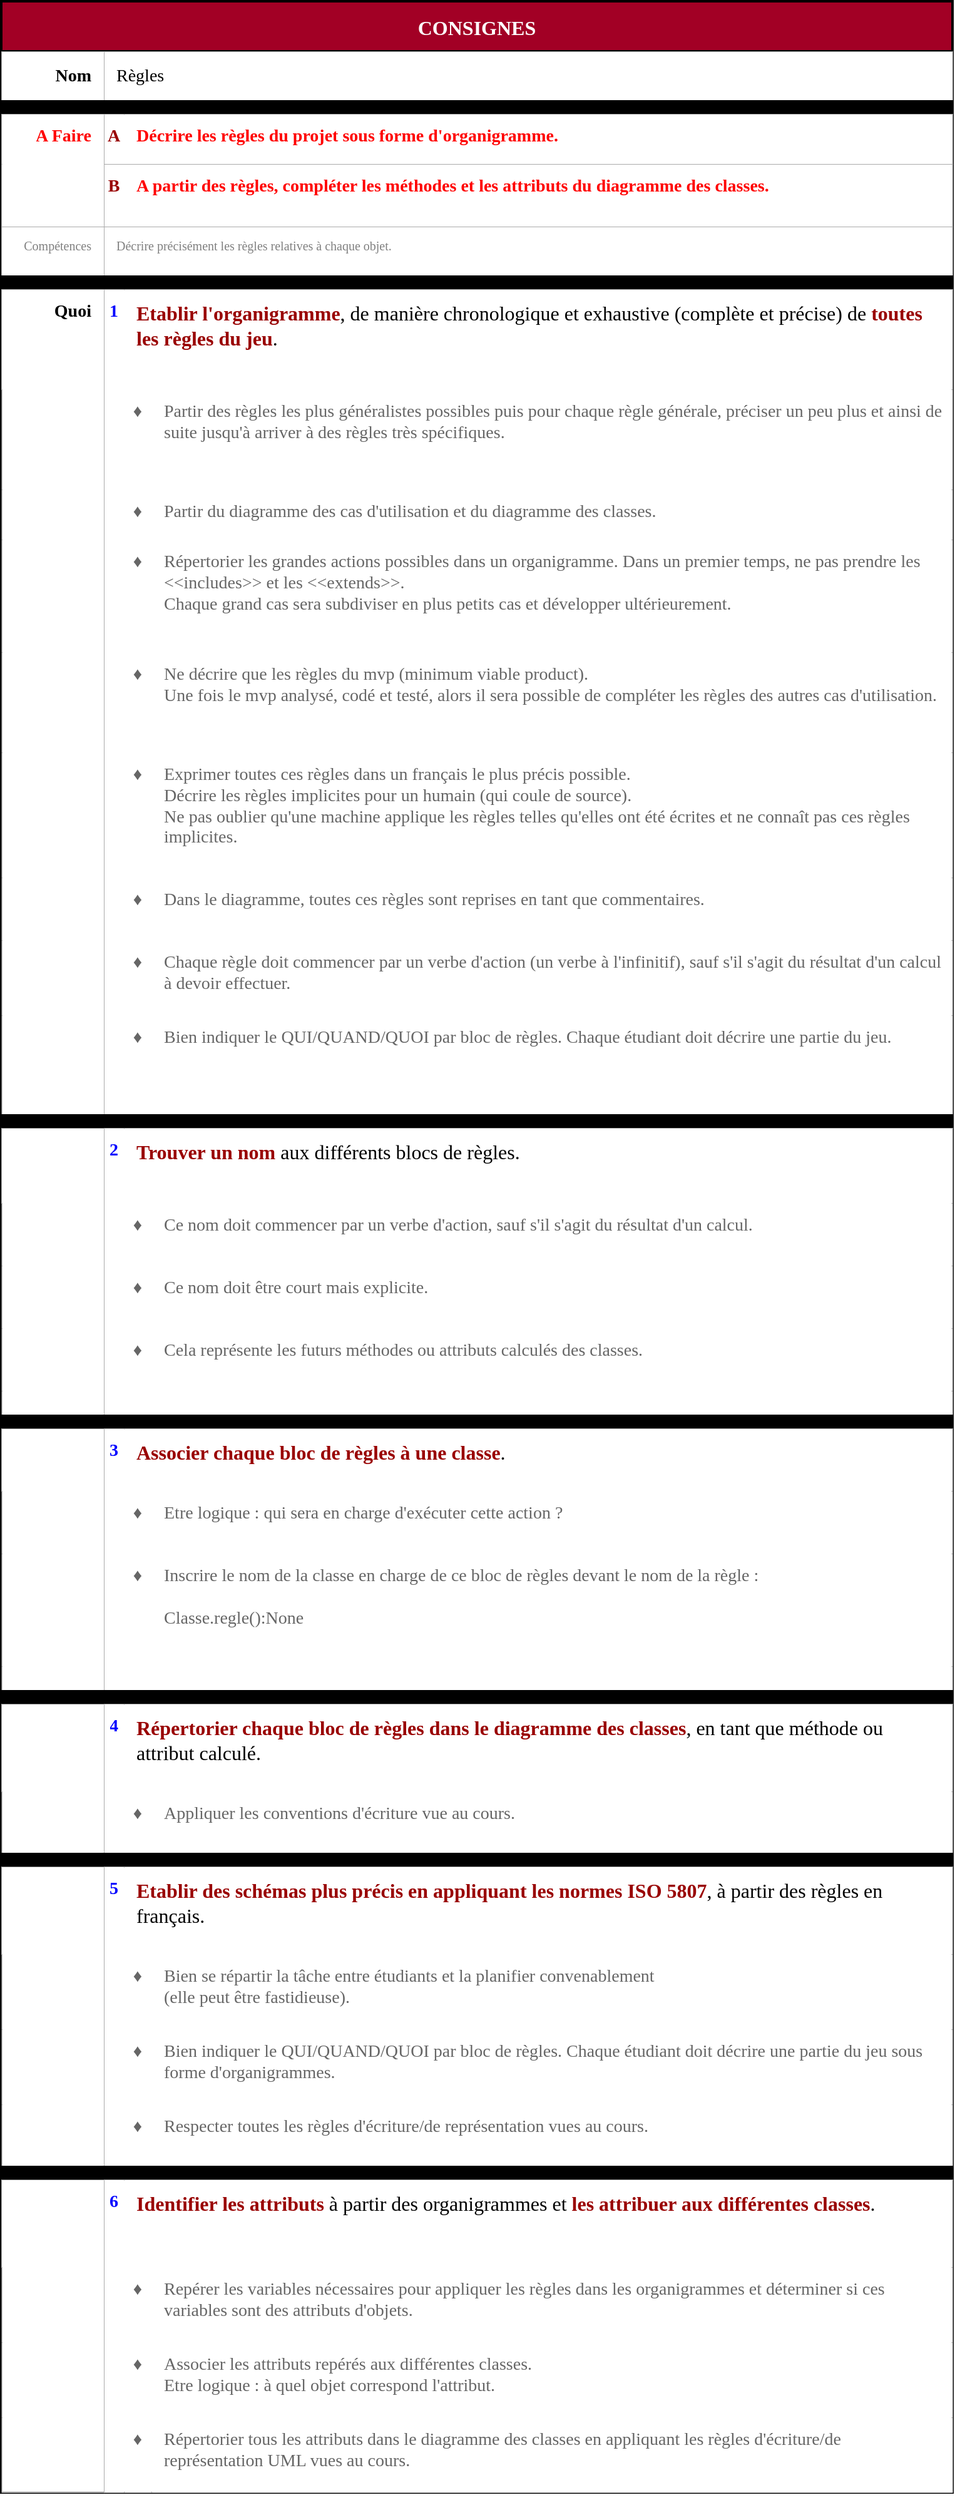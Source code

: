<mxfile version="22.0.2" type="device" pages="3">
  <diagram id="2t6HnKjTDQCSfL3WbfWP" name="Consignes">
    <mxGraphModel dx="978" dy="545" grid="1" gridSize="10" guides="1" tooltips="1" connect="1" arrows="1" fold="1" page="1" pageScale="1" pageWidth="827" pageHeight="1169" math="0" shadow="0">
      <root>
        <mxCell id="0" />
        <mxCell id="1" parent="0" />
        <mxCell id="oZYQPWerHRaJHQ3plD0u-1" value="CONSIGNES" style="shape=table;startSize=40;container=1;collapsible=0;childLayout=tableLayout;fontFamily=Consolas;fontStyle=1;fontSize=16;fillColor=#A20025;strokeColor=default;spacing=0;strokeWidth=2;perimeterSpacing=0;swimlaneLine=1;shadow=0;columnLines=0;rowLines=0;fontColor=#FFFFFF;align=center;" parent="1" vertex="1">
          <mxGeometry x="40" y="40" width="760" height="1990" as="geometry" />
        </mxCell>
        <mxCell id="oZYQPWerHRaJHQ3plD0u-2" value="" style="shape=tableRow;horizontal=0;startSize=0;swimlaneHead=0;swimlaneBody=0;strokeColor=inherit;top=0;left=0;bottom=0;right=0;collapsible=0;dropTarget=0;fillColor=none;points=[[0,0.5],[1,0.5]];portConstraint=eastwest;fontFamily=Consolas;fontColor=#FF0000;" parent="oZYQPWerHRaJHQ3plD0u-1" vertex="1">
          <mxGeometry y="40" width="760" height="40" as="geometry" />
        </mxCell>
        <mxCell id="oZYQPWerHRaJHQ3plD0u-3" value="Nom" style="shape=partialRectangle;html=1;whiteSpace=wrap;connectable=0;strokeColor=#AAAAAA;overflow=hidden;fillColor=default;top=1;left=1;bottom=0;right=0;pointerEvents=1;fontFamily=Consolas;align=right;spacingRight=10;fontStyle=1;spacing=0;fontColor=default;fontSize=14;strokeWidth=0.5;" parent="oZYQPWerHRaJHQ3plD0u-2" vertex="1">
          <mxGeometry width="82" height="40" as="geometry">
            <mxRectangle width="82" height="40" as="alternateBounds" />
          </mxGeometry>
        </mxCell>
        <mxCell id="oZYQPWerHRaJHQ3plD0u-4" value="Règles" style="shape=partialRectangle;html=1;whiteSpace=wrap;connectable=0;strokeColor=#AAAAAA;overflow=hidden;fillColor=default;top=1;left=1;bottom=0;right=0;pointerEvents=1;fontFamily=Consolas;spacingLeft=10;spacingRight=10;spacing=0;align=left;fontColor=default;fontSize=14;strokeWidth=0.5;fontStyle=0;rowspan=1;colspan=3;" parent="oZYQPWerHRaJHQ3plD0u-2" vertex="1">
          <mxGeometry x="82" width="678" height="40" as="geometry">
            <mxRectangle width="16" height="40" as="alternateBounds" />
          </mxGeometry>
        </mxCell>
        <mxCell id="oZYQPWerHRaJHQ3plD0u-5" style="shape=partialRectangle;html=1;whiteSpace=wrap;connectable=0;strokeColor=#AAAAAA;overflow=hidden;fillColor=default;top=0;left=0;bottom=0;right=0;pointerEvents=1;fontFamily=Consolas;spacingLeft=10;spacingRight=10;spacing=0;align=left;fontColor=#000000;fontSize=14;strokeWidth=0.5;fontStyle=0;opacity=80;" parent="oZYQPWerHRaJHQ3plD0u-2" vertex="1" visible="0">
          <mxGeometry x="98" width="22" height="40" as="geometry">
            <mxRectangle width="22" height="40" as="alternateBounds" />
          </mxGeometry>
        </mxCell>
        <mxCell id="oZYQPWerHRaJHQ3plD0u-6" style="shape=partialRectangle;html=1;whiteSpace=wrap;connectable=0;strokeColor=#AAAAAA;overflow=hidden;fillColor=default;top=0;left=0;bottom=0;right=0;pointerEvents=1;fontFamily=Consolas;spacingLeft=10;spacingRight=10;spacing=0;align=left;fontColor=#000000;fontSize=14;strokeWidth=0.5;fontStyle=0;opacity=80;" parent="oZYQPWerHRaJHQ3plD0u-2" vertex="1" visible="0">
          <mxGeometry x="120" width="640" height="40" as="geometry">
            <mxRectangle width="640" height="40" as="alternateBounds" />
          </mxGeometry>
        </mxCell>
        <mxCell id="oZYQPWerHRaJHQ3plD0u-7" value="" style="shape=tableRow;horizontal=0;startSize=0;swimlaneHead=0;swimlaneBody=0;strokeColor=inherit;top=0;left=0;bottom=0;right=0;collapsible=0;dropTarget=0;fillColor=none;points=[[0,0.5],[1,0.5]];portConstraint=eastwest;fontFamily=Consolas;" parent="oZYQPWerHRaJHQ3plD0u-1" vertex="1">
          <mxGeometry y="80" width="760" height="10" as="geometry" />
        </mxCell>
        <mxCell id="oZYQPWerHRaJHQ3plD0u-8" value="" style="shape=partialRectangle;html=1;whiteSpace=wrap;connectable=0;strokeColor=default;overflow=hidden;fillColor=#000000;top=1;left=0;bottom=1;right=0;pointerEvents=1;fontFamily=Consolas;align=center;spacingRight=0;fontStyle=1;spacing=0;fontSize=16;verticalAlign=middle;spacingTop=0;strokeWidth=2;fontColor=#FFFFFF;rowspan=1;colspan=4;" parent="oZYQPWerHRaJHQ3plD0u-7" vertex="1">
          <mxGeometry width="760" height="10" as="geometry">
            <mxRectangle width="82" height="10" as="alternateBounds" />
          </mxGeometry>
        </mxCell>
        <mxCell id="oZYQPWerHRaJHQ3plD0u-9" value="" style="shape=partialRectangle;html=1;whiteSpace=wrap;connectable=0;strokeColor=#AAAAAA;overflow=hidden;fillColor=#FFFFFF;top=1;left=1;bottom=0;right=0;pointerEvents=1;fontFamily=Consolas;spacingLeft=0;spacingRight=0;spacing=0;align=center;fontSize=14;verticalAlign=top;spacingTop=5;fillStyle=auto;strokeWidth=0.5;fontColor=#990000;" parent="oZYQPWerHRaJHQ3plD0u-7" vertex="1" visible="0">
          <mxGeometry x="82" width="16" height="10" as="geometry">
            <mxRectangle width="16" height="10" as="alternateBounds" />
          </mxGeometry>
        </mxCell>
        <mxCell id="oZYQPWerHRaJHQ3plD0u-10" value="" style="shape=partialRectangle;html=1;whiteSpace=wrap;connectable=0;strokeColor=#AAAAAA;overflow=hidden;fillColor=#FFFFFF;top=1;left=0;bottom=0;right=0;pointerEvents=1;fontFamily=Consolas;spacingLeft=10;spacingRight=10;spacing=0;align=left;fontSize=14;verticalAlign=top;spacingTop=5;strokeWidth=0.5;fontColor=#990000;" parent="oZYQPWerHRaJHQ3plD0u-7" vertex="1" visible="0">
          <mxGeometry x="98" width="22" height="10" as="geometry">
            <mxRectangle width="22" height="10" as="alternateBounds" />
          </mxGeometry>
        </mxCell>
        <mxCell id="oZYQPWerHRaJHQ3plD0u-11" style="shape=partialRectangle;html=1;whiteSpace=wrap;connectable=0;strokeColor=#AAAAAA;overflow=hidden;fillColor=#FFFFFF;top=1;left=0;bottom=0;right=0;pointerEvents=1;fontFamily=Consolas;spacingLeft=10;spacingRight=10;spacing=0;align=left;fontSize=14;verticalAlign=top;spacingTop=5;strokeWidth=0.5;fontColor=#990000;" parent="oZYQPWerHRaJHQ3plD0u-7" vertex="1" visible="0">
          <mxGeometry x="120" width="640" height="10" as="geometry">
            <mxRectangle width="640" height="10" as="alternateBounds" />
          </mxGeometry>
        </mxCell>
        <mxCell id="oZYQPWerHRaJHQ3plD0u-12" value="" style="shape=tableRow;horizontal=0;startSize=0;swimlaneHead=0;swimlaneBody=0;strokeColor=inherit;top=0;left=0;bottom=0;right=0;collapsible=0;dropTarget=0;fillColor=none;points=[[0,0.5],[1,0.5]];portConstraint=eastwest;fontFamily=Consolas;fontColor=#FF0000;" parent="oZYQPWerHRaJHQ3plD0u-1" vertex="1">
          <mxGeometry y="90" width="760" height="40" as="geometry" />
        </mxCell>
        <mxCell id="oZYQPWerHRaJHQ3plD0u-13" value="A Faire" style="shape=partialRectangle;html=1;whiteSpace=wrap;connectable=0;strokeColor=#AAAAAA;overflow=hidden;fillColor=default;top=1;left=1;bottom=0;right=0;pointerEvents=1;fontFamily=Consolas;align=right;spacingRight=10;fontStyle=1;spacing=0;fontColor=#FF0000;fontSize=14;strokeWidth=0.5;verticalAlign=top;spacingTop=5;" parent="oZYQPWerHRaJHQ3plD0u-12" vertex="1">
          <mxGeometry width="82" height="40" as="geometry">
            <mxRectangle width="82" height="40" as="alternateBounds" />
          </mxGeometry>
        </mxCell>
        <mxCell id="oZYQPWerHRaJHQ3plD0u-14" value="A" style="shape=partialRectangle;html=1;whiteSpace=wrap;connectable=0;strokeColor=#AAAAAA;overflow=hidden;fillColor=default;top=1;left=1;bottom=0;right=0;pointerEvents=1;fontFamily=Consolas;spacingLeft=0;spacingRight=0;spacing=0;align=center;fontColor=#990000;fontSize=14;strokeWidth=0.5;fontStyle=1;verticalAlign=top;spacingTop=5;" parent="oZYQPWerHRaJHQ3plD0u-12" vertex="1">
          <mxGeometry x="82" width="16" height="40" as="geometry">
            <mxRectangle width="16" height="40" as="alternateBounds" />
          </mxGeometry>
        </mxCell>
        <mxCell id="oZYQPWerHRaJHQ3plD0u-15" value="&lt;b style=&quot;border-color: var(--border-color); color: rgb(255, 0, 0);&quot;&gt;Décrire les règles du projet sous forme d&#39;organigramme.&lt;/b&gt;" style="shape=partialRectangle;html=1;whiteSpace=wrap;connectable=0;strokeColor=#AAAAAA;overflow=hidden;fillColor=default;top=1;left=0;bottom=0;right=0;pointerEvents=1;fontFamily=Consolas;spacingLeft=10;spacingRight=10;spacing=0;align=left;fontColor=#000000;fontSize=14;strokeWidth=0.5;fontStyle=0;rowspan=1;colspan=2;verticalAlign=top;spacingTop=5;" parent="oZYQPWerHRaJHQ3plD0u-12" vertex="1">
          <mxGeometry x="98" width="662" height="40" as="geometry">
            <mxRectangle width="22" height="40" as="alternateBounds" />
          </mxGeometry>
        </mxCell>
        <mxCell id="oZYQPWerHRaJHQ3plD0u-16" value="" style="shape=partialRectangle;html=1;whiteSpace=wrap;connectable=0;strokeColor=#AAAAAA;overflow=hidden;fillColor=default;top=0;left=0;bottom=0;right=0;pointerEvents=1;fontFamily=Consolas;spacingLeft=10;spacingRight=10;spacing=0;align=left;fontColor=#000000;fontSize=14;strokeWidth=0.5;fontStyle=0;opacity=80;verticalAlign=top;" parent="oZYQPWerHRaJHQ3plD0u-12" vertex="1" visible="0">
          <mxGeometry x="120" width="640" height="40" as="geometry">
            <mxRectangle width="640" height="40" as="alternateBounds" />
          </mxGeometry>
        </mxCell>
        <mxCell id="pBG0NHJsDWXoLYUV7Lmt-6" value="" style="shape=tableRow;horizontal=0;startSize=0;swimlaneHead=0;swimlaneBody=0;strokeColor=inherit;top=0;left=0;bottom=0;right=0;collapsible=0;dropTarget=0;fillColor=none;points=[[0,0.5],[1,0.5]];portConstraint=eastwest;fontFamily=Consolas;fontColor=#FF0000;" parent="oZYQPWerHRaJHQ3plD0u-1" vertex="1">
          <mxGeometry y="130" width="760" height="50" as="geometry" />
        </mxCell>
        <mxCell id="pBG0NHJsDWXoLYUV7Lmt-7" value="" style="shape=partialRectangle;html=1;whiteSpace=wrap;connectable=0;strokeColor=#AAAAAA;overflow=hidden;fillColor=default;top=0;left=1;bottom=0;right=0;pointerEvents=1;fontFamily=Consolas;align=right;spacingRight=10;fontStyle=1;spacing=0;fontColor=#FF0000;fontSize=14;strokeWidth=0.5;verticalAlign=top;spacingTop=5;" parent="pBG0NHJsDWXoLYUV7Lmt-6" vertex="1">
          <mxGeometry width="82" height="50" as="geometry">
            <mxRectangle width="82" height="50" as="alternateBounds" />
          </mxGeometry>
        </mxCell>
        <mxCell id="pBG0NHJsDWXoLYUV7Lmt-8" value="B" style="shape=partialRectangle;html=1;whiteSpace=wrap;connectable=0;strokeColor=#AAAAAA;overflow=hidden;fillColor=default;top=1;left=1;bottom=0;right=0;pointerEvents=1;fontFamily=Consolas;spacingLeft=0;spacingRight=0;spacing=0;align=center;fontColor=#990000;fontSize=14;strokeWidth=0.5;fontStyle=1;verticalAlign=top;spacingTop=5;" parent="pBG0NHJsDWXoLYUV7Lmt-6" vertex="1">
          <mxGeometry x="82" width="16" height="50" as="geometry">
            <mxRectangle width="16" height="50" as="alternateBounds" />
          </mxGeometry>
        </mxCell>
        <mxCell id="pBG0NHJsDWXoLYUV7Lmt-9" value="&lt;b style=&quot;border-color: var(--border-color); color: rgb(255, 0, 0);&quot;&gt;A partir des règles, compléter les méthodes et les attributs du diagramme des classes.&lt;/b&gt;" style="shape=partialRectangle;html=1;whiteSpace=wrap;connectable=0;strokeColor=#AAAAAA;overflow=hidden;fillColor=default;top=1;left=0;bottom=0;right=0;pointerEvents=1;fontFamily=Consolas;spacingLeft=10;spacingRight=10;spacing=0;align=left;fontColor=#000000;fontSize=14;strokeWidth=0.5;fontStyle=0;rowspan=1;colspan=2;verticalAlign=top;spacingTop=5;" parent="pBG0NHJsDWXoLYUV7Lmt-6" vertex="1">
          <mxGeometry x="98" width="662" height="50" as="geometry">
            <mxRectangle width="22" height="50" as="alternateBounds" />
          </mxGeometry>
        </mxCell>
        <mxCell id="pBG0NHJsDWXoLYUV7Lmt-10" value="" style="shape=partialRectangle;html=1;whiteSpace=wrap;connectable=0;strokeColor=#AAAAAA;overflow=hidden;fillColor=default;top=0;left=0;bottom=0;right=0;pointerEvents=1;fontFamily=Consolas;spacingLeft=10;spacingRight=10;spacing=0;align=left;fontColor=#000000;fontSize=14;strokeWidth=0.5;fontStyle=0;opacity=80;verticalAlign=top;" parent="pBG0NHJsDWXoLYUV7Lmt-6" vertex="1" visible="0">
          <mxGeometry x="120" width="640" height="50" as="geometry">
            <mxRectangle width="640" height="50" as="alternateBounds" />
          </mxGeometry>
        </mxCell>
        <mxCell id="oZYQPWerHRaJHQ3plD0u-27" value="" style="shape=tableRow;horizontal=0;startSize=0;swimlaneHead=0;swimlaneBody=0;strokeColor=inherit;top=0;left=0;bottom=0;right=0;collapsible=0;dropTarget=0;fillColor=none;points=[[0,0.5],[1,0.5]];portConstraint=eastwest;fontFamily=Consolas;fontColor=#FF0000;" parent="oZYQPWerHRaJHQ3plD0u-1" vertex="1">
          <mxGeometry y="180" width="760" height="40" as="geometry" />
        </mxCell>
        <mxCell id="oZYQPWerHRaJHQ3plD0u-28" value="&lt;font style=&quot;font-weight: normal; font-size: 10px;&quot;&gt;Compétences&lt;/font&gt;" style="shape=partialRectangle;html=1;whiteSpace=wrap;connectable=0;strokeColor=#AAAAAA;overflow=hidden;fillColor=default;top=1;left=1;bottom=0;right=0;pointerEvents=1;fontFamily=Consolas;align=right;spacingRight=10;fontStyle=1;spacing=0;fontColor=#808080;fontSize=10;strokeWidth=0.5;verticalAlign=top;spacingTop=5;" parent="oZYQPWerHRaJHQ3plD0u-27" vertex="1">
          <mxGeometry width="82" height="40" as="geometry">
            <mxRectangle width="82" height="40" as="alternateBounds" />
          </mxGeometry>
        </mxCell>
        <mxCell id="oZYQPWerHRaJHQ3plD0u-29" value="Décrire précisément les règles relatives à chaque objet." style="shape=partialRectangle;html=1;whiteSpace=wrap;connectable=0;strokeColor=#AAAAAA;overflow=hidden;fillColor=default;top=1;left=1;bottom=0;right=0;pointerEvents=1;fontFamily=Consolas;spacingLeft=10;spacingRight=10;spacing=0;align=left;fontColor=#808080;fontSize=10;strokeWidth=0.5;fontStyle=0;rowspan=1;colspan=3;verticalAlign=top;spacingTop=5;" parent="oZYQPWerHRaJHQ3plD0u-27" vertex="1">
          <mxGeometry x="82" width="678" height="40" as="geometry">
            <mxRectangle width="16" height="40" as="alternateBounds" />
          </mxGeometry>
        </mxCell>
        <mxCell id="oZYQPWerHRaJHQ3plD0u-30" style="shape=partialRectangle;html=1;whiteSpace=wrap;connectable=0;strokeColor=#AAAAAA;overflow=hidden;fillColor=default;top=0;left=0;bottom=0;right=0;pointerEvents=1;fontFamily=Consolas;spacingLeft=10;spacingRight=10;spacing=0;align=left;fontColor=#000000;fontSize=14;strokeWidth=0.5;fontStyle=0;opacity=80;" parent="oZYQPWerHRaJHQ3plD0u-27" vertex="1" visible="0">
          <mxGeometry x="98" width="22" height="40" as="geometry">
            <mxRectangle width="22" height="40" as="alternateBounds" />
          </mxGeometry>
        </mxCell>
        <mxCell id="oZYQPWerHRaJHQ3plD0u-31" style="shape=partialRectangle;html=1;whiteSpace=wrap;connectable=0;strokeColor=#AAAAAA;overflow=hidden;fillColor=default;top=0;left=0;bottom=0;right=0;pointerEvents=1;fontFamily=Consolas;spacingLeft=10;spacingRight=10;spacing=0;align=left;fontColor=#000000;fontSize=14;strokeWidth=0.5;fontStyle=0;opacity=80;" parent="oZYQPWerHRaJHQ3plD0u-27" vertex="1" visible="0">
          <mxGeometry x="120" width="640" height="40" as="geometry">
            <mxRectangle width="640" height="40" as="alternateBounds" />
          </mxGeometry>
        </mxCell>
        <mxCell id="dQTmQWXZx73uXFOFNUGE-178" value="" style="shape=tableRow;horizontal=0;startSize=0;swimlaneHead=0;swimlaneBody=0;strokeColor=inherit;top=0;left=0;bottom=0;right=0;collapsible=0;dropTarget=0;fillColor=none;points=[[0,0.5],[1,0.5]];portConstraint=eastwest;fontFamily=Consolas;" parent="oZYQPWerHRaJHQ3plD0u-1" vertex="1">
          <mxGeometry y="220" width="760" height="10" as="geometry" />
        </mxCell>
        <mxCell id="dQTmQWXZx73uXFOFNUGE-179" value="" style="shape=partialRectangle;html=1;whiteSpace=wrap;connectable=0;strokeColor=default;overflow=hidden;fillColor=#000000;top=1;left=0;bottom=1;right=0;pointerEvents=1;fontFamily=Consolas;align=center;spacingRight=0;fontStyle=1;spacing=0;fontSize=16;verticalAlign=middle;spacingTop=0;strokeWidth=2;fontColor=#FFFFFF;rowspan=1;colspan=4;" parent="dQTmQWXZx73uXFOFNUGE-178" vertex="1">
          <mxGeometry width="760" height="10" as="geometry">
            <mxRectangle width="82" height="10" as="alternateBounds" />
          </mxGeometry>
        </mxCell>
        <mxCell id="dQTmQWXZx73uXFOFNUGE-180" value="" style="shape=partialRectangle;html=1;whiteSpace=wrap;connectable=0;strokeColor=#AAAAAA;overflow=hidden;fillColor=#FFFFFF;top=1;left=1;bottom=0;right=0;pointerEvents=1;fontFamily=Consolas;spacingLeft=0;spacingRight=0;spacing=0;align=center;fontSize=14;verticalAlign=top;spacingTop=5;fillStyle=auto;strokeWidth=0.5;fontColor=#990000;" parent="dQTmQWXZx73uXFOFNUGE-178" vertex="1" visible="0">
          <mxGeometry x="82" width="16" height="10" as="geometry">
            <mxRectangle width="16" height="10" as="alternateBounds" />
          </mxGeometry>
        </mxCell>
        <mxCell id="dQTmQWXZx73uXFOFNUGE-181" value="" style="shape=partialRectangle;html=1;whiteSpace=wrap;connectable=0;strokeColor=#AAAAAA;overflow=hidden;fillColor=#FFFFFF;top=1;left=0;bottom=0;right=0;pointerEvents=1;fontFamily=Consolas;spacingLeft=10;spacingRight=10;spacing=0;align=left;fontSize=14;verticalAlign=top;spacingTop=5;strokeWidth=0.5;fontColor=#990000;" parent="dQTmQWXZx73uXFOFNUGE-178" vertex="1" visible="0">
          <mxGeometry x="98" width="22" height="10" as="geometry">
            <mxRectangle width="22" height="10" as="alternateBounds" />
          </mxGeometry>
        </mxCell>
        <mxCell id="dQTmQWXZx73uXFOFNUGE-182" style="shape=partialRectangle;html=1;whiteSpace=wrap;connectable=0;strokeColor=#AAAAAA;overflow=hidden;fillColor=#FFFFFF;top=1;left=0;bottom=0;right=0;pointerEvents=1;fontFamily=Consolas;spacingLeft=10;spacingRight=10;spacing=0;align=left;fontSize=14;verticalAlign=top;spacingTop=5;strokeWidth=0.5;fontColor=#990000;" parent="dQTmQWXZx73uXFOFNUGE-178" vertex="1" visible="0">
          <mxGeometry x="120" width="640" height="10" as="geometry">
            <mxRectangle width="640" height="10" as="alternateBounds" />
          </mxGeometry>
        </mxCell>
        <mxCell id="oZYQPWerHRaJHQ3plD0u-37" value="" style="shape=tableRow;horizontal=0;startSize=0;swimlaneHead=0;swimlaneBody=0;strokeColor=default;top=0;left=0;bottom=0;right=0;collapsible=0;dropTarget=0;fillColor=none;points=[[0,0.5],[1,0.5]];portConstraint=eastwest;fontFamily=Consolas;" parent="oZYQPWerHRaJHQ3plD0u-1" vertex="1">
          <mxGeometry y="230" width="760" height="80" as="geometry" />
        </mxCell>
        <mxCell id="oZYQPWerHRaJHQ3plD0u-38" value="Quoi" style="shape=partialRectangle;html=1;whiteSpace=wrap;connectable=0;strokeColor=#AAAAAA;overflow=hidden;fillColor=default;top=1;left=1;bottom=0;right=0;pointerEvents=1;fontFamily=Consolas;align=right;spacingRight=10;fontStyle=1;spacing=0;fontSize=14;verticalAlign=top;spacingTop=5;strokeWidth=0.5;" parent="oZYQPWerHRaJHQ3plD0u-37" vertex="1">
          <mxGeometry width="82" height="80" as="geometry">
            <mxRectangle width="82" height="80" as="alternateBounds" />
          </mxGeometry>
        </mxCell>
        <mxCell id="oZYQPWerHRaJHQ3plD0u-39" value="1" style="shape=partialRectangle;html=1;whiteSpace=wrap;connectable=0;strokeColor=#AAAAAA;overflow=hidden;fillColor=default;top=1;left=1;bottom=0;right=0;pointerEvents=1;fontFamily=Consolas;spacingLeft=0;spacingRight=0;spacing=0;align=center;fontSize=14;verticalAlign=top;spacingTop=5;fillStyle=auto;fontStyle=1;fontColor=#0000FF;strokeWidth=0.5;" parent="oZYQPWerHRaJHQ3plD0u-37" vertex="1">
          <mxGeometry x="82" width="16" height="80" as="geometry">
            <mxRectangle width="16" height="80" as="alternateBounds" />
          </mxGeometry>
        </mxCell>
        <mxCell id="oZYQPWerHRaJHQ3plD0u-40" value="&lt;font style=&quot;font-size: 16px;&quot;&gt;&lt;font color=&quot;#990000&quot;&gt;&lt;b&gt;Etablir l&#39;organigramme&lt;/b&gt;&lt;/font&gt;, de manière chronologique et exhaustive (complète et précise) de&amp;nbsp;&lt;b&gt;&lt;font color=&quot;#990000&quot;&gt;toutes les règles du jeu&lt;/font&gt;&lt;/b&gt;.&lt;br&gt;&lt;/font&gt;" style="shape=partialRectangle;html=1;whiteSpace=wrap;connectable=0;strokeColor=#AAAAAA;overflow=hidden;fillColor=default;top=1;left=0;bottom=0;right=0;pointerEvents=1;fontFamily=Consolas;spacingLeft=10;spacingRight=10;spacing=0;align=left;fontSize=14;verticalAlign=top;spacingTop=5;strokeWidth=0.5;rowspan=1;colspan=2;" parent="oZYQPWerHRaJHQ3plD0u-37" vertex="1">
          <mxGeometry x="98" width="662" height="80" as="geometry">
            <mxRectangle width="22" height="80" as="alternateBounds" />
          </mxGeometry>
        </mxCell>
        <mxCell id="oZYQPWerHRaJHQ3plD0u-41" style="shape=partialRectangle;html=1;whiteSpace=wrap;connectable=0;strokeColor=#AAAAAA;overflow=hidden;fillColor=default;top=1;left=0;bottom=0;right=0;pointerEvents=1;fontFamily=Consolas;spacingLeft=10;spacingRight=10;spacing=0;align=left;fontSize=14;verticalAlign=top;spacingTop=5;strokeWidth=0.5;" parent="oZYQPWerHRaJHQ3plD0u-37" vertex="1" visible="0">
          <mxGeometry x="120" width="640" height="80" as="geometry">
            <mxRectangle width="640" height="80" as="alternateBounds" />
          </mxGeometry>
        </mxCell>
        <mxCell id="7v8pWSulhoS9zAFA0UzJ-1" value="" style="shape=tableRow;horizontal=0;startSize=0;swimlaneHead=0;swimlaneBody=0;strokeColor=default;top=0;left=0;bottom=0;right=0;collapsible=0;dropTarget=0;fillColor=none;points=[[0,0.5],[1,0.5]];portConstraint=eastwest;fontFamily=Consolas;" parent="oZYQPWerHRaJHQ3plD0u-1" vertex="1">
          <mxGeometry y="310" width="760" height="80" as="geometry" />
        </mxCell>
        <mxCell id="7v8pWSulhoS9zAFA0UzJ-2" value="" style="shape=partialRectangle;html=1;whiteSpace=wrap;connectable=0;strokeColor=#AAAAAA;overflow=hidden;fillColor=default;top=0;left=0;bottom=0;right=0;pointerEvents=1;fontFamily=Consolas;align=right;spacingRight=10;fontStyle=1;spacing=0;fontSize=14;verticalAlign=top;spacingTop=5;opacity=80;strokeWidth=0.5;" parent="7v8pWSulhoS9zAFA0UzJ-1" vertex="1">
          <mxGeometry width="82" height="80" as="geometry">
            <mxRectangle width="82" height="80" as="alternateBounds" />
          </mxGeometry>
        </mxCell>
        <mxCell id="7v8pWSulhoS9zAFA0UzJ-3" value="" style="shape=partialRectangle;html=1;whiteSpace=wrap;connectable=0;strokeColor=#AAAAAA;overflow=hidden;fillColor=default;top=0;left=1;bottom=0;right=0;pointerEvents=1;fontFamily=Consolas;spacingLeft=0;spacingRight=0;spacing=0;align=center;fontSize=14;verticalAlign=top;spacingTop=5;fillStyle=auto;fontStyle=1;fontColor=#0000FF;strokeWidth=0.5;" parent="7v8pWSulhoS9zAFA0UzJ-1" vertex="1">
          <mxGeometry x="82" width="16" height="80" as="geometry">
            <mxRectangle width="16" height="80" as="alternateBounds" />
          </mxGeometry>
        </mxCell>
        <mxCell id="7v8pWSulhoS9zAFA0UzJ-4" value="♦" style="shape=partialRectangle;html=1;whiteSpace=wrap;connectable=0;strokeColor=#AAAAAA;overflow=hidden;fillColor=default;top=0;left=0;bottom=0;right=0;pointerEvents=1;fontFamily=Consolas;spacingLeft=0;spacingRight=0;spacing=0;align=center;fontSize=14;verticalAlign=top;spacingTop=5;strokeWidth=0.5;fontColor=#666666;" parent="7v8pWSulhoS9zAFA0UzJ-1" vertex="1">
          <mxGeometry x="98" width="22" height="80" as="geometry">
            <mxRectangle width="22" height="80" as="alternateBounds" />
          </mxGeometry>
        </mxCell>
        <mxCell id="7v8pWSulhoS9zAFA0UzJ-5" value=" Partir des règles les plus généralistes possibles puis pour chaque règle générale, préciser un peu plus et ainsi de suite jusqu&#39;à arriver à des règles très spécifiques.&amp;nbsp;" style="shape=partialRectangle;html=1;whiteSpace=wrap;connectable=0;strokeColor=#AAAAAA;overflow=hidden;fillColor=default;top=0;left=0;bottom=0;right=0;pointerEvents=1;fontFamily=Consolas;spacingLeft=10;spacingRight=10;spacing=0;align=left;fontSize=14;verticalAlign=top;spacingTop=5;strokeWidth=0.5;fontColor=#666666;" parent="7v8pWSulhoS9zAFA0UzJ-1" vertex="1">
          <mxGeometry x="120" width="640" height="80" as="geometry">
            <mxRectangle width="640" height="80" as="alternateBounds" />
          </mxGeometry>
        </mxCell>
        <mxCell id="oZYQPWerHRaJHQ3plD0u-47" value="" style="shape=tableRow;horizontal=0;startSize=0;swimlaneHead=0;swimlaneBody=0;strokeColor=default;top=0;left=0;bottom=0;right=0;collapsible=0;dropTarget=0;fillColor=none;points=[[0,0.5],[1,0.5]];portConstraint=eastwest;fontFamily=Consolas;" parent="oZYQPWerHRaJHQ3plD0u-1" vertex="1">
          <mxGeometry y="390" width="760" height="40" as="geometry" />
        </mxCell>
        <mxCell id="oZYQPWerHRaJHQ3plD0u-48" value="" style="shape=partialRectangle;html=1;whiteSpace=wrap;connectable=0;strokeColor=#AAAAAA;overflow=hidden;fillColor=default;top=0;left=0;bottom=0;right=0;pointerEvents=1;fontFamily=Consolas;align=right;spacingRight=10;fontStyle=1;spacing=0;fontSize=14;verticalAlign=top;spacingTop=5;opacity=80;strokeWidth=0.5;" parent="oZYQPWerHRaJHQ3plD0u-47" vertex="1">
          <mxGeometry width="82" height="40" as="geometry">
            <mxRectangle width="82" height="40" as="alternateBounds" />
          </mxGeometry>
        </mxCell>
        <mxCell id="oZYQPWerHRaJHQ3plD0u-49" value="" style="shape=partialRectangle;html=1;whiteSpace=wrap;connectable=0;strokeColor=#AAAAAA;overflow=hidden;fillColor=default;top=0;left=1;bottom=0;right=0;pointerEvents=1;fontFamily=Consolas;spacingLeft=0;spacingRight=0;spacing=0;align=center;fontSize=14;verticalAlign=top;spacingTop=5;fillStyle=auto;fontStyle=1;fontColor=#0000FF;strokeWidth=0.5;" parent="oZYQPWerHRaJHQ3plD0u-47" vertex="1">
          <mxGeometry x="82" width="16" height="40" as="geometry">
            <mxRectangle width="16" height="40" as="alternateBounds" />
          </mxGeometry>
        </mxCell>
        <mxCell id="oZYQPWerHRaJHQ3plD0u-50" value="♦" style="shape=partialRectangle;html=1;whiteSpace=wrap;connectable=0;strokeColor=#AAAAAA;overflow=hidden;fillColor=default;top=0;left=0;bottom=0;right=0;pointerEvents=1;fontFamily=Consolas;spacingLeft=0;spacingRight=0;spacing=0;align=center;fontSize=14;verticalAlign=top;spacingTop=5;strokeWidth=0.5;fontColor=#666666;" parent="oZYQPWerHRaJHQ3plD0u-47" vertex="1">
          <mxGeometry x="98" width="22" height="40" as="geometry">
            <mxRectangle width="22" height="40" as="alternateBounds" />
          </mxGeometry>
        </mxCell>
        <mxCell id="oZYQPWerHRaJHQ3plD0u-51" value="Partir du diagramme des cas d&#39;utilisation et du diagramme des classes." style="shape=partialRectangle;html=1;whiteSpace=wrap;connectable=0;strokeColor=#AAAAAA;overflow=hidden;fillColor=default;top=0;left=0;bottom=0;right=0;pointerEvents=1;fontFamily=Consolas;spacingLeft=10;spacingRight=10;spacing=0;align=left;fontSize=14;verticalAlign=top;spacingTop=5;strokeWidth=0.5;fontColor=#666666;" parent="oZYQPWerHRaJHQ3plD0u-47" vertex="1">
          <mxGeometry x="120" width="640" height="40" as="geometry">
            <mxRectangle width="640" height="40" as="alternateBounds" />
          </mxGeometry>
        </mxCell>
        <mxCell id="bPm2mXPLzMCSCkNiRkf2-1" value="" style="shape=tableRow;horizontal=0;startSize=0;swimlaneHead=0;swimlaneBody=0;strokeColor=default;top=0;left=0;bottom=0;right=0;collapsible=0;dropTarget=0;fillColor=none;points=[[0,0.5],[1,0.5]];portConstraint=eastwest;fontFamily=Consolas;" parent="oZYQPWerHRaJHQ3plD0u-1" vertex="1">
          <mxGeometry y="430" width="760" height="90" as="geometry" />
        </mxCell>
        <mxCell id="bPm2mXPLzMCSCkNiRkf2-2" value="" style="shape=partialRectangle;html=1;whiteSpace=wrap;connectable=0;strokeColor=#AAAAAA;overflow=hidden;fillColor=default;top=0;left=0;bottom=0;right=0;pointerEvents=1;fontFamily=Consolas;align=right;spacingRight=10;fontStyle=1;spacing=0;fontSize=14;verticalAlign=top;spacingTop=5;opacity=80;strokeWidth=0.5;" parent="bPm2mXPLzMCSCkNiRkf2-1" vertex="1">
          <mxGeometry width="82" height="90" as="geometry">
            <mxRectangle width="82" height="90" as="alternateBounds" />
          </mxGeometry>
        </mxCell>
        <mxCell id="bPm2mXPLzMCSCkNiRkf2-3" value="" style="shape=partialRectangle;html=1;whiteSpace=wrap;connectable=0;strokeColor=#AAAAAA;overflow=hidden;fillColor=default;top=0;left=1;bottom=0;right=0;pointerEvents=1;fontFamily=Consolas;spacingLeft=0;spacingRight=0;spacing=0;align=center;fontSize=14;verticalAlign=top;spacingTop=5;fillStyle=auto;fontStyle=1;fontColor=#0000FF;strokeWidth=0.5;" parent="bPm2mXPLzMCSCkNiRkf2-1" vertex="1">
          <mxGeometry x="82" width="16" height="90" as="geometry">
            <mxRectangle width="16" height="90" as="alternateBounds" />
          </mxGeometry>
        </mxCell>
        <mxCell id="bPm2mXPLzMCSCkNiRkf2-4" value="♦" style="shape=partialRectangle;html=1;whiteSpace=wrap;connectable=0;strokeColor=#AAAAAA;overflow=hidden;fillColor=default;top=0;left=0;bottom=0;right=0;pointerEvents=1;fontFamily=Consolas;spacingLeft=0;spacingRight=0;spacing=0;align=center;fontSize=14;verticalAlign=top;spacingTop=5;strokeWidth=0.5;fontColor=#666666;" parent="bPm2mXPLzMCSCkNiRkf2-1" vertex="1">
          <mxGeometry x="98" width="22" height="90" as="geometry">
            <mxRectangle width="22" height="90" as="alternateBounds" />
          </mxGeometry>
        </mxCell>
        <mxCell id="bPm2mXPLzMCSCkNiRkf2-5" value="Répertorier les grandes actions possibles dans un organigramme. Dans un premier temps, ne pas prendre les &amp;lt;&amp;lt;includes&amp;gt;&amp;gt; et les &amp;lt;&amp;lt;extends&amp;gt;&amp;gt;.&lt;br&gt;Chaque grand cas sera subdiviser en plus petits cas et développer ultérieurement." style="shape=partialRectangle;html=1;whiteSpace=wrap;connectable=0;strokeColor=#AAAAAA;overflow=hidden;fillColor=default;top=0;left=0;bottom=0;right=0;pointerEvents=1;fontFamily=Consolas;spacingLeft=10;spacingRight=10;spacing=0;align=left;fontSize=14;verticalAlign=top;spacingTop=5;strokeWidth=0.5;fontColor=#666666;" parent="bPm2mXPLzMCSCkNiRkf2-1" vertex="1">
          <mxGeometry x="120" width="640" height="90" as="geometry">
            <mxRectangle width="640" height="90" as="alternateBounds" />
          </mxGeometry>
        </mxCell>
        <mxCell id="dPPf0h2vwGOX8o51J1pp-1" value="" style="shape=tableRow;horizontal=0;startSize=0;swimlaneHead=0;swimlaneBody=0;strokeColor=default;top=0;left=0;bottom=0;right=0;collapsible=0;dropTarget=0;fillColor=none;points=[[0,0.5],[1,0.5]];portConstraint=eastwest;fontFamily=Consolas;" parent="oZYQPWerHRaJHQ3plD0u-1" vertex="1">
          <mxGeometry y="520" width="760" height="80" as="geometry" />
        </mxCell>
        <mxCell id="dPPf0h2vwGOX8o51J1pp-2" value="" style="shape=partialRectangle;html=1;whiteSpace=wrap;connectable=0;strokeColor=#AAAAAA;overflow=hidden;fillColor=default;top=0;left=0;bottom=0;right=0;pointerEvents=1;fontFamily=Consolas;align=right;spacingRight=10;fontStyle=1;spacing=0;fontSize=14;verticalAlign=top;spacingTop=5;opacity=80;strokeWidth=0.5;" parent="dPPf0h2vwGOX8o51J1pp-1" vertex="1">
          <mxGeometry width="82" height="80" as="geometry">
            <mxRectangle width="82" height="80" as="alternateBounds" />
          </mxGeometry>
        </mxCell>
        <mxCell id="dPPf0h2vwGOX8o51J1pp-3" value="" style="shape=partialRectangle;html=1;whiteSpace=wrap;connectable=0;strokeColor=#AAAAAA;overflow=hidden;fillColor=default;top=0;left=1;bottom=0;right=0;pointerEvents=1;fontFamily=Consolas;spacingLeft=0;spacingRight=0;spacing=0;align=center;fontSize=14;verticalAlign=top;spacingTop=5;fillStyle=auto;fontStyle=1;fontColor=#0000FF;strokeWidth=0.5;" parent="dPPf0h2vwGOX8o51J1pp-1" vertex="1">
          <mxGeometry x="82" width="16" height="80" as="geometry">
            <mxRectangle width="16" height="80" as="alternateBounds" />
          </mxGeometry>
        </mxCell>
        <mxCell id="dPPf0h2vwGOX8o51J1pp-4" value="♦" style="shape=partialRectangle;html=1;whiteSpace=wrap;connectable=0;strokeColor=#AAAAAA;overflow=hidden;fillColor=default;top=0;left=0;bottom=0;right=0;pointerEvents=1;fontFamily=Consolas;spacingLeft=0;spacingRight=0;spacing=0;align=center;fontSize=14;verticalAlign=top;spacingTop=5;strokeWidth=0.5;fontColor=#666666;" parent="dPPf0h2vwGOX8o51J1pp-1" vertex="1">
          <mxGeometry x="98" width="22" height="80" as="geometry">
            <mxRectangle width="22" height="80" as="alternateBounds" />
          </mxGeometry>
        </mxCell>
        <mxCell id="dPPf0h2vwGOX8o51J1pp-5" value="Ne décrire que les règles du mvp (minimum viable product).&lt;br&gt;Une fois le mvp analysé, codé et testé, alors il sera possible de compléter les règles des autres cas d&#39;utilisation." style="shape=partialRectangle;html=1;whiteSpace=wrap;connectable=0;strokeColor=#AAAAAA;overflow=hidden;fillColor=default;top=0;left=0;bottom=0;right=0;pointerEvents=1;fontFamily=Consolas;spacingLeft=10;spacingRight=10;spacing=0;align=left;fontSize=14;verticalAlign=top;spacingTop=5;strokeWidth=0.5;fontColor=#666666;" parent="dPPf0h2vwGOX8o51J1pp-1" vertex="1">
          <mxGeometry x="120" width="640" height="80" as="geometry">
            <mxRectangle width="640" height="80" as="alternateBounds" />
          </mxGeometry>
        </mxCell>
        <mxCell id="7v8pWSulhoS9zAFA0UzJ-6" value="" style="shape=tableRow;horizontal=0;startSize=0;swimlaneHead=0;swimlaneBody=0;strokeColor=default;top=0;left=0;bottom=0;right=0;collapsible=0;dropTarget=0;fillColor=none;points=[[0,0.5],[1,0.5]];portConstraint=eastwest;fontFamily=Consolas;" parent="oZYQPWerHRaJHQ3plD0u-1" vertex="1">
          <mxGeometry y="600" width="760" height="100" as="geometry" />
        </mxCell>
        <mxCell id="7v8pWSulhoS9zAFA0UzJ-7" value="" style="shape=partialRectangle;html=1;whiteSpace=wrap;connectable=0;strokeColor=#AAAAAA;overflow=hidden;fillColor=default;top=0;left=0;bottom=0;right=0;pointerEvents=1;fontFamily=Consolas;align=right;spacingRight=10;fontStyle=1;spacing=0;fontSize=14;verticalAlign=top;spacingTop=5;opacity=80;strokeWidth=0.5;" parent="7v8pWSulhoS9zAFA0UzJ-6" vertex="1">
          <mxGeometry width="82" height="100" as="geometry">
            <mxRectangle width="82" height="100" as="alternateBounds" />
          </mxGeometry>
        </mxCell>
        <mxCell id="7v8pWSulhoS9zAFA0UzJ-8" value="" style="shape=partialRectangle;html=1;whiteSpace=wrap;connectable=0;strokeColor=#AAAAAA;overflow=hidden;fillColor=default;top=0;left=1;bottom=0;right=0;pointerEvents=1;fontFamily=Consolas;spacingLeft=0;spacingRight=0;spacing=0;align=center;fontSize=14;verticalAlign=top;spacingTop=5;fillStyle=auto;fontStyle=1;fontColor=#0000FF;strokeWidth=0.5;" parent="7v8pWSulhoS9zAFA0UzJ-6" vertex="1">
          <mxGeometry x="82" width="16" height="100" as="geometry">
            <mxRectangle width="16" height="100" as="alternateBounds" />
          </mxGeometry>
        </mxCell>
        <mxCell id="7v8pWSulhoS9zAFA0UzJ-9" value="♦" style="shape=partialRectangle;html=1;whiteSpace=wrap;connectable=0;strokeColor=#AAAAAA;overflow=hidden;fillColor=default;top=0;left=0;bottom=0;right=0;pointerEvents=1;fontFamily=Consolas;spacingLeft=0;spacingRight=0;spacing=0;align=center;fontSize=14;verticalAlign=top;spacingTop=5;strokeWidth=0.5;fontColor=#666666;" parent="7v8pWSulhoS9zAFA0UzJ-6" vertex="1">
          <mxGeometry x="98" width="22" height="100" as="geometry">
            <mxRectangle width="22" height="100" as="alternateBounds" />
          </mxGeometry>
        </mxCell>
        <mxCell id="7v8pWSulhoS9zAFA0UzJ-10" value="Exprimer toutes ces règles dans un français le plus précis possible.&lt;br&gt;Décrire les règles implicites pour un humain (qui coule de source).&lt;br&gt;Ne pas oublier qu&#39;une machine applique les règles telles qu&#39;elles ont été écrites et ne connaît pas ces règles implicites." style="shape=partialRectangle;html=1;whiteSpace=wrap;connectable=0;strokeColor=#AAAAAA;overflow=hidden;fillColor=default;top=0;left=0;bottom=0;right=0;pointerEvents=1;fontFamily=Consolas;spacingLeft=10;spacingRight=10;spacing=0;align=left;fontSize=14;verticalAlign=top;spacingTop=5;strokeWidth=0.5;fontColor=#666666;" parent="7v8pWSulhoS9zAFA0UzJ-6" vertex="1">
          <mxGeometry x="120" width="640" height="100" as="geometry">
            <mxRectangle width="640" height="100" as="alternateBounds" />
          </mxGeometry>
        </mxCell>
        <mxCell id="7v8pWSulhoS9zAFA0UzJ-11" value="" style="shape=tableRow;horizontal=0;startSize=0;swimlaneHead=0;swimlaneBody=0;strokeColor=default;top=0;left=0;bottom=0;right=0;collapsible=0;dropTarget=0;fillColor=none;points=[[0,0.5],[1,0.5]];portConstraint=eastwest;fontFamily=Consolas;" parent="oZYQPWerHRaJHQ3plD0u-1" vertex="1">
          <mxGeometry y="700" width="760" height="50" as="geometry" />
        </mxCell>
        <mxCell id="7v8pWSulhoS9zAFA0UzJ-12" value="" style="shape=partialRectangle;html=1;whiteSpace=wrap;connectable=0;strokeColor=#AAAAAA;overflow=hidden;fillColor=default;top=0;left=0;bottom=0;right=0;pointerEvents=1;fontFamily=Consolas;align=right;spacingRight=10;fontStyle=1;spacing=0;fontSize=14;verticalAlign=top;spacingTop=5;opacity=80;strokeWidth=0.5;" parent="7v8pWSulhoS9zAFA0UzJ-11" vertex="1">
          <mxGeometry width="82" height="50" as="geometry">
            <mxRectangle width="82" height="50" as="alternateBounds" />
          </mxGeometry>
        </mxCell>
        <mxCell id="7v8pWSulhoS9zAFA0UzJ-13" value="" style="shape=partialRectangle;html=1;whiteSpace=wrap;connectable=0;strokeColor=#AAAAAA;overflow=hidden;fillColor=default;top=0;left=1;bottom=0;right=0;pointerEvents=1;fontFamily=Consolas;spacingLeft=0;spacingRight=0;spacing=0;align=center;fontSize=14;verticalAlign=top;spacingTop=5;fillStyle=auto;fontStyle=1;fontColor=#0000FF;strokeWidth=0.5;" parent="7v8pWSulhoS9zAFA0UzJ-11" vertex="1">
          <mxGeometry x="82" width="16" height="50" as="geometry">
            <mxRectangle width="16" height="50" as="alternateBounds" />
          </mxGeometry>
        </mxCell>
        <mxCell id="7v8pWSulhoS9zAFA0UzJ-14" value="♦" style="shape=partialRectangle;html=1;whiteSpace=wrap;connectable=0;strokeColor=#AAAAAA;overflow=hidden;fillColor=default;top=0;left=0;bottom=0;right=0;pointerEvents=1;fontFamily=Consolas;spacingLeft=0;spacingRight=0;spacing=0;align=center;fontSize=14;verticalAlign=top;spacingTop=5;strokeWidth=0.5;fontColor=#666666;" parent="7v8pWSulhoS9zAFA0UzJ-11" vertex="1">
          <mxGeometry x="98" width="22" height="50" as="geometry">
            <mxRectangle width="22" height="50" as="alternateBounds" />
          </mxGeometry>
        </mxCell>
        <mxCell id="7v8pWSulhoS9zAFA0UzJ-15" value="Dans le diagramme, toutes ces règles sont reprises en tant que commentaires." style="shape=partialRectangle;html=1;whiteSpace=wrap;connectable=0;strokeColor=#AAAAAA;overflow=hidden;fillColor=default;top=0;left=0;bottom=0;right=0;pointerEvents=1;fontFamily=Consolas;spacingLeft=10;spacingRight=10;spacing=0;align=left;fontSize=14;verticalAlign=top;spacingTop=5;strokeWidth=0.5;fontColor=#666666;" parent="7v8pWSulhoS9zAFA0UzJ-11" vertex="1">
          <mxGeometry x="120" width="640" height="50" as="geometry">
            <mxRectangle width="640" height="50" as="alternateBounds" />
          </mxGeometry>
        </mxCell>
        <mxCell id="7v8pWSulhoS9zAFA0UzJ-16" value="" style="shape=tableRow;horizontal=0;startSize=0;swimlaneHead=0;swimlaneBody=0;strokeColor=default;top=0;left=0;bottom=0;right=0;collapsible=0;dropTarget=0;fillColor=none;points=[[0,0.5],[1,0.5]];portConstraint=eastwest;fontFamily=Consolas;" parent="oZYQPWerHRaJHQ3plD0u-1" vertex="1">
          <mxGeometry y="750" width="760" height="60" as="geometry" />
        </mxCell>
        <mxCell id="7v8pWSulhoS9zAFA0UzJ-17" value="" style="shape=partialRectangle;html=1;whiteSpace=wrap;connectable=0;strokeColor=#AAAAAA;overflow=hidden;fillColor=default;top=0;left=0;bottom=0;right=0;pointerEvents=1;fontFamily=Consolas;align=right;spacingRight=10;fontStyle=1;spacing=0;fontSize=14;verticalAlign=top;spacingTop=5;opacity=80;strokeWidth=0.5;" parent="7v8pWSulhoS9zAFA0UzJ-16" vertex="1">
          <mxGeometry width="82" height="60" as="geometry">
            <mxRectangle width="82" height="60" as="alternateBounds" />
          </mxGeometry>
        </mxCell>
        <mxCell id="7v8pWSulhoS9zAFA0UzJ-18" value="" style="shape=partialRectangle;html=1;whiteSpace=wrap;connectable=0;strokeColor=#AAAAAA;overflow=hidden;fillColor=default;top=0;left=1;bottom=0;right=0;pointerEvents=1;fontFamily=Consolas;spacingLeft=0;spacingRight=0;spacing=0;align=center;fontSize=14;verticalAlign=top;spacingTop=5;fillStyle=auto;fontStyle=1;fontColor=#0000FF;strokeWidth=0.5;" parent="7v8pWSulhoS9zAFA0UzJ-16" vertex="1">
          <mxGeometry x="82" width="16" height="60" as="geometry">
            <mxRectangle width="16" height="60" as="alternateBounds" />
          </mxGeometry>
        </mxCell>
        <mxCell id="7v8pWSulhoS9zAFA0UzJ-19" value="♦" style="shape=partialRectangle;html=1;whiteSpace=wrap;connectable=0;strokeColor=#AAAAAA;overflow=hidden;fillColor=default;top=0;left=0;bottom=0;right=0;pointerEvents=1;fontFamily=Consolas;spacingLeft=0;spacingRight=0;spacing=0;align=center;fontSize=14;verticalAlign=top;spacingTop=5;strokeWidth=0.5;fontColor=#666666;" parent="7v8pWSulhoS9zAFA0UzJ-16" vertex="1">
          <mxGeometry x="98" width="22" height="60" as="geometry">
            <mxRectangle width="22" height="60" as="alternateBounds" />
          </mxGeometry>
        </mxCell>
        <mxCell id="7v8pWSulhoS9zAFA0UzJ-20" value="Chaque règle doit commencer par un verbe d&#39;action (un verbe à l&#39;infinitif), sauf s&#39;il s&#39;agit du résultat d&#39;un calcul à devoir effectuer." style="shape=partialRectangle;html=1;whiteSpace=wrap;connectable=0;strokeColor=#AAAAAA;overflow=hidden;fillColor=default;top=0;left=0;bottom=0;right=0;pointerEvents=1;fontFamily=Consolas;spacingLeft=10;spacingRight=10;spacing=0;align=left;fontSize=14;verticalAlign=top;spacingTop=5;strokeWidth=0.5;fontColor=#666666;" parent="7v8pWSulhoS9zAFA0UzJ-16" vertex="1">
          <mxGeometry x="120" width="640" height="60" as="geometry">
            <mxRectangle width="640" height="60" as="alternateBounds" />
          </mxGeometry>
        </mxCell>
        <mxCell id="dPPf0h2vwGOX8o51J1pp-46" value="" style="shape=tableRow;horizontal=0;startSize=0;swimlaneHead=0;swimlaneBody=0;strokeColor=default;top=0;left=0;bottom=0;right=0;collapsible=0;dropTarget=0;fillColor=none;points=[[0,0.5],[1,0.5]];portConstraint=eastwest;fontFamily=Consolas;" parent="oZYQPWerHRaJHQ3plD0u-1" vertex="1">
          <mxGeometry y="810" width="760" height="80" as="geometry" />
        </mxCell>
        <mxCell id="dPPf0h2vwGOX8o51J1pp-47" value="" style="shape=partialRectangle;html=1;whiteSpace=wrap;connectable=0;strokeColor=#AAAAAA;overflow=hidden;fillColor=default;top=0;left=0;bottom=0;right=0;pointerEvents=1;fontFamily=Consolas;align=right;spacingRight=10;fontStyle=1;spacing=0;fontSize=14;verticalAlign=top;spacingTop=5;opacity=80;strokeWidth=0.5;" parent="dPPf0h2vwGOX8o51J1pp-46" vertex="1">
          <mxGeometry width="82" height="80" as="geometry">
            <mxRectangle width="82" height="80" as="alternateBounds" />
          </mxGeometry>
        </mxCell>
        <mxCell id="dPPf0h2vwGOX8o51J1pp-48" value="" style="shape=partialRectangle;html=1;whiteSpace=wrap;connectable=0;strokeColor=#AAAAAA;overflow=hidden;fillColor=default;top=0;left=1;bottom=0;right=0;pointerEvents=1;fontFamily=Consolas;spacingLeft=0;spacingRight=0;spacing=0;align=center;fontSize=14;verticalAlign=top;spacingTop=5;fillStyle=auto;fontStyle=1;fontColor=#0000FF;strokeWidth=0.5;" parent="dPPf0h2vwGOX8o51J1pp-46" vertex="1">
          <mxGeometry x="82" width="16" height="80" as="geometry">
            <mxRectangle width="16" height="80" as="alternateBounds" />
          </mxGeometry>
        </mxCell>
        <mxCell id="dPPf0h2vwGOX8o51J1pp-49" value="♦" style="shape=partialRectangle;html=1;whiteSpace=wrap;connectable=0;strokeColor=#AAAAAA;overflow=hidden;fillColor=default;top=0;left=0;bottom=0;right=0;pointerEvents=1;fontFamily=Consolas;spacingLeft=0;spacingRight=0;spacing=0;align=center;fontSize=14;verticalAlign=top;spacingTop=5;strokeWidth=0.5;fontColor=#666666;" parent="dPPf0h2vwGOX8o51J1pp-46" vertex="1">
          <mxGeometry x="98" width="22" height="80" as="geometry">
            <mxRectangle width="22" height="80" as="alternateBounds" />
          </mxGeometry>
        </mxCell>
        <mxCell id="dPPf0h2vwGOX8o51J1pp-50" value="Bien indiquer le QUI/QUAND/QUOI par bloc de règles. Chaque étudiant doit décrire une partie du jeu." style="shape=partialRectangle;html=1;whiteSpace=wrap;connectable=0;strokeColor=#AAAAAA;overflow=hidden;fillColor=default;top=0;left=0;bottom=0;right=0;pointerEvents=1;fontFamily=Consolas;spacingLeft=10;spacingRight=10;spacing=0;align=left;fontSize=14;verticalAlign=top;spacingTop=5;strokeWidth=0.5;fontColor=#666666;" parent="dPPf0h2vwGOX8o51J1pp-46" vertex="1">
          <mxGeometry x="120" width="640" height="80" as="geometry">
            <mxRectangle width="640" height="80" as="alternateBounds" />
          </mxGeometry>
        </mxCell>
        <mxCell id="VRmS7BOX-mgfYAmo_t4f-6" value="" style="shape=tableRow;horizontal=0;startSize=0;swimlaneHead=0;swimlaneBody=0;strokeColor=inherit;top=0;left=0;bottom=0;right=0;collapsible=0;dropTarget=0;fillColor=none;points=[[0,0.5],[1,0.5]];portConstraint=eastwest;fontFamily=Consolas;" parent="oZYQPWerHRaJHQ3plD0u-1" vertex="1">
          <mxGeometry y="890" width="760" height="10" as="geometry" />
        </mxCell>
        <mxCell id="VRmS7BOX-mgfYAmo_t4f-7" value="" style="shape=partialRectangle;html=1;whiteSpace=wrap;connectable=0;strokeColor=default;overflow=hidden;fillColor=#000000;top=1;left=0;bottom=1;right=0;pointerEvents=1;fontFamily=Consolas;align=center;spacingRight=0;fontStyle=1;spacing=0;fontSize=16;verticalAlign=middle;spacingTop=0;strokeWidth=2;fontColor=#FFFFFF;rowspan=1;colspan=4;" parent="VRmS7BOX-mgfYAmo_t4f-6" vertex="1">
          <mxGeometry width="760" height="10" as="geometry">
            <mxRectangle width="82" height="10" as="alternateBounds" />
          </mxGeometry>
        </mxCell>
        <mxCell id="VRmS7BOX-mgfYAmo_t4f-8" value="" style="shape=partialRectangle;html=1;whiteSpace=wrap;connectable=0;strokeColor=#AAAAAA;overflow=hidden;fillColor=#FFFFFF;top=1;left=1;bottom=0;right=0;pointerEvents=1;fontFamily=Consolas;spacingLeft=0;spacingRight=0;spacing=0;align=center;fontSize=14;verticalAlign=top;spacingTop=5;fillStyle=auto;strokeWidth=0.5;fontColor=#990000;" parent="VRmS7BOX-mgfYAmo_t4f-6" vertex="1" visible="0">
          <mxGeometry x="82" width="16" height="10" as="geometry">
            <mxRectangle width="16" height="10" as="alternateBounds" />
          </mxGeometry>
        </mxCell>
        <mxCell id="VRmS7BOX-mgfYAmo_t4f-9" value="" style="shape=partialRectangle;html=1;whiteSpace=wrap;connectable=0;strokeColor=#AAAAAA;overflow=hidden;fillColor=#FFFFFF;top=1;left=0;bottom=0;right=0;pointerEvents=1;fontFamily=Consolas;spacingLeft=10;spacingRight=10;spacing=0;align=left;fontSize=14;verticalAlign=top;spacingTop=5;strokeWidth=0.5;fontColor=#990000;" parent="VRmS7BOX-mgfYAmo_t4f-6" vertex="1" visible="0">
          <mxGeometry x="98" width="22" height="10" as="geometry">
            <mxRectangle width="22" height="10" as="alternateBounds" />
          </mxGeometry>
        </mxCell>
        <mxCell id="VRmS7BOX-mgfYAmo_t4f-10" style="shape=partialRectangle;html=1;whiteSpace=wrap;connectable=0;strokeColor=#AAAAAA;overflow=hidden;fillColor=#FFFFFF;top=1;left=0;bottom=0;right=0;pointerEvents=1;fontFamily=Consolas;spacingLeft=10;spacingRight=10;spacing=0;align=left;fontSize=14;verticalAlign=top;spacingTop=5;strokeWidth=0.5;fontColor=#990000;" parent="VRmS7BOX-mgfYAmo_t4f-6" vertex="1" visible="0">
          <mxGeometry x="120" width="640" height="10" as="geometry">
            <mxRectangle width="640" height="10" as="alternateBounds" />
          </mxGeometry>
        </mxCell>
        <mxCell id="-6D7SAs8SZVkEWTvg6YM-1" value="" style="shape=tableRow;horizontal=0;startSize=0;swimlaneHead=0;swimlaneBody=0;strokeColor=default;top=0;left=0;bottom=0;right=0;collapsible=0;dropTarget=0;fillColor=none;points=[[0,0.5],[1,0.5]];portConstraint=eastwest;fontFamily=Consolas;" parent="oZYQPWerHRaJHQ3plD0u-1" vertex="1">
          <mxGeometry y="900" width="760" height="60" as="geometry" />
        </mxCell>
        <mxCell id="-6D7SAs8SZVkEWTvg6YM-2" value="" style="shape=partialRectangle;html=1;whiteSpace=wrap;connectable=0;strokeColor=#AAAAAA;overflow=hidden;fillColor=default;top=0;left=1;bottom=0;right=0;pointerEvents=1;fontFamily=Consolas;align=right;spacingRight=10;fontStyle=1;spacing=0;fontSize=14;verticalAlign=top;spacingTop=5;strokeWidth=0.5;" parent="-6D7SAs8SZVkEWTvg6YM-1" vertex="1">
          <mxGeometry width="82" height="60" as="geometry">
            <mxRectangle width="82" height="60" as="alternateBounds" />
          </mxGeometry>
        </mxCell>
        <mxCell id="-6D7SAs8SZVkEWTvg6YM-3" value="2" style="shape=partialRectangle;html=1;whiteSpace=wrap;connectable=0;strokeColor=#AAAAAA;overflow=hidden;fillColor=default;top=1;left=1;bottom=0;right=0;pointerEvents=1;fontFamily=Consolas;spacingLeft=0;spacingRight=0;spacing=0;align=center;fontSize=14;verticalAlign=top;spacingTop=5;fillStyle=auto;fontStyle=1;fontColor=#0000FF;strokeWidth=0.5;" parent="-6D7SAs8SZVkEWTvg6YM-1" vertex="1">
          <mxGeometry x="82" width="16" height="60" as="geometry">
            <mxRectangle width="16" height="60" as="alternateBounds" />
          </mxGeometry>
        </mxCell>
        <mxCell id="-6D7SAs8SZVkEWTvg6YM-4" value="&lt;font style=&quot;&quot;&gt;&lt;b style=&quot;color: rgb(153, 0, 0); font-size: 16px;&quot;&gt;Trouver un nom&lt;/b&gt;&lt;span style=&quot;font-size: 16px;&quot;&gt; aux différents blocs de règles.&lt;/span&gt;&lt;br&gt;&lt;/font&gt;" style="shape=partialRectangle;html=1;whiteSpace=wrap;connectable=0;strokeColor=#AAAAAA;overflow=hidden;fillColor=default;top=1;left=0;bottom=0;right=0;pointerEvents=1;fontFamily=Consolas;spacingLeft=10;spacingRight=10;spacing=0;align=left;fontSize=14;verticalAlign=top;spacingTop=5;strokeWidth=0.5;rowspan=1;colspan=2;" parent="-6D7SAs8SZVkEWTvg6YM-1" vertex="1">
          <mxGeometry x="98" width="662" height="60" as="geometry">
            <mxRectangle width="22" height="60" as="alternateBounds" />
          </mxGeometry>
        </mxCell>
        <mxCell id="-6D7SAs8SZVkEWTvg6YM-5" style="shape=partialRectangle;html=1;whiteSpace=wrap;connectable=0;strokeColor=#AAAAAA;overflow=hidden;fillColor=default;top=1;left=0;bottom=0;right=0;pointerEvents=1;fontFamily=Consolas;spacingLeft=10;spacingRight=10;spacing=0;align=left;fontSize=14;verticalAlign=top;spacingTop=5;strokeWidth=0.5;" parent="-6D7SAs8SZVkEWTvg6YM-1" vertex="1" visible="0">
          <mxGeometry x="120" width="640" height="60" as="geometry">
            <mxRectangle width="640" height="60" as="alternateBounds" />
          </mxGeometry>
        </mxCell>
        <mxCell id="-6D7SAs8SZVkEWTvg6YM-6" value="" style="shape=tableRow;horizontal=0;startSize=0;swimlaneHead=0;swimlaneBody=0;strokeColor=default;top=0;left=0;bottom=0;right=0;collapsible=0;dropTarget=0;fillColor=none;points=[[0,0.5],[1,0.5]];portConstraint=eastwest;fontFamily=Consolas;" parent="oZYQPWerHRaJHQ3plD0u-1" vertex="1">
          <mxGeometry y="960" width="760" height="50" as="geometry" />
        </mxCell>
        <mxCell id="-6D7SAs8SZVkEWTvg6YM-7" value="" style="shape=partialRectangle;html=1;whiteSpace=wrap;connectable=0;strokeColor=#AAAAAA;overflow=hidden;fillColor=default;top=0;left=0;bottom=0;right=0;pointerEvents=1;fontFamily=Consolas;align=right;spacingRight=10;fontStyle=1;spacing=0;fontSize=14;verticalAlign=top;spacingTop=5;opacity=80;strokeWidth=0.5;" parent="-6D7SAs8SZVkEWTvg6YM-6" vertex="1">
          <mxGeometry width="82" height="50" as="geometry">
            <mxRectangle width="82" height="50" as="alternateBounds" />
          </mxGeometry>
        </mxCell>
        <mxCell id="-6D7SAs8SZVkEWTvg6YM-8" value="" style="shape=partialRectangle;html=1;whiteSpace=wrap;connectable=0;strokeColor=#AAAAAA;overflow=hidden;fillColor=default;top=0;left=1;bottom=0;right=0;pointerEvents=1;fontFamily=Consolas;spacingLeft=0;spacingRight=0;spacing=0;align=center;fontSize=14;verticalAlign=top;spacingTop=5;fillStyle=auto;fontStyle=1;fontColor=#0000FF;strokeWidth=0.5;" parent="-6D7SAs8SZVkEWTvg6YM-6" vertex="1">
          <mxGeometry x="82" width="16" height="50" as="geometry">
            <mxRectangle width="16" height="50" as="alternateBounds" />
          </mxGeometry>
        </mxCell>
        <mxCell id="-6D7SAs8SZVkEWTvg6YM-9" value="♦" style="shape=partialRectangle;html=1;whiteSpace=wrap;connectable=0;strokeColor=#AAAAAA;overflow=hidden;fillColor=default;top=0;left=0;bottom=0;right=0;pointerEvents=1;fontFamily=Consolas;spacingLeft=0;spacingRight=0;spacing=0;align=center;fontSize=14;verticalAlign=top;spacingTop=5;strokeWidth=0.5;fontColor=#666666;" parent="-6D7SAs8SZVkEWTvg6YM-6" vertex="1">
          <mxGeometry x="98" width="22" height="50" as="geometry">
            <mxRectangle width="22" height="50" as="alternateBounds" />
          </mxGeometry>
        </mxCell>
        <mxCell id="-6D7SAs8SZVkEWTvg6YM-10" value="Ce nom doit commencer par un verbe d&#39;action, sauf s&#39;il s&#39;agit du résultat d&#39;un calcul." style="shape=partialRectangle;html=1;whiteSpace=wrap;connectable=0;strokeColor=#AAAAAA;overflow=hidden;fillColor=default;top=0;left=0;bottom=0;right=0;pointerEvents=1;fontFamily=Consolas;spacingLeft=10;spacingRight=10;spacing=0;align=left;fontSize=14;verticalAlign=top;spacingTop=5;strokeWidth=0.5;fontColor=#666666;" parent="-6D7SAs8SZVkEWTvg6YM-6" vertex="1">
          <mxGeometry x="120" width="640" height="50" as="geometry">
            <mxRectangle width="640" height="50" as="alternateBounds" />
          </mxGeometry>
        </mxCell>
        <mxCell id="pBG0NHJsDWXoLYUV7Lmt-1" value="" style="shape=tableRow;horizontal=0;startSize=0;swimlaneHead=0;swimlaneBody=0;strokeColor=default;top=0;left=0;bottom=0;right=0;collapsible=0;dropTarget=0;fillColor=none;points=[[0,0.5],[1,0.5]];portConstraint=eastwest;fontFamily=Consolas;" parent="oZYQPWerHRaJHQ3plD0u-1" vertex="1">
          <mxGeometry y="1010" width="760" height="50" as="geometry" />
        </mxCell>
        <mxCell id="pBG0NHJsDWXoLYUV7Lmt-2" value="" style="shape=partialRectangle;html=1;whiteSpace=wrap;connectable=0;strokeColor=#AAAAAA;overflow=hidden;fillColor=default;top=0;left=0;bottom=0;right=0;pointerEvents=1;fontFamily=Consolas;align=right;spacingRight=10;fontStyle=1;spacing=0;fontSize=14;verticalAlign=top;spacingTop=5;opacity=80;strokeWidth=0.5;" parent="pBG0NHJsDWXoLYUV7Lmt-1" vertex="1">
          <mxGeometry width="82" height="50" as="geometry">
            <mxRectangle width="82" height="50" as="alternateBounds" />
          </mxGeometry>
        </mxCell>
        <mxCell id="pBG0NHJsDWXoLYUV7Lmt-3" value="" style="shape=partialRectangle;html=1;whiteSpace=wrap;connectable=0;strokeColor=#AAAAAA;overflow=hidden;fillColor=default;top=0;left=1;bottom=0;right=0;pointerEvents=1;fontFamily=Consolas;spacingLeft=0;spacingRight=0;spacing=0;align=center;fontSize=14;verticalAlign=top;spacingTop=5;fillStyle=auto;fontStyle=1;fontColor=#0000FF;strokeWidth=0.5;" parent="pBG0NHJsDWXoLYUV7Lmt-1" vertex="1">
          <mxGeometry x="82" width="16" height="50" as="geometry">
            <mxRectangle width="16" height="50" as="alternateBounds" />
          </mxGeometry>
        </mxCell>
        <mxCell id="pBG0NHJsDWXoLYUV7Lmt-4" value="♦" style="shape=partialRectangle;html=1;whiteSpace=wrap;connectable=0;strokeColor=#AAAAAA;overflow=hidden;fillColor=default;top=0;left=0;bottom=0;right=0;pointerEvents=1;fontFamily=Consolas;spacingLeft=0;spacingRight=0;spacing=0;align=center;fontSize=14;verticalAlign=top;spacingTop=5;strokeWidth=0.5;fontColor=#666666;" parent="pBG0NHJsDWXoLYUV7Lmt-1" vertex="1">
          <mxGeometry x="98" width="22" height="50" as="geometry">
            <mxRectangle width="22" height="50" as="alternateBounds" />
          </mxGeometry>
        </mxCell>
        <mxCell id="pBG0NHJsDWXoLYUV7Lmt-5" value="Ce nom doit être court mais explicite." style="shape=partialRectangle;html=1;whiteSpace=wrap;connectable=0;strokeColor=#AAAAAA;overflow=hidden;fillColor=default;top=0;left=0;bottom=0;right=0;pointerEvents=1;fontFamily=Consolas;spacingLeft=10;spacingRight=10;spacing=0;align=left;fontSize=14;verticalAlign=top;spacingTop=5;strokeWidth=0.5;fontColor=#666666;" parent="pBG0NHJsDWXoLYUV7Lmt-1" vertex="1">
          <mxGeometry x="120" width="640" height="50" as="geometry">
            <mxRectangle width="640" height="50" as="alternateBounds" />
          </mxGeometry>
        </mxCell>
        <mxCell id="dPPf0h2vwGOX8o51J1pp-16" value="" style="shape=tableRow;horizontal=0;startSize=0;swimlaneHead=0;swimlaneBody=0;strokeColor=default;top=0;left=0;bottom=0;right=0;collapsible=0;dropTarget=0;fillColor=none;points=[[0,0.5],[1,0.5]];portConstraint=eastwest;fontFamily=Consolas;" parent="oZYQPWerHRaJHQ3plD0u-1" vertex="1">
          <mxGeometry y="1060" width="760" height="50" as="geometry" />
        </mxCell>
        <mxCell id="dPPf0h2vwGOX8o51J1pp-17" value="" style="shape=partialRectangle;html=1;whiteSpace=wrap;connectable=0;strokeColor=#AAAAAA;overflow=hidden;fillColor=default;top=0;left=0;bottom=0;right=0;pointerEvents=1;fontFamily=Consolas;align=right;spacingRight=10;fontStyle=1;spacing=0;fontSize=14;verticalAlign=top;spacingTop=5;opacity=80;strokeWidth=0.5;" parent="dPPf0h2vwGOX8o51J1pp-16" vertex="1">
          <mxGeometry width="82" height="50" as="geometry">
            <mxRectangle width="82" height="50" as="alternateBounds" />
          </mxGeometry>
        </mxCell>
        <mxCell id="dPPf0h2vwGOX8o51J1pp-18" value="" style="shape=partialRectangle;html=1;whiteSpace=wrap;connectable=0;strokeColor=#AAAAAA;overflow=hidden;fillColor=default;top=0;left=1;bottom=0;right=0;pointerEvents=1;fontFamily=Consolas;spacingLeft=0;spacingRight=0;spacing=0;align=center;fontSize=14;verticalAlign=top;spacingTop=5;fillStyle=auto;fontStyle=1;fontColor=#0000FF;strokeWidth=0.5;" parent="dPPf0h2vwGOX8o51J1pp-16" vertex="1">
          <mxGeometry x="82" width="16" height="50" as="geometry">
            <mxRectangle width="16" height="50" as="alternateBounds" />
          </mxGeometry>
        </mxCell>
        <mxCell id="dPPf0h2vwGOX8o51J1pp-19" value="♦" style="shape=partialRectangle;html=1;whiteSpace=wrap;connectable=0;strokeColor=#AAAAAA;overflow=hidden;fillColor=default;top=0;left=0;bottom=0;right=0;pointerEvents=1;fontFamily=Consolas;spacingLeft=0;spacingRight=0;spacing=0;align=center;fontSize=14;verticalAlign=top;spacingTop=5;strokeWidth=0.5;fontColor=#666666;" parent="dPPf0h2vwGOX8o51J1pp-16" vertex="1">
          <mxGeometry x="98" width="22" height="50" as="geometry">
            <mxRectangle width="22" height="50" as="alternateBounds" />
          </mxGeometry>
        </mxCell>
        <mxCell id="dPPf0h2vwGOX8o51J1pp-20" value="Cela représente les futurs méthodes ou attributs calculés des classes." style="shape=partialRectangle;html=1;whiteSpace=wrap;connectable=0;strokeColor=#AAAAAA;overflow=hidden;fillColor=default;top=0;left=0;bottom=0;right=0;pointerEvents=1;fontFamily=Consolas;spacingLeft=10;spacingRight=10;spacing=0;align=left;fontSize=14;verticalAlign=top;spacingTop=5;strokeWidth=0.5;fontColor=#666666;" parent="dPPf0h2vwGOX8o51J1pp-16" vertex="1">
          <mxGeometry x="120" width="640" height="50" as="geometry">
            <mxRectangle width="640" height="50" as="alternateBounds" />
          </mxGeometry>
        </mxCell>
        <mxCell id="oZYQPWerHRaJHQ3plD0u-67" value="" style="shape=tableRow;horizontal=0;startSize=0;swimlaneHead=0;swimlaneBody=0;strokeColor=default;top=0;left=0;bottom=0;right=0;collapsible=0;dropTarget=0;fillColor=none;points=[[0,0.5],[1,0.5]];portConstraint=eastwest;fontFamily=Consolas;" parent="oZYQPWerHRaJHQ3plD0u-1" vertex="1">
          <mxGeometry y="1110" width="760" height="20" as="geometry" />
        </mxCell>
        <mxCell id="oZYQPWerHRaJHQ3plD0u-68" value="" style="shape=partialRectangle;html=1;whiteSpace=wrap;connectable=0;strokeColor=#AAAAAA;overflow=hidden;fillColor=default;top=0;left=0;bottom=0;right=0;pointerEvents=1;fontFamily=Consolas;align=right;spacingRight=10;fontStyle=1;spacing=0;fontSize=14;verticalAlign=top;spacingTop=5;opacity=80;strokeWidth=0.5;" parent="oZYQPWerHRaJHQ3plD0u-67" vertex="1">
          <mxGeometry width="82" height="20" as="geometry">
            <mxRectangle width="82" height="20" as="alternateBounds" />
          </mxGeometry>
        </mxCell>
        <mxCell id="oZYQPWerHRaJHQ3plD0u-69" value="" style="shape=partialRectangle;html=1;whiteSpace=wrap;connectable=0;strokeColor=#AAAAAA;overflow=hidden;fillColor=default;top=0;left=1;bottom=0;right=0;pointerEvents=1;fontFamily=Consolas;spacingLeft=0;spacingRight=0;spacing=0;align=center;fontSize=14;verticalAlign=top;spacingTop=5;fillStyle=auto;fontStyle=1;fontColor=#0000FF;strokeWidth=0.5;" parent="oZYQPWerHRaJHQ3plD0u-67" vertex="1">
          <mxGeometry x="82" width="16" height="20" as="geometry">
            <mxRectangle width="16" height="20" as="alternateBounds" />
          </mxGeometry>
        </mxCell>
        <mxCell id="oZYQPWerHRaJHQ3plD0u-70" value="" style="shape=partialRectangle;html=1;whiteSpace=wrap;connectable=0;strokeColor=#AAAAAA;overflow=hidden;fillColor=default;top=0;left=0;bottom=0;right=0;pointerEvents=1;fontFamily=Consolas;spacingLeft=10;spacingRight=10;spacing=0;align=center;fontSize=14;verticalAlign=top;spacingTop=5;strokeWidth=0.5;rowspan=1;colspan=2;" parent="oZYQPWerHRaJHQ3plD0u-67" vertex="1">
          <mxGeometry x="98" width="662" height="20" as="geometry">
            <mxRectangle width="22" height="20" as="alternateBounds" />
          </mxGeometry>
        </mxCell>
        <mxCell id="oZYQPWerHRaJHQ3plD0u-71" value="" style="shape=partialRectangle;html=1;whiteSpace=wrap;connectable=0;strokeColor=#AAAAAA;overflow=hidden;fillColor=default;top=0;left=0;bottom=0;right=0;pointerEvents=1;fontFamily=Consolas;spacingLeft=10;spacingRight=10;spacing=0;align=left;fontSize=14;verticalAlign=top;spacingTop=5;strokeWidth=0.5;" parent="oZYQPWerHRaJHQ3plD0u-67" vertex="1" visible="0">
          <mxGeometry x="120" width="640" height="20" as="geometry">
            <mxRectangle width="640" height="20" as="alternateBounds" />
          </mxGeometry>
        </mxCell>
        <mxCell id="j4FpgVSxmOJmF4DyPLuy-1" value="" style="shape=tableRow;horizontal=0;startSize=0;swimlaneHead=0;swimlaneBody=0;strokeColor=inherit;top=0;left=0;bottom=0;right=0;collapsible=0;dropTarget=0;fillColor=none;points=[[0,0.5],[1,0.5]];portConstraint=eastwest;fontFamily=Consolas;" parent="oZYQPWerHRaJHQ3plD0u-1" vertex="1">
          <mxGeometry y="1130" width="760" height="10" as="geometry" />
        </mxCell>
        <mxCell id="j4FpgVSxmOJmF4DyPLuy-2" value="" style="shape=partialRectangle;html=1;whiteSpace=wrap;connectable=0;strokeColor=default;overflow=hidden;fillColor=#000000;top=1;left=0;bottom=1;right=0;pointerEvents=1;fontFamily=Consolas;align=center;spacingRight=0;fontStyle=1;spacing=0;fontSize=16;verticalAlign=middle;spacingTop=0;strokeWidth=2;fontColor=#FFFFFF;rowspan=1;colspan=4;" parent="j4FpgVSxmOJmF4DyPLuy-1" vertex="1">
          <mxGeometry width="760" height="10" as="geometry">
            <mxRectangle width="82" height="10" as="alternateBounds" />
          </mxGeometry>
        </mxCell>
        <mxCell id="j4FpgVSxmOJmF4DyPLuy-3" value="" style="shape=partialRectangle;html=1;whiteSpace=wrap;connectable=0;strokeColor=#AAAAAA;overflow=hidden;fillColor=#FFFFFF;top=1;left=1;bottom=0;right=0;pointerEvents=1;fontFamily=Consolas;spacingLeft=0;spacingRight=0;spacing=0;align=center;fontSize=14;verticalAlign=top;spacingTop=5;fillStyle=auto;strokeWidth=0.5;fontColor=#990000;" parent="j4FpgVSxmOJmF4DyPLuy-1" vertex="1" visible="0">
          <mxGeometry x="82" width="16" height="10" as="geometry">
            <mxRectangle width="16" height="10" as="alternateBounds" />
          </mxGeometry>
        </mxCell>
        <mxCell id="j4FpgVSxmOJmF4DyPLuy-4" value="" style="shape=partialRectangle;html=1;whiteSpace=wrap;connectable=0;strokeColor=#AAAAAA;overflow=hidden;fillColor=#FFFFFF;top=1;left=0;bottom=0;right=0;pointerEvents=1;fontFamily=Consolas;spacingLeft=10;spacingRight=10;spacing=0;align=left;fontSize=14;verticalAlign=top;spacingTop=5;strokeWidth=0.5;fontColor=#990000;" parent="j4FpgVSxmOJmF4DyPLuy-1" vertex="1" visible="0">
          <mxGeometry x="98" width="22" height="10" as="geometry">
            <mxRectangle width="22" height="10" as="alternateBounds" />
          </mxGeometry>
        </mxCell>
        <mxCell id="j4FpgVSxmOJmF4DyPLuy-5" style="shape=partialRectangle;html=1;whiteSpace=wrap;connectable=0;strokeColor=#AAAAAA;overflow=hidden;fillColor=#FFFFFF;top=1;left=0;bottom=0;right=0;pointerEvents=1;fontFamily=Consolas;spacingLeft=10;spacingRight=10;spacing=0;align=left;fontSize=14;verticalAlign=top;spacingTop=5;strokeWidth=0.5;fontColor=#990000;" parent="j4FpgVSxmOJmF4DyPLuy-1" vertex="1" visible="0">
          <mxGeometry x="120" width="640" height="10" as="geometry">
            <mxRectangle width="640" height="10" as="alternateBounds" />
          </mxGeometry>
        </mxCell>
        <mxCell id="pBG0NHJsDWXoLYUV7Lmt-21" value="" style="shape=tableRow;horizontal=0;startSize=0;swimlaneHead=0;swimlaneBody=0;strokeColor=default;top=0;left=0;bottom=0;right=0;collapsible=0;dropTarget=0;fillColor=none;points=[[0,0.5],[1,0.5]];portConstraint=eastwest;fontFamily=Consolas;" parent="oZYQPWerHRaJHQ3plD0u-1" vertex="1">
          <mxGeometry y="1140" width="760" height="50" as="geometry" />
        </mxCell>
        <mxCell id="pBG0NHJsDWXoLYUV7Lmt-22" value="" style="shape=partialRectangle;html=1;whiteSpace=wrap;connectable=0;strokeColor=#AAAAAA;overflow=hidden;fillColor=default;top=0;left=1;bottom=0;right=0;pointerEvents=1;fontFamily=Consolas;align=right;spacingRight=10;fontStyle=1;spacing=0;fontSize=14;verticalAlign=top;spacingTop=5;strokeWidth=0.5;" parent="pBG0NHJsDWXoLYUV7Lmt-21" vertex="1">
          <mxGeometry width="82" height="50" as="geometry">
            <mxRectangle width="82" height="50" as="alternateBounds" />
          </mxGeometry>
        </mxCell>
        <mxCell id="pBG0NHJsDWXoLYUV7Lmt-23" value="3" style="shape=partialRectangle;html=1;whiteSpace=wrap;connectable=0;strokeColor=#AAAAAA;overflow=hidden;fillColor=default;top=1;left=1;bottom=0;right=0;pointerEvents=1;fontFamily=Consolas;spacingLeft=0;spacingRight=0;spacing=0;align=center;fontSize=14;verticalAlign=top;spacingTop=5;fillStyle=auto;fontStyle=1;fontColor=#0000FF;strokeWidth=0.5;" parent="pBG0NHJsDWXoLYUV7Lmt-21" vertex="1">
          <mxGeometry x="82" width="16" height="50" as="geometry">
            <mxRectangle width="16" height="50" as="alternateBounds" />
          </mxGeometry>
        </mxCell>
        <mxCell id="pBG0NHJsDWXoLYUV7Lmt-24" value="&lt;font style=&quot;&quot;&gt;&lt;span style=&quot;font-size: 16px;&quot;&gt;&lt;b style=&quot;color: rgb(153, 0, 0);&quot;&gt;Associer chaque bloc de règles à une classe&lt;/b&gt;.&lt;/span&gt;&lt;br&gt;&lt;/font&gt;" style="shape=partialRectangle;html=1;whiteSpace=wrap;connectable=0;strokeColor=#AAAAAA;overflow=hidden;fillColor=default;top=1;left=0;bottom=0;right=0;pointerEvents=1;fontFamily=Consolas;spacingLeft=10;spacingRight=10;spacing=0;align=left;fontSize=14;verticalAlign=top;spacingTop=5;strokeWidth=0.5;rowspan=1;colspan=2;" parent="pBG0NHJsDWXoLYUV7Lmt-21" vertex="1">
          <mxGeometry x="98" width="662" height="50" as="geometry">
            <mxRectangle width="22" height="50" as="alternateBounds" />
          </mxGeometry>
        </mxCell>
        <mxCell id="pBG0NHJsDWXoLYUV7Lmt-25" style="shape=partialRectangle;html=1;whiteSpace=wrap;connectable=0;strokeColor=#AAAAAA;overflow=hidden;fillColor=default;top=1;left=0;bottom=0;right=0;pointerEvents=1;fontFamily=Consolas;spacingLeft=10;spacingRight=10;spacing=0;align=left;fontSize=14;verticalAlign=top;spacingTop=5;strokeWidth=0.5;" parent="pBG0NHJsDWXoLYUV7Lmt-21" vertex="1" visible="0">
          <mxGeometry x="120" width="640" height="50" as="geometry">
            <mxRectangle width="640" height="50" as="alternateBounds" />
          </mxGeometry>
        </mxCell>
        <mxCell id="dPPf0h2vwGOX8o51J1pp-36" value="" style="shape=tableRow;horizontal=0;startSize=0;swimlaneHead=0;swimlaneBody=0;strokeColor=default;top=0;left=0;bottom=0;right=0;collapsible=0;dropTarget=0;fillColor=none;points=[[0,0.5],[1,0.5]];portConstraint=eastwest;fontFamily=Consolas;" parent="oZYQPWerHRaJHQ3plD0u-1" vertex="1">
          <mxGeometry y="1190" width="760" height="50" as="geometry" />
        </mxCell>
        <mxCell id="dPPf0h2vwGOX8o51J1pp-37" value="" style="shape=partialRectangle;html=1;whiteSpace=wrap;connectable=0;strokeColor=#AAAAAA;overflow=hidden;fillColor=default;top=0;left=0;bottom=0;right=0;pointerEvents=1;fontFamily=Consolas;align=right;spacingRight=10;fontStyle=1;spacing=0;fontSize=14;verticalAlign=top;spacingTop=5;opacity=80;strokeWidth=0.5;" parent="dPPf0h2vwGOX8o51J1pp-36" vertex="1">
          <mxGeometry width="82" height="50" as="geometry">
            <mxRectangle width="82" height="50" as="alternateBounds" />
          </mxGeometry>
        </mxCell>
        <mxCell id="dPPf0h2vwGOX8o51J1pp-38" value="" style="shape=partialRectangle;html=1;whiteSpace=wrap;connectable=0;strokeColor=#AAAAAA;overflow=hidden;fillColor=default;top=0;left=1;bottom=0;right=0;pointerEvents=1;fontFamily=Consolas;spacingLeft=0;spacingRight=0;spacing=0;align=center;fontSize=14;verticalAlign=top;spacingTop=5;fillStyle=auto;fontStyle=1;fontColor=#0000FF;strokeWidth=0.5;" parent="dPPf0h2vwGOX8o51J1pp-36" vertex="1">
          <mxGeometry x="82" width="16" height="50" as="geometry">
            <mxRectangle width="16" height="50" as="alternateBounds" />
          </mxGeometry>
        </mxCell>
        <mxCell id="dPPf0h2vwGOX8o51J1pp-39" value="♦" style="shape=partialRectangle;html=1;whiteSpace=wrap;connectable=0;strokeColor=#AAAAAA;overflow=hidden;fillColor=default;top=0;left=0;bottom=0;right=0;pointerEvents=1;fontFamily=Consolas;spacingLeft=0;spacingRight=0;spacing=0;align=center;fontSize=14;verticalAlign=top;spacingTop=5;strokeWidth=0.5;fontColor=#666666;" parent="dPPf0h2vwGOX8o51J1pp-36" vertex="1">
          <mxGeometry x="98" width="22" height="50" as="geometry">
            <mxRectangle width="22" height="50" as="alternateBounds" />
          </mxGeometry>
        </mxCell>
        <mxCell id="dPPf0h2vwGOX8o51J1pp-40" value="Etre logique : qui sera en charge d&#39;exécuter cette action ?" style="shape=partialRectangle;html=1;whiteSpace=wrap;connectable=0;strokeColor=#AAAAAA;overflow=hidden;fillColor=default;top=0;left=0;bottom=0;right=0;pointerEvents=1;fontFamily=Consolas;spacingLeft=10;spacingRight=10;spacing=0;align=left;fontSize=14;verticalAlign=top;spacingTop=5;strokeWidth=0.5;fontColor=#666666;" parent="dPPf0h2vwGOX8o51J1pp-36" vertex="1">
          <mxGeometry x="120" width="640" height="50" as="geometry">
            <mxRectangle width="640" height="50" as="alternateBounds" />
          </mxGeometry>
        </mxCell>
        <mxCell id="dPPf0h2vwGOX8o51J1pp-41" value="" style="shape=tableRow;horizontal=0;startSize=0;swimlaneHead=0;swimlaneBody=0;strokeColor=default;top=0;left=0;bottom=0;right=0;collapsible=0;dropTarget=0;fillColor=none;points=[[0,0.5],[1,0.5]];portConstraint=eastwest;fontFamily=Consolas;" parent="oZYQPWerHRaJHQ3plD0u-1" vertex="1">
          <mxGeometry y="1240" width="760" height="90" as="geometry" />
        </mxCell>
        <mxCell id="dPPf0h2vwGOX8o51J1pp-42" value="" style="shape=partialRectangle;html=1;whiteSpace=wrap;connectable=0;strokeColor=#AAAAAA;overflow=hidden;fillColor=default;top=0;left=0;bottom=0;right=0;pointerEvents=1;fontFamily=Consolas;align=right;spacingRight=10;fontStyle=1;spacing=0;fontSize=14;verticalAlign=top;spacingTop=5;opacity=80;strokeWidth=0.5;" parent="dPPf0h2vwGOX8o51J1pp-41" vertex="1">
          <mxGeometry width="82" height="90" as="geometry">
            <mxRectangle width="82" height="90" as="alternateBounds" />
          </mxGeometry>
        </mxCell>
        <mxCell id="dPPf0h2vwGOX8o51J1pp-43" value="" style="shape=partialRectangle;html=1;whiteSpace=wrap;connectable=0;strokeColor=#AAAAAA;overflow=hidden;fillColor=default;top=0;left=1;bottom=0;right=0;pointerEvents=1;fontFamily=Consolas;spacingLeft=0;spacingRight=0;spacing=0;align=center;fontSize=14;verticalAlign=top;spacingTop=5;fillStyle=auto;fontStyle=1;fontColor=#0000FF;strokeWidth=0.5;" parent="dPPf0h2vwGOX8o51J1pp-41" vertex="1">
          <mxGeometry x="82" width="16" height="90" as="geometry">
            <mxRectangle width="16" height="90" as="alternateBounds" />
          </mxGeometry>
        </mxCell>
        <mxCell id="dPPf0h2vwGOX8o51J1pp-44" value="♦" style="shape=partialRectangle;html=1;whiteSpace=wrap;connectable=0;strokeColor=#AAAAAA;overflow=hidden;fillColor=default;top=0;left=0;bottom=0;right=0;pointerEvents=1;fontFamily=Consolas;spacingLeft=0;spacingRight=0;spacing=0;align=center;fontSize=14;verticalAlign=top;spacingTop=5;strokeWidth=0.5;fontColor=#666666;" parent="dPPf0h2vwGOX8o51J1pp-41" vertex="1">
          <mxGeometry x="98" width="22" height="90" as="geometry">
            <mxRectangle width="22" height="90" as="alternateBounds" />
          </mxGeometry>
        </mxCell>
        <mxCell id="dPPf0h2vwGOX8o51J1pp-45" value="Inscrire le nom de la classe en charge de ce bloc de règles devant le nom de la règle :&lt;br&gt;&lt;br&gt;Classe.regle():None" style="shape=partialRectangle;html=1;whiteSpace=wrap;connectable=0;strokeColor=#AAAAAA;overflow=hidden;fillColor=default;top=0;left=0;bottom=0;right=0;pointerEvents=1;fontFamily=Consolas;spacingLeft=10;spacingRight=10;spacing=0;align=left;fontSize=14;verticalAlign=top;spacingTop=5;strokeWidth=0.5;fontColor=#666666;" parent="dPPf0h2vwGOX8o51J1pp-41" vertex="1">
          <mxGeometry x="120" width="640" height="90" as="geometry">
            <mxRectangle width="640" height="90" as="alternateBounds" />
          </mxGeometry>
        </mxCell>
        <mxCell id="aBGv1hOVKBe9ldx568pG-27" value="" style="shape=tableRow;horizontal=0;startSize=0;swimlaneHead=0;swimlaneBody=0;strokeColor=default;top=0;left=0;bottom=0;right=0;collapsible=0;dropTarget=0;fillColor=none;points=[[0,0.5],[1,0.5]];portConstraint=eastwest;fontFamily=Consolas;" parent="oZYQPWerHRaJHQ3plD0u-1" vertex="1">
          <mxGeometry y="1330" width="760" height="20" as="geometry" />
        </mxCell>
        <mxCell id="aBGv1hOVKBe9ldx568pG-28" value="" style="shape=partialRectangle;html=1;whiteSpace=wrap;connectable=0;strokeColor=#AAAAAA;overflow=hidden;fillColor=default;top=0;left=0;bottom=0;right=0;pointerEvents=1;fontFamily=Consolas;align=right;spacingRight=10;fontStyle=1;spacing=0;fontSize=14;verticalAlign=top;spacingTop=5;opacity=80;strokeWidth=0.5;" parent="aBGv1hOVKBe9ldx568pG-27" vertex="1">
          <mxGeometry width="82" height="20" as="geometry">
            <mxRectangle width="82" height="20" as="alternateBounds" />
          </mxGeometry>
        </mxCell>
        <mxCell id="aBGv1hOVKBe9ldx568pG-29" value="" style="shape=partialRectangle;html=1;whiteSpace=wrap;connectable=0;strokeColor=#AAAAAA;overflow=hidden;fillColor=default;top=0;left=1;bottom=0;right=0;pointerEvents=1;fontFamily=Consolas;spacingLeft=0;spacingRight=0;spacing=0;align=center;fontSize=14;verticalAlign=top;spacingTop=5;fillStyle=auto;fontStyle=1;fontColor=#0000FF;strokeWidth=0.5;" parent="aBGv1hOVKBe9ldx568pG-27" vertex="1">
          <mxGeometry x="82" width="16" height="20" as="geometry">
            <mxRectangle width="16" height="20" as="alternateBounds" />
          </mxGeometry>
        </mxCell>
        <mxCell id="aBGv1hOVKBe9ldx568pG-30" value="" style="shape=partialRectangle;html=1;whiteSpace=wrap;connectable=0;strokeColor=#AAAAAA;overflow=hidden;fillColor=default;top=0;left=0;bottom=0;right=0;pointerEvents=1;fontFamily=Consolas;spacingLeft=10;spacingRight=10;spacing=0;align=center;fontSize=14;verticalAlign=top;spacingTop=5;strokeWidth=0.5;rowspan=1;colspan=2;" parent="aBGv1hOVKBe9ldx568pG-27" vertex="1">
          <mxGeometry x="98" width="662" height="20" as="geometry">
            <mxRectangle width="22" height="20" as="alternateBounds" />
          </mxGeometry>
        </mxCell>
        <mxCell id="aBGv1hOVKBe9ldx568pG-31" value="" style="shape=partialRectangle;html=1;whiteSpace=wrap;connectable=0;strokeColor=#AAAAAA;overflow=hidden;fillColor=default;top=0;left=0;bottom=0;right=0;pointerEvents=1;fontFamily=Consolas;spacingLeft=10;spacingRight=10;spacing=0;align=left;fontSize=14;verticalAlign=top;spacingTop=5;strokeWidth=0.5;" parent="aBGv1hOVKBe9ldx568pG-27" vertex="1" visible="0">
          <mxGeometry x="120" width="640" height="20" as="geometry">
            <mxRectangle width="640" height="20" as="alternateBounds" />
          </mxGeometry>
        </mxCell>
        <mxCell id="aBGv1hOVKBe9ldx568pG-33" value="" style="shape=tableRow;horizontal=0;startSize=0;swimlaneHead=0;swimlaneBody=0;strokeColor=inherit;top=0;left=0;bottom=0;right=0;collapsible=0;dropTarget=0;fillColor=none;points=[[0,0.5],[1,0.5]];portConstraint=eastwest;fontFamily=Consolas;" parent="oZYQPWerHRaJHQ3plD0u-1" vertex="1">
          <mxGeometry y="1350" width="760" height="10" as="geometry" />
        </mxCell>
        <mxCell id="aBGv1hOVKBe9ldx568pG-34" value="" style="shape=partialRectangle;html=1;whiteSpace=wrap;connectable=0;strokeColor=default;overflow=hidden;fillColor=#000000;top=1;left=0;bottom=1;right=0;pointerEvents=1;fontFamily=Consolas;align=center;spacingRight=0;fontStyle=1;spacing=0;fontSize=16;verticalAlign=middle;spacingTop=0;strokeWidth=2;fontColor=#FFFFFF;rowspan=1;colspan=4;" parent="aBGv1hOVKBe9ldx568pG-33" vertex="1">
          <mxGeometry width="760" height="10" as="geometry">
            <mxRectangle width="82" height="10" as="alternateBounds" />
          </mxGeometry>
        </mxCell>
        <mxCell id="aBGv1hOVKBe9ldx568pG-35" value="" style="shape=partialRectangle;html=1;whiteSpace=wrap;connectable=0;strokeColor=#AAAAAA;overflow=hidden;fillColor=#FFFFFF;top=1;left=1;bottom=0;right=0;pointerEvents=1;fontFamily=Consolas;spacingLeft=0;spacingRight=0;spacing=0;align=center;fontSize=14;verticalAlign=top;spacingTop=5;fillStyle=auto;strokeWidth=0.5;fontColor=#990000;" parent="aBGv1hOVKBe9ldx568pG-33" vertex="1" visible="0">
          <mxGeometry x="82" width="16" height="10" as="geometry">
            <mxRectangle width="16" height="10" as="alternateBounds" />
          </mxGeometry>
        </mxCell>
        <mxCell id="aBGv1hOVKBe9ldx568pG-36" value="" style="shape=partialRectangle;html=1;whiteSpace=wrap;connectable=0;strokeColor=#AAAAAA;overflow=hidden;fillColor=#FFFFFF;top=1;left=0;bottom=0;right=0;pointerEvents=1;fontFamily=Consolas;spacingLeft=10;spacingRight=10;spacing=0;align=left;fontSize=14;verticalAlign=top;spacingTop=5;strokeWidth=0.5;fontColor=#990000;" parent="aBGv1hOVKBe9ldx568pG-33" vertex="1" visible="0">
          <mxGeometry x="98" width="22" height="10" as="geometry">
            <mxRectangle width="22" height="10" as="alternateBounds" />
          </mxGeometry>
        </mxCell>
        <mxCell id="aBGv1hOVKBe9ldx568pG-37" style="shape=partialRectangle;html=1;whiteSpace=wrap;connectable=0;strokeColor=#AAAAAA;overflow=hidden;fillColor=#FFFFFF;top=1;left=0;bottom=0;right=0;pointerEvents=1;fontFamily=Consolas;spacingLeft=10;spacingRight=10;spacing=0;align=left;fontSize=14;verticalAlign=top;spacingTop=5;strokeWidth=0.5;fontColor=#990000;" parent="aBGv1hOVKBe9ldx568pG-33" vertex="1" visible="0">
          <mxGeometry x="120" width="640" height="10" as="geometry">
            <mxRectangle width="640" height="10" as="alternateBounds" />
          </mxGeometry>
        </mxCell>
        <mxCell id="VRmS7BOX-mgfYAmo_t4f-1" value="" style="shape=tableRow;horizontal=0;startSize=0;swimlaneHead=0;swimlaneBody=0;strokeColor=default;top=0;left=0;bottom=0;right=0;collapsible=0;dropTarget=0;fillColor=none;points=[[0,0.5],[1,0.5]];portConstraint=eastwest;fontFamily=Consolas;" parent="oZYQPWerHRaJHQ3plD0u-1" vertex="1">
          <mxGeometry y="1360" width="760" height="70" as="geometry" />
        </mxCell>
        <mxCell id="VRmS7BOX-mgfYAmo_t4f-2" value="" style="shape=partialRectangle;html=1;whiteSpace=wrap;connectable=0;strokeColor=#AAAAAA;overflow=hidden;fillColor=default;top=0;left=1;bottom=0;right=0;pointerEvents=1;fontFamily=Consolas;align=right;spacingRight=10;fontStyle=1;spacing=0;fontSize=14;verticalAlign=top;spacingTop=5;strokeWidth=0.5;" parent="VRmS7BOX-mgfYAmo_t4f-1" vertex="1">
          <mxGeometry width="82" height="70" as="geometry">
            <mxRectangle width="82" height="70" as="alternateBounds" />
          </mxGeometry>
        </mxCell>
        <mxCell id="VRmS7BOX-mgfYAmo_t4f-3" value="4" style="shape=partialRectangle;html=1;whiteSpace=wrap;connectable=0;strokeColor=#AAAAAA;overflow=hidden;fillColor=default;top=1;left=1;bottom=0;right=0;pointerEvents=1;fontFamily=Consolas;spacingLeft=0;spacingRight=0;spacing=0;align=center;fontSize=14;verticalAlign=top;spacingTop=5;fillStyle=auto;fontStyle=1;fontColor=#0000FF;strokeWidth=0.5;" parent="VRmS7BOX-mgfYAmo_t4f-1" vertex="1">
          <mxGeometry x="82" width="16" height="70" as="geometry">
            <mxRectangle width="16" height="70" as="alternateBounds" />
          </mxGeometry>
        </mxCell>
        <mxCell id="VRmS7BOX-mgfYAmo_t4f-4" value="&lt;font style=&quot;&quot;&gt;&lt;span style=&quot;font-size: 16px;&quot;&gt;&lt;font style=&quot;font-weight: bold;&quot; color=&quot;#990000&quot;&gt;Répertorier chaque bloc de règles dans le diagramme des classes&lt;/font&gt;, en tant que méthode ou attribut calculé.&lt;br&gt;&lt;/span&gt;&lt;br&gt;&lt;/font&gt;" style="shape=partialRectangle;html=1;whiteSpace=wrap;connectable=0;strokeColor=#AAAAAA;overflow=hidden;fillColor=default;top=1;left=0;bottom=0;right=0;pointerEvents=1;fontFamily=Consolas;spacingLeft=10;spacingRight=10;spacing=0;align=left;fontSize=14;verticalAlign=top;spacingTop=5;strokeWidth=0.5;rowspan=1;colspan=2;" parent="VRmS7BOX-mgfYAmo_t4f-1" vertex="1">
          <mxGeometry x="98" width="662" height="70" as="geometry">
            <mxRectangle width="22" height="70" as="alternateBounds" />
          </mxGeometry>
        </mxCell>
        <mxCell id="VRmS7BOX-mgfYAmo_t4f-5" style="shape=partialRectangle;html=1;whiteSpace=wrap;connectable=0;strokeColor=#AAAAAA;overflow=hidden;fillColor=default;top=1;left=0;bottom=0;right=0;pointerEvents=1;fontFamily=Consolas;spacingLeft=10;spacingRight=10;spacing=0;align=left;fontSize=14;verticalAlign=top;spacingTop=5;strokeWidth=0.5;" parent="VRmS7BOX-mgfYAmo_t4f-1" vertex="1" visible="0">
          <mxGeometry x="120" width="640" height="70" as="geometry">
            <mxRectangle width="640" height="70" as="alternateBounds" />
          </mxGeometry>
        </mxCell>
        <mxCell id="ufCbH4usLmKqTB2lM23l-1" value="" style="shape=tableRow;horizontal=0;startSize=0;swimlaneHead=0;swimlaneBody=0;strokeColor=default;top=0;left=0;bottom=0;right=0;collapsible=0;dropTarget=0;fillColor=none;points=[[0,0.5],[1,0.5]];portConstraint=eastwest;fontFamily=Consolas;" parent="oZYQPWerHRaJHQ3plD0u-1" vertex="1">
          <mxGeometry y="1430" width="760" height="50" as="geometry" />
        </mxCell>
        <mxCell id="ufCbH4usLmKqTB2lM23l-2" value="" style="shape=partialRectangle;html=1;whiteSpace=wrap;connectable=0;strokeColor=#AAAAAA;overflow=hidden;fillColor=default;top=0;left=0;bottom=0;right=0;pointerEvents=1;fontFamily=Consolas;align=right;spacingRight=10;fontStyle=1;spacing=0;fontSize=14;verticalAlign=top;spacingTop=5;opacity=80;strokeWidth=0.5;" parent="ufCbH4usLmKqTB2lM23l-1" vertex="1">
          <mxGeometry width="82" height="50" as="geometry">
            <mxRectangle width="82" height="50" as="alternateBounds" />
          </mxGeometry>
        </mxCell>
        <mxCell id="ufCbH4usLmKqTB2lM23l-3" value="" style="shape=partialRectangle;html=1;whiteSpace=wrap;connectable=0;strokeColor=#AAAAAA;overflow=hidden;fillColor=default;top=0;left=1;bottom=0;right=0;pointerEvents=1;fontFamily=Consolas;spacingLeft=0;spacingRight=0;spacing=0;align=center;fontSize=14;verticalAlign=top;spacingTop=5;fillStyle=auto;fontStyle=1;fontColor=#0000FF;strokeWidth=0.5;" parent="ufCbH4usLmKqTB2lM23l-1" vertex="1">
          <mxGeometry x="82" width="16" height="50" as="geometry">
            <mxRectangle width="16" height="50" as="alternateBounds" />
          </mxGeometry>
        </mxCell>
        <mxCell id="ufCbH4usLmKqTB2lM23l-4" value="♦" style="shape=partialRectangle;html=1;whiteSpace=wrap;connectable=0;strokeColor=#AAAAAA;overflow=hidden;fillColor=default;top=0;left=0;bottom=0;right=0;pointerEvents=1;fontFamily=Consolas;spacingLeft=0;spacingRight=0;spacing=0;align=center;fontSize=14;verticalAlign=top;spacingTop=5;strokeWidth=0.5;fontColor=#666666;" parent="ufCbH4usLmKqTB2lM23l-1" vertex="1">
          <mxGeometry x="98" width="22" height="50" as="geometry">
            <mxRectangle width="22" height="50" as="alternateBounds" />
          </mxGeometry>
        </mxCell>
        <mxCell id="ufCbH4usLmKqTB2lM23l-5" value="Appliquer les conventions d&#39;écriture vue au cours.&lt;br&gt;" style="shape=partialRectangle;html=1;whiteSpace=wrap;connectable=0;strokeColor=#AAAAAA;overflow=hidden;fillColor=default;top=0;left=0;bottom=0;right=0;pointerEvents=1;fontFamily=Consolas;spacingLeft=10;spacingRight=10;spacing=0;align=left;fontSize=14;verticalAlign=top;spacingTop=5;strokeWidth=0.5;fontColor=#666666;" parent="ufCbH4usLmKqTB2lM23l-1" vertex="1">
          <mxGeometry x="120" width="640" height="50" as="geometry">
            <mxRectangle width="640" height="50" as="alternateBounds" />
          </mxGeometry>
        </mxCell>
        <mxCell id="ufCbH4usLmKqTB2lM23l-21" value="" style="shape=tableRow;horizontal=0;startSize=0;swimlaneHead=0;swimlaneBody=0;strokeColor=inherit;top=0;left=0;bottom=0;right=0;collapsible=0;dropTarget=0;fillColor=none;points=[[0,0.5],[1,0.5]];portConstraint=eastwest;fontFamily=Consolas;" parent="oZYQPWerHRaJHQ3plD0u-1" vertex="1">
          <mxGeometry y="1480" width="760" height="10" as="geometry" />
        </mxCell>
        <mxCell id="ufCbH4usLmKqTB2lM23l-22" value="" style="shape=partialRectangle;html=1;whiteSpace=wrap;connectable=0;strokeColor=default;overflow=hidden;fillColor=#000000;top=1;left=0;bottom=1;right=0;pointerEvents=1;fontFamily=Consolas;align=center;spacingRight=0;fontStyle=1;spacing=0;fontSize=16;verticalAlign=middle;spacingTop=0;strokeWidth=2;fontColor=#FFFFFF;rowspan=1;colspan=4;" parent="ufCbH4usLmKqTB2lM23l-21" vertex="1">
          <mxGeometry width="760" height="10" as="geometry">
            <mxRectangle width="82" height="10" as="alternateBounds" />
          </mxGeometry>
        </mxCell>
        <mxCell id="ufCbH4usLmKqTB2lM23l-23" value="" style="shape=partialRectangle;html=1;whiteSpace=wrap;connectable=0;strokeColor=#AAAAAA;overflow=hidden;fillColor=#FFFFFF;top=1;left=1;bottom=0;right=0;pointerEvents=1;fontFamily=Consolas;spacingLeft=0;spacingRight=0;spacing=0;align=center;fontSize=14;verticalAlign=top;spacingTop=5;fillStyle=auto;strokeWidth=0.5;fontColor=#990000;" parent="ufCbH4usLmKqTB2lM23l-21" vertex="1" visible="0">
          <mxGeometry x="82" width="16" height="10" as="geometry">
            <mxRectangle width="16" height="10" as="alternateBounds" />
          </mxGeometry>
        </mxCell>
        <mxCell id="ufCbH4usLmKqTB2lM23l-24" value="" style="shape=partialRectangle;html=1;whiteSpace=wrap;connectable=0;strokeColor=#AAAAAA;overflow=hidden;fillColor=#FFFFFF;top=1;left=0;bottom=0;right=0;pointerEvents=1;fontFamily=Consolas;spacingLeft=10;spacingRight=10;spacing=0;align=left;fontSize=14;verticalAlign=top;spacingTop=5;strokeWidth=0.5;fontColor=#990000;" parent="ufCbH4usLmKqTB2lM23l-21" vertex="1" visible="0">
          <mxGeometry x="98" width="22" height="10" as="geometry">
            <mxRectangle width="22" height="10" as="alternateBounds" />
          </mxGeometry>
        </mxCell>
        <mxCell id="ufCbH4usLmKqTB2lM23l-25" style="shape=partialRectangle;html=1;whiteSpace=wrap;connectable=0;strokeColor=#AAAAAA;overflow=hidden;fillColor=#FFFFFF;top=1;left=0;bottom=0;right=0;pointerEvents=1;fontFamily=Consolas;spacingLeft=10;spacingRight=10;spacing=0;align=left;fontSize=14;verticalAlign=top;spacingTop=5;strokeWidth=0.5;fontColor=#990000;" parent="ufCbH4usLmKqTB2lM23l-21" vertex="1" visible="0">
          <mxGeometry x="120" width="640" height="10" as="geometry">
            <mxRectangle width="640" height="10" as="alternateBounds" />
          </mxGeometry>
        </mxCell>
        <mxCell id="dPPf0h2vwGOX8o51J1pp-51" value="" style="shape=tableRow;horizontal=0;startSize=0;swimlaneHead=0;swimlaneBody=0;strokeColor=default;top=0;left=0;bottom=0;right=0;collapsible=0;dropTarget=0;fillColor=none;points=[[0,0.5],[1,0.5]];portConstraint=eastwest;fontFamily=Consolas;" parent="oZYQPWerHRaJHQ3plD0u-1" vertex="1">
          <mxGeometry y="1490" width="760" height="70" as="geometry" />
        </mxCell>
        <mxCell id="dPPf0h2vwGOX8o51J1pp-52" value="" style="shape=partialRectangle;html=1;whiteSpace=wrap;connectable=0;strokeColor=#AAAAAA;overflow=hidden;fillColor=default;top=0;left=1;bottom=0;right=0;pointerEvents=1;fontFamily=Consolas;align=right;spacingRight=10;fontStyle=1;spacing=0;fontSize=14;verticalAlign=top;spacingTop=5;strokeWidth=0.5;" parent="dPPf0h2vwGOX8o51J1pp-51" vertex="1">
          <mxGeometry width="82" height="70" as="geometry">
            <mxRectangle width="82" height="70" as="alternateBounds" />
          </mxGeometry>
        </mxCell>
        <mxCell id="dPPf0h2vwGOX8o51J1pp-53" value="5" style="shape=partialRectangle;html=1;whiteSpace=wrap;connectable=0;strokeColor=#AAAAAA;overflow=hidden;fillColor=default;top=1;left=1;bottom=0;right=0;pointerEvents=1;fontFamily=Consolas;spacingLeft=0;spacingRight=0;spacing=0;align=center;fontSize=14;verticalAlign=top;spacingTop=5;fillStyle=auto;fontStyle=1;fontColor=#0000FF;strokeWidth=0.5;" parent="dPPf0h2vwGOX8o51J1pp-51" vertex="1">
          <mxGeometry x="82" width="16" height="70" as="geometry">
            <mxRectangle width="16" height="70" as="alternateBounds" />
          </mxGeometry>
        </mxCell>
        <mxCell id="dPPf0h2vwGOX8o51J1pp-54" value="&lt;font style=&quot;&quot;&gt;&lt;span style=&quot;font-size: 16px;&quot;&gt;&lt;font color=&quot;#990000&quot;&gt;&lt;b&gt;Etablir des schémas plus précis en appliquant les normes ISO 5807&lt;/b&gt;&lt;/font&gt;, à partir des règles en français.&lt;br&gt;&lt;/span&gt;&lt;br&gt;&lt;/font&gt;" style="shape=partialRectangle;html=1;whiteSpace=wrap;connectable=0;strokeColor=#AAAAAA;overflow=hidden;fillColor=default;top=1;left=0;bottom=0;right=0;pointerEvents=1;fontFamily=Consolas;spacingLeft=10;spacingRight=10;spacing=0;align=left;fontSize=14;verticalAlign=top;spacingTop=5;strokeWidth=0.5;rowspan=1;colspan=2;" parent="dPPf0h2vwGOX8o51J1pp-51" vertex="1">
          <mxGeometry x="98" width="662" height="70" as="geometry">
            <mxRectangle width="22" height="70" as="alternateBounds" />
          </mxGeometry>
        </mxCell>
        <mxCell id="dPPf0h2vwGOX8o51J1pp-55" style="shape=partialRectangle;html=1;whiteSpace=wrap;connectable=0;strokeColor=#AAAAAA;overflow=hidden;fillColor=default;top=1;left=0;bottom=0;right=0;pointerEvents=1;fontFamily=Consolas;spacingLeft=10;spacingRight=10;spacing=0;align=left;fontSize=14;verticalAlign=top;spacingTop=5;strokeWidth=0.5;" parent="dPPf0h2vwGOX8o51J1pp-51" vertex="1" visible="0">
          <mxGeometry x="120" width="640" height="70" as="geometry">
            <mxRectangle width="640" height="70" as="alternateBounds" />
          </mxGeometry>
        </mxCell>
        <mxCell id="dPPf0h2vwGOX8o51J1pp-66" value="" style="shape=tableRow;horizontal=0;startSize=0;swimlaneHead=0;swimlaneBody=0;strokeColor=default;top=0;left=0;bottom=0;right=0;collapsible=0;dropTarget=0;fillColor=none;points=[[0,0.5],[1,0.5]];portConstraint=eastwest;fontFamily=Consolas;" parent="oZYQPWerHRaJHQ3plD0u-1" vertex="1">
          <mxGeometry y="1560" width="760" height="60" as="geometry" />
        </mxCell>
        <mxCell id="dPPf0h2vwGOX8o51J1pp-67" value="" style="shape=partialRectangle;html=1;whiteSpace=wrap;connectable=0;strokeColor=#AAAAAA;overflow=hidden;fillColor=default;top=0;left=0;bottom=0;right=0;pointerEvents=1;fontFamily=Consolas;align=right;spacingRight=10;fontStyle=1;spacing=0;fontSize=14;verticalAlign=top;spacingTop=5;opacity=80;strokeWidth=0.5;" parent="dPPf0h2vwGOX8o51J1pp-66" vertex="1">
          <mxGeometry width="82" height="60" as="geometry">
            <mxRectangle width="82" height="60" as="alternateBounds" />
          </mxGeometry>
        </mxCell>
        <mxCell id="dPPf0h2vwGOX8o51J1pp-68" value="" style="shape=partialRectangle;html=1;whiteSpace=wrap;connectable=0;strokeColor=#AAAAAA;overflow=hidden;fillColor=default;top=0;left=1;bottom=0;right=0;pointerEvents=1;fontFamily=Consolas;spacingLeft=0;spacingRight=0;spacing=0;align=center;fontSize=14;verticalAlign=top;spacingTop=5;fillStyle=auto;fontStyle=1;fontColor=#0000FF;strokeWidth=0.5;" parent="dPPf0h2vwGOX8o51J1pp-66" vertex="1">
          <mxGeometry x="82" width="16" height="60" as="geometry">
            <mxRectangle width="16" height="60" as="alternateBounds" />
          </mxGeometry>
        </mxCell>
        <mxCell id="dPPf0h2vwGOX8o51J1pp-69" value="♦" style="shape=partialRectangle;html=1;whiteSpace=wrap;connectable=0;strokeColor=#AAAAAA;overflow=hidden;fillColor=default;top=0;left=0;bottom=0;right=0;pointerEvents=1;fontFamily=Consolas;spacingLeft=0;spacingRight=0;spacing=0;align=center;fontSize=14;verticalAlign=top;spacingTop=5;strokeWidth=0.5;fontColor=#666666;" parent="dPPf0h2vwGOX8o51J1pp-66" vertex="1">
          <mxGeometry x="98" width="22" height="60" as="geometry">
            <mxRectangle width="22" height="60" as="alternateBounds" />
          </mxGeometry>
        </mxCell>
        <mxCell id="dPPf0h2vwGOX8o51J1pp-70" value="Bien se répartir la tâche entre étudiants et la planifier convenablement &lt;br&gt;(elle peut être fastidieuse)." style="shape=partialRectangle;html=1;whiteSpace=wrap;connectable=0;strokeColor=#AAAAAA;overflow=hidden;fillColor=default;top=0;left=0;bottom=0;right=0;pointerEvents=1;fontFamily=Consolas;spacingLeft=10;spacingRight=10;spacing=0;align=left;fontSize=14;verticalAlign=top;spacingTop=5;strokeWidth=0.5;fontColor=#666666;" parent="dPPf0h2vwGOX8o51J1pp-66" vertex="1">
          <mxGeometry x="120" width="640" height="60" as="geometry">
            <mxRectangle width="640" height="60" as="alternateBounds" />
          </mxGeometry>
        </mxCell>
        <mxCell id="dPPf0h2vwGOX8o51J1pp-76" value="" style="shape=tableRow;horizontal=0;startSize=0;swimlaneHead=0;swimlaneBody=0;strokeColor=default;top=0;left=0;bottom=0;right=0;collapsible=0;dropTarget=0;fillColor=none;points=[[0,0.5],[1,0.5]];portConstraint=eastwest;fontFamily=Consolas;" parent="oZYQPWerHRaJHQ3plD0u-1" vertex="1">
          <mxGeometry y="1620" width="760" height="60" as="geometry" />
        </mxCell>
        <mxCell id="dPPf0h2vwGOX8o51J1pp-77" value="" style="shape=partialRectangle;html=1;whiteSpace=wrap;connectable=0;strokeColor=#AAAAAA;overflow=hidden;fillColor=default;top=0;left=0;bottom=0;right=0;pointerEvents=1;fontFamily=Consolas;align=right;spacingRight=10;fontStyle=1;spacing=0;fontSize=14;verticalAlign=top;spacingTop=5;opacity=80;strokeWidth=0.5;" parent="dPPf0h2vwGOX8o51J1pp-76" vertex="1">
          <mxGeometry width="82" height="60" as="geometry">
            <mxRectangle width="82" height="60" as="alternateBounds" />
          </mxGeometry>
        </mxCell>
        <mxCell id="dPPf0h2vwGOX8o51J1pp-78" value="" style="shape=partialRectangle;html=1;whiteSpace=wrap;connectable=0;strokeColor=#AAAAAA;overflow=hidden;fillColor=default;top=0;left=1;bottom=0;right=0;pointerEvents=1;fontFamily=Consolas;spacingLeft=0;spacingRight=0;spacing=0;align=center;fontSize=14;verticalAlign=top;spacingTop=5;fillStyle=auto;fontStyle=1;fontColor=#0000FF;strokeWidth=0.5;" parent="dPPf0h2vwGOX8o51J1pp-76" vertex="1">
          <mxGeometry x="82" width="16" height="60" as="geometry">
            <mxRectangle width="16" height="60" as="alternateBounds" />
          </mxGeometry>
        </mxCell>
        <mxCell id="dPPf0h2vwGOX8o51J1pp-79" value="♦" style="shape=partialRectangle;html=1;whiteSpace=wrap;connectable=0;strokeColor=#AAAAAA;overflow=hidden;fillColor=default;top=0;left=0;bottom=0;right=0;pointerEvents=1;fontFamily=Consolas;spacingLeft=0;spacingRight=0;spacing=0;align=center;fontSize=14;verticalAlign=top;spacingTop=5;strokeWidth=0.5;fontColor=#666666;" parent="dPPf0h2vwGOX8o51J1pp-76" vertex="1">
          <mxGeometry x="98" width="22" height="60" as="geometry">
            <mxRectangle width="22" height="60" as="alternateBounds" />
          </mxGeometry>
        </mxCell>
        <mxCell id="dPPf0h2vwGOX8o51J1pp-80" value="Bien indiquer le QUI/QUAND/QUOI par bloc de règles. Chaque étudiant doit décrire une partie du jeu sous forme d&#39;organigrammes." style="shape=partialRectangle;html=1;whiteSpace=wrap;connectable=0;strokeColor=#AAAAAA;overflow=hidden;fillColor=default;top=0;left=0;bottom=0;right=0;pointerEvents=1;fontFamily=Consolas;spacingLeft=10;spacingRight=10;spacing=0;align=left;fontSize=14;verticalAlign=top;spacingTop=5;strokeWidth=0.5;fontColor=#666666;" parent="dPPf0h2vwGOX8o51J1pp-76" vertex="1">
          <mxGeometry x="120" width="640" height="60" as="geometry">
            <mxRectangle width="640" height="60" as="alternateBounds" />
          </mxGeometry>
        </mxCell>
        <mxCell id="dPPf0h2vwGOX8o51J1pp-81" value="" style="shape=tableRow;horizontal=0;startSize=0;swimlaneHead=0;swimlaneBody=0;strokeColor=default;top=0;left=0;bottom=0;right=0;collapsible=0;dropTarget=0;fillColor=none;points=[[0,0.5],[1,0.5]];portConstraint=eastwest;fontFamily=Consolas;" parent="oZYQPWerHRaJHQ3plD0u-1" vertex="1">
          <mxGeometry y="1680" width="760" height="50" as="geometry" />
        </mxCell>
        <mxCell id="dPPf0h2vwGOX8o51J1pp-82" value="" style="shape=partialRectangle;html=1;whiteSpace=wrap;connectable=0;strokeColor=#AAAAAA;overflow=hidden;fillColor=default;top=0;left=0;bottom=0;right=0;pointerEvents=1;fontFamily=Consolas;align=right;spacingRight=10;fontStyle=1;spacing=0;fontSize=14;verticalAlign=top;spacingTop=5;opacity=80;strokeWidth=0.5;" parent="dPPf0h2vwGOX8o51J1pp-81" vertex="1">
          <mxGeometry width="82" height="50" as="geometry">
            <mxRectangle width="82" height="50" as="alternateBounds" />
          </mxGeometry>
        </mxCell>
        <mxCell id="dPPf0h2vwGOX8o51J1pp-83" value="" style="shape=partialRectangle;html=1;whiteSpace=wrap;connectable=0;strokeColor=#AAAAAA;overflow=hidden;fillColor=default;top=0;left=1;bottom=0;right=0;pointerEvents=1;fontFamily=Consolas;spacingLeft=0;spacingRight=0;spacing=0;align=center;fontSize=14;verticalAlign=top;spacingTop=5;fillStyle=auto;fontStyle=1;fontColor=#0000FF;strokeWidth=0.5;" parent="dPPf0h2vwGOX8o51J1pp-81" vertex="1">
          <mxGeometry x="82" width="16" height="50" as="geometry">
            <mxRectangle width="16" height="50" as="alternateBounds" />
          </mxGeometry>
        </mxCell>
        <mxCell id="dPPf0h2vwGOX8o51J1pp-84" value="♦" style="shape=partialRectangle;html=1;whiteSpace=wrap;connectable=0;strokeColor=#AAAAAA;overflow=hidden;fillColor=default;top=0;left=0;bottom=0;right=0;pointerEvents=1;fontFamily=Consolas;spacingLeft=0;spacingRight=0;spacing=0;align=center;fontSize=14;verticalAlign=top;spacingTop=5;strokeWidth=0.5;fontColor=#666666;" parent="dPPf0h2vwGOX8o51J1pp-81" vertex="1">
          <mxGeometry x="98" width="22" height="50" as="geometry">
            <mxRectangle width="22" height="50" as="alternateBounds" />
          </mxGeometry>
        </mxCell>
        <mxCell id="dPPf0h2vwGOX8o51J1pp-85" value="Respecter toutes les règles d&#39;écriture/de représentation vues au cours." style="shape=partialRectangle;html=1;whiteSpace=wrap;connectable=0;strokeColor=#AAAAAA;overflow=hidden;fillColor=default;top=0;left=0;bottom=0;right=0;pointerEvents=1;fontFamily=Consolas;spacingLeft=10;spacingRight=10;spacing=0;align=left;fontSize=14;verticalAlign=top;spacingTop=5;strokeWidth=0.5;fontColor=#666666;" parent="dPPf0h2vwGOX8o51J1pp-81" vertex="1">
          <mxGeometry x="120" width="640" height="50" as="geometry">
            <mxRectangle width="640" height="50" as="alternateBounds" />
          </mxGeometry>
        </mxCell>
        <mxCell id="dPPf0h2vwGOX8o51J1pp-86" value="" style="shape=tableRow;horizontal=0;startSize=0;swimlaneHead=0;swimlaneBody=0;strokeColor=inherit;top=0;left=0;bottom=0;right=0;collapsible=0;dropTarget=0;fillColor=none;points=[[0,0.5],[1,0.5]];portConstraint=eastwest;fontFamily=Consolas;" parent="oZYQPWerHRaJHQ3plD0u-1" vertex="1">
          <mxGeometry y="1730" width="760" height="10" as="geometry" />
        </mxCell>
        <mxCell id="dPPf0h2vwGOX8o51J1pp-87" value="" style="shape=partialRectangle;html=1;whiteSpace=wrap;connectable=0;strokeColor=default;overflow=hidden;fillColor=#000000;top=1;left=0;bottom=1;right=0;pointerEvents=1;fontFamily=Consolas;align=center;spacingRight=0;fontStyle=1;spacing=0;fontSize=16;verticalAlign=middle;spacingTop=0;strokeWidth=2;fontColor=#FFFFFF;rowspan=1;colspan=4;" parent="dPPf0h2vwGOX8o51J1pp-86" vertex="1">
          <mxGeometry width="760" height="10" as="geometry">
            <mxRectangle width="82" height="10" as="alternateBounds" />
          </mxGeometry>
        </mxCell>
        <mxCell id="dPPf0h2vwGOX8o51J1pp-88" value="" style="shape=partialRectangle;html=1;whiteSpace=wrap;connectable=0;strokeColor=#AAAAAA;overflow=hidden;fillColor=#FFFFFF;top=1;left=1;bottom=0;right=0;pointerEvents=1;fontFamily=Consolas;spacingLeft=0;spacingRight=0;spacing=0;align=center;fontSize=14;verticalAlign=top;spacingTop=5;fillStyle=auto;strokeWidth=0.5;fontColor=#990000;" parent="dPPf0h2vwGOX8o51J1pp-86" vertex="1" visible="0">
          <mxGeometry x="82" width="16" height="10" as="geometry">
            <mxRectangle width="16" height="10" as="alternateBounds" />
          </mxGeometry>
        </mxCell>
        <mxCell id="dPPf0h2vwGOX8o51J1pp-89" value="" style="shape=partialRectangle;html=1;whiteSpace=wrap;connectable=0;strokeColor=#AAAAAA;overflow=hidden;fillColor=#FFFFFF;top=1;left=0;bottom=0;right=0;pointerEvents=1;fontFamily=Consolas;spacingLeft=10;spacingRight=10;spacing=0;align=left;fontSize=14;verticalAlign=top;spacingTop=5;strokeWidth=0.5;fontColor=#990000;" parent="dPPf0h2vwGOX8o51J1pp-86" vertex="1" visible="0">
          <mxGeometry x="98" width="22" height="10" as="geometry">
            <mxRectangle width="22" height="10" as="alternateBounds" />
          </mxGeometry>
        </mxCell>
        <mxCell id="dPPf0h2vwGOX8o51J1pp-90" style="shape=partialRectangle;html=1;whiteSpace=wrap;connectable=0;strokeColor=#AAAAAA;overflow=hidden;fillColor=#FFFFFF;top=1;left=0;bottom=0;right=0;pointerEvents=1;fontFamily=Consolas;spacingLeft=10;spacingRight=10;spacing=0;align=left;fontSize=14;verticalAlign=top;spacingTop=5;strokeWidth=0.5;fontColor=#990000;" parent="dPPf0h2vwGOX8o51J1pp-86" vertex="1" visible="0">
          <mxGeometry x="120" width="640" height="10" as="geometry">
            <mxRectangle width="640" height="10" as="alternateBounds" />
          </mxGeometry>
        </mxCell>
        <mxCell id="oOJxTHZIvtNL4JC5D0kE-1" value="" style="shape=tableRow;horizontal=0;startSize=0;swimlaneHead=0;swimlaneBody=0;strokeColor=default;top=0;left=0;bottom=0;right=0;collapsible=0;dropTarget=0;fillColor=none;points=[[0,0.5],[1,0.5]];portConstraint=eastwest;fontFamily=Consolas;" parent="oZYQPWerHRaJHQ3plD0u-1" vertex="1">
          <mxGeometry y="1740" width="760" height="70" as="geometry" />
        </mxCell>
        <mxCell id="oOJxTHZIvtNL4JC5D0kE-2" value="" style="shape=partialRectangle;html=1;whiteSpace=wrap;connectable=0;strokeColor=#AAAAAA;overflow=hidden;fillColor=default;top=0;left=1;bottom=0;right=0;pointerEvents=1;fontFamily=Consolas;align=right;spacingRight=10;fontStyle=1;spacing=0;fontSize=14;verticalAlign=top;spacingTop=5;strokeWidth=0.5;" parent="oOJxTHZIvtNL4JC5D0kE-1" vertex="1">
          <mxGeometry width="82" height="70" as="geometry">
            <mxRectangle width="82" height="70" as="alternateBounds" />
          </mxGeometry>
        </mxCell>
        <mxCell id="oOJxTHZIvtNL4JC5D0kE-3" value="6" style="shape=partialRectangle;html=1;whiteSpace=wrap;connectable=0;strokeColor=#AAAAAA;overflow=hidden;fillColor=default;top=1;left=1;bottom=0;right=0;pointerEvents=1;fontFamily=Consolas;spacingLeft=0;spacingRight=0;spacing=0;align=center;fontSize=14;verticalAlign=top;spacingTop=5;fillStyle=auto;fontStyle=1;fontColor=#0000FF;strokeWidth=0.5;" parent="oOJxTHZIvtNL4JC5D0kE-1" vertex="1">
          <mxGeometry x="82" width="16" height="70" as="geometry">
            <mxRectangle width="16" height="70" as="alternateBounds" />
          </mxGeometry>
        </mxCell>
        <mxCell id="oOJxTHZIvtNL4JC5D0kE-4" value="&lt;font style=&quot;&quot;&gt;&lt;span style=&quot;font-size: 16px;&quot;&gt;&lt;b style=&quot;color: rgb(153, 0, 0);&quot;&gt;Identifier les attributs&lt;/b&gt; à partir des organigrammes et &lt;b style=&quot;color: rgb(153, 0, 0);&quot;&gt;les attribuer aux différentes classes&lt;/b&gt;.&lt;/span&gt;&lt;br&gt;&lt;/font&gt;" style="shape=partialRectangle;html=1;whiteSpace=wrap;connectable=0;strokeColor=#AAAAAA;overflow=hidden;fillColor=default;top=1;left=0;bottom=0;right=0;pointerEvents=1;fontFamily=Consolas;spacingLeft=10;spacingRight=10;spacing=0;align=left;fontSize=14;verticalAlign=top;spacingTop=5;strokeWidth=0.5;rowspan=1;colspan=2;" parent="oOJxTHZIvtNL4JC5D0kE-1" vertex="1">
          <mxGeometry x="98" width="662" height="70" as="geometry">
            <mxRectangle width="22" height="70" as="alternateBounds" />
          </mxGeometry>
        </mxCell>
        <mxCell id="oOJxTHZIvtNL4JC5D0kE-5" style="shape=partialRectangle;html=1;whiteSpace=wrap;connectable=0;strokeColor=#AAAAAA;overflow=hidden;fillColor=default;top=1;left=0;bottom=0;right=0;pointerEvents=1;fontFamily=Consolas;spacingLeft=10;spacingRight=10;spacing=0;align=left;fontSize=14;verticalAlign=top;spacingTop=5;strokeWidth=0.5;" parent="oOJxTHZIvtNL4JC5D0kE-1" vertex="1" visible="0">
          <mxGeometry x="120" width="640" height="70" as="geometry">
            <mxRectangle width="640" height="70" as="alternateBounds" />
          </mxGeometry>
        </mxCell>
        <mxCell id="oOJxTHZIvtNL4JC5D0kE-6" value="" style="shape=tableRow;horizontal=0;startSize=0;swimlaneHead=0;swimlaneBody=0;strokeColor=default;top=0;left=0;bottom=0;right=0;collapsible=0;dropTarget=0;fillColor=none;points=[[0,0.5],[1,0.5]];portConstraint=eastwest;fontFamily=Consolas;" parent="oZYQPWerHRaJHQ3plD0u-1" vertex="1">
          <mxGeometry y="1810" width="760" height="60" as="geometry" />
        </mxCell>
        <mxCell id="oOJxTHZIvtNL4JC5D0kE-7" value="" style="shape=partialRectangle;html=1;whiteSpace=wrap;connectable=0;strokeColor=#AAAAAA;overflow=hidden;fillColor=default;top=0;left=0;bottom=0;right=0;pointerEvents=1;fontFamily=Consolas;align=right;spacingRight=10;fontStyle=1;spacing=0;fontSize=14;verticalAlign=top;spacingTop=5;opacity=80;strokeWidth=0.5;" parent="oOJxTHZIvtNL4JC5D0kE-6" vertex="1">
          <mxGeometry width="82" height="60" as="geometry">
            <mxRectangle width="82" height="60" as="alternateBounds" />
          </mxGeometry>
        </mxCell>
        <mxCell id="oOJxTHZIvtNL4JC5D0kE-8" value="" style="shape=partialRectangle;html=1;whiteSpace=wrap;connectable=0;strokeColor=#AAAAAA;overflow=hidden;fillColor=default;top=0;left=1;bottom=0;right=0;pointerEvents=1;fontFamily=Consolas;spacingLeft=0;spacingRight=0;spacing=0;align=center;fontSize=14;verticalAlign=top;spacingTop=5;fillStyle=auto;fontStyle=1;fontColor=#0000FF;strokeWidth=0.5;" parent="oOJxTHZIvtNL4JC5D0kE-6" vertex="1">
          <mxGeometry x="82" width="16" height="60" as="geometry">
            <mxRectangle width="16" height="60" as="alternateBounds" />
          </mxGeometry>
        </mxCell>
        <mxCell id="oOJxTHZIvtNL4JC5D0kE-9" value="♦" style="shape=partialRectangle;html=1;whiteSpace=wrap;connectable=0;strokeColor=#AAAAAA;overflow=hidden;fillColor=default;top=0;left=0;bottom=0;right=0;pointerEvents=1;fontFamily=Consolas;spacingLeft=0;spacingRight=0;spacing=0;align=center;fontSize=14;verticalAlign=top;spacingTop=5;strokeWidth=0.5;fontColor=#666666;" parent="oOJxTHZIvtNL4JC5D0kE-6" vertex="1">
          <mxGeometry x="98" width="22" height="60" as="geometry">
            <mxRectangle width="22" height="60" as="alternateBounds" />
          </mxGeometry>
        </mxCell>
        <mxCell id="oOJxTHZIvtNL4JC5D0kE-10" value="Repérer les variables nécessaires pour appliquer les règles dans les organigrammes et déterminer si ces variables sont des attributs d&#39;objets." style="shape=partialRectangle;html=1;whiteSpace=wrap;connectable=0;strokeColor=#AAAAAA;overflow=hidden;fillColor=default;top=0;left=0;bottom=0;right=0;pointerEvents=1;fontFamily=Consolas;spacingLeft=10;spacingRight=10;spacing=0;align=left;fontSize=14;verticalAlign=top;spacingTop=5;strokeWidth=0.5;fontColor=#666666;" parent="oOJxTHZIvtNL4JC5D0kE-6" vertex="1">
          <mxGeometry x="120" width="640" height="60" as="geometry">
            <mxRectangle width="640" height="60" as="alternateBounds" />
          </mxGeometry>
        </mxCell>
        <mxCell id="oOJxTHZIvtNL4JC5D0kE-11" value="" style="shape=tableRow;horizontal=0;startSize=0;swimlaneHead=0;swimlaneBody=0;strokeColor=default;top=0;left=0;bottom=0;right=0;collapsible=0;dropTarget=0;fillColor=none;points=[[0,0.5],[1,0.5]];portConstraint=eastwest;fontFamily=Consolas;" parent="oZYQPWerHRaJHQ3plD0u-1" vertex="1">
          <mxGeometry y="1870" width="760" height="60" as="geometry" />
        </mxCell>
        <mxCell id="oOJxTHZIvtNL4JC5D0kE-12" value="" style="shape=partialRectangle;html=1;whiteSpace=wrap;connectable=0;strokeColor=#AAAAAA;overflow=hidden;fillColor=default;top=0;left=0;bottom=0;right=0;pointerEvents=1;fontFamily=Consolas;align=right;spacingRight=10;fontStyle=1;spacing=0;fontSize=14;verticalAlign=top;spacingTop=5;opacity=80;strokeWidth=0.5;" parent="oOJxTHZIvtNL4JC5D0kE-11" vertex="1">
          <mxGeometry width="82" height="60" as="geometry">
            <mxRectangle width="82" height="60" as="alternateBounds" />
          </mxGeometry>
        </mxCell>
        <mxCell id="oOJxTHZIvtNL4JC5D0kE-13" value="" style="shape=partialRectangle;html=1;whiteSpace=wrap;connectable=0;strokeColor=#AAAAAA;overflow=hidden;fillColor=default;top=0;left=1;bottom=0;right=0;pointerEvents=1;fontFamily=Consolas;spacingLeft=0;spacingRight=0;spacing=0;align=center;fontSize=14;verticalAlign=top;spacingTop=5;fillStyle=auto;fontStyle=1;fontColor=#0000FF;strokeWidth=0.5;" parent="oOJxTHZIvtNL4JC5D0kE-11" vertex="1">
          <mxGeometry x="82" width="16" height="60" as="geometry">
            <mxRectangle width="16" height="60" as="alternateBounds" />
          </mxGeometry>
        </mxCell>
        <mxCell id="oOJxTHZIvtNL4JC5D0kE-14" value="♦" style="shape=partialRectangle;html=1;whiteSpace=wrap;connectable=0;strokeColor=#AAAAAA;overflow=hidden;fillColor=default;top=0;left=0;bottom=0;right=0;pointerEvents=1;fontFamily=Consolas;spacingLeft=0;spacingRight=0;spacing=0;align=center;fontSize=14;verticalAlign=top;spacingTop=5;strokeWidth=0.5;fontColor=#666666;" parent="oOJxTHZIvtNL4JC5D0kE-11" vertex="1">
          <mxGeometry x="98" width="22" height="60" as="geometry">
            <mxRectangle width="22" height="60" as="alternateBounds" />
          </mxGeometry>
        </mxCell>
        <mxCell id="oOJxTHZIvtNL4JC5D0kE-15" value="Associer les attributs repérés aux différentes classes.&amp;nbsp;&lt;br&gt;Etre logique : à quel objet correspond l&#39;attribut." style="shape=partialRectangle;html=1;whiteSpace=wrap;connectable=0;strokeColor=#AAAAAA;overflow=hidden;fillColor=default;top=0;left=0;bottom=0;right=0;pointerEvents=1;fontFamily=Consolas;spacingLeft=10;spacingRight=10;spacing=0;align=left;fontSize=14;verticalAlign=top;spacingTop=5;strokeWidth=0.5;fontColor=#666666;" parent="oOJxTHZIvtNL4JC5D0kE-11" vertex="1">
          <mxGeometry x="120" width="640" height="60" as="geometry">
            <mxRectangle width="640" height="60" as="alternateBounds" />
          </mxGeometry>
        </mxCell>
        <mxCell id="oOJxTHZIvtNL4JC5D0kE-16" value="" style="shape=tableRow;horizontal=0;startSize=0;swimlaneHead=0;swimlaneBody=0;strokeColor=default;top=0;left=0;bottom=0;right=0;collapsible=0;dropTarget=0;fillColor=none;points=[[0,0.5],[1,0.5]];portConstraint=eastwest;fontFamily=Consolas;" parent="oZYQPWerHRaJHQ3plD0u-1" vertex="1">
          <mxGeometry y="1930" width="760" height="60" as="geometry" />
        </mxCell>
        <mxCell id="oOJxTHZIvtNL4JC5D0kE-17" value="" style="shape=partialRectangle;html=1;whiteSpace=wrap;connectable=0;strokeColor=#AAAAAA;overflow=hidden;fillColor=default;top=0;left=0;bottom=0;right=0;pointerEvents=1;fontFamily=Consolas;align=right;spacingRight=10;fontStyle=1;spacing=0;fontSize=14;verticalAlign=top;spacingTop=5;opacity=80;strokeWidth=0.5;" parent="oOJxTHZIvtNL4JC5D0kE-16" vertex="1">
          <mxGeometry width="82" height="60" as="geometry">
            <mxRectangle width="82" height="60" as="alternateBounds" />
          </mxGeometry>
        </mxCell>
        <mxCell id="oOJxTHZIvtNL4JC5D0kE-18" value="" style="shape=partialRectangle;html=1;whiteSpace=wrap;connectable=0;strokeColor=#AAAAAA;overflow=hidden;fillColor=default;top=0;left=1;bottom=0;right=0;pointerEvents=1;fontFamily=Consolas;spacingLeft=0;spacingRight=0;spacing=0;align=center;fontSize=14;verticalAlign=top;spacingTop=5;fillStyle=auto;fontStyle=1;fontColor=#0000FF;strokeWidth=0.5;" parent="oOJxTHZIvtNL4JC5D0kE-16" vertex="1">
          <mxGeometry x="82" width="16" height="60" as="geometry">
            <mxRectangle width="16" height="60" as="alternateBounds" />
          </mxGeometry>
        </mxCell>
        <mxCell id="oOJxTHZIvtNL4JC5D0kE-19" value="♦" style="shape=partialRectangle;html=1;whiteSpace=wrap;connectable=0;strokeColor=#AAAAAA;overflow=hidden;fillColor=default;top=0;left=0;bottom=0;right=0;pointerEvents=1;fontFamily=Consolas;spacingLeft=0;spacingRight=0;spacing=0;align=center;fontSize=14;verticalAlign=top;spacingTop=5;strokeWidth=0.5;fontColor=#666666;" parent="oOJxTHZIvtNL4JC5D0kE-16" vertex="1">
          <mxGeometry x="98" width="22" height="60" as="geometry">
            <mxRectangle width="22" height="60" as="alternateBounds" />
          </mxGeometry>
        </mxCell>
        <mxCell id="oOJxTHZIvtNL4JC5D0kE-20" value="Répertorier tous les attributs dans le diagramme des classes en appliquant les règles d&#39;écriture/de représentation UML vues au cours." style="shape=partialRectangle;html=1;whiteSpace=wrap;connectable=0;strokeColor=#AAAAAA;overflow=hidden;fillColor=default;top=0;left=0;bottom=0;right=0;pointerEvents=1;fontFamily=Consolas;spacingLeft=10;spacingRight=10;spacing=0;align=left;fontSize=14;verticalAlign=top;spacingTop=5;strokeWidth=0.5;fontColor=#666666;" parent="oOJxTHZIvtNL4JC5D0kE-16" vertex="1">
          <mxGeometry x="120" width="640" height="60" as="geometry">
            <mxRectangle width="640" height="60" as="alternateBounds" />
          </mxGeometry>
        </mxCell>
      </root>
    </mxGraphModel>
  </diagram>
  <diagram id="m9v_Nm-cLrJ9LGBRR-m1" name="OrganigrammeDesRègles">
    <mxGraphModel dx="2245" dy="790" grid="1" gridSize="10" guides="1" tooltips="1" connect="1" arrows="1" fold="1" page="1" pageScale="1" pageWidth="827" pageHeight="1169" math="0" shadow="0">
      <root>
        <mxCell id="0" />
        <mxCell id="1" parent="0" />
        <mxCell id="YQqPLSNwHQ3NPvljleRh-36" value="&lt;font style=&quot;font-size: 16px;&quot;&gt;&lt;font style=&quot;font-weight: bold;&quot; color=&quot;#007fff&quot;&gt;Partie&lt;/font&gt;&lt;b&gt;.&lt;/b&gt;&lt;font style=&quot;font-weight: bold;&quot; color=&quot;#ff00ff&quot;&gt;afficherResultats&lt;/font&gt;():None&lt;/font&gt;&lt;br&gt;&lt;font color=&quot;#808080&quot;&gt;LORIE Frédéric - 2023/12/11&lt;br&gt;&lt;/font&gt;Afficher les résultats de la partie aux joueurs." style="swimlane;whiteSpace=wrap;html=1;gradientColor=none;rounded=0;glass=0;startSize=80;fontFamily=Consolas;fontStyle=0;align=left;spacingLeft=40;spacingRight=40;labelBackgroundColor=none;swimlaneFillColor=default;fillColor=#FAAFBE;spacing=0;spacingTop=0;verticalAlign=top;autosize=0;resizable=1;fixedWidth=0;resizeWidth=0;resizeHeight=0;rotatable=0;treeFolding=0;treeMoving=0;pointerEvents=0;perimeter=rectanglePerimeter;fixDash=0;swimlaneBody=1;moveCells=0;" parent="1" vertex="1" collapsed="1">
          <mxGeometry x="120" y="2320" width="480" height="80" as="geometry">
            <mxRectangle x="120" y="2320" width="1560" height="760" as="alternateBounds" />
          </mxGeometry>
        </mxCell>
        <mxCell id="YQqPLSNwHQ3NPvljleRh-37" value="Afficher les résultats selon qu&#39;il y ait un gagnant ou non." style="strokeWidth=2;html=1;shape=mxgraph.flowchart.annotation_2;align=right;labelPosition=right;pointerEvents=1;spacing=0;spacingRight=85;direction=west;fontFamily=Consolas;" parent="YQqPLSNwHQ3NPvljleRh-36" vertex="1">
          <mxGeometry x="400" y="200" width="40" height="440" as="geometry" />
        </mxCell>
        <mxCell id="YQqPLSNwHQ3NPvljleRh-62" style="edgeStyle=orthogonalEdgeStyle;rounded=0;orthogonalLoop=1;jettySize=auto;html=1;" parent="YQqPLSNwHQ3NPvljleRh-36" source="YQqPLSNwHQ3NPvljleRh-39" target="YQqPLSNwHQ3NPvljleRh-46" edge="1">
          <mxGeometry relative="1" as="geometry" />
        </mxCell>
        <mxCell id="YQqPLSNwHQ3NPvljleRh-39" value="&lt;font style=&quot;border-color: var(--border-color);&quot; color=&quot;#007fff&quot;&gt;Partie&lt;/font&gt;&lt;span style=&quot;font-weight: normal;&quot;&gt;.&lt;/span&gt;&lt;b style=&quot;border-color: var(--border-color);&quot;&gt;&lt;font style=&quot;border-color: var(--border-color);&quot; color=&quot;#ff00ff&quot;&gt;afficherResultats&lt;/font&gt;&lt;/b&gt;&lt;span style=&quot;font-weight: normal;&quot;&gt;():None&lt;/span&gt;" style="rounded=1;whiteSpace=wrap;html=1;fillColor=#FFD500;strokeColor=default;fontFamily=Consolas;fontStyle=1;fontColor=default;fontSize=12;align=left;spacingLeft=40;spacing=0;spacingRight=40;" parent="YQqPLSNwHQ3NPvljleRh-36" vertex="1">
          <mxGeometry x="480" y="120" width="1040" height="40" as="geometry" />
        </mxCell>
        <mxCell id="YQqPLSNwHQ3NPvljleRh-40" value="&lt;b&gt;&lt;font color=&quot;#000000&quot;&gt;Fin&lt;/font&gt;&lt;/b&gt;" style="rounded=1;whiteSpace=wrap;html=1;fillColor=#FFD500;strokeColor=default;fontFamily=Consolas;align=left;spacingLeft=40;spacing=0;spacingRight=40;" parent="YQqPLSNwHQ3NPvljleRh-36" vertex="1">
          <mxGeometry x="480" y="680" width="1040" height="40" as="geometry" />
        </mxCell>
        <mxCell id="YQqPLSNwHQ3NPvljleRh-46" value="&lt;font style=&quot;border-color: var(--border-color); text-align: left; font-weight: bold;&quot; color=&quot;#007fff&quot;&gt;partie&lt;/font&gt;.&lt;font color=&quot;#00aaaa&quot; style=&quot;border-color: var(--border-color); text-align: left;&quot;&gt;&lt;b style=&quot;border-color: var(--border-color);&quot;&gt;joueur1&lt;/b&gt;&lt;/font&gt;&lt;span style=&quot;text-align: left;&quot;&gt;.&lt;/span&gt;&lt;font style=&quot;border-color: var(--border-color); text-align: left;&quot; color=&quot;#009900&quot;&gt;&lt;b style=&quot;border-color: var(--border-color);&quot;&gt;estGagnant&lt;/b&gt;&lt;/font&gt;&lt;span style=&quot;border-color: var(--border-color); text-align: left;&quot;&gt;&lt;font style=&quot;border-color: var(--border-color);&quot;&gt;&amp;nbsp;&lt;/font&gt;&lt;font style=&quot;border-color: var(--border-color);&quot;&gt;=&lt;/font&gt;&lt;font style=&quot;border-color: var(--border-color);&quot;&gt;&amp;nbsp;vrai&lt;/font&gt;&lt;/span&gt;" style="rhombus;whiteSpace=wrap;html=1;fontSize=12;fontColor=#000000;fillColor=#FFB647;fontFamily=Consolas;spacingLeft=40;spacingRight=40;spacing=0;align=center;" parent="YQqPLSNwHQ3NPvljleRh-36" vertex="1">
          <mxGeometry x="659.75" y="200" width="280" height="80" as="geometry" />
        </mxCell>
        <mxCell id="YQqPLSNwHQ3NPvljleRh-47" value="faux" style="edgeStyle=orthogonalEdgeStyle;rounded=0;orthogonalLoop=1;jettySize=auto;html=1;fontFamily=Consolas;fontSize=10;fontColor=#FF0000;startArrow=none;startFill=0;sourcePerimeterSpacing=6;startSize=10;spacingLeft=0;targetPerimeterSpacing=0;endSize=6;exitX=1;exitY=0.5;exitDx=0;exitDy=0;labelBorderColor=#999999;labelBackgroundColor=default;" parent="YQqPLSNwHQ3NPvljleRh-36" source="YQqPLSNwHQ3NPvljleRh-46" target="YQqPLSNwHQ3NPvljleRh-49" edge="1">
          <mxGeometry relative="1" as="geometry">
            <mxPoint x="2076.75" y="240" as="sourcePoint" />
            <mxPoint x="979.75" y="320" as="targetPoint" />
          </mxGeometry>
        </mxCell>
        <mxCell id="YQqPLSNwHQ3NPvljleRh-48" value="&lt;font color=&quot;#00cc00&quot; style=&quot;font-size: 10px;&quot;&gt;vrai&lt;/font&gt;" style="edgeStyle=orthogonalEdgeStyle;rounded=0;orthogonalLoop=1;jettySize=auto;html=1;exitX=0;exitY=0.5;exitDx=0;exitDy=0;fontFamily=Consolas;fontSize=10;labelBorderColor=#999999;labelBackgroundColor=default;" parent="YQqPLSNwHQ3NPvljleRh-36" source="YQqPLSNwHQ3NPvljleRh-46" target="1gF2fWuBbWj3oo4ud4dg-26" edge="1">
          <mxGeometry relative="1" as="geometry">
            <mxPoint x="619.75" y="320" as="targetPoint" />
          </mxGeometry>
        </mxCell>
        <mxCell id="YQqPLSNwHQ3NPvljleRh-60" style="edgeStyle=orthogonalEdgeStyle;rounded=0;orthogonalLoop=1;jettySize=auto;html=1;entryX=0;entryY=0.5;entryDx=0;entryDy=0;exitX=0;exitY=0;exitDx=120;exitDy=80;exitPerimeter=0;" parent="YQqPLSNwHQ3NPvljleRh-36" source="1gF2fWuBbWj3oo4ud4dg-26" target="1gF2fWuBbWj3oo4ud4dg-42" edge="1">
          <mxGeometry relative="1" as="geometry" />
        </mxCell>
        <mxCell id="1gF2fWuBbWj3oo4ud4dg-26" value="&lt;b style=&quot;border-color: var(--border-color);&quot;&gt;ecrire&lt;/b&gt;(&lt;font style=&quot;border-color: var(--border-color); text-align: center; font-weight: bold;&quot; color=&quot;#007fff&quot;&gt;partie&lt;/font&gt;.&lt;font color=&quot;#00aaaa&quot; style=&quot;border-color: var(--border-color); text-align: center;&quot;&gt;&lt;b style=&quot;border-color: var(--border-color);&quot;&gt;joueur1&lt;/b&gt;&lt;/font&gt;&lt;span style=&quot;border-color: var(--border-color);&quot;&gt;, &quot; gagne !&quot;&lt;/span&gt;)" style="shape=display;whiteSpace=wrap;html=1;size=0.167;fillColor=#BB99FF;fontColor=#000000;strokeColor=default;spacingLeft=40;spacingRight=40;align=left;fontFamily=Consolas;" parent="YQqPLSNwHQ3NPvljleRh-36" vertex="1">
          <mxGeometry x="480" y="320" width="240" height="80" as="geometry" />
        </mxCell>
        <mxCell id="1gF2fWuBbWj3oo4ud4dg-27" value="écran" style="ellipse;whiteSpace=wrap;html=1;fillColor=#BB99FF;fontColor=#000000;strokeColor=default;fontFamily=Consolas;" parent="YQqPLSNwHQ3NPvljleRh-36" vertex="1">
          <mxGeometry x="761" y="340" width="40" height="40" as="geometry" />
        </mxCell>
        <mxCell id="1gF2fWuBbWj3oo4ud4dg-28" value="" style="edgeStyle=orthogonalEdgeStyle;rounded=0;orthogonalLoop=1;jettySize=auto;html=1;" parent="YQqPLSNwHQ3NPvljleRh-36" source="1gF2fWuBbWj3oo4ud4dg-26" target="1gF2fWuBbWj3oo4ud4dg-27" edge="1">
          <mxGeometry relative="1" as="geometry" />
        </mxCell>
        <mxCell id="YQqPLSNwHQ3NPvljleRh-49" value="&lt;font style=&quot;border-color: var(--border-color); text-align: left; font-weight: bold;&quot; color=&quot;#007fff&quot;&gt;partie&lt;/font&gt;.&lt;font color=&quot;#00aaaa&quot; style=&quot;border-color: var(--border-color); text-align: left;&quot;&gt;&lt;b style=&quot;border-color: var(--border-color);&quot;&gt;joueur2&lt;/b&gt;&lt;/font&gt;&lt;span style=&quot;text-align: left;&quot;&gt;.&lt;/span&gt;&lt;font style=&quot;border-color: var(--border-color); text-align: left;&quot; color=&quot;#009900&quot;&gt;&lt;b style=&quot;border-color: var(--border-color);&quot;&gt;estGagnant&lt;/b&gt;&lt;/font&gt;&lt;span style=&quot;border-color: var(--border-color); text-align: left;&quot;&gt;&lt;font style=&quot;border-color: var(--border-color);&quot;&gt;&amp;nbsp;&lt;/font&gt;&lt;font style=&quot;border-color: var(--border-color);&quot;&gt;=&lt;/font&gt;&lt;font style=&quot;border-color: var(--border-color);&quot;&gt;&amp;nbsp;vrai&lt;/font&gt;&lt;/span&gt;" style="rhombus;whiteSpace=wrap;html=1;fontSize=12;fontColor=#000000;fillColor=#FFAB19;fontFamily=Consolas;spacingLeft=40;spacingRight=40;spacing=0;align=center;" parent="YQqPLSNwHQ3NPvljleRh-36" vertex="1">
          <mxGeometry x="1020" y="320" width="280" height="80" as="geometry" />
        </mxCell>
        <mxCell id="YQqPLSNwHQ3NPvljleRh-51" value="&lt;font color=&quot;#00cc00&quot; style=&quot;font-size: 10px;&quot;&gt;vrai&lt;/font&gt;" style="edgeStyle=orthogonalEdgeStyle;rounded=0;orthogonalLoop=1;jettySize=auto;html=1;fontFamily=Consolas;fontSize=10;labelBorderColor=#999999;labelBackgroundColor=default;" parent="YQqPLSNwHQ3NPvljleRh-36" source="YQqPLSNwHQ3NPvljleRh-49" edge="1">
          <mxGeometry relative="1" as="geometry">
            <mxPoint x="980" y="440" as="targetPoint" />
          </mxGeometry>
        </mxCell>
        <mxCell id="YQqPLSNwHQ3NPvljleRh-59" style="edgeStyle=orthogonalEdgeStyle;rounded=0;orthogonalLoop=1;jettySize=auto;html=1;entryX=0;entryY=0.5;entryDx=0;entryDy=0;exitX=0;exitY=0;exitDx=120;exitDy=80;exitPerimeter=0;" parent="YQqPLSNwHQ3NPvljleRh-36" source="YQqPLSNwHQ3NPvljleRh-52" target="1gF2fWuBbWj3oo4ud4dg-15" edge="1">
          <mxGeometry relative="1" as="geometry" />
        </mxCell>
        <mxCell id="YQqPLSNwHQ3NPvljleRh-52" value="&lt;b style=&quot;border-color: var(--border-color);&quot;&gt;ecrire&lt;/b&gt;(&lt;font style=&quot;border-color: var(--border-color); text-align: center; font-weight: bold;&quot; color=&quot;#007fff&quot;&gt;partie&lt;/font&gt;.&lt;font color=&quot;#00aaaa&quot; style=&quot;border-color: var(--border-color); text-align: center;&quot;&gt;&lt;b style=&quot;border-color: var(--border-color);&quot;&gt;joueur2&lt;/b&gt;&lt;/font&gt;&lt;span style=&quot;border-color: var(--border-color);&quot;&gt;, &quot; gagne !&quot;&lt;/span&gt;)" style="shape=display;whiteSpace=wrap;html=1;size=0.167;fillColor=#BB99FF;fontColor=#000000;strokeColor=default;spacingLeft=40;spacingRight=40;align=left;fontFamily=Consolas;" parent="YQqPLSNwHQ3NPvljleRh-36" vertex="1">
          <mxGeometry x="839.75" y="440" width="240" height="80" as="geometry" />
        </mxCell>
        <mxCell id="YQqPLSNwHQ3NPvljleRh-53" value="écran" style="ellipse;whiteSpace=wrap;html=1;fillColor=#BB99FF;fontColor=#000000;strokeColor=default;fontFamily=Consolas;" parent="YQqPLSNwHQ3NPvljleRh-36" vertex="1">
          <mxGeometry x="1120.75" y="460" width="40" height="40" as="geometry" />
        </mxCell>
        <mxCell id="YQqPLSNwHQ3NPvljleRh-54" value="" style="edgeStyle=orthogonalEdgeStyle;rounded=0;orthogonalLoop=1;jettySize=auto;html=1;" parent="YQqPLSNwHQ3NPvljleRh-36" source="YQqPLSNwHQ3NPvljleRh-52" target="YQqPLSNwHQ3NPvljleRh-53" edge="1">
          <mxGeometry relative="1" as="geometry" />
        </mxCell>
        <mxCell id="YQqPLSNwHQ3NPvljleRh-61" style="edgeStyle=orthogonalEdgeStyle;rounded=0;orthogonalLoop=1;jettySize=auto;html=1;entryX=1;entryY=0.5;entryDx=0;entryDy=0;exitX=0.5;exitY=1;exitDx=0;exitDy=0;" parent="YQqPLSNwHQ3NPvljleRh-36" source="1gF2fWuBbWj3oo4ud4dg-15" target="1gF2fWuBbWj3oo4ud4dg-42" edge="1">
          <mxGeometry relative="1" as="geometry" />
        </mxCell>
        <mxCell id="1gF2fWuBbWj3oo4ud4dg-15" value="" style="rhombus;whiteSpace=wrap;html=1;fontFamily=Consolas;fontSize=12;fontColor=#00A800;fillColor=#FFB647;" parent="YQqPLSNwHQ3NPvljleRh-36" vertex="1">
          <mxGeometry x="1150" y="550" width="20" height="20" as="geometry" />
        </mxCell>
        <mxCell id="YQqPLSNwHQ3NPvljleRh-63" style="edgeStyle=orthogonalEdgeStyle;rounded=0;orthogonalLoop=1;jettySize=auto;html=1;" parent="YQqPLSNwHQ3NPvljleRh-36" source="1gF2fWuBbWj3oo4ud4dg-42" target="YQqPLSNwHQ3NPvljleRh-40" edge="1">
          <mxGeometry relative="1" as="geometry">
            <Array as="points">
              <mxPoint x="800" y="640" />
              <mxPoint x="1000" y="640" />
            </Array>
          </mxGeometry>
        </mxCell>
        <mxCell id="1gF2fWuBbWj3oo4ud4dg-42" value="" style="rhombus;whiteSpace=wrap;html=1;fontFamily=Consolas;fontSize=12;fontColor=#00A800;fillColor=#FFB647;" parent="YQqPLSNwHQ3NPvljleRh-36" vertex="1">
          <mxGeometry x="789.75" y="590" width="20" height="20" as="geometry" />
        </mxCell>
        <mxCell id="YQqPLSNwHQ3NPvljleRh-55" value="&lt;b style=&quot;border-color: var(--border-color);&quot;&gt;ecrire&lt;/b&gt;(&quot;Match nul !&quot;)" style="shape=display;whiteSpace=wrap;html=1;size=0.167;fillColor=#BB99FF;fontColor=#000000;strokeColor=default;spacingLeft=40;spacingRight=40;align=left;fontFamily=Consolas;" parent="YQqPLSNwHQ3NPvljleRh-36" vertex="1">
          <mxGeometry x="1200" y="440" width="240" height="80" as="geometry" />
        </mxCell>
        <mxCell id="YQqPLSNwHQ3NPvljleRh-50" value="faux" style="edgeStyle=orthogonalEdgeStyle;rounded=0;orthogonalLoop=1;jettySize=auto;html=1;fontFamily=Consolas;fontSize=10;fontColor=#FF0000;startArrow=none;startFill=0;sourcePerimeterSpacing=6;startSize=10;spacingLeft=0;targetPerimeterSpacing=0;endSize=6;exitX=1;exitY=0.5;exitDx=0;exitDy=0;labelBorderColor=#999999;labelBackgroundColor=default;" parent="YQqPLSNwHQ3NPvljleRh-36" source="YQqPLSNwHQ3NPvljleRh-49" target="YQqPLSNwHQ3NPvljleRh-55" edge="1">
          <mxGeometry relative="1" as="geometry">
            <mxPoint x="2256.75" y="360" as="sourcePoint" />
            <mxPoint x="1159.75" y="440" as="targetPoint" />
          </mxGeometry>
        </mxCell>
        <mxCell id="YQqPLSNwHQ3NPvljleRh-58" style="edgeStyle=orthogonalEdgeStyle;rounded=0;orthogonalLoop=1;jettySize=auto;html=1;entryX=1;entryY=0.5;entryDx=0;entryDy=0;exitX=0;exitY=0;exitDx=120;exitDy=80;exitPerimeter=0;" parent="YQqPLSNwHQ3NPvljleRh-36" source="YQqPLSNwHQ3NPvljleRh-55" target="1gF2fWuBbWj3oo4ud4dg-15" edge="1">
          <mxGeometry relative="1" as="geometry" />
        </mxCell>
        <mxCell id="YQqPLSNwHQ3NPvljleRh-56" value="écran" style="ellipse;whiteSpace=wrap;html=1;fillColor=#BB99FF;fontColor=#000000;strokeColor=default;fontFamily=Consolas;" parent="YQqPLSNwHQ3NPvljleRh-36" vertex="1">
          <mxGeometry x="1480" y="460" width="40" height="40" as="geometry" />
        </mxCell>
        <mxCell id="YQqPLSNwHQ3NPvljleRh-57" value="" style="edgeStyle=orthogonalEdgeStyle;rounded=0;orthogonalLoop=1;jettySize=auto;html=1;" parent="YQqPLSNwHQ3NPvljleRh-36" source="YQqPLSNwHQ3NPvljleRh-55" target="YQqPLSNwHQ3NPvljleRh-56" edge="1">
          <mxGeometry relative="1" as="geometry" />
        </mxCell>
        <mxCell id="YQqPLSNwHQ3NPvljleRh-12" value="&lt;font style=&quot;font-size: 16px;&quot;&gt;&lt;font style=&quot;font-weight: bold;&quot; color=&quot;#007fff&quot;&gt;Partie&lt;/font&gt;&lt;b&gt;.&lt;/b&gt;&lt;font style=&quot;font-weight: bold;&quot; color=&quot;#ff00ff&quot;&gt;finir&lt;/font&gt;():None&lt;/font&gt;&lt;br&gt;&lt;font color=&quot;#808080&quot;&gt;LORIE Frédéric - 2023/12/11&lt;br&gt;&lt;/font&gt;Faire tout ce qu&#39;il faut à la partie prend fin." style="swimlane;whiteSpace=wrap;html=1;gradientColor=none;rounded=0;glass=0;startSize=80;fontFamily=Consolas;fontStyle=0;align=left;spacingLeft=40;spacingRight=40;labelBackgroundColor=none;swimlaneFillColor=default;fillColor=#FAAFBE;spacing=0;spacingTop=0;verticalAlign=top;autosize=0;resizable=1;fixedWidth=0;resizeWidth=0;resizeHeight=0;rotatable=0;treeFolding=0;treeMoving=0;pointerEvents=0;perimeter=rectanglePerimeter;fixDash=0;swimlaneBody=1;moveCells=0;" parent="1" vertex="1" collapsed="1">
          <mxGeometry x="80" y="2200" width="480" height="80" as="geometry">
            <mxRectangle x="80" y="2200" width="920" height="520" as="alternateBounds" />
          </mxGeometry>
        </mxCell>
        <mxCell id="YQqPLSNwHQ3NPvljleRh-13" value="Afficher les résultats de la partie aux joueurs." style="strokeWidth=2;html=1;shape=mxgraph.flowchart.annotation_2;align=right;labelPosition=right;pointerEvents=1;spacing=0;spacingRight=85;direction=west;fontFamily=Consolas;" parent="YQqPLSNwHQ3NPvljleRh-12" vertex="1">
          <mxGeometry x="400" y="280" width="40" height="40" as="geometry" />
        </mxCell>
        <mxCell id="YQqPLSNwHQ3NPvljleRh-14" style="edgeStyle=orthogonalEdgeStyle;rounded=0;orthogonalLoop=1;jettySize=auto;html=1;" parent="YQqPLSNwHQ3NPvljleRh-12" source="YQqPLSNwHQ3NPvljleRh-15" target="YQqPLSNwHQ3NPvljleRh-21" edge="1">
          <mxGeometry relative="1" as="geometry" />
        </mxCell>
        <mxCell id="YQqPLSNwHQ3NPvljleRh-15" value="&lt;span style=&quot;border-color: var(--border-color); font-size: 12px;&quot;&gt;&lt;font style=&quot;border-color: var(--border-color); font-size: 12px;&quot; color=&quot;#007fff&quot;&gt;Partie&lt;/font&gt;&lt;span style=&quot;font-weight: normal;&quot;&gt;.&lt;/span&gt;&lt;font style=&quot;border-color: var(--border-color); font-size: 12px;&quot; color=&quot;#ff00ff&quot;&gt;finir&lt;/font&gt;&lt;font style=&quot;border-color: var(--border-color); font-size: 12px; font-weight: normal;&quot;&gt;():None&lt;/font&gt;&lt;/span&gt;" style="rounded=1;whiteSpace=wrap;html=1;fillColor=#FFD500;strokeColor=default;fontFamily=Consolas;fontStyle=1;fontColor=default;fontSize=12;align=left;spacingLeft=40;spacing=0;spacingRight=40;" parent="YQqPLSNwHQ3NPvljleRh-12" vertex="1">
          <mxGeometry x="480" y="120" width="400" height="40" as="geometry" />
        </mxCell>
        <mxCell id="YQqPLSNwHQ3NPvljleRh-16" value="&lt;b&gt;&lt;font color=&quot;#000000&quot;&gt;Fin&lt;/font&gt;&lt;/b&gt;" style="rounded=1;whiteSpace=wrap;html=1;fillColor=#FFD500;strokeColor=default;fontFamily=Consolas;align=left;spacingLeft=40;spacing=0;spacingRight=40;" parent="YQqPLSNwHQ3NPvljleRh-12" vertex="1">
          <mxGeometry x="480" y="440" width="400" height="40" as="geometry" />
        </mxCell>
        <mxCell id="R1JxFXfZOxeDIiUQA1xX-23" value="" style="edgeStyle=orthogonalEdgeStyle;rounded=0;orthogonalLoop=1;jettySize=auto;html=1;" parent="YQqPLSNwHQ3NPvljleRh-12" source="YQqPLSNwHQ3NPvljleRh-21" target="R1JxFXfZOxeDIiUQA1xX-21" edge="1">
          <mxGeometry relative="1" as="geometry" />
        </mxCell>
        <mxCell id="YQqPLSNwHQ3NPvljleRh-21" value="&lt;span style=&quot;border-color: var(--border-color); text-align: center;&quot;&gt;&lt;font style=&quot;font-weight: bold; border-color: var(--border-color);&quot; color=&quot;#007fff&quot;&gt;partie&lt;/font&gt;&lt;span style=&quot;font-weight: normal;&quot;&gt;.&lt;/span&gt;&lt;font color=&quot;#ff00ff&quot;&gt;afficherResultats&lt;/font&gt;&lt;font style=&quot;border-color: var(--border-color); font-weight: normal;&quot;&gt;()&lt;/font&gt;&lt;/span&gt;" style="shape=process;whiteSpace=wrap;html=1;backgroundOutline=1;fontColor=#000000;size=0.029;fillColor=#FAAFBE;fontFamily=Consolas;align=left;spacingLeft=30;spacingRight=30;fontStyle=1;spacing=0;" parent="YQqPLSNwHQ3NPvljleRh-12" vertex="1">
          <mxGeometry x="480" y="280" width="400" height="40" as="geometry" />
        </mxCell>
        <mxCell id="R1JxFXfZOxeDIiUQA1xX-17" value="&lt;b style=&quot;border-color: var(--border-color);&quot;&gt;ecrire&lt;/b&gt;( &lt;b&gt;&lt;font color=&quot;#007fff&quot;&gt;partie&lt;/font&gt;&lt;/b&gt;.&lt;b&gt;&lt;font color=&quot;#00aaaa&quot;&gt;grille&lt;/font&gt;&lt;/b&gt;)&lt;br&gt;&lt;b style=&quot;border-color: var(--border-color);&quot;&gt;ecrire&lt;/b&gt;(&quot;&quot;)" style="shape=display;whiteSpace=wrap;html=1;size=0.121;fillColor=#BB99FF;fontColor=#000000;strokeColor=default;spacingLeft=40;spacingRight=40;align=left;fontFamily=Consolas;" parent="YQqPLSNwHQ3NPvljleRh-12" vertex="1">
          <mxGeometry x="480" y="200" width="330" height="40" as="geometry" />
        </mxCell>
        <mxCell id="R1JxFXfZOxeDIiUQA1xX-18" value="écran" style="ellipse;whiteSpace=wrap;html=1;fillColor=#BB99FF;fontColor=#000000;strokeColor=default;fontFamily=Consolas;" parent="YQqPLSNwHQ3NPvljleRh-12" vertex="1">
          <mxGeometry x="840.032" y="200" width="39.97" height="40" as="geometry" />
        </mxCell>
        <mxCell id="R1JxFXfZOxeDIiUQA1xX-19" value="" style="edgeStyle=orthogonalEdgeStyle;rounded=0;orthogonalLoop=1;jettySize=auto;html=1;" parent="YQqPLSNwHQ3NPvljleRh-12" source="R1JxFXfZOxeDIiUQA1xX-17" target="R1JxFXfZOxeDIiUQA1xX-18" edge="1">
          <mxGeometry relative="1" as="geometry">
            <mxPoint x="1159.481" y="240" as="targetPoint" />
          </mxGeometry>
        </mxCell>
        <mxCell id="R1JxFXfZOxeDIiUQA1xX-20" value="&lt;span style=&quot;&quot;&gt;Afficher la grille du jeu.&lt;br&gt;&lt;/span&gt;" style="strokeWidth=2;html=1;shape=mxgraph.flowchart.annotation_2;align=right;labelPosition=right;pointerEvents=1;spacing=0;spacingRight=85;direction=west;fontFamily=Consolas;" parent="YQqPLSNwHQ3NPvljleRh-12" vertex="1">
          <mxGeometry x="400" y="200" width="40" height="40" as="geometry" />
        </mxCell>
        <mxCell id="R1JxFXfZOxeDIiUQA1xX-24" value="" style="edgeStyle=orthogonalEdgeStyle;rounded=0;orthogonalLoop=1;jettySize=auto;html=1;" parent="YQqPLSNwHQ3NPvljleRh-12" source="R1JxFXfZOxeDIiUQA1xX-21" target="YQqPLSNwHQ3NPvljleRh-16" edge="1">
          <mxGeometry relative="1" as="geometry" />
        </mxCell>
        <mxCell id="R1JxFXfZOxeDIiUQA1xX-21" value="&quot;Appuyez sur une touche pour mettre fin à la partie.&quot;" style="shape=delay;whiteSpace=wrap;html=1;fillColor=#FFB647;spacing=0;spacingLeft=40;verticalAlign=top;align=left;spacingTop=8;" parent="YQqPLSNwHQ3NPvljleRh-12" vertex="1">
          <mxGeometry x="480" y="360" width="400" height="40" as="geometry" />
        </mxCell>
        <mxCell id="R1JxFXfZOxeDIiUQA1xX-22" value="Mettre en pause avant de quitte la partie." style="strokeWidth=2;html=1;shape=mxgraph.flowchart.annotation_2;align=right;labelPosition=right;pointerEvents=1;spacing=0;spacingRight=85;direction=west;fontFamily=Consolas;" parent="YQqPLSNwHQ3NPvljleRh-12" vertex="1">
          <mxGeometry x="400" y="360" width="40" height="40" as="geometry" />
        </mxCell>
        <mxCell id="9_OvvIGtTgI12Rz93MG4-1" value="&lt;font style=&quot;font-size: 16px;&quot;&gt;&lt;font style=&quot;font-size: 16px;&quot;&gt;&lt;font style=&quot;border-color: var(--border-color); font-weight: bold; text-align: center; font-size: 16px;&quot; color=&quot;#007fff&quot;&gt;Partie&lt;/font&gt;.&lt;font style=&quot;border-color: var(--border-color); font-weight: 700; text-align: center; font-size: 16px;&quot; color=&quot;#ff00ff&quot;&gt;passerAuJoueurSuivant&lt;/font&gt;&lt;font style=&quot;border-color: var(--border-color); text-align: center; font-size: 16px;&quot;&gt;()&lt;/font&gt;:None&lt;/font&gt;&lt;br&gt;&lt;/font&gt;&lt;font color=&quot;#808080&quot;&gt;LORIE Frédéric - 2023/12/11&lt;br&gt;&lt;/font&gt;Passer au joueur suivant." style="swimlane;whiteSpace=wrap;html=1;gradientColor=none;rounded=0;glass=0;startSize=80;fontFamily=Consolas;fontStyle=0;align=left;spacingLeft=40;spacingRight=40;labelBackgroundColor=none;swimlaneFillColor=default;fillColor=#FAAFBE;spacing=0;spacingTop=0;verticalAlign=top;autosize=0;resizable=1;fixedWidth=0;resizeWidth=0;resizeHeight=0;rotatable=0;treeFolding=0;treeMoving=0;pointerEvents=0;perimeter=rectanglePerimeter;fixDash=0;swimlaneBody=1;moveCells=0;" parent="1" vertex="1" collapsed="1">
          <mxGeometry x="120" y="2080" width="480" height="80" as="geometry">
            <mxRectangle x="120" y="2080" width="960" height="560" as="alternateBounds" />
          </mxGeometry>
        </mxCell>
        <mxCell id="9_OvvIGtTgI12Rz93MG4-2" value="Si le joueur actif est le 1e joueur,&lt;br&gt;&amp;nbsp;passer au 2e joueur et inversément." style="strokeWidth=2;html=1;shape=mxgraph.flowchart.annotation_2;align=right;labelPosition=right;pointerEvents=1;spacing=0;spacingRight=85;direction=west;fontFamily=Consolas;" parent="9_OvvIGtTgI12Rz93MG4-1" vertex="1">
          <mxGeometry x="400" y="200" width="40" height="240" as="geometry" />
        </mxCell>
        <mxCell id="GQuxAzp2H8BkgdsBbOje-6" value="" style="edgeStyle=orthogonalEdgeStyle;rounded=0;orthogonalLoop=1;jettySize=auto;html=1;" parent="9_OvvIGtTgI12Rz93MG4-1" source="9_OvvIGtTgI12Rz93MG4-4" target="GQuxAzp2H8BkgdsBbOje-4" edge="1">
          <mxGeometry relative="1" as="geometry" />
        </mxCell>
        <mxCell id="9_OvvIGtTgI12Rz93MG4-4" value="&lt;font style=&quot;border-color: var(--border-color); font-size: 12px; font-weight: 400;&quot;&gt;&lt;font style=&quot;border-color: var(--border-color); font-weight: bold; text-align: center; font-size: 12px;&quot; color=&quot;#007fff&quot;&gt;Partie&lt;/font&gt;.&lt;font style=&quot;border-color: var(--border-color); font-weight: 700; text-align: center; font-size: 12px;&quot; color=&quot;#ff00ff&quot;&gt;passerAuJoueurSuivant&lt;/font&gt;&lt;font style=&quot;border-color: var(--border-color); text-align: center; font-size: 12px;&quot;&gt;()&lt;/font&gt;:None&lt;/font&gt;" style="rounded=1;whiteSpace=wrap;html=1;fillColor=#FFD500;strokeColor=default;fontFamily=Consolas;fontStyle=1;fontColor=default;fontSize=12;align=left;spacingLeft=40;spacing=0;spacingRight=40;" parent="9_OvvIGtTgI12Rz93MG4-1" vertex="1">
          <mxGeometry x="480" y="120" width="440" height="40" as="geometry" />
        </mxCell>
        <mxCell id="GQuxAzp2H8BkgdsBbOje-3" value="&lt;font color=&quot;#00cc00&quot; style=&quot;font-size: 10px;&quot;&gt;vrai&lt;/font&gt;" style="edgeStyle=orthogonalEdgeStyle;rounded=0;orthogonalLoop=1;jettySize=auto;html=1;labelBorderColor=#999999;labelBackgroundColor=default;spacing=0;spacingLeft=0;spacingRight=0;fontFamily=Consolas;fontSize=10;exitX=0;exitY=0.5;exitDx=0;exitDy=0;entryX=0;entryY=0;entryDx=0;entryDy=0;" parent="9_OvvIGtTgI12Rz93MG4-1" source="GQuxAzp2H8BkgdsBbOje-4" target="GQuxAzp2H8BkgdsBbOje-7" edge="1">
          <mxGeometry relative="1" as="geometry">
            <mxPoint x="480" y="320" as="targetPoint" />
          </mxGeometry>
        </mxCell>
        <mxCell id="GQuxAzp2H8BkgdsBbOje-4" value="&lt;b&gt;&lt;font color=&quot;#007fff&quot;&gt;Partie&lt;/font&gt;&lt;/b&gt;.&lt;b style=&quot;&quot;&gt;&lt;font color=&quot;#00aaaa&quot;&gt;joueurActif&lt;/font&gt;&lt;/b&gt;.&lt;b&gt;&lt;font color=&quot;#009900&quot;&gt;numero &lt;/font&gt;&lt;/b&gt;= 1" style="rhombus;whiteSpace=wrap;html=1;fontSize=12;fontColor=#000000;fillColor=#FFB647;fontFamily=Consolas;spacingLeft=40;spacingRight=40;spacing=0;" parent="9_OvvIGtTgI12Rz93MG4-1" vertex="1">
          <mxGeometry x="520" y="200" width="360" height="80" as="geometry" />
        </mxCell>
        <mxCell id="GQuxAzp2H8BkgdsBbOje-5" value="faux" style="edgeStyle=orthogonalEdgeStyle;rounded=0;orthogonalLoop=1;jettySize=auto;html=1;fontFamily=Consolas;fontSize=10;fontColor=#FF0000;startArrow=none;startFill=0;sourcePerimeterSpacing=6;startSize=10;labelBackgroundColor=default;labelBorderColor=#999999;spacing=0;entryX=1;entryY=0;entryDx=0;entryDy=0;exitX=1;exitY=0.5;exitDx=0;exitDy=0;" parent="9_OvvIGtTgI12Rz93MG4-1" source="GQuxAzp2H8BkgdsBbOje-4" target="GQuxAzp2H8BkgdsBbOje-8" edge="1">
          <mxGeometry relative="1" as="geometry">
            <mxPoint x="738.785" y="306" as="sourcePoint" />
            <mxPoint x="880" y="320" as="targetPoint" />
          </mxGeometry>
        </mxCell>
        <mxCell id="GQuxAzp2H8BkgdsBbOje-11" style="edgeStyle=orthogonalEdgeStyle;rounded=0;orthogonalLoop=1;jettySize=auto;html=1;entryX=0;entryY=0.5;entryDx=0;entryDy=0;exitX=0.5;exitY=1;exitDx=0;exitDy=0;" parent="9_OvvIGtTgI12Rz93MG4-1" source="GQuxAzp2H8BkgdsBbOje-7" target="GQuxAzp2H8BkgdsBbOje-10" edge="1">
          <mxGeometry relative="1" as="geometry" />
        </mxCell>
        <mxCell id="GQuxAzp2H8BkgdsBbOje-7" value="&lt;span style=&quot;background-color: initial;&quot;&gt;&lt;b&gt;&lt;font color=&quot;#007fff&quot;&gt;Partie&lt;/font&gt;&lt;/b&gt;.&lt;b&gt;&lt;font color=&quot;#00aaaa&quot;&gt;joueurActif &lt;/font&gt;&lt;/b&gt;← &lt;b&gt;&lt;font color=&quot;#007fff&quot;&gt;partie&lt;/font&gt;&lt;/b&gt;.&lt;b&gt;&lt;font color=&quot;#00aaaa&quot;&gt;joueur2&lt;/font&gt;&lt;/b&gt;&lt;br&gt;&lt;/span&gt;" style="shape=internalStorage;whiteSpace=wrap;html=1;backgroundOutline=1;dx=10;dy=10;fontFamily=Consolas;align=left;spacingLeft=40;spacingRight=40;spacing=0;spacingTop=10;spacingBottom=5;fillColor=#FFB647;verticalAlign=top;" parent="9_OvvIGtTgI12Rz93MG4-1" vertex="1">
          <mxGeometry x="480" y="320" width="200" height="80" as="geometry" />
        </mxCell>
        <mxCell id="GQuxAzp2H8BkgdsBbOje-12" style="edgeStyle=orthogonalEdgeStyle;rounded=0;orthogonalLoop=1;jettySize=auto;html=1;entryX=1;entryY=0.5;entryDx=0;entryDy=0;exitX=0.5;exitY=1;exitDx=0;exitDy=0;" parent="9_OvvIGtTgI12Rz93MG4-1" source="GQuxAzp2H8BkgdsBbOje-8" target="GQuxAzp2H8BkgdsBbOje-10" edge="1">
          <mxGeometry relative="1" as="geometry" />
        </mxCell>
        <mxCell id="GQuxAzp2H8BkgdsBbOje-8" value="&lt;span style=&quot;background-color: initial;&quot;&gt;&lt;b&gt;&lt;font color=&quot;#007fff&quot;&gt;Partie&lt;/font&gt;&lt;/b&gt;.&lt;b&gt;&lt;font color=&quot;#00aaaa&quot;&gt;joueurActif &lt;/font&gt;&lt;/b&gt;← &lt;b&gt;&lt;font color=&quot;#007fff&quot;&gt;Partie&lt;/font&gt;&lt;/b&gt;.&lt;b&gt;&lt;font color=&quot;#00aaaa&quot;&gt;joueur1&lt;/font&gt;&lt;/b&gt;&lt;br&gt;&lt;/span&gt;" style="shape=internalStorage;whiteSpace=wrap;html=1;backgroundOutline=1;dx=10;dy=10;fontFamily=Consolas;align=left;spacingLeft=40;spacingRight=40;spacing=0;spacingTop=10;spacingBottom=5;fillColor=#FFB647;verticalAlign=top;" parent="9_OvvIGtTgI12Rz93MG4-1" vertex="1">
          <mxGeometry x="720" y="320" width="200" height="80" as="geometry" />
        </mxCell>
        <mxCell id="GQuxAzp2H8BkgdsBbOje-9" value="&lt;div style=&quot;text-align: center;&quot;&gt;&lt;span style=&quot;background-color: initial;&quot;&gt;Fin&lt;/span&gt;&lt;/div&gt;" style="rounded=1;whiteSpace=wrap;html=1;fillColor=#FFD500;strokeColor=default;fontFamily=Consolas;fontStyle=1;fontColor=default;fontSize=12;align=left;spacingLeft=40;spacing=0;spacingRight=40;" parent="9_OvvIGtTgI12Rz93MG4-1" vertex="1">
          <mxGeometry x="480" y="480" width="440" height="40" as="geometry" />
        </mxCell>
        <mxCell id="GQuxAzp2H8BkgdsBbOje-13" style="edgeStyle=orthogonalEdgeStyle;rounded=0;orthogonalLoop=1;jettySize=auto;html=1;entryX=0.5;entryY=0;entryDx=0;entryDy=0;" parent="9_OvvIGtTgI12Rz93MG4-1" source="GQuxAzp2H8BkgdsBbOje-10" target="GQuxAzp2H8BkgdsBbOje-9" edge="1">
          <mxGeometry relative="1" as="geometry" />
        </mxCell>
        <mxCell id="GQuxAzp2H8BkgdsBbOje-10" value="" style="rhombus;whiteSpace=wrap;html=1;fontFamily=Consolas;fontSize=12;fontColor=#00A800;fillColor=#FFB647;" parent="9_OvvIGtTgI12Rz93MG4-1" vertex="1">
          <mxGeometry x="690.011" y="430" width="19.985" height="20" as="geometry" />
        </mxCell>
        <mxCell id="rA2ZKjSJG1l03zu9kzyc-22" value="&lt;font style=&quot;font-size: 16px;&quot;&gt;&lt;font style=&quot;border-color: var(--border-color); font-weight: 700; text-align: center; font-size: 16px;&quot; color=&quot;#007fff&quot;&gt;Joueur&lt;/font&gt;.&lt;span style=&quot;border-color: var(--border-color); font-weight: 700; text-align: center;&quot;&gt;&lt;font style=&quot;border-color: var(--border-color); font-size: 16px;&quot; color=&quot;#ff00ff&quot;&gt;verifierSiGagnant&lt;/font&gt;&lt;/span&gt;&lt;span style=&quot;border-color: var(--border-color); text-align: center;&quot;&gt;(&lt;i style=&quot;border-color: var(--border-color);&quot;&gt;leGrille:&lt;b&gt;&lt;font style=&quot;font-size: 16px;&quot; color=&quot;#007fff&quot;&gt;Grille&lt;/font&gt;&lt;/b&gt;&lt;/i&gt;):None&lt;br&gt;&lt;/span&gt;&lt;/font&gt;&lt;font color=&quot;#808080&quot;&gt;LORIE Frédéric - 2023/12/13&lt;br&gt;&lt;/font&gt;Verifier si le joueur a gagné" style="swimlane;whiteSpace=wrap;html=1;gradientColor=none;rounded=0;glass=0;startSize=80;fontFamily=Consolas;fontStyle=0;align=left;spacingLeft=40;spacingRight=40;labelBackgroundColor=none;swimlaneFillColor=default;fillColor=#FAAFBE;spacing=0;spacingTop=0;verticalAlign=top;autosize=0;resizable=1;fixedWidth=0;resizeWidth=0;resizeHeight=0;rotatable=0;treeFolding=0;treeMoving=0;pointerEvents=0;perimeter=rectanglePerimeter;fixDash=0;swimlaneBody=1;moveCells=0;" parent="1" vertex="1" collapsed="1">
          <mxGeometry x="160" y="1960" width="480" height="80" as="geometry">
            <mxRectangle x="160" y="1960" width="960" height="520" as="alternateBounds" />
          </mxGeometry>
        </mxCell>
        <mxCell id="rA2ZKjSJG1l03zu9kzyc-23" value="" style="edgeStyle=orthogonalEdgeStyle;rounded=0;orthogonalLoop=1;jettySize=auto;html=1;" parent="rA2ZKjSJG1l03zu9kzyc-22" source="rA2ZKjSJG1l03zu9kzyc-24" edge="1">
          <mxGeometry relative="1" as="geometry">
            <mxPoint x="700" y="200" as="targetPoint" />
          </mxGeometry>
        </mxCell>
        <mxCell id="rA2ZKjSJG1l03zu9kzyc-24" value="&lt;font style=&quot;border-color: var(--border-color); font-size: 12px; text-align: center;&quot; color=&quot;#007fff&quot;&gt;Joueur&lt;/font&gt;.&lt;span style=&quot;border-color: var(--border-color); font-size: 12px; text-align: center;&quot;&gt;&lt;font style=&quot;border-color: var(--border-color); font-size: 12px;&quot; color=&quot;#ff00ff&quot;&gt;verifierSiGagnant&lt;/font&gt;&lt;/span&gt;&lt;span style=&quot;border-color: var(--border-color); font-size: 12px; text-align: center;&quot;&gt;&lt;span style=&quot;font-weight: 400;&quot;&gt;(&lt;/span&gt;&lt;i style=&quot;border-color: var(--border-color); font-size: 12px;&quot;&gt;&lt;span style=&quot;font-weight: normal;&quot;&gt;leGrille&lt;/span&gt;&lt;span style=&quot;font-weight: 400;&quot;&gt;:&lt;/span&gt;&lt;span style=&quot;border-color: var(--border-color); font-size: 12px;&quot;&gt;&lt;font style=&quot;border-color: var(--border-color); font-size: 12px;&quot; color=&quot;#007fff&quot;&gt;Grille&lt;/font&gt;&lt;/span&gt;&lt;/i&gt;&lt;span style=&quot;font-weight: 400;&quot;&gt;):None&lt;/span&gt;&lt;br style=&quot;border-color: var(--border-color); font-size: 12px;&quot;&gt;&lt;/span&gt;" style="rounded=1;whiteSpace=wrap;html=1;fillColor=#FFD500;strokeColor=default;fontFamily=Consolas;fontStyle=1;fontColor=default;fontSize=12;align=left;spacingLeft=40;spacing=0;spacingRight=40;" parent="rA2ZKjSJG1l03zu9kzyc-22" vertex="1">
          <mxGeometry x="480" y="120" width="440" height="40" as="geometry" />
        </mxCell>
        <mxCell id="rA2ZKjSJG1l03zu9kzyc-25" value="&lt;b&gt;&lt;font color=&quot;#000000&quot;&gt;Fin&lt;/font&gt;&lt;/b&gt;" style="rounded=1;whiteSpace=wrap;html=1;fillColor=#FFD500;strokeColor=default;fontFamily=Consolas;align=left;spacingLeft=40;spacing=0;spacingRight=40;" parent="rA2ZKjSJG1l03zu9kzyc-22" vertex="1">
          <mxGeometry x="480" y="440" width="440" height="40" as="geometry" />
        </mxCell>
        <mxCell id="rA2ZKjSJG1l03zu9kzyc-26" value="A partir du dernier pion placé par le joueur actif,&lt;br&gt;parcourir la grille horizontalement et&lt;br&gt;&amp;nbsp;comptabiliser le nombre de pions contigus&lt;br&gt;&amp;nbsp;partageant la même couleur que ce pion" style="strokeWidth=2;html=1;shape=mxgraph.flowchart.annotation_2;align=right;labelPosition=right;pointerEvents=1;spacing=0;spacingRight=85;direction=west;fontFamily=Consolas;" parent="rA2ZKjSJG1l03zu9kzyc-22" vertex="1">
          <mxGeometry x="400" y="200" width="40" height="40" as="geometry" />
        </mxCell>
        <mxCell id="rA2ZKjSJG1l03zu9kzyc-27" style="edgeStyle=orthogonalEdgeStyle;rounded=0;orthogonalLoop=1;jettySize=auto;html=1;" parent="rA2ZKjSJG1l03zu9kzyc-22" target="rA2ZKjSJG1l03zu9kzyc-25" edge="1">
          <mxGeometry relative="1" as="geometry">
            <mxPoint x="700" y="400" as="sourcePoint" />
          </mxGeometry>
        </mxCell>
        <mxCell id="rA2ZKjSJG1l03zu9kzyc-16" value="&lt;font style=&quot;font-size: 16px;&quot;&gt;&lt;span style=&quot;border-color: var(--border-color); font-weight: 700; text-align: center;&quot;&gt;&lt;font color=&quot;#007fff&quot; style=&quot;border-color: var(--border-color); font-size: 16px;&quot;&gt;Colonne&lt;/font&gt;&lt;/span&gt;&lt;span style=&quot;border-color: var(--border-color); text-align: center;&quot;&gt;.&lt;/span&gt;&lt;font style=&quot;border-color: var(--border-color); font-weight: 700; text-align: center; font-size: 16px;&quot; color=&quot;#ff00ff&quot;&gt;faireTomberPion&lt;/font&gt;&lt;span style=&quot;border-color: var(--border-color); text-align: center;&quot;&gt;(&lt;/span&gt;&lt;span style=&quot;border-color: var(--border-color); text-align: center;&quot;&gt;&lt;i style=&quot;border-color: var(--border-color);&quot;&gt;leCouleur&lt;/i&gt;&lt;/span&gt;&lt;span style=&quot;border-color: var(--border-color); text-align: center;&quot;&gt;:&lt;i style=&quot;&quot;&gt;str&lt;/i&gt;&lt;/span&gt;&lt;span style=&quot;border-color: var(--border-color); text-align: center;&quot;&gt;):Case&lt;br&gt;&lt;/span&gt;&lt;/font&gt;&lt;font color=&quot;#808080&quot;&gt;LORIE Frédéric - 2023/12/13&lt;br&gt;&lt;/font&gt;Faire tomber le pion du joueur vers le bas de la grille." style="swimlane;whiteSpace=wrap;html=1;gradientColor=none;rounded=0;glass=0;startSize=80;fontFamily=Consolas;fontStyle=0;align=left;spacingLeft=40;spacingRight=40;labelBackgroundColor=none;swimlaneFillColor=default;fillColor=#FAAFBE;spacing=0;spacingTop=0;verticalAlign=top;autosize=0;resizable=1;fixedWidth=0;resizeWidth=0;resizeHeight=0;rotatable=0;treeFolding=0;treeMoving=0;pointerEvents=0;perimeter=rectanglePerimeter;fixDash=0;swimlaneBody=1;moveCells=0;" parent="1" vertex="1" collapsed="1">
          <mxGeometry x="160" y="1840" width="480" height="80" as="geometry">
            <mxRectangle x="160" y="1840" width="1040" height="640" as="alternateBounds" />
          </mxGeometry>
        </mxCell>
        <mxCell id="R1JxFXfZOxeDIiUQA1xX-2" value="" style="edgeStyle=orthogonalEdgeStyle;rounded=0;orthogonalLoop=1;jettySize=auto;html=1;" parent="rA2ZKjSJG1l03zu9kzyc-16" source="rA2ZKjSJG1l03zu9kzyc-18" target="R1JxFXfZOxeDIiUQA1xX-1" edge="1">
          <mxGeometry relative="1" as="geometry" />
        </mxCell>
        <mxCell id="rA2ZKjSJG1l03zu9kzyc-18" value="&lt;font style=&quot;border-color: var(--border-color); font-size: 12px;&quot; color=&quot;#007fff&quot;&gt;Colonne&lt;/font&gt;&lt;span style=&quot;border-color: var(--border-color); font-size: 12px; font-weight: 400; text-align: center;&quot;&gt;.&lt;/span&gt;&lt;font style=&quot;border-color: var(--border-color); font-size: 12px; text-align: center;&quot; color=&quot;#ff00ff&quot;&gt;faireTomberPion&lt;/font&gt;&lt;span style=&quot;border-color: var(--border-color); font-size: 12px; font-weight: 400; text-align: center;&quot;&gt;(&lt;/span&gt;&lt;span style=&quot;border-color: var(--border-color); font-size: 12px; text-align: center; font-weight: normal;&quot;&gt;&lt;i style=&quot;border-color: var(--border-color); font-size: 12px;&quot;&gt;leCouleur&lt;/i&gt;&lt;/span&gt;&lt;span style=&quot;border-color: var(--border-color); font-size: 12px; font-weight: 400; text-align: center;&quot;&gt;:&lt;i style=&quot;border-color: var(--border-color); font-size: 12px;&quot;&gt;str&lt;/i&gt;&lt;/span&gt;&lt;span style=&quot;border-color: var(--border-color); font-size: 12px; font-weight: 400; text-align: center;&quot;&gt;):None&lt;br style=&quot;border-color: var(--border-color); font-size: 12px;&quot;&gt;&lt;/span&gt;" style="rounded=1;whiteSpace=wrap;html=1;fillColor=#FFD500;strokeColor=default;fontFamily=Consolas;fontStyle=1;fontColor=default;fontSize=12;align=left;spacingLeft=40;spacing=0;spacingRight=40;" parent="rA2ZKjSJG1l03zu9kzyc-16" vertex="1">
          <mxGeometry x="480" y="120" width="520" height="40" as="geometry" />
        </mxCell>
        <mxCell id="rA2ZKjSJG1l03zu9kzyc-19" value="&lt;b&gt;&lt;font color=&quot;#000000&quot;&gt;Fin&lt;/font&gt;&lt;/b&gt;" style="rounded=1;whiteSpace=wrap;html=1;fillColor=#FFD500;strokeColor=default;fontFamily=Consolas;align=left;spacingLeft=40;spacing=0;spacingRight=40;" parent="rA2ZKjSJG1l03zu9kzyc-16" vertex="1">
          <mxGeometry x="480" y="440" width="520" height="40" as="geometry" />
        </mxCell>
        <mxCell id="rA2ZKjSJG1l03zu9kzyc-20" value="Changer la couleur de la case vide &lt;br&gt;la plus basse de la colonne." style="strokeWidth=2;html=1;shape=mxgraph.flowchart.annotation_2;align=right;labelPosition=right;pointerEvents=1;spacing=0;spacingRight=85;direction=west;fontFamily=Consolas;" parent="rA2ZKjSJG1l03zu9kzyc-16" vertex="1">
          <mxGeometry x="400" y="320" width="40" height="80" as="geometry" />
        </mxCell>
        <mxCell id="u8pqgzV9A-yRpQegKa-D-1" value="" style="edgeStyle=orthogonalEdgeStyle;rounded=0;orthogonalLoop=1;jettySize=auto;html=1;" parent="rA2ZKjSJG1l03zu9kzyc-16" source="QZCacIFGhT_fmXBJQFM1-1" target="rA2ZKjSJG1l03zu9kzyc-19" edge="1">
          <mxGeometry relative="1" as="geometry" />
        </mxCell>
        <mxCell id="QZCacIFGhT_fmXBJQFM1-1" value="&lt;span style=&quot;background-color: initial;&quot;&gt;&lt;font&gt;&lt;div&gt;monCaseARemplir ← &lt;b&gt;&lt;font color=&quot;#00aaaa&quot;&gt;colonne&lt;/font&gt;&lt;/b&gt;.caseVideLaPlusBasse&lt;/div&gt;&lt;div&gt;monCaseARemplir.&lt;font color=&quot;#009900&quot;&gt;&lt;b&gt;couleur &lt;/b&gt;&lt;/font&gt;← leCouleur&lt;/div&gt;&lt;/font&gt;&lt;/span&gt;" style="shape=internalStorage;whiteSpace=wrap;html=1;backgroundOutline=1;dx=10;dy=10;fontFamily=Consolas;align=left;spacingLeft=40;spacingRight=40;spacing=0;spacingTop=10;spacingBottom=5;fillColor=#FFB647;verticalAlign=top;fontStyle=0;fontColor=#000000;" parent="rA2ZKjSJG1l03zu9kzyc-16" vertex="1">
          <mxGeometry x="480" y="320" width="520" height="80" as="geometry" />
        </mxCell>
        <mxCell id="R1JxFXfZOxeDIiUQA1xX-4" value="" style="edgeStyle=orthogonalEdgeStyle;rounded=0;orthogonalLoop=1;jettySize=auto;html=1;" parent="rA2ZKjSJG1l03zu9kzyc-16" source="R1JxFXfZOxeDIiUQA1xX-1" target="QZCacIFGhT_fmXBJQFM1-1" edge="1">
          <mxGeometry relative="1" as="geometry" />
        </mxCell>
        <mxCell id="R1JxFXfZOxeDIiUQA1xX-1" value="&lt;span style=&quot;background-color: initial;&quot;&gt;&lt;font&gt;monCaseARemplir:&lt;b&gt;&lt;font color=&quot;#007fff&quot;&gt;Case ←&lt;/font&gt;&lt;/b&gt;&amp;nbsp;None&lt;br&gt;&lt;font color=&quot;#808080&quot;&gt;// Case qui va être remplie par le pion une fois tombé.&lt;/font&gt;&lt;/font&gt;&lt;br&gt;&lt;/span&gt;" style="shape=internalStorage;whiteSpace=wrap;html=1;backgroundOutline=1;dx=10;dy=10;fontFamily=Consolas;align=left;spacingLeft=40;spacingRight=40;spacing=0;spacingTop=10;spacingBottom=5;fillColor=#FFB647;verticalAlign=top;fontColor=#000000;fontStyle=0" parent="rA2ZKjSJG1l03zu9kzyc-16" vertex="1">
          <mxGeometry x="480" y="200" width="520" height="80" as="geometry" />
        </mxCell>
        <mxCell id="R1JxFXfZOxeDIiUQA1xX-3" value="Délcarer et initialiser les variables de la méthode." style="strokeWidth=2;html=1;shape=mxgraph.flowchart.annotation_2;align=right;labelPosition=right;pointerEvents=1;spacing=0;spacingRight=85;direction=west;fontFamily=Consolas;" parent="rA2ZKjSJG1l03zu9kzyc-16" vertex="1">
          <mxGeometry x="410" y="200" width="40" height="80" as="geometry" />
        </mxCell>
        <mxCell id="rA2ZKjSJG1l03zu9kzyc-1" value="&lt;font style=&quot;font-size: 16px;&quot;&gt;&lt;font style=&quot;font-weight: bold;&quot; color=&quot;#007fff&quot;&gt;Joueur&lt;/font&gt;&lt;b&gt;.&lt;font color=&quot;#ff00ff&quot;&gt;choisirColonne&lt;/font&gt;&lt;/b&gt;():&lt;b&gt;&lt;font color=&quot;#007fff&quot;&gt;Colonne&lt;/font&gt;&lt;/b&gt;&lt;/font&gt;&lt;br&gt;&lt;font color=&quot;#808080&quot;&gt;LORIE Frédéric - 2023/12/13&lt;br&gt;&lt;/font&gt;Permettre au joueur de choisir une colonne&amp;nbsp;&lt;span style=&quot;text-align: right;&quot;&gt;(non remplie) où placer son pion.&lt;/span&gt;" style="swimlane;whiteSpace=wrap;html=1;gradientColor=none;rounded=0;glass=0;startSize=80;fontFamily=Consolas;fontStyle=0;align=left;spacingLeft=40;spacingRight=40;labelBackgroundColor=none;swimlaneFillColor=default;fillColor=#FAAFBE;spacing=0;spacingTop=0;verticalAlign=top;autosize=0;resizable=1;fixedWidth=0;resizeWidth=0;resizeHeight=0;rotatable=0;treeFolding=0;treeMoving=0;pointerEvents=0;perimeter=rectanglePerimeter;fixDash=0;swimlaneBody=1;moveCells=0;" parent="1" vertex="1" collapsed="1">
          <mxGeometry x="160" y="1720" width="480" height="80" as="geometry">
            <mxRectangle x="160" y="1720" width="1200" height="1680" as="alternateBounds" />
          </mxGeometry>
        </mxCell>
        <mxCell id="rA2ZKjSJG1l03zu9kzyc-3" value="" style="edgeStyle=orthogonalEdgeStyle;rounded=0;orthogonalLoop=1;jettySize=auto;html=1;" parent="rA2ZKjSJG1l03zu9kzyc-1" source="rA2ZKjSJG1l03zu9kzyc-4" target="JZOjzxk0dFJMkRWBTsrS-2" edge="1">
          <mxGeometry relative="1" as="geometry">
            <mxPoint x="700" y="200" as="targetPoint" />
          </mxGeometry>
        </mxCell>
        <mxCell id="rA2ZKjSJG1l03zu9kzyc-4" value="&lt;font style=&quot;border-color: var(--border-color); font-size: 12px;&quot;&gt;&lt;font style=&quot;font-weight: bold; border-color: var(--border-color); font-size: 12px;&quot; color=&quot;#007fff&quot;&gt;joueur&lt;/font&gt;&lt;span style=&quot;border-color: var(--border-color); font-size: 12px;&quot;&gt;&lt;span style=&quot;font-weight: 400;&quot;&gt;.&lt;/span&gt;&lt;font style=&quot;border-color: var(--border-color); font-size: 12px;&quot; color=&quot;#ff00ff&quot;&gt;choisirColonne&lt;/font&gt;&lt;/span&gt;&lt;span style=&quot;font-weight: 400;&quot;&gt;(&lt;/span&gt;&lt;span style=&quot;font-weight: 400;&quot;&gt;):&lt;/span&gt;&lt;font color=&quot;#007fff&quot;&gt;Colonne&lt;/font&gt;&lt;/font&gt;" style="rounded=1;whiteSpace=wrap;html=1;fillColor=#FFD500;strokeColor=default;fontFamily=Consolas;fontStyle=1;fontColor=default;fontSize=12;align=left;spacingLeft=40;spacing=0;spacingRight=40;" parent="rA2ZKjSJG1l03zu9kzyc-1" vertex="1">
          <mxGeometry x="480" y="120" width="680" height="40" as="geometry" />
        </mxCell>
        <mxCell id="rA2ZKjSJG1l03zu9kzyc-11" value="Déclarer et initialsier les variables de la méthode." style="strokeWidth=2;html=1;shape=mxgraph.flowchart.annotation_2;align=right;labelPosition=right;pointerEvents=1;spacing=0;spacingRight=85;direction=west;fontFamily=Consolas;" parent="rA2ZKjSJG1l03zu9kzyc-1" vertex="1">
          <mxGeometry x="400" y="200" width="40" height="80" as="geometry" />
        </mxCell>
        <mxCell id="_StdOp7LfZS1zSTFKET_-1" style="edgeStyle=orthogonalEdgeStyle;rounded=0;orthogonalLoop=1;jettySize=auto;html=1;" parent="rA2ZKjSJG1l03zu9kzyc-1" source="JZOjzxk0dFJMkRWBTsrS-1" target="JZOjzxk0dFJMkRWBTsrS-6" edge="1">
          <mxGeometry relative="1" as="geometry" />
        </mxCell>
        <mxCell id="JZOjzxk0dFJMkRWBTsrS-1" value="&lt;b style=&quot;border-color: var(--border-color);&quot;&gt;Tant que&amp;nbsp;&lt;/b&gt;monColonneChoisieEstCorrecte = faux" style="shape=loopLimit;whiteSpace=wrap;html=1;fillColor=#FFB647;fontFamily=Consolas;align=left;spacingLeft=40;size=20;strokeColor=default;spacing=0;spacingRight=40;" parent="rA2ZKjSJG1l03zu9kzyc-1" vertex="1">
          <mxGeometry x="480" y="360" width="680" height="40" as="geometry" />
        </mxCell>
        <mxCell id="JZOjzxk0dFJMkRWBTsrS-4" value="" style="edgeStyle=orthogonalEdgeStyle;rounded=0;orthogonalLoop=1;jettySize=auto;html=1;" parent="rA2ZKjSJG1l03zu9kzyc-1" source="JZOjzxk0dFJMkRWBTsrS-2" target="JZOjzxk0dFJMkRWBTsrS-1" edge="1">
          <mxGeometry relative="1" as="geometry">
            <mxPoint x="700" y="280" as="targetPoint" />
          </mxGeometry>
        </mxCell>
        <mxCell id="JZOjzxk0dFJMkRWBTsrS-2" value="&lt;span style=&quot;background-color: initial;&quot;&gt;monColonneChoisieEstCorrecte:bool ← faux&amp;nbsp; &amp;nbsp; // Indique si la colonne choisie par le joueur &lt;br&gt;&amp;nbsp; &amp;nbsp; &amp;nbsp; &amp;nbsp; &amp;nbsp; &amp;nbsp; &amp;nbsp; &amp;nbsp; &amp;nbsp; &amp;nbsp; &amp;nbsp; &amp;nbsp; &amp;nbsp; &amp;nbsp; &amp;nbsp; &amp;nbsp; &amp;nbsp; &amp;nbsp; &amp;nbsp; &amp;nbsp; &amp;nbsp; &amp;nbsp; &amp;nbsp; &amp;nbsp;est valide.&lt;br&gt;monColonneChoisie:int&amp;nbsp; &amp;nbsp; &amp;nbsp; &amp;nbsp; &amp;nbsp; &amp;nbsp; &amp;nbsp;← 0&amp;nbsp; &amp;nbsp; &amp;nbsp; &amp;nbsp;// Le numéro de la colonne choisie par le &lt;br&gt;&amp;nbsp; &amp;nbsp; &amp;nbsp; &amp;nbsp; &amp;nbsp; &amp;nbsp; &amp;nbsp; &amp;nbsp; &amp;nbsp; &amp;nbsp; &amp;nbsp; &amp;nbsp; &amp;nbsp; &amp;nbsp; &amp;nbsp; &amp;nbsp; &amp;nbsp; &amp;nbsp; &amp;nbsp; &amp;nbsp; &amp;nbsp; &amp;nbsp; &amp;nbsp; &amp;nbsp;joueur.&lt;br&gt;monColonneChoisieEncodee:str&amp;nbsp; &amp;nbsp; &amp;nbsp; ← &quot;&quot;&amp;nbsp; &amp;nbsp; &amp;nbsp; // Le texte de la colonne choisie par le &lt;br&gt;&amp;nbsp; &amp;nbsp; &amp;nbsp; &amp;nbsp; &amp;nbsp; &amp;nbsp; &amp;nbsp; &amp;nbsp; &amp;nbsp; &amp;nbsp; &amp;nbsp; &amp;nbsp; &amp;nbsp; &amp;nbsp; &amp;nbsp; &amp;nbsp; &amp;nbsp; &amp;nbsp; &amp;nbsp; &amp;nbsp; &amp;nbsp; &amp;nbsp; &amp;nbsp; &amp;nbsp;joueur.&lt;br&gt;&lt;/span&gt;" style="shape=internalStorage;whiteSpace=wrap;html=1;backgroundOutline=1;dx=10;dy=10;fontFamily=Consolas;align=left;spacingLeft=40;spacingRight=40;spacing=0;spacingTop=10;spacingBottom=5;fillColor=#FFB647;verticalAlign=top;" parent="rA2ZKjSJG1l03zu9kzyc-1" vertex="1">
          <mxGeometry x="480" y="200" width="680" height="120" as="geometry" />
        </mxCell>
        <mxCell id="_StdOp7LfZS1zSTFKET_-7" value="" style="edgeStyle=orthogonalEdgeStyle;rounded=0;orthogonalLoop=1;jettySize=auto;html=1;" parent="rA2ZKjSJG1l03zu9kzyc-1" source="JZOjzxk0dFJMkRWBTsrS-6" target="_StdOp7LfZS1zSTFKET_-5" edge="1">
          <mxGeometry relative="1" as="geometry" />
        </mxCell>
        <mxCell id="JZOjzxk0dFJMkRWBTsrS-6" value="&lt;span style=&quot;border-color: var(--border-color);&quot;&gt;&lt;font style=&quot;border-color: var(--border-color);&quot;&gt;monColonneChoisieEncodee&lt;/font&gt;&lt;font color=&quot;#009900&quot; style=&quot;font-weight: bold; border-color: var(--border-color);&quot;&gt;&amp;nbsp;&lt;/font&gt;&lt;/span&gt;←&amp;nbsp;&lt;b style=&quot;border-color: var(--border-color);&quot;&gt;lire&lt;/b&gt;( &lt;b&gt;&lt;font color=&quot;#007fff&quot;&gt;joueur&lt;/font&gt;&lt;/b&gt;&lt;b&gt;&lt;font color=&quot;#009900&quot;&gt;&amp;nbsp;&lt;/font&gt;&lt;/b&gt;&amp;amp; &quot;, entrez un nombre entier entre 0 et &quot; +&amp;nbsp;&lt;b&gt;&lt;font color=&quot;#007fff&quot;&gt;joueur&lt;/font&gt;&lt;/b&gt;.&lt;b&gt;&lt;font color=&quot;#00aaaa&quot;&gt;grille&lt;/font&gt;&lt;/b&gt;.&lt;b&gt;&lt;font color=&quot;#009900&quot;&gt;nombreDeColonnes &lt;/font&gt;&lt;/b&gt;- 1 + &quot; représentant la colonne dans laquelle vous désirez placer votre pion &amp;gt;&amp;gt;&amp;gt; &quot;)" style="shape=manualInput;whiteSpace=wrap;html=1;size=13;fillColor=#8AB9FF;strokeColor=default;fontColor=#000000;align=left;spacingLeft=40;spacingRight=40;fontFamily=Consolas;spacing=0;" parent="rA2ZKjSJG1l03zu9kzyc-1" vertex="1">
          <mxGeometry x="601" y="440" width="519" height="120" as="geometry" />
        </mxCell>
        <mxCell id="JZOjzxk0dFJMkRWBTsrS-7" value="" style="edgeStyle=orthogonalEdgeStyle;rounded=0;orthogonalLoop=1;jettySize=auto;html=1;" parent="rA2ZKjSJG1l03zu9kzyc-1" source="JZOjzxk0dFJMkRWBTsrS-8" target="JZOjzxk0dFJMkRWBTsrS-6" edge="1">
          <mxGeometry relative="1" as="geometry" />
        </mxCell>
        <mxCell id="JZOjzxk0dFJMkRWBTsrS-8" value="clavier" style="ellipse;whiteSpace=wrap;html=1;fillColor=#8AB9FF;strokeColor=default;fontColor=#000000;fontFamily=Consolas;" parent="rA2ZKjSJG1l03zu9kzyc-1" vertex="1">
          <mxGeometry x="521.996" y="480" width="39.97" height="40" as="geometry" />
        </mxCell>
        <mxCell id="_StdOp7LfZS1zSTFKET_-4" value="&lt;font color=&quot;#00cc00&quot; style=&quot;font-size: 10px;&quot;&gt;vrai&lt;/font&gt;" style="edgeStyle=orthogonalEdgeStyle;rounded=0;orthogonalLoop=1;jettySize=auto;html=1;labelBorderColor=#999999;labelBackgroundColor=default;spacing=0;spacingLeft=0;spacingRight=0;fontFamily=Consolas;fontSize=10;exitX=0.5;exitY=1;exitDx=0;exitDy=0;" parent="rA2ZKjSJG1l03zu9kzyc-1" source="_StdOp7LfZS1zSTFKET_-5" target="_StdOp7LfZS1zSTFKET_-8" edge="1">
          <mxGeometry relative="1" as="geometry">
            <mxPoint x="595.434" y="720" as="targetPoint" />
          </mxGeometry>
        </mxCell>
        <mxCell id="_StdOp7LfZS1zSTFKET_-5" value="&lt;b&gt;estConvertibleEnEntier&lt;br&gt;&lt;/b&gt;( monColonneChoisieEncodee )" style="rhombus;whiteSpace=wrap;html=1;fontSize=12;fontColor=#000000;fillColor=#FFB647;fontFamily=Consolas;spacingLeft=40;spacingRight=40;spacing=0;" parent="rA2ZKjSJG1l03zu9kzyc-1" vertex="1">
          <mxGeometry x="521" y="600" width="599" height="80" as="geometry" />
        </mxCell>
        <mxCell id="L5LD1PNNs2840v_exlOZ-1" value="" style="edgeStyle=orthogonalEdgeStyle;rounded=0;orthogonalLoop=1;jettySize=auto;html=1;" parent="rA2ZKjSJG1l03zu9kzyc-1" source="_StdOp7LfZS1zSTFKET_-8" target="_StdOp7LfZS1zSTFKET_-14" edge="1">
          <mxGeometry relative="1" as="geometry" />
        </mxCell>
        <mxCell id="_StdOp7LfZS1zSTFKET_-8" value="monColonneChoisie ← &lt;b&gt;ConvertirEnEntier&lt;/b&gt;(&amp;nbsp;monColonneChoisieEncodee )&lt;span style=&quot;background-color: initial;&quot;&gt;&lt;br&gt;&lt;/span&gt;" style="shape=internalStorage;whiteSpace=wrap;html=1;backgroundOutline=1;dx=10;dy=10;fontFamily=Consolas;align=left;spacingLeft=40;spacingRight=40;spacing=0;spacingTop=10;spacingBottom=5;fillColor=#FFB647;verticalAlign=top;" parent="rA2ZKjSJG1l03zu9kzyc-1" vertex="1">
          <mxGeometry x="560.5" y="720" width="519.5" height="40" as="geometry" />
        </mxCell>
        <mxCell id="_StdOp7LfZS1zSTFKET_-14" value="&amp;nbsp; &amp;nbsp;monColonneChoisie &amp;gt;= 0&lt;br&gt;et&amp;nbsp;&lt;span style=&quot;border-color: var(--border-color);&quot;&gt;monColonneChoisie &amp;lt; &lt;b&gt;&lt;font color=&quot;#007fff&quot;&gt;joueur&lt;/font&gt;&lt;/b&gt;.&lt;b style=&quot;&quot;&gt;&lt;font color=&quot;#00aaaa&quot;&gt;g&lt;/font&gt;&lt;/b&gt;&lt;/span&gt;&lt;b style=&quot;&quot;&gt;&lt;font color=&quot;#00aaaa&quot;&gt;rille&lt;/font&gt;&lt;/b&gt;.&lt;span style=&quot;border-color: var(--border-color);&quot;&gt;&lt;font style=&quot;border-color: var(--border-color);&quot; color=&quot;#009900&quot;&gt;&lt;b&gt;nombreDeColonnes&lt;/b&gt;&lt;br&gt;&lt;/font&gt;&lt;/span&gt;et &lt;b&gt;&lt;font color=&quot;#007fff&quot;&gt;joueur&lt;/font&gt;&lt;/b&gt;.&lt;b&gt;&lt;font color=&quot;#00aaaa&quot;&gt;grille&lt;/font&gt;&lt;/b&gt;.&lt;b&gt;&lt;font color=&quot;#009900&quot;&gt;colonnes&lt;/font&gt;&lt;/b&gt;[monColonneChoisie].&lt;b&gt;&lt;font color=&quot;#009900&quot;&gt;estRemplie &lt;/font&gt;&lt;/b&gt;= faux" style="rhombus;whiteSpace=wrap;html=1;fontSize=12;fontColor=#000000;fillColor=#FFB647;fontFamily=Consolas;spacingLeft=80;spacingRight=40;spacing=0;align=left;" parent="rA2ZKjSJG1l03zu9kzyc-1" vertex="1">
          <mxGeometry x="560" y="800" width="520" height="120" as="geometry" />
        </mxCell>
        <mxCell id="L5LD1PNNs2840v_exlOZ-5" value="" style="edgeStyle=orthogonalEdgeStyle;rounded=0;orthogonalLoop=1;jettySize=auto;html=1;" parent="rA2ZKjSJG1l03zu9kzyc-1" source="L5LD1PNNs2840v_exlOZ-2" target="L5LD1PNNs2840v_exlOZ-4" edge="1">
          <mxGeometry relative="1" as="geometry" />
        </mxCell>
        <mxCell id="L5LD1PNNs2840v_exlOZ-2" value="monColonneChoisieEstCorrecte ← vrai&lt;span style=&quot;background-color: initial;&quot;&gt;&lt;br&gt;&lt;/span&gt;" style="shape=internalStorage;whiteSpace=wrap;html=1;backgroundOutline=1;dx=10;dy=10;fontFamily=Consolas;align=left;spacingLeft=40;spacingRight=40;spacing=0;spacingTop=10;spacingBottom=5;fillColor=#FFB647;verticalAlign=top;" parent="rA2ZKjSJG1l03zu9kzyc-1" vertex="1">
          <mxGeometry x="601" y="960" width="439" height="40" as="geometry" />
        </mxCell>
        <mxCell id="L5LD1PNNs2840v_exlOZ-7" value="" style="edgeStyle=orthogonalEdgeStyle;rounded=0;orthogonalLoop=1;jettySize=auto;html=1;" parent="rA2ZKjSJG1l03zu9kzyc-1" source="L5LD1PNNs2840v_exlOZ-4" target="L5LD1PNNs2840v_exlOZ-6" edge="1">
          <mxGeometry relative="1" as="geometry" />
        </mxCell>
        <mxCell id="L5LD1PNNs2840v_exlOZ-4" value="" style="rhombus;whiteSpace=wrap;html=1;fontFamily=Consolas;fontSize=12;fontColor=#00A800;fillColor=#FFB647;" parent="rA2ZKjSJG1l03zu9kzyc-1" vertex="1">
          <mxGeometry x="810.261" y="1050" width="19.985" height="20" as="geometry" />
        </mxCell>
        <mxCell id="L5LD1PNNs2840v_exlOZ-9" value="" style="edgeStyle=orthogonalEdgeStyle;rounded=0;orthogonalLoop=1;jettySize=auto;html=1;" parent="rA2ZKjSJG1l03zu9kzyc-1" source="L5LD1PNNs2840v_exlOZ-6" target="L5LD1PNNs2840v_exlOZ-8" edge="1">
          <mxGeometry relative="1" as="geometry" />
        </mxCell>
        <mxCell id="L5LD1PNNs2840v_exlOZ-6" value="" style="rhombus;whiteSpace=wrap;html=1;fontFamily=Consolas;fontSize=12;fontColor=#00A800;fillColor=#FFB647;" parent="rA2ZKjSJG1l03zu9kzyc-1" vertex="1">
          <mxGeometry x="809.761" y="1130" width="19.985" height="20" as="geometry" />
        </mxCell>
        <mxCell id="L5LD1PNNs2840v_exlOZ-8" value="monColonneChoisieEstCorrecte = faux" style="rhombus;whiteSpace=wrap;html=1;fontSize=12;fontColor=#000000;fillColor=#FFB647;fontFamily=Consolas;spacingLeft=40;spacingRight=40;spacing=0;align=center;" parent="rA2ZKjSJG1l03zu9kzyc-1" vertex="1">
          <mxGeometry x="519.75" y="1200" width="600" height="80" as="geometry" />
        </mxCell>
        <mxCell id="L5LD1PNNs2840v_exlOZ-10" value="&lt;font color=&quot;#00cc00&quot; style=&quot;font-size: 10px;&quot;&gt;vrai&lt;/font&gt;" style="edgeStyle=orthogonalEdgeStyle;rounded=0;orthogonalLoop=1;jettySize=auto;html=1;labelBorderColor=#999999;labelBackgroundColor=default;spacing=0;spacingLeft=0;spacingRight=0;fontFamily=Consolas;fontSize=10;" parent="rA2ZKjSJG1l03zu9kzyc-1" source="_StdOp7LfZS1zSTFKET_-14" target="L5LD1PNNs2840v_exlOZ-2" edge="1">
          <mxGeometry relative="1" as="geometry">
            <mxPoint x="792" y="730" as="targetPoint" />
            <mxPoint x="791" y="690" as="sourcePoint" />
          </mxGeometry>
        </mxCell>
        <mxCell id="L5LD1PNNs2840v_exlOZ-12" value="écran" style="ellipse;whiteSpace=wrap;html=1;fillColor=#BB99FF;fontColor=#000000;strokeColor=default;fontFamily=Consolas;" parent="rA2ZKjSJG1l03zu9kzyc-1" vertex="1">
          <mxGeometry x="1040.035" y="1340" width="39.97" height="40" as="geometry" />
        </mxCell>
        <mxCell id="L5LD1PNNs2840v_exlOZ-13" value="" style="edgeStyle=orthogonalEdgeStyle;rounded=0;orthogonalLoop=1;jettySize=auto;html=1;" parent="rA2ZKjSJG1l03zu9kzyc-1" source="L5LD1PNNs2840v_exlOZ-11" target="L5LD1PNNs2840v_exlOZ-12" edge="1">
          <mxGeometry relative="1" as="geometry">
            <mxPoint x="1439.732" y="1360" as="targetPoint" />
            <mxPoint x="1001.064" y="1340" as="sourcePoint" />
          </mxGeometry>
        </mxCell>
        <mxCell id="L5LD1PNNs2840v_exlOZ-16" value="" style="edgeStyle=orthogonalEdgeStyle;rounded=0;orthogonalLoop=1;jettySize=auto;html=1;" parent="rA2ZKjSJG1l03zu9kzyc-1" source="L5LD1PNNs2840v_exlOZ-11" target="L5LD1PNNs2840v_exlOZ-15" edge="1">
          <mxGeometry relative="1" as="geometry" />
        </mxCell>
        <mxCell id="L5LD1PNNs2840v_exlOZ-11" value="&lt;b style=&quot;border-color: var(--border-color);&quot;&gt;ecrire&lt;/b&gt;(&quot;Le choix que vous avez effectué n&#39;est pas valide.&quot;)&lt;br&gt;&lt;b&gt;ecrire&lt;/b&gt;() // Faire un saut de ligne" style="shape=display;whiteSpace=wrap;html=1;size=0.164;fillColor=#BB99FF;fontColor=#000000;strokeColor=default;spacingLeft=40;spacingRight=40;align=left;fontFamily=Consolas;spacing=0;" parent="rA2ZKjSJG1l03zu9kzyc-1" vertex="1">
          <mxGeometry x="561.97" y="1320" width="438.03" height="80" as="geometry" />
        </mxCell>
        <mxCell id="L5LD1PNNs2840v_exlOZ-18" value="" style="edgeStyle=orthogonalEdgeStyle;rounded=0;orthogonalLoop=1;jettySize=auto;html=1;" parent="rA2ZKjSJG1l03zu9kzyc-1" source="L5LD1PNNs2840v_exlOZ-15" target="L5LD1PNNs2840v_exlOZ-17" edge="1">
          <mxGeometry relative="1" as="geometry" />
        </mxCell>
        <mxCell id="L5LD1PNNs2840v_exlOZ-15" value="" style="rhombus;whiteSpace=wrap;html=1;fontFamily=Consolas;fontSize=12;fontColor=#00A800;fillColor=#FFB647;" parent="rA2ZKjSJG1l03zu9kzyc-1" vertex="1">
          <mxGeometry x="809.761" y="1450" width="19.985" height="20" as="geometry" />
        </mxCell>
        <mxCell id="L5LD1PNNs2840v_exlOZ-17" value="&lt;b style=&quot;border-color: var(--border-color);&quot;&gt;Fin Tant que&lt;/b&gt;" style="shape=loopLimit;whiteSpace=wrap;html=1;fillColor=#FFB647;fontFamily=Consolas;align=left;spacingLeft=40;size=20;strokeColor=default;spacing=0;spacingRight=40;direction=west;" parent="rA2ZKjSJG1l03zu9kzyc-1" vertex="1">
          <mxGeometry x="480.5" y="1520" width="680" height="40" as="geometry" />
        </mxCell>
        <mxCell id="L5LD1PNNs2840v_exlOZ-20" value="Permettre à l&#39;utilisateur d&#39;entrer la coordonnée&lt;br&gt;d&#39;une colonne non remplie.&lt;br&gt;Répéter cette action tant que &lt;br&gt;la coordonnée n&#39;est pas valide." style="strokeWidth=2;html=1;shape=mxgraph.flowchart.annotation_2;align=right;labelPosition=right;pointerEvents=1;spacing=0;spacingRight=85;direction=west;fontFamily=Consolas;" parent="rA2ZKjSJG1l03zu9kzyc-1" vertex="1">
          <mxGeometry x="400" y="360" width="40" height="800" as="geometry" />
        </mxCell>
        <mxCell id="L5LD1PNNs2840v_exlOZ-21" value="Afficher un message d&#39;erreur à l&#39;utilisateur &lt;br&gt;si la coordonnée choisie pour la colonne&lt;br&gt;&amp;nbsp;n&#39;est pas valide." style="strokeWidth=2;html=1;shape=mxgraph.flowchart.annotation_2;align=right;labelPosition=right;pointerEvents=1;spacing=0;spacingRight=85;direction=west;fontFamily=Consolas;" parent="rA2ZKjSJG1l03zu9kzyc-1" vertex="1">
          <mxGeometry x="400" y="1200" width="40" height="280" as="geometry" />
        </mxCell>
        <mxCell id="rA2ZKjSJG1l03zu9kzyc-5" value="&lt;b&gt;&lt;font color=&quot;#000000&quot;&gt;Retourner &lt;/font&gt;&lt;font color=&quot;#007fff&quot;&gt;joueur&lt;/font&gt;&lt;font color=&quot;#000000&quot;&gt;.&lt;/font&gt;&lt;font color=&quot;#00aaaa&quot;&gt;grille&lt;/font&gt;&lt;/b&gt;.&lt;b style=&quot;border-color: var(--border-color);&quot;&gt;&lt;font style=&quot;border-color: var(--border-color);&quot; color=&quot;#009900&quot;&gt;colonne&lt;/font&gt;&lt;/b&gt;[monColonneChoisie]&lt;b&gt;&lt;font color=&quot;#000000&quot;&gt;&amp;nbsp;&lt;/font&gt;&lt;/b&gt;" style="rounded=1;whiteSpace=wrap;html=1;fillColor=#FFD500;strokeColor=default;fontFamily=Consolas;align=left;spacingLeft=40;spacing=0;spacingRight=40;" parent="rA2ZKjSJG1l03zu9kzyc-1" vertex="1">
          <mxGeometry x="481.49" y="1600" width="679.5" height="40" as="geometry" />
        </mxCell>
        <mxCell id="L5LD1PNNs2840v_exlOZ-22" value="Retourner la colonne choisie par l&#39;utilisateur &lt;br&gt;pour y placer son pion." style="strokeWidth=2;html=1;shape=mxgraph.flowchart.annotation_2;align=right;labelPosition=right;pointerEvents=1;spacing=0;spacingRight=85;direction=west;fontFamily=Consolas;" parent="rA2ZKjSJG1l03zu9kzyc-1" vertex="1">
          <mxGeometry x="400.99" y="1600" width="40" height="40" as="geometry" />
        </mxCell>
        <mxCell id="L5LD1PNNs2840v_exlOZ-19" value="" style="edgeStyle=orthogonalEdgeStyle;rounded=0;orthogonalLoop=1;jettySize=auto;html=1;" parent="rA2ZKjSJG1l03zu9kzyc-1" source="L5LD1PNNs2840v_exlOZ-17" target="rA2ZKjSJG1l03zu9kzyc-5" edge="1">
          <mxGeometry relative="1" as="geometry" />
        </mxCell>
        <mxCell id="Ao9efPY1NL9A9PLiTyeV-1" value="&lt;font color=&quot;#00cc00&quot; style=&quot;font-size: 10px;&quot;&gt;vrai&lt;/font&gt;" style="edgeStyle=orthogonalEdgeStyle;rounded=0;orthogonalLoop=1;jettySize=auto;html=1;labelBorderColor=#999999;labelBackgroundColor=default;spacing=0;spacingLeft=0;spacingRight=0;fontFamily=Consolas;fontSize=10;" parent="rA2ZKjSJG1l03zu9kzyc-1" source="L5LD1PNNs2840v_exlOZ-8" target="L5LD1PNNs2840v_exlOZ-11" edge="1">
          <mxGeometry relative="1" as="geometry">
            <mxPoint x="831" y="970" as="targetPoint" />
            <mxPoint x="830" y="930" as="sourcePoint" />
          </mxGeometry>
        </mxCell>
        <mxCell id="GQuxAzp2H8BkgdsBbOje-24" value="&lt;font style=&quot;font-size: 16px;&quot;&gt;&lt;font style=&quot;font-weight: bold;&quot; color=&quot;#007fff&quot;&gt;Joueur&lt;/font&gt;&lt;b&gt;.&lt;/b&gt;&lt;font style=&quot;font-weight: bold;&quot; color=&quot;#ff00ff&quot;&gt;jouer&lt;/font&gt;():None&lt;/font&gt;&lt;br&gt;&lt;font color=&quot;#808080&quot;&gt;LORIE Frédéric - 2023/12/13&lt;br&gt;&lt;/font&gt;Jouer un pion dans la grille" style="swimlane;whiteSpace=wrap;html=1;gradientColor=none;rounded=0;glass=0;startSize=80;fontFamily=Consolas;fontStyle=0;align=left;spacingLeft=40;spacingRight=40;labelBackgroundColor=none;swimlaneFillColor=default;fillColor=#FAAFBE;spacing=0;spacingTop=0;verticalAlign=top;autosize=0;resizable=1;fixedWidth=0;resizeWidth=0;resizeHeight=0;rotatable=0;treeFolding=0;treeMoving=0;pointerEvents=0;perimeter=rectanglePerimeter;fixDash=0;swimlaneBody=1;moveCells=0;" parent="1" vertex="1" collapsed="1">
          <mxGeometry x="120" y="1600" width="480" height="80" as="geometry">
            <mxRectangle x="120" y="1600" width="960" height="760" as="alternateBounds" />
          </mxGeometry>
        </mxCell>
        <mxCell id="GQuxAzp2H8BkgdsBbOje-25" value="&lt;span style=&quot;&quot;&gt;Faire tomber le pion du joueur vers le bas de la grille.&lt;/span&gt;" style="strokeWidth=2;html=1;shape=mxgraph.flowchart.annotation_2;align=right;labelPosition=right;pointerEvents=1;spacing=0;spacingRight=85;direction=west;fontFamily=Consolas;" parent="GQuxAzp2H8BkgdsBbOje-24" vertex="1">
          <mxGeometry x="400" y="440" width="40" height="40" as="geometry" />
        </mxCell>
        <mxCell id="qnQuNezuQEjvmoFyYa08-2" value="" style="edgeStyle=orthogonalEdgeStyle;rounded=0;orthogonalLoop=1;jettySize=auto;html=1;" parent="GQuxAzp2H8BkgdsBbOje-24" source="GQuxAzp2H8BkgdsBbOje-27" target="qnQuNezuQEjvmoFyYa08-1" edge="1">
          <mxGeometry relative="1" as="geometry" />
        </mxCell>
        <mxCell id="GQuxAzp2H8BkgdsBbOje-27" value="&lt;font style=&quot;border-color: var(--border-color); font-weight: 400; font-size: 12px;&quot;&gt;&lt;b style=&quot;border-color: var(--border-color); font-size: 12px;&quot;&gt;&lt;font color=&quot;#007fff&quot;&gt;joueur&lt;/font&gt;.&lt;/b&gt;&lt;font style=&quot;border-color: var(--border-color); font-weight: bold; font-size: 12px;&quot; color=&quot;#ff00ff&quot;&gt;jouer&lt;/font&gt;(&lt;/font&gt;&lt;font style=&quot;border-color: var(--border-color); font-weight: 400; font-size: 12px;&quot;&gt;):None&lt;/font&gt;" style="rounded=1;whiteSpace=wrap;html=1;fillColor=#FFD500;strokeColor=default;fontFamily=Consolas;fontStyle=1;fontColor=default;fontSize=12;align=left;spacingLeft=40;spacing=0;spacingRight=40;" parent="GQuxAzp2H8BkgdsBbOje-24" vertex="1">
          <mxGeometry x="480" y="120" width="440" height="40" as="geometry" />
        </mxCell>
        <mxCell id="GQuxAzp2H8BkgdsBbOje-28" value="&lt;b&gt;&lt;font color=&quot;#000000&quot;&gt;Fin&lt;/font&gt;&lt;/b&gt;" style="rounded=1;whiteSpace=wrap;html=1;fillColor=#FFD500;strokeColor=default;fontFamily=Consolas;align=left;spacingLeft=40;spacing=0;spacingRight=40;" parent="GQuxAzp2H8BkgdsBbOje-24" vertex="1">
          <mxGeometry x="480" y="680" width="440" height="40" as="geometry" />
        </mxCell>
        <mxCell id="GQuxAzp2H8BkgdsBbOje-29" value="Verifier si le joueur a gagné." style="strokeWidth=2;html=1;shape=mxgraph.flowchart.annotation_2;align=right;labelPosition=right;pointerEvents=1;spacing=0;spacingRight=85;direction=west;fontFamily=Consolas;" parent="GQuxAzp2H8BkgdsBbOje-24" vertex="1">
          <mxGeometry x="400" y="520" width="40" height="80" as="geometry" />
        </mxCell>
        <mxCell id="GQuxAzp2H8BkgdsBbOje-41" style="edgeStyle=orthogonalEdgeStyle;rounded=0;orthogonalLoop=1;jettySize=auto;html=1;" parent="GQuxAzp2H8BkgdsBbOje-24" source="GQuxAzp2H8BkgdsBbOje-31" target="GQuxAzp2H8BkgdsBbOje-40" edge="1">
          <mxGeometry relative="1" as="geometry" />
        </mxCell>
        <mxCell id="GQuxAzp2H8BkgdsBbOje-31" value="&lt;span style=&quot;font-weight: normal;&quot;&gt;&lt;span style=&quot;border-color: var(--border-color); text-align: center;&quot;&gt;monCasePion ← monC&lt;/span&gt;&lt;span style=&quot;border-color: var(--border-color); text-align: center;&quot;&gt;olonneChoisie&lt;/span&gt;&lt;/span&gt;&lt;span style=&quot;border-color: var(--border-color); text-align: center; font-weight: normal;&quot;&gt;.&lt;/span&gt;&lt;font style=&quot;border-color: var(--border-color); text-align: center;&quot; color=&quot;#ff00ff&quot;&gt;faireTomberPion&lt;br&gt;&lt;/font&gt;&lt;span style=&quot;border-color: var(--border-color); text-align: center; font-weight: normal;&quot;&gt;(&lt;i&gt;leCouleur ←&amp;nbsp;&lt;/i&gt;&lt;/span&gt;&lt;span style=&quot;border-color: var(--border-color); text-align: center;&quot;&gt;&lt;i style=&quot;&quot;&gt;&lt;font color=&quot;#007fff&quot;&gt;joueur&lt;/font&gt;&lt;span style=&quot;font-weight: normal;&quot;&gt;.&lt;/span&gt;&lt;font color=&quot;#009900&quot;&gt;couleur&lt;/font&gt;&lt;/i&gt;&lt;/span&gt;&lt;span style=&quot;border-color: var(--border-color); text-align: center; font-weight: normal;&quot;&gt;)&lt;/span&gt;" style="shape=process;whiteSpace=wrap;html=1;backgroundOutline=1;fontColor=#000000;size=0.029;fillColor=#FAAFBE;fontFamily=Consolas;align=left;spacingLeft=30;spacingRight=30;fontStyle=1;spacing=0;verticalAlign=top;spacingTop=5;" parent="GQuxAzp2H8BkgdsBbOje-24" vertex="1">
          <mxGeometry x="480" y="440" width="440" height="40" as="geometry" />
        </mxCell>
        <mxCell id="GQuxAzp2H8BkgdsBbOje-32" value="" style="edgeStyle=orthogonalEdgeStyle;rounded=0;orthogonalLoop=1;jettySize=auto;html=1;" parent="GQuxAzp2H8BkgdsBbOje-24" source="GQuxAzp2H8BkgdsBbOje-33" target="GQuxAzp2H8BkgdsBbOje-31" edge="1">
          <mxGeometry relative="1" as="geometry">
            <mxPoint x="680" y="480" as="sourcePoint" />
          </mxGeometry>
        </mxCell>
        <mxCell id="GQuxAzp2H8BkgdsBbOje-33" value="&lt;span style=&quot;border-color: var(--border-color); text-align: center;&quot;&gt;&lt;font style=&quot;border-color: var(--border-color); font-weight: normal;&quot;&gt;monColonneChoisie ← &lt;/font&gt;&lt;font style=&quot;font-weight: bold; border-color: var(--border-color);&quot; color=&quot;#007fff&quot;&gt;joueur&lt;/font&gt;&lt;span style=&quot;font-weight: normal;&quot;&gt;.&lt;/span&gt;&lt;font color=&quot;#ff00ff&quot;&gt;choisirColonne&lt;/font&gt;(&lt;span style=&quot;font-weight: normal;&quot;&gt;)&lt;/span&gt;&lt;/span&gt;" style="shape=process;whiteSpace=wrap;html=1;backgroundOutline=1;fontColor=#000000;size=0.029;fillColor=#FAAFBE;fontFamily=Consolas;align=left;spacingLeft=30;spacingRight=30;fontStyle=1;spacing=0;verticalAlign=top;spacingTop=5;" parent="GQuxAzp2H8BkgdsBbOje-24" vertex="1">
          <mxGeometry x="480" y="360" width="440" height="40" as="geometry" />
        </mxCell>
        <mxCell id="GQuxAzp2H8BkgdsBbOje-36" value="&lt;span style=&quot;&quot;&gt;Permettre au joueur de choisir une colonne&lt;br&gt;&amp;nbsp;(non remplie) où placer son pion.&lt;/span&gt;" style="strokeWidth=2;html=1;shape=mxgraph.flowchart.annotation_2;align=right;labelPosition=right;pointerEvents=1;spacing=0;spacingRight=85;direction=west;fontFamily=Consolas;" parent="GQuxAzp2H8BkgdsBbOje-24" vertex="1">
          <mxGeometry x="400" y="360" width="40" height="40" as="geometry" />
        </mxCell>
        <mxCell id="GQuxAzp2H8BkgdsBbOje-42" style="edgeStyle=orthogonalEdgeStyle;rounded=0;orthogonalLoop=1;jettySize=auto;html=1;" parent="GQuxAzp2H8BkgdsBbOje-24" source="GQuxAzp2H8BkgdsBbOje-40" target="GQuxAzp2H8BkgdsBbOje-28" edge="1">
          <mxGeometry relative="1" as="geometry" />
        </mxCell>
        <mxCell id="GQuxAzp2H8BkgdsBbOje-40" value="&lt;font style=&quot;border-color: var(--border-color); text-align: center;&quot; color=&quot;#007fff&quot;&gt;joueur&lt;/font&gt;&lt;font style=&quot;border-color: var(--border-color); text-align: center;&quot;&gt;.&lt;/font&gt;&lt;font color=&quot;#009900&quot; style=&quot;border-color: var(--border-color); text-align: center;&quot;&gt;estGagnant&lt;/font&gt;&lt;font style=&quot;border-color: var(--border-color); text-align: center;&quot;&gt;&amp;nbsp;&amp;nbsp;&lt;/font&gt;&lt;font style=&quot;border-color: var(--border-color); text-align: center;&quot;&gt;← &lt;/font&gt;&lt;font style=&quot;border-color: var(--border-color); text-align: center;&quot; color=&quot;#007fff&quot;&gt;joueur&lt;/font&gt;&lt;font style=&quot;border-color: var(--border-color); text-align: center;&quot;&gt;.&lt;/font&gt;&lt;font color=&quot;#00aaaa&quot; style=&quot;border-color: var(--border-color); text-align: center;&quot;&gt;grille&lt;/font&gt;.&lt;span style=&quot;border-color: var(--border-color); text-align: center;&quot;&gt;&lt;font color=&quot;#ff00ff&quot;&gt;verifierSiGagnant&lt;br&gt;&lt;/font&gt;&lt;/span&gt;&lt;span style=&quot;border-color: var(--border-color); text-align: center;&quot;&gt;(&lt;span style=&quot;font-weight: 400;&quot;&gt;leNumeroDeColonne ←&amp;nbsp;&lt;/span&gt;&lt;i style=&quot;&quot;&gt;&lt;span style=&quot;font-weight: normal;&quot;&gt;monColonneChoisie.&lt;/span&gt;&lt;font color=&quot;#009900&quot;&gt;numero&lt;/font&gt;,&amp;nbsp; &lt;br&gt;&lt;span style=&quot;font-weight: normal;&quot;&gt;&amp;nbsp;&lt;/span&gt;&lt;span style=&quot;font-weight: 400;&quot;&gt;leNumeroDeLigne&amp;nbsp; &amp;nbsp;←&amp;nbsp;&lt;/span&gt;&lt;span style=&quot;font-weight: normal;&quot;&gt;monCasePion.&lt;/span&gt;&lt;font color=&quot;#009900&quot;&gt;numero&lt;/font&gt;&lt;span style=&quot;font-weight: normal;&quot;&gt;,&lt;br&gt;&amp;nbsp;leCouleur&amp;nbsp; &amp;nbsp; &amp;nbsp; &amp;nbsp; &amp;nbsp;←&amp;nbsp;&lt;/span&gt;&lt;font color=&quot;#007fff&quot;&gt;joueur&lt;/font&gt;&lt;span style=&quot;font-weight: normal;&quot;&gt;.&lt;/span&gt;&lt;font color=&quot;#009900&quot;&gt;couleur&lt;/font&gt;&lt;span style=&quot;font-weight: normal;&quot;&gt;,&lt;br&gt;&amp;nbsp;lePuissance&amp;nbsp; &amp;nbsp; &amp;nbsp; &amp;nbsp;← 4&lt;/span&gt;&lt;/i&gt;&lt;span style=&quot;font-weight: normal;&quot;&gt;)&lt;/span&gt;&lt;/span&gt;" style="shape=process;whiteSpace=wrap;html=1;backgroundOutline=1;fontColor=#000000;size=0.029;fillColor=#FAAFBE;fontFamily=Consolas;align=left;spacingLeft=30;spacingRight=30;fontStyle=1;spacing=0;verticalAlign=top;spacingTop=5;" parent="GQuxAzp2H8BkgdsBbOje-24" vertex="1">
          <mxGeometry x="480" y="520" width="440" height="120" as="geometry" />
        </mxCell>
        <mxCell id="qnQuNezuQEjvmoFyYa08-3" value="" style="edgeStyle=orthogonalEdgeStyle;rounded=0;orthogonalLoop=1;jettySize=auto;html=1;" parent="GQuxAzp2H8BkgdsBbOje-24" source="qnQuNezuQEjvmoFyYa08-1" target="GQuxAzp2H8BkgdsBbOje-33" edge="1">
          <mxGeometry relative="1" as="geometry" />
        </mxCell>
        <mxCell id="qnQuNezuQEjvmoFyYa08-1" value="&lt;span style=&quot;background-color: initial;&quot;&gt;monColonneChoisie:&lt;b&gt;&lt;font color=&quot;#007fff&quot;&gt;Colonne &lt;/font&gt;&lt;/b&gt;← None&lt;br&gt;&lt;font color=&quot;#808080&quot;&gt;// Colonne choisie par le joueur pour y jouer son pion.&lt;br&gt;&lt;/font&gt;monCasePion:&lt;b&gt;&lt;font color=&quot;#007fff&quot;&gt;Case &lt;/font&gt;&lt;/b&gt;&amp;lt;- None&lt;br&gt;&lt;font color=&quot;#808080&quot;&gt;// Case dans laquelle est tombé le pion.&lt;/font&gt;&lt;br&gt;&lt;/span&gt;" style="shape=internalStorage;whiteSpace=wrap;html=1;backgroundOutline=1;dx=10;dy=10;fontFamily=Consolas;align=left;spacingLeft=40;spacingRight=40;spacing=0;spacingTop=10;spacingBottom=5;fillColor=#FFB647;verticalAlign=top;" parent="GQuxAzp2H8BkgdsBbOje-24" vertex="1">
          <mxGeometry x="480" y="200" width="440" height="120" as="geometry" />
        </mxCell>
        <mxCell id="qnQuNezuQEjvmoFyYa08-4" value="Déclarer et initialiser les données de la méthode." style="strokeWidth=2;html=1;shape=mxgraph.flowchart.annotation_2;align=right;labelPosition=right;pointerEvents=1;spacing=0;spacingRight=85;direction=west;fontFamily=Consolas;" parent="GQuxAzp2H8BkgdsBbOje-24" vertex="1">
          <mxGeometry x="400" y="200" width="40" height="120" as="geometry" />
        </mxCell>
        <mxCell id="z7alCIr4TU5d9ZMXL4i3-16" value="&lt;font style=&quot;font-size: 16px;&quot;&gt;/ &lt;b style=&quot;color: rgb(0, 127, 255);&quot;&gt;Colonne&lt;/b&gt;.&lt;font color=&quot;#009900&quot; style=&quot;font-weight: bold;&quot;&gt;estRemplie&lt;/font&gt;&lt;font style=&quot;&quot;&gt;:bool&lt;/font&gt;&lt;font style=&quot;color: rgb(0, 153, 0); font-weight: bold;&quot;&gt;&amp;nbsp;&lt;/font&gt;&lt;font style=&quot;&quot;&gt;(get)&lt;/font&gt;&lt;/font&gt;&lt;br&gt;&lt;font color=&quot;#808080&quot;&gt;LORIE Frédéric - 2023/12/25&lt;br&gt;&lt;/font&gt;&lt;div&gt;Indiquer si la colonne est remplie ou non. Une colonne est remplie si la&lt;span style=&quot;background-color: initial;&quot;&gt;&amp;nbsp;case la plus haute de la colonne est non vide.&lt;/span&gt;&lt;/div&gt;" style="swimlane;whiteSpace=wrap;html=1;gradientColor=none;rounded=0;glass=0;startSize=80;fontFamily=Consolas;fontStyle=0;align=left;spacingLeft=40;spacingRight=40;labelBackgroundColor=none;swimlaneFillColor=default;fillColor=#99FF99;spacing=0;spacingTop=0;verticalAlign=top;autosize=0;resizable=1;fixedWidth=0;resizeWidth=0;resizeHeight=0;rotatable=0;treeFolding=0;treeMoving=0;pointerEvents=0;perimeter=rectanglePerimeter;fixDash=0;swimlaneBody=1;moveCells=0;" parent="1" vertex="1" collapsed="1">
          <mxGeometry x="200" y="1480" width="480" height="80" as="geometry">
            <mxRectangle x="200" y="1480" width="920" height="280" as="alternateBounds" />
          </mxGeometry>
        </mxCell>
        <mxCell id="z7alCIr4TU5d9ZMXL4i3-35" value="" style="edgeStyle=orthogonalEdgeStyle;rounded=0;orthogonalLoop=1;jettySize=auto;html=1;" parent="z7alCIr4TU5d9ZMXL4i3-16" source="z7alCIr4TU5d9ZMXL4i3-19" target="z7alCIr4TU5d9ZMXL4i3-30" edge="1">
          <mxGeometry relative="1" as="geometry" />
        </mxCell>
        <mxCell id="z7alCIr4TU5d9ZMXL4i3-19" value="/ &lt;b style=&quot;border-color: var(--border-color); font-size: 12px; color: rgb(0, 127, 255);&quot;&gt;colonne&lt;/b&gt;&lt;span style=&quot;font-size: 12px; font-weight: 400;&quot;&gt;.&lt;/span&gt;&lt;font style=&quot;border-color: var(--border-color); font-size: 12px;&quot; color=&quot;#009900&quot;&gt;estRempie&lt;/font&gt;&lt;font style=&quot;border-color: var(--border-color); font-size: 12px; font-weight: 400;&quot;&gt;:bool&lt;/font&gt;&lt;font style=&quot;border-color: var(--border-color); font-size: 12px; color: rgb(0, 153, 0);&quot;&gt;&amp;nbsp;&lt;/font&gt;&lt;font style=&quot;border-color: var(--border-color); font-size: 12px; font-weight: 400;&quot;&gt;(get)&lt;/font&gt;" style="rounded=1;whiteSpace=wrap;html=1;fillColor=#FFD500;strokeColor=default;fontFamily=Consolas;fontStyle=1;fontColor=default;fontSize=12;align=left;spacingLeft=40;spacing=0;spacingRight=40;" parent="z7alCIr4TU5d9ZMXL4i3-16" vertex="1">
          <mxGeometry x="480" y="120" width="400" height="40" as="geometry" />
        </mxCell>
        <mxCell id="z7alCIr4TU5d9ZMXL4i3-24" value="Retourner si la case la plus haute &lt;br&gt;de la colonne n&#39;est pas vide." style="strokeWidth=2;html=1;shape=mxgraph.flowchart.annotation_2;align=right;labelPosition=right;pointerEvents=1;spacing=0;spacingRight=85;direction=west;fontFamily=Consolas;" parent="z7alCIr4TU5d9ZMXL4i3-16" vertex="1">
          <mxGeometry x="400" y="201" width="40" height="49" as="geometry" />
        </mxCell>
        <mxCell id="z7alCIr4TU5d9ZMXL4i3-30" value="retourner &lt;span style=&quot;font-weight: normal;&quot;&gt;non&lt;/span&gt;(&lt;font color=&quot;#007fff&quot;&gt;colonne&lt;/font&gt;&lt;span style=&quot;font-weight: 400;&quot;&gt;.&lt;/span&gt;&lt;font color=&quot;#00aaaa&quot;&gt;cases&lt;/font&gt;&lt;span style=&quot;font-weight: 400;&quot;&gt;[0].&lt;/span&gt;&lt;font color=&quot;#009900&quot;&gt;estVide&lt;/font&gt;&lt;span style=&quot;font-weight: 400;&quot;&gt;)&lt;/span&gt;" style="rounded=1;whiteSpace=wrap;html=1;fillColor=#FFD500;strokeColor=default;fontFamily=Consolas;fontStyle=1;fontColor=default;fontSize=12;align=left;spacingLeft=40;spacing=0;spacingRight=40;" parent="z7alCIr4TU5d9ZMXL4i3-16" vertex="1">
          <mxGeometry x="480" y="205.5" width="400" height="40" as="geometry" />
        </mxCell>
        <mxCell id="iiCyjTltR69jqEbjfjo--2" value="&lt;font style=&quot;font-size: 16px;&quot;&gt;/ &lt;b style=&quot;color: rgb(0, 127, 255);&quot;&gt;Grille&lt;/b&gt;.&lt;font color=&quot;#009900&quot; style=&quot;font-weight: bold;&quot;&gt;estComplete&lt;/font&gt;&lt;font style=&quot;&quot;&gt;:bool&lt;/font&gt;&lt;font style=&quot;color: rgb(0, 153, 0); font-weight: bold;&quot;&gt;&amp;nbsp;&lt;/font&gt;&lt;font style=&quot;&quot;&gt;(get)&lt;/font&gt;&lt;/font&gt;&lt;br&gt;&lt;font color=&quot;#808080&quot;&gt;LORIE Frédéric - 2023/12/11&lt;br&gt;&lt;/font&gt;Déterminer s&#39;il ne reste plus de cases vides dans la grille de jeu" style="swimlane;whiteSpace=wrap;html=1;gradientColor=none;rounded=0;glass=0;startSize=80;fontFamily=Consolas;fontStyle=0;align=left;spacingLeft=40;spacingRight=40;labelBackgroundColor=none;swimlaneFillColor=default;fillColor=#99FF99;spacing=0;spacingTop=0;verticalAlign=top;autosize=0;resizable=1;fixedWidth=0;resizeWidth=0;resizeHeight=0;rotatable=0;treeFolding=0;treeMoving=0;pointerEvents=0;perimeter=rectanglePerimeter;fixDash=0;swimlaneBody=1;moveCells=0;" parent="1" vertex="1" collapsed="1">
          <mxGeometry x="160" y="1360" width="480" height="80" as="geometry">
            <mxRectangle x="160" y="1360" width="920" height="840" as="alternateBounds" />
          </mxGeometry>
        </mxCell>
        <mxCell id="iiCyjTltR69jqEbjfjo--3" value="La grille de jeu est complète&lt;br&gt;&amp;nbsp;si pour chaque colonne de la grille,&lt;br&gt;&amp;nbsp;la case la plus en haut de la colonne est non-vide.&lt;br&gt;En d&#39;autres termes, si au moins une des cases &lt;br&gt;les plus en haut de la grille est vide,&lt;br&gt;&amp;nbsp;alors la grille n&#39;est pas complète." style="strokeWidth=2;html=1;shape=mxgraph.flowchart.annotation_2;align=right;labelPosition=right;pointerEvents=1;spacing=0;spacingRight=85;direction=west;fontFamily=Consolas;fontColor=#000000;fontStyle=0" parent="iiCyjTltR69jqEbjfjo--2" vertex="1">
          <mxGeometry x="400" y="280" width="40" height="360" as="geometry" />
        </mxCell>
        <mxCell id="iiCyjTltR69jqEbjfjo--4" value="" style="edgeStyle=orthogonalEdgeStyle;rounded=0;orthogonalLoop=1;jettySize=auto;html=1;" parent="iiCyjTltR69jqEbjfjo--2" source="iiCyjTltR69jqEbjfjo--5" edge="1">
          <mxGeometry relative="1" as="geometry">
            <mxPoint x="680.0" y="200" as="targetPoint" />
          </mxGeometry>
        </mxCell>
        <mxCell id="iiCyjTltR69jqEbjfjo--5" value="/ &lt;b style=&quot;border-color: var(--border-color); font-size: 12px; color: rgb(0, 127, 255);&quot;&gt;grille&lt;/b&gt;&lt;span style=&quot;font-size: 12px; font-weight: 400;&quot;&gt;.&lt;/span&gt;&lt;font style=&quot;border-color: var(--border-color); font-size: 12px;&quot; color=&quot;#009900&quot;&gt;estComplete&lt;/font&gt;&lt;font style=&quot;border-color: var(--border-color); font-size: 12px; font-weight: 400;&quot;&gt;:bool&lt;/font&gt;&lt;font style=&quot;border-color: var(--border-color); font-size: 12px; color: rgb(0, 153, 0);&quot;&gt;&amp;nbsp;&lt;/font&gt;&lt;font style=&quot;border-color: var(--border-color); font-size: 12px; font-weight: 400;&quot;&gt;(get)&lt;/font&gt;" style="rounded=1;whiteSpace=wrap;html=1;fillColor=#FFD500;strokeColor=default;fontFamily=Consolas;fontStyle=1;fontColor=default;fontSize=12;align=left;spacingLeft=40;spacing=0;spacingRight=40;" parent="iiCyjTltR69jqEbjfjo--2" vertex="1">
          <mxGeometry x="480" y="120" width="400" height="40" as="geometry" />
        </mxCell>
        <mxCell id="XQiqjaSRLRq_9MD1cLqz-7" value="" style="edgeStyle=orthogonalEdgeStyle;rounded=0;orthogonalLoop=1;jettySize=auto;html=1;" parent="iiCyjTltR69jqEbjfjo--2" source="fXfZEvFnx-GiSpYgzU-4-1" target="XQiqjaSRLRq_9MD1cLqz-4" edge="1">
          <mxGeometry relative="1" as="geometry" />
        </mxCell>
        <mxCell id="fXfZEvFnx-GiSpYgzU-4-1" value="&lt;b&gt;Pour chaque &lt;/b&gt;monColonne &lt;b&gt;de &lt;/b&gt;&lt;b style=&quot;&quot;&gt;&lt;font color=&quot;#007fff&quot;&gt;grille&lt;/font&gt;&lt;font color=&quot;#009900&quot;&gt;.&lt;/font&gt;&lt;font color=&quot;#00aaaa&quot;&gt;colonnes&lt;/font&gt;&lt;/b&gt;" style="shape=loopLimit;whiteSpace=wrap;html=1;fillColor=#FFB647;fontFamily=Consolas;align=left;spacingLeft=40;size=20;strokeColor=default;spacing=0;spacingRight=40;" parent="iiCyjTltR69jqEbjfjo--2" vertex="1">
          <mxGeometry x="480" y="280" width="400" height="40" as="geometry" />
        </mxCell>
        <mxCell id="XQiqjaSRLRq_9MD1cLqz-3" value="" style="edgeStyle=orthogonalEdgeStyle;rounded=0;orthogonalLoop=1;jettySize=auto;html=1;" parent="iiCyjTltR69jqEbjfjo--2" source="XQiqjaSRLRq_9MD1cLqz-1" target="fXfZEvFnx-GiSpYgzU-4-1" edge="1">
          <mxGeometry relative="1" as="geometry" />
        </mxCell>
        <mxCell id="XQiqjaSRLRq_9MD1cLqz-1" value="&lt;span style=&quot;background-color: initial;&quot;&gt;monColonne:&lt;b style=&quot;color: rgb(0, 127, 255);&quot;&gt;Colonne&amp;nbsp;&lt;/b&gt;←&amp;nbsp;None &lt;font color=&quot;#808080&quot;&gt;// Permettre de parcourir chaque colonne de la grille.&lt;/font&gt;&lt;br&gt;&lt;/span&gt;" style="shape=internalStorage;whiteSpace=wrap;html=1;backgroundOutline=1;dx=10;dy=10;fontFamily=Consolas;align=left;spacingLeft=40;spacingRight=40;spacing=0;spacingTop=10;spacingBottom=5;fillColor=#FFB647;verticalAlign=top;" parent="iiCyjTltR69jqEbjfjo--2" vertex="1">
          <mxGeometry x="480" y="200" width="400" height="50" as="geometry" />
        </mxCell>
        <mxCell id="XQiqjaSRLRq_9MD1cLqz-2" value="Déclarer et initialiser les données de cette méthode" style="strokeWidth=2;html=1;shape=mxgraph.flowchart.annotation_2;align=right;labelPosition=right;pointerEvents=1;spacing=0;spacingRight=85;direction=west;fontFamily=Consolas;" parent="iiCyjTltR69jqEbjfjo--2" vertex="1">
          <mxGeometry x="400" y="201" width="40" height="49" as="geometry" />
        </mxCell>
        <mxCell id="XQiqjaSRLRq_9MD1cLqz-4" value="monColonne.&lt;b&gt;&lt;font color=&quot;#009900&quot;&gt;estRemplie &lt;/font&gt;&lt;/b&gt;= faux" style="rhombus;whiteSpace=wrap;html=1;fontSize=12;fontColor=#000000;fillColor=#FFB647;fontFamily=Consolas;spacingLeft=40;spacingRight=40;spacing=0;align=center;" parent="iiCyjTltR69jqEbjfjo--2" vertex="1">
          <mxGeometry x="520" y="360" width="320" height="80" as="geometry" />
        </mxCell>
        <mxCell id="XQiqjaSRLRq_9MD1cLqz-6" value="&lt;font color=&quot;#00cc00&quot; style=&quot;font-size: 10px;&quot;&gt;vrai&lt;/font&gt;" style="edgeStyle=orthogonalEdgeStyle;rounded=0;orthogonalLoop=1;jettySize=auto;html=1;exitX=0.5;exitY=1;exitDx=0;exitDy=0;fontFamily=Consolas;fontSize=10;labelBorderColor=#999999;labelBackgroundColor=default;" parent="iiCyjTltR69jqEbjfjo--2" source="XQiqjaSRLRq_9MD1cLqz-4" edge="1">
          <mxGeometry relative="1" as="geometry">
            <mxPoint x="680" y="480" as="targetPoint" />
          </mxGeometry>
        </mxCell>
        <mxCell id="GQuxAzp2H8BkgdsBbOje-22" value="" style="edgeStyle=orthogonalEdgeStyle;rounded=0;orthogonalLoop=1;jettySize=auto;html=1;" parent="iiCyjTltR69jqEbjfjo--2" target="GQuxAzp2H8BkgdsBbOje-19" edge="1">
          <mxGeometry relative="1" as="geometry">
            <mxPoint x="680" y="520" as="sourcePoint" />
          </mxGeometry>
        </mxCell>
        <mxCell id="BtWDi4xjyvcm958MXn0w-5" value="" style="edgeStyle=orthogonalEdgeStyle;rounded=0;orthogonalLoop=1;jettySize=auto;html=1;" parent="iiCyjTltR69jqEbjfjo--2" source="BtWDi4xjyvcm958MXn0w-2" target="BtWDi4xjyvcm958MXn0w-4" edge="1">
          <mxGeometry relative="1" as="geometry" />
        </mxCell>
        <mxCell id="BtWDi4xjyvcm958MXn0w-2" value="&lt;b&gt;Fin pour chaque&lt;/b&gt;" style="shape=loopLimit;whiteSpace=wrap;html=1;fillColor=#FFB647;fontFamily=Consolas;align=left;spacingLeft=40;size=20;strokeColor=default;spacing=0;spacingRight=40;direction=west;" parent="iiCyjTltR69jqEbjfjo--2" vertex="1">
          <mxGeometry x="479.5" y="600" width="400" height="40" as="geometry" />
        </mxCell>
        <mxCell id="BtWDi4xjyvcm958MXn0w-4" value="retourner &lt;span style=&quot;font-weight: normal;&quot;&gt;vrai&lt;/span&gt;" style="rounded=1;whiteSpace=wrap;html=1;fillColor=#FFD500;strokeColor=default;fontFamily=Consolas;fontStyle=1;fontColor=default;fontSize=12;align=left;spacingLeft=40;spacing=0;spacingRight=40;" parent="iiCyjTltR69jqEbjfjo--2" vertex="1">
          <mxGeometry x="480" y="680" width="400" height="40" as="geometry" />
        </mxCell>
        <mxCell id="GQuxAzp2H8BkgdsBbOje-23" value="" style="edgeStyle=orthogonalEdgeStyle;rounded=0;orthogonalLoop=1;jettySize=auto;html=1;" parent="iiCyjTltR69jqEbjfjo--2" source="GQuxAzp2H8BkgdsBbOje-19" target="BtWDi4xjyvcm958MXn0w-2" edge="1">
          <mxGeometry relative="1" as="geometry" />
        </mxCell>
        <mxCell id="GQuxAzp2H8BkgdsBbOje-19" value="" style="rhombus;whiteSpace=wrap;html=1;fontFamily=Consolas;fontSize=12;fontColor=#00A800;fillColor=#FFB647;" parent="iiCyjTltR69jqEbjfjo--2" vertex="1">
          <mxGeometry x="670.261" y="550" width="19.985" height="20" as="geometry" />
        </mxCell>
        <mxCell id="bYShv0iZbzikC8dYs4b1-1" value="retourner &lt;span style=&quot;font-weight: 400;&quot;&gt;faux&lt;/span&gt;" style="rounded=1;whiteSpace=wrap;html=1;fillColor=#FFD500;strokeColor=default;fontFamily=Consolas;fontStyle=1;fontColor=default;fontSize=12;align=left;spacingLeft=40;spacing=0;spacingRight=40;" parent="iiCyjTltR69jqEbjfjo--2" vertex="1">
          <mxGeometry x="520" y="480" width="320" height="40" as="geometry" />
        </mxCell>
        <mxCell id="YQqPLSNwHQ3NPvljleRh-64" value="&lt;font style=&quot;font-size: 16px;&quot;&gt;/ &lt;b style=&quot;color: rgb(0, 127, 255);&quot;&gt;Partie&lt;/b&gt;.&lt;font color=&quot;#009900&quot; style=&quot;font-weight: bold;&quot;&gt;estFinie&lt;/font&gt;&lt;font style=&quot;&quot;&gt;:bool&lt;/font&gt;&lt;font style=&quot;color: rgb(0, 153, 0); font-weight: bold;&quot;&gt;&amp;nbsp;&lt;/font&gt;&lt;font style=&quot;&quot;&gt;(get)&lt;/font&gt;&lt;/font&gt;&lt;br&gt;&lt;font color=&quot;#808080&quot;&gt;LORIE Frédéric - 2023/12/11&lt;br&gt;&lt;/font&gt;Déterminer si la partie est finie, c&#39;est-à-dire qu&#39;il y a un gagnant ou que la grille de jeu est complète." style="swimlane;whiteSpace=wrap;html=1;gradientColor=none;rounded=0;glass=0;startSize=80;fontFamily=Consolas;fontStyle=0;align=left;spacingLeft=40;spacingRight=40;labelBackgroundColor=none;swimlaneFillColor=default;fillColor=#99FF99;spacing=0;spacingTop=0;verticalAlign=top;autosize=0;resizable=1;fixedWidth=0;resizeWidth=0;resizeHeight=0;rotatable=0;treeFolding=0;treeMoving=0;pointerEvents=0;perimeter=rectanglePerimeter;fixDash=0;swimlaneBody=1;moveCells=0;" parent="1" vertex="1" collapsed="1">
          <mxGeometry x="120" y="1240" width="480" height="80" as="geometry">
            <mxRectangle x="120" y="1240" width="920" height="360" as="alternateBounds" />
          </mxGeometry>
        </mxCell>
        <mxCell id="YQqPLSNwHQ3NPvljleRh-65" value="&lt;span style=&quot;&quot;&gt;Une partie est finie s&#39;il y a un gagnant&lt;br&gt;&amp;nbsp;ou que la grille est complète.&lt;/span&gt;" style="strokeWidth=2;html=1;shape=mxgraph.flowchart.annotation_2;align=right;labelPosition=right;pointerEvents=1;spacing=0;spacingRight=85;direction=west;fontFamily=Consolas;" parent="YQqPLSNwHQ3NPvljleRh-64" vertex="1">
          <mxGeometry x="400" y="200" width="40" height="120" as="geometry" />
        </mxCell>
        <mxCell id="YQqPLSNwHQ3NPvljleRh-75" value="" style="edgeStyle=orthogonalEdgeStyle;rounded=0;orthogonalLoop=1;jettySize=auto;html=1;" parent="YQqPLSNwHQ3NPvljleRh-64" source="YQqPLSNwHQ3NPvljleRh-67" target="YQqPLSNwHQ3NPvljleRh-68" edge="1">
          <mxGeometry relative="1" as="geometry" />
        </mxCell>
        <mxCell id="YQqPLSNwHQ3NPvljleRh-67" value="&lt;font style=&quot;font-size: 12px;&quot;&gt;/&amp;nbsp;&lt;b style=&quot;border-color: var(--border-color); color: rgb(0, 127, 255);&quot;&gt;partie&lt;/b&gt;&lt;span style=&quot;border-color: var(--border-color); font-weight: normal;&quot;&gt;.&lt;/span&gt;&lt;font style=&quot;border-color: var(--border-color); color: rgb(0, 153, 0); font-size: 12px;&quot;&gt;estFinie&lt;/font&gt;&lt;font style=&quot;border-color: var(--border-color); font-weight: 400; font-size: 12px;&quot;&gt;:bool&lt;/font&gt;&lt;font style=&quot;border-color: var(--border-color); color: rgb(0, 153, 0); font-size: 12px;&quot;&gt;&amp;nbsp;&lt;/font&gt;&lt;font style=&quot;border-color: var(--border-color); font-weight: 400; font-size: 12px;&quot;&gt;(get)&lt;/font&gt;&lt;/font&gt;" style="rounded=1;whiteSpace=wrap;html=1;fillColor=#FFD500;strokeColor=default;fontFamily=Consolas;fontStyle=1;fontColor=default;fontSize=12;align=left;spacingLeft=40;spacing=0;spacingRight=40;" parent="YQqPLSNwHQ3NPvljleRh-64" vertex="1">
          <mxGeometry x="480" y="120" width="400" height="40" as="geometry" />
        </mxCell>
        <mxCell id="YQqPLSNwHQ3NPvljleRh-68" value="&lt;b&gt;&lt;font color=&quot;#000000&quot;&gt;Retourner&amp;nbsp;&lt;br&gt;&lt;/font&gt;&lt;/b&gt;&lt;font style=&quot;border-color: var(--border-color); font-weight: bold;&quot; color=&quot;#007fff&quot;&gt;&lt;br&gt;&amp;nbsp; &amp;nbsp;partie&lt;/font&gt;.&lt;font color=&quot;#00cc66&quot; style=&quot;border-color: var(--border-color); font-weight: bold;&quot;&gt;grille&lt;/font&gt;.&lt;font style=&quot;border-color: var(--border-color);&quot; color=&quot;#009900&quot;&gt;&lt;b style=&quot;border-color: var(--border-color);&quot;&gt;estComplete&lt;/b&gt;&lt;/font&gt;&lt;span style=&quot;border-color: var(--border-color);&quot;&gt;&lt;font style=&quot;border-color: var(--border-color);&quot;&gt;&amp;nbsp;&lt;/font&gt;&lt;font style=&quot;border-color: var(--border-color);&quot;&gt;=&lt;/font&gt;&lt;font style=&quot;border-color: var(--border-color);&quot;&gt;&amp;nbsp;vrai&lt;br&gt;&lt;/font&gt;&lt;/span&gt;ou&amp;nbsp;&lt;b style=&quot;border-color: var(--border-color);&quot;&gt;&lt;font style=&quot;border-color: var(--border-color);&quot; color=&quot;#007fff&quot;&gt;partie&lt;/font&gt;&lt;/b&gt;.&lt;b style=&quot;border-color: var(--border-color);&quot;&gt;&lt;font color=&quot;#00cc66&quot;&gt;joueur1&lt;/font&gt;&lt;/b&gt;.&lt;b style=&quot;border-color: var(--border-color); color: rgb(0, 153, 0);&quot;&gt;estGagnant&lt;/b&gt;&amp;nbsp;= vrai ou&lt;b style=&quot;border-color: var(--border-color); color: rgb(0, 153, 0);&quot;&gt;&amp;nbsp;&lt;/b&gt;&lt;b style=&quot;border-color: var(--border-color);&quot;&gt;&lt;font style=&quot;border-color: var(--border-color);&quot; color=&quot;#007fff&quot;&gt;partie&lt;/font&gt;&lt;/b&gt;.&lt;b style=&quot;border-color: var(--border-color);&quot;&gt;&lt;font color=&quot;#00cc66&quot;&gt;joueur2&lt;/font&gt;&lt;/b&gt;.&lt;b style=&quot;border-color: var(--border-color); color: rgb(0, 153, 0);&quot;&gt;estGagnant&lt;/b&gt;&amp;nbsp;= vrai&lt;b&gt;&lt;font color=&quot;#000000&quot;&gt;&lt;br&gt;&lt;br&gt;&lt;/font&gt;&lt;/b&gt;" style="rounded=1;whiteSpace=wrap;html=1;fillColor=#FFD500;strokeColor=default;fontFamily=Consolas;align=left;spacingLeft=40;spacing=0;spacingRight=40;" parent="YQqPLSNwHQ3NPvljleRh-64" vertex="1">
          <mxGeometry x="480" y="200" width="400" height="120" as="geometry" />
        </mxCell>
        <mxCell id="YQqPLSNwHQ3NPvljleRh-1" value="&lt;font style=&quot;font-size: 16px;&quot;&gt;&lt;font style=&quot;font-weight: bold;&quot; color=&quot;#007fff&quot;&gt;Partie&lt;/font&gt;&lt;b&gt;.&lt;/b&gt;&lt;font style=&quot;font-weight: bold;&quot; color=&quot;#ff00ff&quot;&gt;jouer&lt;/font&gt;():None&lt;/font&gt;&lt;br&gt;&lt;font color=&quot;#808080&quot;&gt;LORIE Frédéric - 2023/12/11&lt;br&gt;&lt;/font&gt;Permettre aux joueurs de jouer une partie." style="swimlane;whiteSpace=wrap;html=1;gradientColor=none;rounded=0;glass=0;startSize=80;fontFamily=Consolas;fontStyle=0;align=left;spacingLeft=40;spacingRight=40;labelBackgroundColor=none;swimlaneFillColor=default;fillColor=#FAAFBE;spacing=0;spacingTop=0;verticalAlign=top;autosize=0;resizable=1;fixedWidth=0;resizeWidth=0;resizeHeight=0;rotatable=0;treeFolding=0;treeMoving=0;pointerEvents=0;perimeter=rectanglePerimeter;fixDash=0;swimlaneBody=1;moveCells=0;" parent="1" vertex="1" collapsed="1">
          <mxGeometry x="80" y="1120" width="480" height="80" as="geometry">
            <mxRectangle x="80" y="1120" width="1129.511" height="710" as="alternateBounds" />
          </mxGeometry>
        </mxCell>
        <mxCell id="YQqPLSNwHQ3NPvljleRh-2" value="&lt;span style=&quot;&quot;&gt;Permettre au joueur actif de jouer.&lt;br&gt;&lt;/span&gt;" style="strokeWidth=2;html=1;shape=mxgraph.flowchart.annotation_2;align=right;labelPosition=right;pointerEvents=1;spacing=0;spacingRight=85;direction=west;fontFamily=Consolas;" parent="YQqPLSNwHQ3NPvljleRh-1" vertex="1">
          <mxGeometry x="400" y="360" width="40" height="40" as="geometry" />
        </mxCell>
        <mxCell id="GaX2ZOKBLrIcMN9uJi2t-2" value="" style="edgeStyle=orthogonalEdgeStyle;rounded=0;orthogonalLoop=1;jettySize=auto;html=1;" parent="YQqPLSNwHQ3NPvljleRh-1" source="YQqPLSNwHQ3NPvljleRh-4" target="GaX2ZOKBLrIcMN9uJi2t-1" edge="1">
          <mxGeometry relative="1" as="geometry" />
        </mxCell>
        <mxCell id="YQqPLSNwHQ3NPvljleRh-4" value="&lt;font style=&quot;border-color: var(--border-color); font-weight: 400; font-size: 12px;&quot;&gt;&lt;font style=&quot;border-color: var(--border-color); font-weight: bold; font-size: 12px;&quot; color=&quot;#007fff&quot;&gt;Partie&lt;/font&gt;&lt;b style=&quot;border-color: var(--border-color); font-size: 12px;&quot;&gt;.&lt;/b&gt;&lt;font style=&quot;border-color: var(--border-color); font-weight: bold; font-size: 12px;&quot; color=&quot;#ff00ff&quot;&gt;jouer&lt;/font&gt;():None&lt;/font&gt;" style="rounded=1;whiteSpace=wrap;html=1;fillColor=#FFD500;strokeColor=default;fontFamily=Consolas;fontStyle=1;fontColor=default;fontSize=12;align=left;spacingLeft=40;spacing=0;spacingRight=40;" parent="YQqPLSNwHQ3NPvljleRh-1" vertex="1">
          <mxGeometry x="480" y="130" width="400" height="40" as="geometry" />
        </mxCell>
        <mxCell id="YQqPLSNwHQ3NPvljleRh-5" value="&lt;b&gt;&lt;font color=&quot;#000000&quot;&gt;Fin&lt;/font&gt;&lt;/b&gt;" style="rounded=1;whiteSpace=wrap;html=1;fillColor=#FFD500;strokeColor=default;fontFamily=Consolas;align=left;spacingLeft=40;spacing=0;spacingRight=40;" parent="YQqPLSNwHQ3NPvljleRh-1" vertex="1">
          <mxGeometry x="479.36" y="600" width="400" height="40" as="geometry" />
        </mxCell>
        <mxCell id="YQqPLSNwHQ3NPvljleRh-6" value="Passer au joueur suivant." style="strokeWidth=2;html=1;shape=mxgraph.flowchart.annotation_2;align=right;labelPosition=right;pointerEvents=1;spacing=0;spacingRight=85;direction=west;fontFamily=Consolas;" parent="YQqPLSNwHQ3NPvljleRh-1" vertex="1">
          <mxGeometry x="400" y="440" width="40" height="40" as="geometry" />
        </mxCell>
        <mxCell id="z7alCIr4TU5d9ZMXL4i3-14" value="" style="edgeStyle=orthogonalEdgeStyle;rounded=0;orthogonalLoop=1;jettySize=auto;html=1;" parent="YQqPLSNwHQ3NPvljleRh-1" source="YQqPLSNwHQ3NPvljleRh-8" target="z7alCIr4TU5d9ZMXL4i3-13" edge="1">
          <mxGeometry relative="1" as="geometry" />
        </mxCell>
        <mxCell id="YQqPLSNwHQ3NPvljleRh-8" value="&lt;span style=&quot;border-color: var(--border-color); text-align: center;&quot;&gt;&lt;font style=&quot;font-weight: bold; border-color: var(--border-color);&quot; color=&quot;#007fff&quot;&gt;partie&lt;/font&gt;&lt;span style=&quot;font-weight: normal;&quot;&gt;.&lt;/span&gt;&lt;font color=&quot;#ff00ff&quot;&gt;passerAuJoueurSuivant&lt;/font&gt;&lt;font style=&quot;border-color: var(--border-color); font-weight: normal;&quot;&gt;()&lt;/font&gt;&lt;/span&gt;" style="shape=process;whiteSpace=wrap;html=1;backgroundOutline=1;fontColor=#000000;size=0.029;fillColor=#FAAFBE;fontFamily=Consolas;align=left;spacingLeft=30;spacingRight=30;fontStyle=1;spacing=0;" parent="YQqPLSNwHQ3NPvljleRh-1" vertex="1">
          <mxGeometry x="499.36" y="440" width="360" height="40" as="geometry" />
        </mxCell>
        <mxCell id="YQqPLSNwHQ3NPvljleRh-9" value="" style="edgeStyle=orthogonalEdgeStyle;rounded=0;orthogonalLoop=1;jettySize=auto;html=1;" parent="YQqPLSNwHQ3NPvljleRh-1" source="YQqPLSNwHQ3NPvljleRh-10" target="YQqPLSNwHQ3NPvljleRh-8" edge="1">
          <mxGeometry relative="1" as="geometry">
            <mxPoint x="679.36" y="400" as="sourcePoint" />
          </mxGeometry>
        </mxCell>
        <mxCell id="YQqPLSNwHQ3NPvljleRh-10" value="&lt;span style=&quot;border-color: var(--border-color); text-align: center;&quot;&gt;&lt;font style=&quot;font-weight: bold; border-color: var(--border-color);&quot; color=&quot;#007fff&quot;&gt;partie&lt;/font&gt;&lt;span style=&quot;font-weight: normal;&quot;&gt;.&lt;/span&gt;&lt;font color=&quot;#00aaaa&quot;&gt;joueurActif&lt;/font&gt;&lt;span style=&quot;font-weight: normal;&quot;&gt;.&lt;/span&gt;&lt;font style=&quot;&quot; color=&quot;#ff00ff&quot;&gt;jouer&lt;/font&gt;&lt;span style=&quot;font-weight: normal;&quot;&gt;()&lt;/span&gt;&lt;/span&gt;" style="shape=process;whiteSpace=wrap;html=1;backgroundOutline=1;fontColor=#000000;size=0.029;fillColor=#FAAFBE;fontFamily=Consolas;align=left;spacingLeft=30;spacingRight=30;fontStyle=1;spacing=0;" parent="YQqPLSNwHQ3NPvljleRh-1" vertex="1">
          <mxGeometry x="499.36" y="360" width="360" height="40" as="geometry" />
        </mxCell>
        <mxCell id="GaX2ZOKBLrIcMN9uJi2t-1" value="&lt;b style=&quot;border-color: var(--border-color);&quot;&gt;Tant que &lt;font color=&quot;#007fff&quot;&gt;partie&lt;/font&gt;&lt;/b&gt;&lt;span style=&quot;border-color: var(--border-color);&quot;&gt;.&lt;/span&gt;&lt;b style=&quot;border-color: var(--border-color);&quot;&gt;&lt;font color=&quot;#009900&quot;&gt;estFinie&lt;/font&gt;&lt;/b&gt;&lt;span style=&quot;border-color: var(--border-color);&quot;&gt;&lt;font color=&quot;#009900&quot;&gt; &lt;/font&gt;= faux&lt;/span&gt;" style="shape=loopLimit;whiteSpace=wrap;html=1;fillColor=#FFB647;fontFamily=Consolas;align=left;spacingLeft=40;size=20;strokeColor=default;spacing=0;spacingRight=40;" parent="YQqPLSNwHQ3NPvljleRh-1" vertex="1">
          <mxGeometry x="480" y="200" width="399.36" height="40" as="geometry" />
        </mxCell>
        <mxCell id="GaX2ZOKBLrIcMN9uJi2t-4" value="&lt;span style=&quot;&quot;&gt;Jouer tant que la partie n&#39;est pas finie.&lt;/span&gt;" style="strokeWidth=2;html=1;shape=mxgraph.flowchart.annotation_2;align=right;labelPosition=right;pointerEvents=1;spacing=0;spacingRight=85;direction=west;fontFamily=Consolas;" parent="YQqPLSNwHQ3NPvljleRh-1" vertex="1">
          <mxGeometry x="400" y="200" width="40" height="40" as="geometry" />
        </mxCell>
        <mxCell id="z7alCIr4TU5d9ZMXL4i3-15" value="" style="edgeStyle=orthogonalEdgeStyle;rounded=0;orthogonalLoop=1;jettySize=auto;html=1;" parent="YQqPLSNwHQ3NPvljleRh-1" source="z7alCIr4TU5d9ZMXL4i3-13" target="YQqPLSNwHQ3NPvljleRh-5" edge="1">
          <mxGeometry relative="1" as="geometry" />
        </mxCell>
        <mxCell id="z7alCIr4TU5d9ZMXL4i3-13" value="&lt;b style=&quot;border-color: var(--border-color);&quot;&gt;Fin Tant que&lt;/b&gt;" style="shape=loopLimit;whiteSpace=wrap;html=1;fillColor=#FFB647;fontFamily=Consolas;align=left;spacingLeft=40;size=20;strokeColor=default;spacing=0;spacingRight=40;direction=west;" parent="YQqPLSNwHQ3NPvljleRh-1" vertex="1">
          <mxGeometry x="480.0" y="520" width="399.36" height="40" as="geometry" />
        </mxCell>
        <mxCell id="R1JxFXfZOxeDIiUQA1xX-13" value="&lt;b style=&quot;border-color: var(--border-color);&quot;&gt;ecrire&lt;/b&gt;( &lt;b&gt;&lt;font color=&quot;#007fff&quot;&gt;partie&lt;/font&gt;&lt;/b&gt;.&lt;b&gt;&lt;font color=&quot;#00aaaa&quot;&gt;grille&lt;/font&gt;&lt;/b&gt;)&lt;br&gt;&lt;b style=&quot;border-color: var(--border-color);&quot;&gt;ecrire&lt;/b&gt;(&quot;&quot;)" style="shape=display;whiteSpace=wrap;html=1;size=0.07;fillColor=#BB99FF;fontColor=#000000;strokeColor=default;spacingLeft=40;spacingRight=40;align=left;fontFamily=Consolas;" parent="YQqPLSNwHQ3NPvljleRh-1" vertex="1">
          <mxGeometry x="500" y="280" width="360" height="40" as="geometry" />
        </mxCell>
        <mxCell id="R1JxFXfZOxeDIiUQA1xX-14" value="écran" style="ellipse;whiteSpace=wrap;html=1;fillColor=#BB99FF;fontColor=#000000;strokeColor=default;fontFamily=Consolas;" parent="YQqPLSNwHQ3NPvljleRh-1" vertex="1">
          <mxGeometry x="880.002" y="280" width="39.97" height="40" as="geometry" />
        </mxCell>
        <mxCell id="R1JxFXfZOxeDIiUQA1xX-15" value="" style="edgeStyle=orthogonalEdgeStyle;rounded=0;orthogonalLoop=1;jettySize=auto;html=1;" parent="YQqPLSNwHQ3NPvljleRh-1" source="R1JxFXfZOxeDIiUQA1xX-13" target="R1JxFXfZOxeDIiUQA1xX-14" edge="1">
          <mxGeometry relative="1" as="geometry">
            <mxPoint x="1169.481" y="320" as="targetPoint" />
          </mxGeometry>
        </mxCell>
        <mxCell id="R1JxFXfZOxeDIiUQA1xX-16" value="&lt;span style=&quot;&quot;&gt;Afficher la grille du jeu.&lt;br&gt;&lt;/span&gt;" style="strokeWidth=2;html=1;shape=mxgraph.flowchart.annotation_2;align=right;labelPosition=right;pointerEvents=1;spacing=0;spacingRight=85;direction=west;fontFamily=Consolas;" parent="YQqPLSNwHQ3NPvljleRh-1" vertex="1">
          <mxGeometry x="400" y="280" width="40" height="40" as="geometry" />
        </mxCell>
        <mxCell id="0-gg2ZGSzm3GAz68gJTl-29" value="&lt;font style=&quot;font-size: 16px;&quot;&gt;&lt;font style=&quot;font-weight: bold; font-size: 16px;&quot;&gt;&lt;font style=&quot;border-color: var(--border-color); font-size: 16px;&quot; color=&quot;#007fff&quot;&gt;Partie&lt;/font&gt;.&lt;font style=&quot;border-color: var(--border-color); font-size: 16px;&quot; color=&quot;#cc00cc&quot;&gt;d&lt;/font&gt;&lt;span style=&quot;border-color: var(--border-color);&quot;&gt;&lt;font style=&quot;border-color: var(--border-color); font-size: 16px;&quot; color=&quot;#ff00ff&quot;&gt;eterminerQuiCommence&lt;/font&gt;&lt;/span&gt;&lt;/font&gt;&lt;span style=&quot;border-color: var(--border-color);&quot;&gt;():None&lt;br&gt;&lt;/span&gt;&lt;/font&gt;&lt;font color=&quot;#808080&quot;&gt;LORIE Frédéric -&amp;nbsp;&lt;span style=&quot;&quot;&gt;2023/11/30&lt;/span&gt;&lt;br style=&quot;border-color: var(--border-color);&quot;&gt;&lt;/font&gt;&lt;span style=&quot;&quot;&gt;Déterminer le joueur qui commence et donc la couleur associée :&amp;nbsp;&lt;/span&gt;&lt;span style=&quot;&quot;&gt;1e joueur &amp;lt;- jaune,&amp;nbsp;&lt;/span&gt;&lt;span style=&quot;&quot;&gt;2e joueur &amp;lt;- rouge.&lt;/span&gt;" style="swimlane;whiteSpace=wrap;html=1;gradientColor=none;rounded=0;glass=0;startSize=80;fontFamily=Consolas;fontStyle=0;align=left;spacingLeft=40;spacingRight=40;labelBackgroundColor=none;swimlaneFillColor=default;fillColor=#FAAFBE;spacing=0;spacingTop=0;verticalAlign=top;rotatable=0;moveCells=0;pointerEvents=0;" parent="1" vertex="1" collapsed="1">
          <mxGeometry x="160" y="1001" width="480" height="80" as="geometry">
            <mxRectangle x="160" y="761" width="1280" height="839" as="alternateBounds" />
          </mxGeometry>
        </mxCell>
        <mxCell id="JPdlC68hoVKZnWp4K5oj-2" value="&lt;span style=&quot;background-color: initial;&quot;&gt;monJoueurQuiCommence:int&amp;nbsp;&lt;/span&gt;&lt;b style=&quot;background-color: initial; border-color: var(--border-color);&quot;&gt;←&lt;/b&gt;&lt;span style=&quot;background-color: initial;&quot;&gt;&amp;nbsp;0 &lt;font color=&quot;#808080&quot;&gt;// Nombre tiré au hasard qui représente le joueur qui commence.&lt;/font&gt;&lt;br&gt;&lt;/span&gt;" style="shape=internalStorage;whiteSpace=wrap;html=1;backgroundOutline=1;dx=10;dy=10;fontFamily=Consolas;align=left;spacingLeft=40;spacingRight=40;spacing=0;spacingTop=10;spacingBottom=5;fillColor=#FFB647;verticalAlign=top;" parent="0-gg2ZGSzm3GAz68gJTl-29" vertex="1">
          <mxGeometry x="480" y="199" width="760" height="40" as="geometry" />
        </mxCell>
        <mxCell id="JPdlC68hoVKZnWp4K5oj-5" value="monJoueurQuiCommence ←&amp;nbsp;&lt;b style=&quot;border-color: var(--border-color); text-align: center;&quot;&gt;TirerAuHasardUnNombreEntierEntre&lt;/b&gt;&lt;span style=&quot;text-align: center;&quot;&gt;(1 , 2)&lt;/span&gt;&lt;span style=&quot;background-color: initial;&quot;&gt;&lt;br&gt;&lt;/span&gt;" style="shape=internalStorage;whiteSpace=wrap;html=1;backgroundOutline=1;dx=10;dy=10;fontFamily=Consolas;align=left;spacingLeft=40;spacingRight=40;spacing=0;spacingTop=10;spacingBottom=5;fillColor=#FFB647;verticalAlign=top;" parent="0-gg2ZGSzm3GAz68gJTl-29" vertex="1">
          <mxGeometry x="480" y="279" width="760" height="41" as="geometry" />
        </mxCell>
        <mxCell id="JPdlC68hoVKZnWp4K5oj-4" value="" style="edgeStyle=orthogonalEdgeStyle;rounded=0;orthogonalLoop=1;jettySize=auto;html=1;" parent="0-gg2ZGSzm3GAz68gJTl-29" source="JPdlC68hoVKZnWp4K5oj-2" target="JPdlC68hoVKZnWp4K5oj-5" edge="1">
          <mxGeometry relative="1" as="geometry">
            <mxPoint x="1596" y="279" as="targetPoint" />
          </mxGeometry>
        </mxCell>
        <mxCell id="JPdlC68hoVKZnWp4K5oj-8" value="monJoueurQuiCommence = 1" style="rhombus;whiteSpace=wrap;html=1;fontSize=12;fontColor=#000000;fillColor=#FFB647;fontFamily=Consolas;spacingLeft=40;spacingRight=40;spacing=0;align=center;" parent="0-gg2ZGSzm3GAz68gJTl-29" vertex="1">
          <mxGeometry x="720" y="360" width="280" height="80" as="geometry" />
        </mxCell>
        <mxCell id="xUhAao-KLXWrGjyYA49P-34" value="" style="edgeStyle=orthogonalEdgeStyle;rounded=0;orthogonalLoop=1;jettySize=auto;html=1;fontFamily=Consolas;" parent="0-gg2ZGSzm3GAz68gJTl-29" source="JPdlC68hoVKZnWp4K5oj-5" target="JPdlC68hoVKZnWp4K5oj-8" edge="1">
          <mxGeometry relative="1" as="geometry">
            <mxPoint x="1596" y="319" as="sourcePoint" />
            <mxPoint x="1596" y="399" as="targetPoint" />
          </mxGeometry>
        </mxCell>
        <mxCell id="JPdlC68hoVKZnWp4K5oj-9" value="faux" style="edgeStyle=orthogonalEdgeStyle;rounded=0;orthogonalLoop=1;jettySize=auto;html=1;fontFamily=Consolas;fontSize=10;fontColor=#FF0000;startArrow=none;startFill=0;sourcePerimeterSpacing=6;startSize=10;spacingLeft=0;targetPerimeterSpacing=0;endSize=6;exitX=1;exitY=0.5;exitDx=0;exitDy=0;labelBorderColor=#999999;labelBackgroundColor=default;" parent="0-gg2ZGSzm3GAz68gJTl-29" source="JPdlC68hoVKZnWp4K5oj-8" target="JPdlC68hoVKZnWp4K5oj-73" edge="1">
          <mxGeometry relative="1" as="geometry">
            <mxPoint x="2097" y="400" as="sourcePoint" />
            <mxPoint x="2117" y="480" as="targetPoint" />
          </mxGeometry>
        </mxCell>
        <mxCell id="JPdlC68hoVKZnWp4K5oj-10" value="&lt;b style=&quot;border-color: var(--border-color); text-align: center;&quot;&gt;&lt;font style=&quot;border-color: var(--border-color);&quot; color=&quot;#007fff&quot;&gt;partie&lt;/font&gt;.&lt;font color=&quot;#00aaaa&quot; style=&quot;border-color: var(--border-color);&quot;&gt;joueurA&lt;/font&gt;&lt;/b&gt;&lt;b style=&quot;border-color: var(--border-color);&quot;&gt;&lt;font color=&quot;#00aaaa&quot; style=&quot;border-color: var(--border-color);&quot;&gt;ctif&amp;nbsp; &amp;nbsp; &amp;nbsp;&lt;/font&gt;&lt;/b&gt;← &lt;b&gt;&lt;font color=&quot;#007fff&quot;&gt;partie&lt;/font&gt;&lt;/b&gt;.&lt;b&gt;&lt;font color=&quot;#00aaaa&quot;&gt;joueur1&lt;/font&gt;&lt;/b&gt;&lt;br style=&quot;border-color: var(--border-color);&quot;&gt;&lt;b style=&quot;border-color: var(--border-color); text-align: center;&quot;&gt;&lt;font style=&quot;border-color: var(--border-color);&quot; color=&quot;#007fff&quot;&gt;partie&lt;/font&gt;.&lt;font color=&quot;#00aaaa&quot; style=&quot;border-color: var(--border-color);&quot;&gt;joueur1&lt;/font&gt;&lt;/b&gt;.&lt;b style=&quot;border-color: var(--border-color);&quot;&gt;&lt;font color=&quot;#009900&quot; style=&quot;border-color: var(--border-color);&quot;&gt;couleur&amp;nbsp;&lt;/font&gt;&lt;/b&gt;← &quot;jaune&quot;&lt;br style=&quot;border-color: var(--border-color);&quot;&gt;&lt;b style=&quot;border-color: var(--border-color); text-align: center;&quot;&gt;&lt;font style=&quot;border-color: var(--border-color);&quot; color=&quot;#007fff&quot;&gt;partie&lt;/font&gt;.&lt;font color=&quot;#00aaaa&quot; style=&quot;border-color: var(--border-color);&quot;&gt;joueur2&lt;/font&gt;&lt;/b&gt;.&lt;b style=&quot;border-color: var(--border-color);&quot;&gt;&lt;font color=&quot;#009900&quot; style=&quot;border-color: var(--border-color);&quot;&gt;couleur&amp;nbsp;&lt;/font&gt;&lt;/b&gt;← &quot;rouge&quot;" style="shape=internalStorage;whiteSpace=wrap;html=1;backgroundOutline=1;dx=10;dy=10;fontFamily=Consolas;align=left;spacingLeft=40;spacingRight=40;spacing=0;spacingTop=10;spacingBottom=5;fillColor=#FFB647;verticalAlign=top;" parent="0-gg2ZGSzm3GAz68gJTl-29" vertex="1">
          <mxGeometry x="480" y="480" width="360" height="80" as="geometry" />
        </mxCell>
        <mxCell id="JPdlC68hoVKZnWp4K5oj-7" value="&lt;font color=&quot;#00cc00&quot; style=&quot;font-size: 10px;&quot;&gt;vrai&lt;/font&gt;" style="edgeStyle=orthogonalEdgeStyle;rounded=0;orthogonalLoop=1;jettySize=auto;html=1;exitX=0;exitY=0.5;exitDx=0;exitDy=0;fontFamily=Consolas;fontSize=10;labelBorderColor=#999999;labelBackgroundColor=default;" parent="0-gg2ZGSzm3GAz68gJTl-29" source="JPdlC68hoVKZnWp4K5oj-8" target="JPdlC68hoVKZnWp4K5oj-10" edge="1">
          <mxGeometry relative="1" as="geometry">
            <mxPoint x="1359.5" y="480" as="targetPoint" />
          </mxGeometry>
        </mxCell>
        <mxCell id="JPdlC68hoVKZnWp4K5oj-13" value="" style="edgeStyle=orthogonalEdgeStyle;rounded=0;orthogonalLoop=1;jettySize=auto;html=1;fontFamily=Consolas;fontSize=12;fontColor=#00A800;startArrow=none;startFill=0;startSize=6;sourcePerimeterSpacing=0;entryX=0;entryY=0.5;entryDx=0;entryDy=0;exitX=0.5;exitY=1;exitDx=0;exitDy=0;" parent="0-gg2ZGSzm3GAz68gJTl-29" source="JPdlC68hoVKZnWp4K5oj-10" target="JPdlC68hoVKZnWp4K5oj-14" edge="1">
          <mxGeometry relative="1" as="geometry">
            <mxPoint x="1121" y="590" as="sourcePoint" />
          </mxGeometry>
        </mxCell>
        <mxCell id="4HNaFZsd9hMwdNe2G9n3-39" style="edgeStyle=orthogonalEdgeStyle;rounded=0;orthogonalLoop=1;jettySize=auto;html=1;" parent="0-gg2ZGSzm3GAz68gJTl-29" source="JPdlC68hoVKZnWp4K5oj-14" target="6DbLj25ZlJkdbMdhP3g2-5" edge="1">
          <mxGeometry relative="1" as="geometry">
            <Array as="points">
              <mxPoint x="820" y="620" />
              <mxPoint x="781" y="620" />
            </Array>
          </mxGeometry>
        </mxCell>
        <mxCell id="JPdlC68hoVKZnWp4K5oj-14" value="" style="rhombus;whiteSpace=wrap;html=1;fontFamily=Consolas;fontSize=12;fontColor=#00A800;fillColor=#FFB647;" parent="0-gg2ZGSzm3GAz68gJTl-29" vertex="1">
          <mxGeometry x="810" y="590" width="20" height="20" as="geometry" />
        </mxCell>
        <mxCell id="JPdlC68hoVKZnWp4K5oj-15" style="edgeStyle=orthogonalEdgeStyle;rounded=0;orthogonalLoop=1;jettySize=auto;html=1;entryX=1;entryY=0.5;entryDx=0;entryDy=0;exitX=0.5;exitY=1;exitDx=0;exitDy=0;" parent="0-gg2ZGSzm3GAz68gJTl-29" source="JPdlC68hoVKZnWp4K5oj-73" target="JPdlC68hoVKZnWp4K5oj-14" edge="1">
          <mxGeometry relative="1" as="geometry">
            <mxPoint x="1100" y="560" as="sourcePoint" />
          </mxGeometry>
        </mxCell>
        <mxCell id="JPdlC68hoVKZnWp4K5oj-17" value="&lt;b&gt;&lt;font color=&quot;#000000&quot;&gt;Fin&lt;/font&gt;&lt;/b&gt;" style="rounded=1;whiteSpace=wrap;html=1;fillColor=#FFD500;strokeColor=default;fontFamily=Consolas;align=left;spacingLeft=40;spacing=0;spacingRight=40;" parent="0-gg2ZGSzm3GAz68gJTl-29" vertex="1">
          <mxGeometry x="480" y="720" width="760" height="40" as="geometry" />
        </mxCell>
        <mxCell id="JPdlC68hoVKZnWp4K5oj-74" value="" style="edgeStyle=orthogonalEdgeStyle;rounded=0;orthogonalLoop=1;jettySize=auto;html=1;" parent="0-gg2ZGSzm3GAz68gJTl-29" source="JPdlC68hoVKZnWp4K5oj-19" target="JPdlC68hoVKZnWp4K5oj-2" edge="1">
          <mxGeometry relative="1" as="geometry" />
        </mxCell>
        <mxCell id="JPdlC68hoVKZnWp4K5oj-19" value="&lt;font color=&quot;#007fff&quot;&gt;Partie&lt;/font&gt;.&lt;font color=&quot;#cc00cc&quot;&gt;d&lt;/font&gt;&lt;b style=&quot;border-color: var(--border-color);&quot;&gt;&lt;font style=&quot;border-color: var(--border-color);&quot; color=&quot;#ff00ff&quot;&gt;eterminerQuiCommence&lt;/font&gt;&lt;/b&gt;&lt;span style=&quot;font-weight: 400;&quot;&gt;():None&lt;/span&gt;" style="rounded=1;whiteSpace=wrap;html=1;fillColor=#FFD500;strokeColor=default;fontFamily=Consolas;fontStyle=1;fontColor=default;align=left;spacingLeft=40;spacing=0;spacingRight=40;" parent="0-gg2ZGSzm3GAz68gJTl-29" vertex="1">
          <mxGeometry x="480" y="119" width="760" height="40" as="geometry" />
        </mxCell>
        <mxCell id="JPdlC68hoVKZnWp4K5oj-73" value="&lt;b style=&quot;border-color: var(--border-color); text-align: center;&quot;&gt;&lt;font style=&quot;border-color: var(--border-color);&quot; color=&quot;#007fff&quot;&gt;partie&lt;/font&gt;.&lt;font color=&quot;#00aaaa&quot; style=&quot;border-color: var(--border-color);&quot;&gt;joueurA&lt;/font&gt;&lt;/b&gt;&lt;b style=&quot;border-color: var(--border-color);&quot;&gt;&lt;font color=&quot;#00aaaa&quot; style=&quot;border-color: var(--border-color);&quot;&gt;ctif&amp;nbsp; &amp;nbsp; &amp;nbsp;&lt;/font&gt;&lt;/b&gt;← &lt;b&gt;&lt;font color=&quot;#007fff&quot;&gt;partie&lt;/font&gt;&lt;/b&gt;.&lt;b style=&quot;&quot;&gt;&lt;font color=&quot;#00aaaa&quot;&gt;joueur2&lt;/font&gt;&lt;/b&gt;&lt;br style=&quot;border-color: var(--border-color);&quot;&gt;&lt;b style=&quot;border-color: var(--border-color); text-align: center;&quot;&gt;&lt;font style=&quot;border-color: var(--border-color);&quot; color=&quot;#007fff&quot;&gt;partie&lt;/font&gt;.&lt;font color=&quot;#00aaaa&quot; style=&quot;border-color: var(--border-color);&quot;&gt;joueur1&lt;/font&gt;&lt;/b&gt;.&lt;b style=&quot;border-color: var(--border-color);&quot;&gt;&lt;font color=&quot;#009900&quot; style=&quot;border-color: var(--border-color);&quot;&gt;couleur&amp;nbsp;&lt;/font&gt;&lt;/b&gt;← &quot;rouge&quot;&lt;br style=&quot;border-color: var(--border-color);&quot;&gt;&lt;b style=&quot;border-color: var(--border-color); text-align: center;&quot;&gt;&lt;font style=&quot;border-color: var(--border-color);&quot; color=&quot;#007fff&quot;&gt;partie&lt;/font&gt;.&lt;font color=&quot;#00aaaa&quot; style=&quot;border-color: var(--border-color);&quot;&gt;joueur2&lt;/font&gt;&lt;/b&gt;.&lt;b style=&quot;border-color: var(--border-color);&quot;&gt;&lt;font color=&quot;#009900&quot; style=&quot;border-color: var(--border-color);&quot;&gt;couleur&amp;nbsp;&lt;/font&gt;&lt;/b&gt;← &quot;jaune&quot;" style="shape=internalStorage;whiteSpace=wrap;html=1;backgroundOutline=1;dx=10;dy=10;fontFamily=Consolas;align=left;spacingLeft=40;spacingRight=40;spacing=0;spacingTop=10;spacingBottom=5;fillColor=#FFB647;verticalAlign=top;" parent="0-gg2ZGSzm3GAz68gJTl-29" vertex="1">
          <mxGeometry x="880" y="480" width="360" height="80" as="geometry" />
        </mxCell>
        <mxCell id="6DbLj25ZlJkdbMdhP3g2-8" value="" style="edgeStyle=orthogonalEdgeStyle;rounded=0;orthogonalLoop=1;jettySize=auto;html=1;" parent="0-gg2ZGSzm3GAz68gJTl-29" source="6DbLj25ZlJkdbMdhP3g2-5" target="JPdlC68hoVKZnWp4K5oj-17" edge="1">
          <mxGeometry relative="1" as="geometry" />
        </mxCell>
        <mxCell id="6DbLj25ZlJkdbMdhP3g2-5" value="&lt;b style=&quot;border-color: var(--border-color);&quot;&gt;ecrire&lt;/b&gt;(&lt;b style=&quot;border-color: var(--border-color); text-align: center;&quot;&gt;&lt;font style=&quot;border-color: var(--border-color);&quot; color=&quot;#007fff&quot;&gt;partie&lt;/font&gt;.&lt;font style=&quot;border-color: var(--border-color);&quot; color=&quot;#00aaaa&quot;&gt;joueurA&lt;/font&gt;&lt;/b&gt;&lt;b style=&quot;border-color: var(--border-color);&quot;&gt;&lt;font style=&quot;border-color: var(--border-color);&quot; color=&quot;#00aaaa&quot;&gt;ctif&lt;/font&gt;&lt;/b&gt;&lt;b style=&quot;border-color: var(--border-color);&quot;&gt;&lt;font color=&quot;#009900&quot; style=&quot;border-color: var(--border-color);&quot;&gt;&amp;nbsp;&lt;/font&gt;&lt;/b&gt;+ &quot; commence et aura les pions jaunes.&quot;)" style="shape=display;whiteSpace=wrap;html=1;size=0.065;fillColor=#BB99FF;fontColor=#000000;strokeColor=default;spacingLeft=40;spacingRight=40;align=left;fontFamily=Consolas;spacing=0;" parent="0-gg2ZGSzm3GAz68gJTl-29" vertex="1">
          <mxGeometry x="481" y="640" width="679" height="40" as="geometry" />
        </mxCell>
        <mxCell id="6DbLj25ZlJkdbMdhP3g2-6" value="écran" style="ellipse;whiteSpace=wrap;html=1;fillColor=#BB99FF;fontColor=#000000;strokeColor=default;fontFamily=Consolas;" parent="0-gg2ZGSzm3GAz68gJTl-29" vertex="1">
          <mxGeometry x="1200" y="640" width="40" height="40" as="geometry" />
        </mxCell>
        <mxCell id="6DbLj25ZlJkdbMdhP3g2-4" value="" style="edgeStyle=orthogonalEdgeStyle;rounded=0;orthogonalLoop=1;jettySize=auto;html=1;" parent="0-gg2ZGSzm3GAz68gJTl-29" source="6DbLj25ZlJkdbMdhP3g2-5" target="6DbLj25ZlJkdbMdhP3g2-6" edge="1">
          <mxGeometry relative="1" as="geometry">
            <mxPoint x="2444" y="680" as="targetPoint" />
          </mxGeometry>
        </mxCell>
        <mxCell id="P3kpaijVPoWuY7fTN0y2-2" value="Tirer un nombre au hasard entre 1 et 2&lt;br&gt;(pour déterminer quel joueur commence)." style="strokeWidth=2;html=1;shape=mxgraph.flowchart.annotation_2;align=right;labelPosition=right;pointerEvents=1;spacing=0;spacingRight=85;direction=west;fontFamily=Consolas;" parent="0-gg2ZGSzm3GAz68gJTl-29" vertex="1">
          <mxGeometry x="400" y="280" width="40" height="40" as="geometry" />
        </mxCell>
        <mxCell id="P3kpaijVPoWuY7fTN0y2-4" value="Si le nombre au hasard est =1,&lt;br&gt;&amp;nbsp;c&#39;est le 1e joueur qui commence,&lt;br&gt;et il aura les pions jaunes.&lt;br&gt;Sinon il aura les pions rouges et c&#39;est le 2e joueur &lt;br&gt;qui commencera et qui aura les pions jaunes." style="strokeWidth=2;html=1;shape=mxgraph.flowchart.annotation_2;align=right;labelPosition=right;pointerEvents=1;spacing=0;spacingRight=85;direction=west;fontFamily=Consolas;" parent="0-gg2ZGSzm3GAz68gJTl-29" vertex="1">
          <mxGeometry x="400" y="360" width="40" height="240" as="geometry" />
        </mxCell>
        <mxCell id="JPdlC68hoVKZnWp4K5oj-6" value="Déclarer et initialiser les données de cette méthode." style="strokeWidth=2;html=1;shape=mxgraph.flowchart.annotation_2;align=right;labelPosition=right;pointerEvents=1;spacing=0;spacingRight=85;direction=west;fontFamily=Consolas;" parent="0-gg2ZGSzm3GAz68gJTl-29" vertex="1">
          <mxGeometry x="400" y="200" width="40" height="40" as="geometry" />
        </mxCell>
        <mxCell id="6DbLj25ZlJkdbMdhP3g2-9" value="Afficher aux joueurs qui commence &lt;br&gt;et avec quelle couleur de pions." style="strokeWidth=2;html=1;shape=mxgraph.flowchart.annotation_2;align=right;labelPosition=right;pointerEvents=1;spacing=0;spacingRight=85;direction=west;fontFamily=Consolas;" parent="0-gg2ZGSzm3GAz68gJTl-29" vertex="1">
          <mxGeometry x="400" y="640" width="40" height="40" as="geometry" />
        </mxCell>
        <mxCell id="r15Ce-LRlPjUDvSTQbvT-98" value="&lt;font style=&quot;font-size: 16px;&quot;&gt;&lt;font style=&quot;font-weight: bold;&quot; color=&quot;#007fff&quot;&gt;Joueur&lt;/font&gt;&lt;b&gt;.&lt;/b&gt;&lt;font style=&quot;font-weight: bold;&quot; color=&quot;#ff00ff&quot;&gt;identifier&lt;/font&gt;():None&lt;/font&gt;&lt;br&gt;&lt;font color=&quot;#808080&quot;&gt;LORIE Frédéric - 2023/11/30&lt;br&gt;&lt;/font&gt;Permettre à un joueur de s&#39;identifier." style="swimlane;whiteSpace=wrap;html=1;gradientColor=none;rounded=0;glass=0;startSize=80;fontFamily=Consolas;fontStyle=0;align=left;spacingLeft=40;spacingRight=40;labelBackgroundColor=none;swimlaneFillColor=default;fillColor=#FAAFBE;spacing=0;spacingTop=0;verticalAlign=top;rotatable=0;moveCells=0;pointerEvents=0;" parent="1" vertex="1" collapsed="1">
          <mxGeometry x="200" y="880" width="480" height="80" as="geometry">
            <mxRectangle x="200" y="880" width="1240" height="1000" as="alternateBounds" />
          </mxGeometry>
        </mxCell>
        <mxCell id="1Kq-NKlQYGun5aNXmnk3-8" value="répéter l&#39;encodage du nom du joueur&lt;br&gt;&amp;nbsp;tant que le nom du joueur n&#39;est pas valide&lt;br&gt;&lt;b&gt;&lt;font color=&quot;#ff0000&quot;&gt;TODO : définir les règles de validité&lt;/font&gt;&lt;/b&gt;" style="strokeWidth=2;html=1;shape=mxgraph.flowchart.annotation_2;align=right;labelPosition=right;pointerEvents=1;spacing=0;spacingRight=85;direction=west;fontFamily=Consolas;" parent="r15Ce-LRlPjUDvSTQbvT-98" vertex="1">
          <mxGeometry x="400.696" y="280" width="39.97" height="40" as="geometry" />
        </mxCell>
        <mxCell id="1Kq-NKlQYGun5aNXmnk3-9" value="Indiquer au joueur les règles&lt;br&gt;&amp;nbsp;de validité d&#39;un nom de joueur&lt;br&gt;&lt;b&gt;&lt;font color=&quot;#ff0000&quot;&gt;TODO: Texte à formuler selon les règles&lt;br&gt;&amp;nbsp;de validité du nom d&#39;un joueur&lt;/font&gt;&lt;/b&gt;" style="strokeWidth=2;html=1;shape=mxgraph.flowchart.annotation_2;align=right;labelPosition=right;pointerEvents=1;spacing=0;spacingRight=85;direction=west;fontFamily=Consolas;" parent="r15Ce-LRlPjUDvSTQbvT-98" vertex="1">
          <mxGeometry x="400.696" y="360" width="39.97" height="40" as="geometry" />
        </mxCell>
        <mxCell id="1Kq-NKlQYGun5aNXmnk3-10" value="Permettre à l&#39;utilisateur d&#39;encoder&lt;br&gt;&amp;nbsp;le nom du joueur en cours" style="strokeWidth=2;html=1;shape=mxgraph.flowchart.annotation_2;align=right;labelPosition=right;pointerEvents=1;spacing=0;spacingRight=85;direction=west;fontFamily=Consolas;" parent="r15Ce-LRlPjUDvSTQbvT-98" vertex="1">
          <mxGeometry x="400.696" y="440" width="39.97" height="40" as="geometry" />
        </mxCell>
        <mxCell id="1Kq-NKlQYGun5aNXmnk3-11" value="Vérifier si le nom du joueur est valide&lt;br&gt;&lt;b&gt;&lt;font color=&quot;#ff0000&quot;&gt;TODO : définir les règles de validité&lt;/font&gt;&lt;/b&gt;" style="strokeWidth=2;html=1;shape=mxgraph.flowchart.annotation_2;align=right;labelPosition=right;pointerEvents=1;spacing=0;spacingRight=85;direction=west;fontFamily=Consolas;" parent="r15Ce-LRlPjUDvSTQbvT-98" vertex="1">
          <mxGeometry x="400.696" y="520" width="39.97" height="80" as="geometry" />
        </mxCell>
        <mxCell id="1Kq-NKlQYGun5aNXmnk3-12" value="Ecrire un message à l&#39;utilisateur&lt;br&gt;&amp;nbsp;selon que son nom soit valide ou non" style="strokeWidth=2;html=1;shape=mxgraph.flowchart.annotation_2;align=right;labelPosition=right;pointerEvents=1;spacing=0;spacingRight=85;direction=west;fontFamily=Consolas;" parent="r15Ce-LRlPjUDvSTQbvT-98" vertex="1">
          <mxGeometry x="400.696" y="639" width="39.97" height="41" as="geometry" />
        </mxCell>
        <mxCell id="Vots1JPl-V9xB72kTRek-2" value="" style="edgeStyle=orthogonalEdgeStyle;rounded=0;orthogonalLoop=1;jettySize=auto;html=1;" parent="r15Ce-LRlPjUDvSTQbvT-98" source="JPdlC68hoVKZnWp4K5oj-21" target="Vots1JPl-V9xB72kTRek-1" edge="1">
          <mxGeometry relative="1" as="geometry" />
        </mxCell>
        <mxCell id="JPdlC68hoVKZnWp4K5oj-21" value="&lt;b style=&quot;border-color: var(--border-color);&quot;&gt;&lt;font style=&quot;border-color: var(--border-color);&quot; color=&quot;#007fff&quot;&gt;Joueur&lt;/font&gt;&lt;/b&gt;&lt;span style=&quot;font-weight: 400;&quot;&gt;.&lt;/span&gt;&lt;span style=&quot;border-color: var(--border-color);&quot;&gt;&lt;font style=&quot;border-color: var(--border-color);&quot;&gt;&lt;font color=&quot;#ff00ff&quot;&gt;identifier&lt;/font&gt;&lt;span style=&quot;font-weight: normal;&quot;&gt;():None&lt;/span&gt;&lt;/font&gt;&lt;/span&gt;" style="rounded=1;whiteSpace=wrap;html=1;fillColor=#FFD500;strokeColor=default;fontFamily=Consolas;fontStyle=1;fontColor=default;align=left;spacingLeft=40;spacing=0;spacingRight=40;" parent="r15Ce-LRlPjUDvSTQbvT-98" vertex="1">
          <mxGeometry x="480.64" y="119" width="719.36" height="40" as="geometry" />
        </mxCell>
        <mxCell id="JPdlC68hoVKZnWp4K5oj-37" value="&lt;b&gt;&lt;font color=&quot;#000000&quot;&gt;Fin&lt;/font&gt;&lt;/b&gt;" style="rounded=1;whiteSpace=wrap;html=1;fillColor=#FFD500;strokeColor=default;fontFamily=Consolas;align=left;spacingLeft=40;spacing=0;spacingRight=40;" parent="r15Ce-LRlPjUDvSTQbvT-98" vertex="1">
          <mxGeometry x="480.64" y="920" width="719.36" height="40" as="geometry" />
        </mxCell>
        <mxCell id="JPdlC68hoVKZnWp4K5oj-50" style="edgeStyle=orthogonalEdgeStyle;rounded=0;orthogonalLoop=1;jettySize=auto;html=1;" parent="r15Ce-LRlPjUDvSTQbvT-98" source="JPdlC68hoVKZnWp4K5oj-48" target="JPdlC68hoVKZnWp4K5oj-37" edge="1">
          <mxGeometry relative="1" as="geometry" />
        </mxCell>
        <mxCell id="JPdlC68hoVKZnWp4K5oj-48" value="&lt;b&gt;Fin tant que&lt;/b&gt;" style="shape=loopLimit;whiteSpace=wrap;html=1;rotation=0;fillColor=#FFB647;fontFamily=Consolas;direction=west;align=left;spacingLeft=40;strokeColor=default;spacing=0;spacingRight=40;" parent="r15Ce-LRlPjUDvSTQbvT-98" vertex="1">
          <mxGeometry x="480.64" y="840" width="719.36" height="40" as="geometry" />
        </mxCell>
        <mxCell id="JPdlC68hoVKZnWp4K5oj-51" value="&lt;b style=&quot;border-color: var(--border-color);&quot;&gt;Tant que&amp;nbsp;&lt;/b&gt;&lt;font style=&quot;border-color: var(--border-color);&quot; color=&quot;#ff0000&quot;&gt;les règles de validité du nom d&#39;un joueur ne sont pas respectées&lt;/font&gt;" style="shape=loopLimit;whiteSpace=wrap;html=1;fillColor=#FFB647;fontFamily=Consolas;align=left;spacingLeft=40;size=20;strokeColor=default;spacing=0;spacingRight=40;" parent="r15Ce-LRlPjUDvSTQbvT-98" vertex="1">
          <mxGeometry x="480.64" y="280" width="719.36" height="40" as="geometry" />
        </mxCell>
        <mxCell id="JPdlC68hoVKZnWp4K5oj-77" value="&lt;b style=&quot;border-color: var(--border-color);&quot;&gt;ecrire&lt;/b&gt;(&quot;Les règles de validation d&#39;un pseudo : ...&quot;)&lt;br&gt;&lt;b style=&quot;border-color: var(--border-color);&quot;&gt;ecrire&lt;/b&gt;(&quot;&quot;)" style="shape=display;whiteSpace=wrap;html=1;size=0.07;fillColor=#BB99FF;fontColor=#000000;strokeColor=default;spacingLeft=40;spacingRight=40;align=left;fontFamily=Consolas;" parent="r15Ce-LRlPjUDvSTQbvT-98" vertex="1">
          <mxGeometry x="520.566" y="360" width="559.576" height="40" as="geometry" />
        </mxCell>
        <mxCell id="JPdlC68hoVKZnWp4K5oj-92" value="" style="edgeStyle=orthogonalEdgeStyle;rounded=0;orthogonalLoop=1;jettySize=auto;html=1;" parent="r15Ce-LRlPjUDvSTQbvT-98" source="JPdlC68hoVKZnWp4K5oj-51" target="JPdlC68hoVKZnWp4K5oj-77" edge="1">
          <mxGeometry relative="1" as="geometry" />
        </mxCell>
        <mxCell id="JPdlC68hoVKZnWp4K5oj-78" value="écran" style="ellipse;whiteSpace=wrap;html=1;fillColor=#BB99FF;fontColor=#000000;strokeColor=default;fontFamily=Consolas;" parent="r15Ce-LRlPjUDvSTQbvT-98" vertex="1">
          <mxGeometry x="1120.112" y="360" width="39.97" height="40" as="geometry" />
        </mxCell>
        <mxCell id="JPdlC68hoVKZnWp4K5oj-76" value="" style="edgeStyle=orthogonalEdgeStyle;rounded=0;orthogonalLoop=1;jettySize=auto;html=1;" parent="r15Ce-LRlPjUDvSTQbvT-98" source="JPdlC68hoVKZnWp4K5oj-77" target="JPdlC68hoVKZnWp4K5oj-78" edge="1">
          <mxGeometry relative="1" as="geometry">
            <mxPoint x="1200.051" y="400" as="targetPoint" />
          </mxGeometry>
        </mxCell>
        <mxCell id="JPdlC68hoVKZnWp4K5oj-80" value="&lt;b style=&quot;border-color: var(--border-color);&quot;&gt;ecrire&lt;/b&gt;(&quot;Bienvenue &quot; + monNom&lt;b style=&quot;border-color: var(--border-color);&quot;&gt;&lt;font color=&quot;#009900&quot; style=&quot;border-color: var(--border-color);&quot;&gt;&amp;nbsp;&lt;/font&gt;&lt;/b&gt;+ &quot;.&quot;)" style="shape=display;whiteSpace=wrap;html=1;size=0.164;fillColor=#BB99FF;fontColor=#000000;strokeColor=default;spacingLeft=40;spacingRight=40;align=left;fontFamily=Consolas;spacing=0;" parent="r15Ce-LRlPjUDvSTQbvT-98" vertex="1">
          <mxGeometry x="520.566" y="640" width="239.818" height="40" as="geometry" />
        </mxCell>
        <mxCell id="JPdlC68hoVKZnWp4K5oj-81" value="écran" style="ellipse;whiteSpace=wrap;html=1;fillColor=#BB99FF;fontColor=#000000;strokeColor=default;fontFamily=Consolas;" parent="r15Ce-LRlPjUDvSTQbvT-98" vertex="1">
          <mxGeometry x="799.355" y="640" width="39.97" height="40" as="geometry" />
        </mxCell>
        <mxCell id="JPdlC68hoVKZnWp4K5oj-79" value="" style="edgeStyle=orthogonalEdgeStyle;rounded=0;orthogonalLoop=1;jettySize=auto;html=1;" parent="r15Ce-LRlPjUDvSTQbvT-98" source="JPdlC68hoVKZnWp4K5oj-80" target="JPdlC68hoVKZnWp4K5oj-81" edge="1">
          <mxGeometry relative="1" as="geometry">
            <mxPoint x="1199.052" y="680" as="targetPoint" />
          </mxGeometry>
        </mxCell>
        <mxCell id="JPdlC68hoVKZnWp4K5oj-83" value="&lt;b style=&quot;border-color: var(--border-color);&quot;&gt;ecrire&lt;/b&gt;(&quot;Pseudo non valide, veuillez recommencer.&quot;)" style="shape=display;whiteSpace=wrap;html=1;size=0.1;fillColor=#BB99FF;fontColor=#000000;strokeColor=default;spacingLeft=40;spacingRight=40;align=left;fontFamily=Consolas;spacing=0;" parent="r15Ce-LRlPjUDvSTQbvT-98" vertex="1">
          <mxGeometry x="869.302" y="640" width="210.84" height="40" as="geometry" />
        </mxCell>
        <mxCell id="JPdlC68hoVKZnWp4K5oj-84" value="écran" style="ellipse;whiteSpace=wrap;html=1;fillColor=#BB99FF;fontColor=#000000;strokeColor=default;fontFamily=Consolas;" parent="r15Ce-LRlPjUDvSTQbvT-98" vertex="1">
          <mxGeometry x="1120.112" y="640" width="39.97" height="40" as="geometry" />
        </mxCell>
        <mxCell id="JPdlC68hoVKZnWp4K5oj-82" value="" style="edgeStyle=orthogonalEdgeStyle;rounded=0;orthogonalLoop=1;jettySize=auto;html=1;" parent="r15Ce-LRlPjUDvSTQbvT-98" source="JPdlC68hoVKZnWp4K5oj-83" target="JPdlC68hoVKZnWp4K5oj-84" edge="1">
          <mxGeometry relative="1" as="geometry">
            <mxPoint x="1718.658" y="750" as="targetPoint" />
          </mxGeometry>
        </mxCell>
        <mxCell id="JPdlC68hoVKZnWp4K5oj-86" value="&lt;font color=&quot;#00cc00&quot; style=&quot;font-size: 10px;&quot;&gt;vrai&lt;/font&gt;" style="edgeStyle=orthogonalEdgeStyle;rounded=0;orthogonalLoop=1;jettySize=auto;html=1;labelBorderColor=#999999;labelBackgroundColor=default;spacing=0;spacingLeft=0;spacingRight=0;fontFamily=Consolas;fontSize=10;" parent="r15Ce-LRlPjUDvSTQbvT-98" source="JPdlC68hoVKZnWp4K5oj-87" target="JPdlC68hoVKZnWp4K5oj-80" edge="1">
          <mxGeometry relative="1" as="geometry">
            <mxPoint x="980.218" y="610" as="targetPoint" />
          </mxGeometry>
        </mxCell>
        <mxCell id="JPdlC68hoVKZnWp4K5oj-87" value="&lt;span style=&quot;border-color: var(--border-color);&quot;&gt;monNom&lt;b style=&quot;color: rgb(0, 153, 0);&quot;&gt;&amp;nbsp;&lt;/b&gt;&lt;/span&gt;&lt;font style=&quot;border-color: var(--border-color);&quot; color=&quot;#ff0000&quot;&gt;est valide&lt;/font&gt;" style="rhombus;whiteSpace=wrap;html=1;fontSize=12;fontColor=#000000;fillColor=#FFB647;fontFamily=Consolas;spacingLeft=40;spacingRight=40;spacing=0;" parent="r15Ce-LRlPjUDvSTQbvT-98" vertex="1">
          <mxGeometry x="520.566" y="520" width="639.516" height="80" as="geometry" />
        </mxCell>
        <mxCell id="JPdlC68hoVKZnWp4K5oj-88" value="faux" style="edgeStyle=orthogonalEdgeStyle;rounded=0;orthogonalLoop=1;jettySize=auto;html=1;fontFamily=Consolas;fontSize=10;fontColor=#FF0000;startArrow=none;startFill=0;sourcePerimeterSpacing=6;startSize=10;labelBackgroundColor=default;labelBorderColor=#999999;spacing=0;" parent="r15Ce-LRlPjUDvSTQbvT-98" source="JPdlC68hoVKZnWp4K5oj-87" target="JPdlC68hoVKZnWp4K5oj-83" edge="1">
          <mxGeometry relative="1" as="geometry">
            <mxPoint x="799.355" y="606" as="sourcePoint" />
            <mxPoint x="1219.037" y="610" as="targetPoint" />
          </mxGeometry>
        </mxCell>
        <mxCell id="9D2TwlOhvISmyabtMQyl-1" value="" style="edgeStyle=orthogonalEdgeStyle;rounded=0;orthogonalLoop=1;jettySize=auto;html=1;" parent="r15Ce-LRlPjUDvSTQbvT-98" source="JPdlC68hoVKZnWp4K5oj-89" target="JPdlC68hoVKZnWp4K5oj-87" edge="1">
          <mxGeometry relative="1" as="geometry" />
        </mxCell>
        <mxCell id="JPdlC68hoVKZnWp4K5oj-89" value="&lt;span style=&quot;border-color: var(--border-color);&quot;&gt;&lt;font style=&quot;border-color: var(--border-color);&quot;&gt;monNom&lt;/font&gt;&lt;font color=&quot;#009900&quot; style=&quot;font-weight: bold; border-color: var(--border-color);&quot;&gt;&amp;nbsp;&lt;/font&gt;&lt;/span&gt;←&amp;nbsp;&lt;b style=&quot;border-color: var(--border-color);&quot;&gt;lire&lt;/b&gt;(&quot;Pseudo joueur &quot;,&amp;nbsp;&lt;b style=&quot;border-color: var(--border-color);&quot;&gt;&lt;font style=&quot;border-color: var(--border-color);&quot; color=&quot;#007fff&quot;&gt;joueur&lt;/font&gt;&lt;/b&gt;.&lt;b style=&quot;border-color: var(--border-color);&quot;&gt;&lt;font color=&quot;#009900&quot; style=&quot;border-color: var(--border-color);&quot;&gt;numero&lt;/font&gt;&lt;/b&gt;, &quot; &amp;gt;&amp;gt;&amp;gt;&quot;)" style="shape=manualInput;whiteSpace=wrap;html=1;size=13;fillColor=#8AB9FF;strokeColor=default;fontColor=#000000;align=left;spacingLeft=40;spacingRight=40;fontFamily=Consolas;spacing=0;" parent="r15Ce-LRlPjUDvSTQbvT-98" vertex="1">
          <mxGeometry x="600.505" y="440" width="559.576" height="40" as="geometry" />
        </mxCell>
        <mxCell id="JPdlC68hoVKZnWp4K5oj-93" value="" style="edgeStyle=orthogonalEdgeStyle;rounded=0;orthogonalLoop=1;jettySize=auto;html=1;" parent="r15Ce-LRlPjUDvSTQbvT-98" source="JPdlC68hoVKZnWp4K5oj-77" target="JPdlC68hoVKZnWp4K5oj-89" edge="1">
          <mxGeometry relative="1" as="geometry" />
        </mxCell>
        <mxCell id="JPdlC68hoVKZnWp4K5oj-90" value="" style="edgeStyle=orthogonalEdgeStyle;rounded=0;orthogonalLoop=1;jettySize=auto;html=1;" parent="r15Ce-LRlPjUDvSTQbvT-98" source="JPdlC68hoVKZnWp4K5oj-91" target="JPdlC68hoVKZnWp4K5oj-89" edge="1">
          <mxGeometry relative="1" as="geometry" />
        </mxCell>
        <mxCell id="JPdlC68hoVKZnWp4K5oj-91" value="clavier" style="ellipse;whiteSpace=wrap;html=1;fillColor=#8AB9FF;strokeColor=default;fontColor=#000000;fontFamily=Consolas;" parent="r15Ce-LRlPjUDvSTQbvT-98" vertex="1">
          <mxGeometry x="520.566" y="440" width="39.97" height="40" as="geometry" />
        </mxCell>
        <mxCell id="JPdlC68hoVKZnWp4K5oj-100" value="" style="edgeStyle=orthogonalEdgeStyle;rounded=0;orthogonalLoop=1;jettySize=auto;html=1;" parent="r15Ce-LRlPjUDvSTQbvT-98" source="JPdlC68hoVKZnWp4K5oj-94" target="JPdlC68hoVKZnWp4K5oj-48" edge="1">
          <mxGeometry relative="1" as="geometry" />
        </mxCell>
        <mxCell id="JPdlC68hoVKZnWp4K5oj-94" value="" style="rhombus;whiteSpace=wrap;html=1;fontFamily=Consolas;fontSize=12;fontColor=#00A800;fillColor=#FFB647;" parent="r15Ce-LRlPjUDvSTQbvT-98" vertex="1">
          <mxGeometry x="830.331" y="790" width="19.985" height="20" as="geometry" />
        </mxCell>
        <mxCell id="JPdlC68hoVKZnWp4K5oj-97" style="edgeStyle=orthogonalEdgeStyle;rounded=0;orthogonalLoop=1;jettySize=auto;html=1;entryX=1;entryY=0.5;entryDx=0;entryDy=0;exitX=0;exitY=0;exitDx=106.05;exitDy=40;exitPerimeter=0;" parent="r15Ce-LRlPjUDvSTQbvT-98" source="JPdlC68hoVKZnWp4K5oj-83" target="JPdlC68hoVKZnWp4K5oj-94" edge="1">
          <mxGeometry relative="1" as="geometry" />
        </mxCell>
        <mxCell id="6DbLj25ZlJkdbMdhP3g2-3" style="edgeStyle=orthogonalEdgeStyle;rounded=0;orthogonalLoop=1;jettySize=auto;html=1;entryX=0;entryY=0.5;entryDx=0;entryDy=0;exitX=0.5;exitY=1;exitDx=0;exitDy=0;" parent="r15Ce-LRlPjUDvSTQbvT-98" source="6DbLj25ZlJkdbMdhP3g2-1" target="JPdlC68hoVKZnWp4K5oj-94" edge="1">
          <mxGeometry relative="1" as="geometry" />
        </mxCell>
        <mxCell id="6DbLj25ZlJkdbMdhP3g2-1" value="&lt;font style=&quot;border-color: var(--border-color); font-weight: bold;&quot; color=&quot;#007fff&quot;&gt;joueur&lt;/font&gt;&lt;font style=&quot;border-color: var(--border-color);&quot;&gt;.&lt;/font&gt;&lt;font color=&quot;#009900&quot;&gt;&lt;font style=&quot;border-color: var(--border-color); font-weight: bold;&quot;&gt;nom&lt;/font&gt;&lt;b style=&quot;border-color: var(--border-color);&quot;&gt;&lt;font style=&quot;border-color: var(--border-color);&quot;&gt;&amp;nbsp;&lt;/font&gt;&lt;/b&gt;&lt;/font&gt;← monNom&lt;span style=&quot;background-color: initial;&quot;&gt;&lt;br&gt;&lt;/span&gt;" style="shape=internalStorage;whiteSpace=wrap;html=1;backgroundOutline=1;dx=10;dy=10;fontFamily=Consolas;align=left;spacingLeft=40;spacingRight=40;spacing=0;spacingTop=10;spacingBottom=5;fillColor=#FFB647;verticalAlign=top;" parent="r15Ce-LRlPjUDvSTQbvT-98" vertex="1">
          <mxGeometry x="520.57" y="720" width="319.36" height="40" as="geometry" />
        </mxCell>
        <mxCell id="1gF2fWuBbWj3oo4ud4dg-56" value="Retenir le nom choisi s&#39;il est valide" style="strokeWidth=2;html=1;shape=mxgraph.flowchart.annotation_2;align=right;labelPosition=right;pointerEvents=1;spacing=0;spacingRight=85;direction=west;fontFamily=Consolas;" parent="r15Ce-LRlPjUDvSTQbvT-98" vertex="1">
          <mxGeometry x="400.696" y="720" width="39.97" height="41" as="geometry" />
        </mxCell>
        <mxCell id="6DbLj25ZlJkdbMdhP3g2-2" value="" style="edgeStyle=orthogonalEdgeStyle;rounded=0;orthogonalLoop=1;jettySize=auto;html=1;" parent="r15Ce-LRlPjUDvSTQbvT-98" source="JPdlC68hoVKZnWp4K5oj-80" target="6DbLj25ZlJkdbMdhP3g2-1" edge="1">
          <mxGeometry relative="1" as="geometry" />
        </mxCell>
        <mxCell id="Vots1JPl-V9xB72kTRek-3" value="" style="edgeStyle=orthogonalEdgeStyle;rounded=0;orthogonalLoop=1;jettySize=auto;html=1;" parent="r15Ce-LRlPjUDvSTQbvT-98" source="Vots1JPl-V9xB72kTRek-1" target="JPdlC68hoVKZnWp4K5oj-51" edge="1">
          <mxGeometry relative="1" as="geometry" />
        </mxCell>
        <mxCell id="Vots1JPl-V9xB72kTRek-1" value="&lt;span style=&quot;background-color: initial;&quot;&gt;monNom:str ← &quot;&quot;&amp;nbsp; // Nom encodé par le joueur.&lt;br&gt;&lt;/span&gt;" style="shape=internalStorage;whiteSpace=wrap;html=1;backgroundOutline=1;dx=10;dy=10;fontFamily=Consolas;align=left;spacingLeft=40;spacingRight=40;spacing=0;spacingTop=10;spacingBottom=5;fillColor=#FFB647;verticalAlign=top;" parent="r15Ce-LRlPjUDvSTQbvT-98" vertex="1">
          <mxGeometry x="480" y="200" width="720.38" height="40" as="geometry" />
        </mxCell>
        <mxCell id="Vots1JPl-V9xB72kTRek-4" value="Déclarer et initialiser les variables de la méthode." style="strokeWidth=2;html=1;shape=mxgraph.flowchart.annotation_2;align=right;labelPosition=right;pointerEvents=1;spacing=0;spacingRight=85;direction=west;fontFamily=Consolas;" parent="r15Ce-LRlPjUDvSTQbvT-98" vertex="1">
          <mxGeometry x="400.696" y="200" width="39.97" height="40" as="geometry" />
        </mxCell>
        <mxCell id="r15Ce-LRlPjUDvSTQbvT-75" value="&lt;font style=&quot;font-size: 16px;&quot;&gt;&lt;font style=&quot;font-weight: bold;&quot; color=&quot;#007fff&quot;&gt;Partie&lt;/font&gt;&lt;b&gt;.&lt;/b&gt;&lt;font style=&quot;font-weight: bold;&quot; color=&quot;#ff00ff&quot;&gt;identifierJoueurs&lt;/font&gt;():None&lt;/font&gt;&lt;br&gt;&lt;font color=&quot;#808080&quot;&gt;LORIE Frédéric - 2023/11/30&lt;br&gt;&lt;/font&gt;Permettre aux joueurs de s&#39;identifier." style="swimlane;whiteSpace=wrap;html=1;gradientColor=none;rounded=0;glass=0;startSize=80;fontFamily=Consolas;fontStyle=0;align=left;spacingLeft=40;spacingRight=40;labelBackgroundColor=none;swimlaneFillColor=default;fillColor=#FAAFBE;spacing=0;spacingTop=0;verticalAlign=top;rotatable=0;moveCells=0;pointerEvents=0;" parent="1" vertex="1" collapsed="1">
          <mxGeometry x="160" y="760" width="480" height="80" as="geometry">
            <mxRectangle x="160" y="760" width="960" height="720" as="alternateBounds" />
          </mxGeometry>
        </mxCell>
        <mxCell id="r15Ce-LRlPjUDvSTQbvT-83" value="Permettre au joueur 1 &amp;amp; 2 de s&#39;identifier." style="strokeWidth=2;html=1;shape=mxgraph.flowchart.annotation_2;align=right;labelPosition=right;pointerEvents=1;spacing=0;spacingRight=85;direction=west;fontFamily=Consolas;fontSize=12;" parent="r15Ce-LRlPjUDvSTQbvT-75" vertex="1">
          <mxGeometry x="400" y="200" width="40" height="40" as="geometry" />
        </mxCell>
        <mxCell id="r15Ce-LRlPjUDvSTQbvT-84" value="Recommencer tant que les joueurs ont des mêmes noms." style="strokeWidth=2;html=1;shape=mxgraph.flowchart.annotation_2;align=right;labelPosition=right;pointerEvents=1;spacing=0;spacingRight=85;direction=west;fontFamily=Consolas;fontSize=12;" parent="r15Ce-LRlPjUDvSTQbvT-75" vertex="1">
          <mxGeometry x="400" y="280" width="40" height="40" as="geometry" />
        </mxCell>
        <mxCell id="r15Ce-LRlPjUDvSTQbvT-88" value="&lt;font style=&quot;border-color: var(--border-color);&quot; color=&quot;#007fff&quot;&gt;Partie&lt;/font&gt;.&lt;font style=&quot;border-color: var(--border-color);&quot; color=&quot;#ff00ff&quot;&gt;i&lt;/font&gt;&lt;font style=&quot;border-color: var(--border-color);&quot; color=&quot;#ff00ff&quot;&gt;dentifierJoueurs&lt;/font&gt;&lt;font style=&quot;border-color: var(--border-color); font-weight: normal;&quot;&gt;():None&lt;/font&gt;" style="rounded=1;whiteSpace=wrap;html=1;fillColor=#FFD500;strokeColor=default;fontFamily=Consolas;fontStyle=1;fontColor=default;fontSize=12;align=left;spacingLeft=40;spacing=0;spacingRight=40;" parent="r15Ce-LRlPjUDvSTQbvT-75" vertex="1">
          <mxGeometry x="480" y="120" width="400" height="40" as="geometry" />
        </mxCell>
        <mxCell id="r15Ce-LRlPjUDvSTQbvT-89" value="&lt;b&gt;&lt;font color=&quot;#000000&quot;&gt;Fin&lt;/font&gt;&lt;/b&gt;" style="rounded=1;whiteSpace=wrap;html=1;fillColor=#FFD500;strokeColor=default;fontFamily=Consolas;align=left;spacingLeft=40;spacingRight=40;spacing=0;" parent="r15Ce-LRlPjUDvSTQbvT-75" vertex="1">
          <mxGeometry x="480" y="640" width="400" height="40" as="geometry" />
        </mxCell>
        <mxCell id="R1JxFXfZOxeDIiUQA1xX-8" value="" style="edgeStyle=orthogonalEdgeStyle;rounded=0;orthogonalLoop=1;jettySize=auto;html=1;" parent="r15Ce-LRlPjUDvSTQbvT-75" source="r15Ce-LRlPjUDvSTQbvT-91" target="z7alCIr4TU5d9ZMXL4i3-3" edge="1">
          <mxGeometry relative="1" as="geometry" />
        </mxCell>
        <mxCell id="r15Ce-LRlPjUDvSTQbvT-91" value="&lt;b style=&quot;border-color: var(--border-color);&quot;&gt;Tant que &lt;font color=&quot;#007fff&quot;&gt;partie&lt;/font&gt;.&lt;font color=&quot;#00aaaa&quot; style=&quot;border-color: var(--border-color);&quot;&gt;joueur2&lt;/font&gt;&lt;/b&gt;.&lt;b style=&quot;border-color: var(--border-color);&quot;&gt;&lt;font color=&quot;#009900&quot; style=&quot;border-color: var(--border-color);&quot;&gt;nom&amp;nbsp;&lt;/font&gt;&lt;/b&gt;=&amp;nbsp;&lt;b&gt;&lt;font color=&quot;#007fff&quot;&gt;partie&lt;/font&gt;&lt;/b&gt;.&lt;b style=&quot;border-color: var(--border-color);&quot;&gt;&lt;font color=&quot;#00aaaa&quot; style=&quot;border-color: var(--border-color);&quot;&gt;joueur1&lt;/font&gt;&lt;/b&gt;.&lt;font color=&quot;#009900&quot; style=&quot;border-color: var(--border-color);&quot;&gt;&lt;b style=&quot;border-color: var(--border-color);&quot;&gt;nom&lt;/b&gt;&lt;/font&gt;" style="shape=loopLimit;whiteSpace=wrap;html=1;fillColor=#FFB647;fontFamily=Consolas;align=left;spacingLeft=40;size=20;strokeColor=default;spacing=0;spacingRight=40;" parent="r15Ce-LRlPjUDvSTQbvT-75" vertex="1">
          <mxGeometry x="480" y="280" width="400" height="40" as="geometry" />
        </mxCell>
        <mxCell id="r15Ce-LRlPjUDvSTQbvT-92" value="" style="edgeStyle=orthogonalEdgeStyle;rounded=0;orthogonalLoop=1;jettySize=auto;html=1;" parent="r15Ce-LRlPjUDvSTQbvT-75" source="r15Ce-LRlPjUDvSTQbvT-93" target="r15Ce-LRlPjUDvSTQbvT-89" edge="1">
          <mxGeometry relative="1" as="geometry" />
        </mxCell>
        <mxCell id="r15Ce-LRlPjUDvSTQbvT-93" value="&lt;b&gt;Fin tant que&lt;/b&gt;" style="shape=loopLimit;whiteSpace=wrap;html=1;rotation=0;fillColor=#FFB647;fontFamily=Consolas;direction=west;align=left;spacingLeft=40;strokeColor=default;spacing=0;spacingRight=40;" parent="r15Ce-LRlPjUDvSTQbvT-75" vertex="1">
          <mxGeometry x="480" y="560" width="400" height="40" as="geometry" />
        </mxCell>
        <mxCell id="r15Ce-LRlPjUDvSTQbvT-94" style="edgeStyle=orthogonalEdgeStyle;rounded=0;orthogonalLoop=1;jettySize=auto;html=1;" parent="r15Ce-LRlPjUDvSTQbvT-75" source="r15Ce-LRlPjUDvSTQbvT-95" target="r15Ce-LRlPjUDvSTQbvT-91" edge="1">
          <mxGeometry relative="1" as="geometry" />
        </mxCell>
        <mxCell id="r15Ce-LRlPjUDvSTQbvT-95" value="&lt;b style=&quot;border-color: var(--border-color); text-align: center;&quot;&gt;&lt;font style=&quot;border-color: var(--border-color);&quot; color=&quot;#007fff&quot;&gt;partie&lt;/font&gt;&lt;/b&gt;&lt;span style=&quot;font-weight: 400; text-align: center;&quot;&gt;.&lt;/span&gt;&lt;font color=&quot;#00aaaa&quot; style=&quot;border-color: var(--border-color); font-weight: 400; text-align: center;&quot;&gt;&lt;b style=&quot;border-color: var(--border-color);&quot;&gt;joueur1&lt;/b&gt;&lt;/font&gt;&lt;span style=&quot;font-weight: 400; text-align: center;&quot;&gt;.&lt;/span&gt;&lt;b style=&quot;border-color: var(--border-color); text-align: center; color: rgb(255, 0, 255);&quot;&gt;identifier&lt;/b&gt;&lt;span style=&quot;border-color: var(--border-color); text-align: center; font-weight: normal;&quot;&gt;()&lt;br&gt;&lt;b style=&quot;border-color: var(--border-color);&quot;&gt;&lt;font style=&quot;border-color: var(--border-color);&quot; color=&quot;#007fff&quot;&gt;partie&lt;/font&gt;&lt;/b&gt;.&lt;font style=&quot;border-color: var(--border-color);&quot; color=&quot;#00aaaa&quot;&gt;&lt;b style=&quot;border-color: var(--border-color);&quot;&gt;joueur2&lt;/b&gt;&lt;/font&gt;&lt;span style=&quot;border-color: var(--border-color);&quot;&gt;.&lt;/span&gt;&lt;b style=&quot;border-color: var(--border-color); color: rgb(255, 0, 255);&quot;&gt;identifier&lt;/b&gt;&lt;span style=&quot;border-color: var(--border-color);&quot;&gt;()&lt;/span&gt;&lt;br&gt;&lt;/span&gt;" style="shape=process;whiteSpace=wrap;html=1;backgroundOutline=1;fontColor=#000000;size=0.029;fillColor=#FAAFBE;fontFamily=Consolas;align=left;spacingLeft=30;spacingRight=30;fontStyle=1;spacing=0;" parent="r15Ce-LRlPjUDvSTQbvT-75" vertex="1">
          <mxGeometry x="480" y="200" width="400" height="40" as="geometry" />
        </mxCell>
        <mxCell id="r15Ce-LRlPjUDvSTQbvT-87" style="edgeStyle=orthogonalEdgeStyle;rounded=0;orthogonalLoop=1;jettySize=auto;html=1;" parent="r15Ce-LRlPjUDvSTQbvT-75" source="r15Ce-LRlPjUDvSTQbvT-88" target="r15Ce-LRlPjUDvSTQbvT-95" edge="1">
          <mxGeometry relative="1" as="geometry" />
        </mxCell>
        <mxCell id="R1JxFXfZOxeDIiUQA1xX-10" value="" style="edgeStyle=orthogonalEdgeStyle;rounded=0;orthogonalLoop=1;jettySize=auto;html=1;" parent="r15Ce-LRlPjUDvSTQbvT-75" source="r15Ce-LRlPjUDvSTQbvT-96" target="r15Ce-LRlPjUDvSTQbvT-93" edge="1">
          <mxGeometry relative="1" as="geometry" />
        </mxCell>
        <mxCell id="r15Ce-LRlPjUDvSTQbvT-96" value="&lt;b style=&quot;border-color: var(--border-color); text-align: center;&quot;&gt;&lt;font style=&quot;border-color: var(--border-color);&quot; color=&quot;#007fff&quot;&gt;partie&lt;/font&gt;&lt;/b&gt;&lt;span style=&quot;font-weight: 400; text-align: center;&quot;&gt;.&lt;/span&gt;&lt;font color=&quot;#00aaaa&quot; style=&quot;border-color: var(--border-color); font-weight: 400; text-align: center;&quot;&gt;&lt;b style=&quot;border-color: var(--border-color);&quot;&gt;joueur2&lt;/b&gt;&lt;/font&gt;&lt;span style=&quot;font-weight: 400; text-align: center;&quot;&gt;.&lt;/span&gt;&lt;b style=&quot;border-color: var(--border-color); text-align: center; color: rgb(255, 0, 255);&quot;&gt;identifier&lt;/b&gt;&lt;span style=&quot;border-color: var(--border-color); text-align: center; font-weight: normal;&quot;&gt;()&lt;/span&gt;" style="shape=process;whiteSpace=wrap;html=1;backgroundOutline=1;fontColor=#000000;size=0.029;fillColor=#FAAFBE;fontFamily=Consolas;align=left;spacingLeft=30;spacingRight=30;fontStyle=1;spacing=0;" parent="r15Ce-LRlPjUDvSTQbvT-75" vertex="1">
          <mxGeometry x="500" y="480" width="360" height="40" as="geometry" />
        </mxCell>
        <mxCell id="R1JxFXfZOxeDIiUQA1xX-9" value="" style="edgeStyle=orthogonalEdgeStyle;rounded=0;orthogonalLoop=1;jettySize=auto;html=1;" parent="r15Ce-LRlPjUDvSTQbvT-75" source="z7alCIr4TU5d9ZMXL4i3-3" target="r15Ce-LRlPjUDvSTQbvT-96" edge="1">
          <mxGeometry relative="1" as="geometry" />
        </mxCell>
        <mxCell id="z7alCIr4TU5d9ZMXL4i3-3" value="&lt;b style=&quot;border-color: var(--border-color);&quot;&gt;ecrire&lt;/b&gt;(&quot;Le 2e joueur ne peut pas avoir le même nom que le 1e joueur.&quot;)&lt;br&gt;&lt;b style=&quot;border-color: var(--border-color);&quot;&gt;ecrire&lt;/b&gt;(&quot;Joueur 2, veuillez réencoder un nouveau nom.&quot;)" style="shape=display;whiteSpace=wrap;html=1;size=0.125;fillColor=#BB99FF;fontColor=#000000;strokeColor=default;spacingLeft=40;spacingRight=40;align=left;fontFamily=Consolas;" parent="r15Ce-LRlPjUDvSTQbvT-75" vertex="1">
          <mxGeometry x="500" y="360" width="360" height="80" as="geometry" />
        </mxCell>
        <mxCell id="z7alCIr4TU5d9ZMXL4i3-4" value="écran" style="ellipse;whiteSpace=wrap;html=1;fillColor=#BB99FF;fontColor=#000000;strokeColor=default;fontFamily=Consolas;" parent="r15Ce-LRlPjUDvSTQbvT-75" vertex="1">
          <mxGeometry x="880.002" y="380" width="39.97" height="40" as="geometry" />
        </mxCell>
        <mxCell id="z7alCIr4TU5d9ZMXL4i3-5" value="" style="edgeStyle=orthogonalEdgeStyle;rounded=0;orthogonalLoop=1;jettySize=auto;html=1;" parent="r15Ce-LRlPjUDvSTQbvT-75" source="z7alCIr4TU5d9ZMXL4i3-3" target="z7alCIr4TU5d9ZMXL4i3-4" edge="1">
          <mxGeometry relative="1" as="geometry">
            <mxPoint x="1349.481" y="-120" as="targetPoint" />
          </mxGeometry>
        </mxCell>
        <mxCell id="z7alCIr4TU5d9ZMXL4i3-12" value="Afficher un message d&#39;avertissement &lt;br&gt;si les deux joueurs ont le même nom." style="strokeWidth=2;html=1;shape=mxgraph.flowchart.annotation_2;align=right;labelPosition=right;pointerEvents=1;spacing=0;spacingRight=85;direction=west;fontFamily=Consolas;fontSize=12;" parent="r15Ce-LRlPjUDvSTQbvT-75" vertex="1">
          <mxGeometry x="400" y="360" width="40" height="160" as="geometry" />
        </mxCell>
        <mxCell id="r15Ce-LRlPjUDvSTQbvT-47" value="&lt;font style=&quot;font-size: 16px;&quot;&gt;&lt;font style=&quot;font-weight: bold;&quot; color=&quot;#007fff&quot;&gt;Partie&lt;/font&gt;&lt;b&gt;.&lt;/b&gt;&lt;font style=&quot;font-weight: bold;&quot; color=&quot;#ff00ff&quot;&gt;creerJoueurs&lt;/font&gt;():None&lt;/font&gt;&lt;br&gt;&lt;font color=&quot;#808080&quot;&gt;LORIE Frédéric - 2023/12/10&lt;br&gt;&lt;/font&gt;Créer les deux joueurs&amp;nbsp;&lt;span style=&quot;&quot;&gt;qui participent à la partie.&lt;/span&gt;" style="swimlane;whiteSpace=wrap;html=1;gradientColor=none;rounded=0;glass=0;startSize=80;fontFamily=Consolas;fontStyle=0;align=left;spacingLeft=40;spacingRight=40;labelBackgroundColor=none;swimlaneFillColor=default;fillColor=#FAAFBE;spacing=0;spacingTop=0;verticalAlign=top;rotatable=0;moveCells=0;pointerEvents=0;" parent="1" vertex="1" collapsed="1">
          <mxGeometry x="160" y="638" width="480" height="80" as="geometry">
            <mxRectangle x="160" y="638" width="920" height="400" as="alternateBounds" />
          </mxGeometry>
        </mxCell>
        <mxCell id="r15Ce-LRlPjUDvSTQbvT-48" value="Créer les joueurs 1 &amp;amp; 2 qui auront, dès leur création,&lt;br style=&quot;border-color: var(--border-color);&quot;&gt;respectivement les numéros 1 et 2." style="strokeWidth=2;html=1;shape=mxgraph.flowchart.annotation_2;align=right;labelPosition=right;pointerEvents=1;spacing=0;spacingRight=85;direction=west;fontFamily=Consolas;" parent="r15Ce-LRlPjUDvSTQbvT-47" vertex="1">
          <mxGeometry x="400" y="200" width="40" height="80" as="geometry" />
        </mxCell>
        <mxCell id="r15Ce-LRlPjUDvSTQbvT-49" value="&lt;font style=&quot;border-color: var(--border-color);&quot; color=&quot;#007fff&quot;&gt;Partie&lt;/font&gt;&lt;span style=&quot;font-weight: normal;&quot;&gt;.&lt;/span&gt;&lt;font style=&quot;border-color: var(--border-color);&quot; color=&quot;#ff00ff&quot;&gt;creerJoueurs&lt;/font&gt;&lt;font style=&quot;border-color: var(--border-color); font-weight: normal;&quot;&gt;():None&lt;/font&gt;" style="rounded=1;whiteSpace=wrap;html=1;fillColor=#FFD500;strokeColor=default;fontFamily=Consolas;fontStyle=1;fontColor=default;fontSize=12;align=left;spacingLeft=40;spacing=0;spacingRight=40;" parent="r15Ce-LRlPjUDvSTQbvT-47" vertex="1">
          <mxGeometry x="480" y="122" width="400" height="40" as="geometry" />
        </mxCell>
        <mxCell id="r15Ce-LRlPjUDvSTQbvT-50" value="&lt;b&gt;&lt;font color=&quot;#000000&quot;&gt;Fin&lt;/font&gt;&lt;/b&gt;" style="rounded=1;whiteSpace=wrap;html=1;fillColor=#FFD500;strokeColor=default;fontFamily=Consolas;align=left;spacingLeft=40;spacing=0;spacingRight=40;" parent="r15Ce-LRlPjUDvSTQbvT-47" vertex="1">
          <mxGeometry x="480" y="320" width="400" height="40" as="geometry" />
        </mxCell>
        <mxCell id="r15Ce-LRlPjUDvSTQbvT-52" value="" style="edgeStyle=orthogonalEdgeStyle;rounded=0;orthogonalLoop=1;jettySize=auto;html=1;" parent="r15Ce-LRlPjUDvSTQbvT-47" source="r15Ce-LRlPjUDvSTQbvT-49" target="r15Ce-LRlPjUDvSTQbvT-57" edge="1">
          <mxGeometry relative="1" as="geometry">
            <mxPoint x="680" y="200" as="targetPoint" />
          </mxGeometry>
        </mxCell>
        <mxCell id="r15Ce-LRlPjUDvSTQbvT-58" value="" style="edgeStyle=orthogonalEdgeStyle;rounded=0;orthogonalLoop=1;jettySize=auto;html=1;" parent="r15Ce-LRlPjUDvSTQbvT-47" source="r15Ce-LRlPjUDvSTQbvT-57" target="r15Ce-LRlPjUDvSTQbvT-50" edge="1">
          <mxGeometry relative="1" as="geometry" />
        </mxCell>
        <mxCell id="r15Ce-LRlPjUDvSTQbvT-57" value="&lt;font style=&quot;border-color: var(--border-color); font-weight: bold;&quot; color=&quot;#007fff&quot;&gt;partie&lt;/font&gt;&lt;font style=&quot;border-color: var(--border-color);&quot;&gt;.&lt;/font&gt;&lt;font color=&quot;#00aaaa&quot;&gt;&lt;font style=&quot;border-color: var(--border-color); font-weight: bold;&quot;&gt;joueur1&lt;/font&gt;&lt;b style=&quot;border-color: var(--border-color);&quot;&gt;&lt;font style=&quot;border-color: var(--border-color);&quot;&gt;&amp;nbsp;&lt;/font&gt;&lt;/b&gt;&lt;/font&gt;← &lt;b&gt;&lt;font color=&quot;#007fff&quot;&gt;Joueur&lt;/font&gt;&lt;/b&gt;(&lt;i style=&quot;border-color: var(--border-color);&quot;&gt;leNumero ←&amp;nbsp;&lt;/i&gt;1)&lt;br style=&quot;border-color: var(--border-color);&quot;&gt;&lt;font style=&quot;border-color: var(--border-color); font-weight: bold;&quot; color=&quot;#007fff&quot;&gt;partie&lt;/font&gt;&lt;font style=&quot;border-color: var(--border-color);&quot;&gt;.&lt;/font&gt;&lt;font color=&quot;#00aaaa&quot;&gt;&lt;b style=&quot;border-color: var(--border-color);&quot;&gt;&lt;font style=&quot;border-color: var(--border-color);&quot;&gt;joueur2&lt;/font&gt;&lt;/b&gt;&lt;b style=&quot;border-color: var(--border-color);&quot;&gt;&lt;font style=&quot;border-color: var(--border-color);&quot;&gt;&amp;nbsp;&lt;/font&gt;&lt;/b&gt;&lt;/font&gt;← &lt;b&gt;&lt;font color=&quot;#007fff&quot;&gt;Joueur&lt;/font&gt;&lt;/b&gt;(&lt;i style=&quot;border-color: var(--border-color);&quot;&gt;leNumero ←&amp;nbsp;&lt;/i&gt;2)&lt;span style=&quot;background-color: initial;&quot;&gt;&lt;br&gt;&lt;/span&gt;" style="shape=internalStorage;whiteSpace=wrap;html=1;backgroundOutline=1;dx=10;dy=10;fontFamily=Consolas;align=left;spacingLeft=40;spacingRight=40;spacing=0;spacingTop=10;spacingBottom=5;fillColor=#FFB647;verticalAlign=top;" parent="r15Ce-LRlPjUDvSTQbvT-47" vertex="1">
          <mxGeometry x="480" y="200" width="400" height="80" as="geometry" />
        </mxCell>
        <mxCell id="r15Ce-LRlPjUDvSTQbvT-59" value="&lt;font style=&quot;font-size: 16px;&quot;&gt;&lt;font style=&quot;font-weight: bold;&quot; color=&quot;#007fff&quot;&gt;Partie&lt;/font&gt;&lt;b&gt;.&lt;/b&gt;&lt;font style=&quot;font-weight: bold;&quot; color=&quot;#ff00ff&quot;&gt;preparerJoueurs&lt;/font&gt;():None&lt;/font&gt;&lt;br&gt;&lt;font color=&quot;#808080&quot;&gt;LORIE Frédéric - 2023/12/10&lt;br&gt;&lt;/font&gt;Préparer les joueurs qui participent à la partie." style="swimlane;whiteSpace=wrap;html=1;gradientColor=none;rounded=0;glass=0;startSize=80;fontFamily=Consolas;fontStyle=0;align=left;spacingLeft=40;spacingRight=40;labelBackgroundColor=none;swimlaneFillColor=default;fillColor=#FAAFBE;spacing=0;spacingTop=0;verticalAlign=top;rotatable=0;moveCells=0;pointerEvents=0;backgroundOutline=0;" parent="1" vertex="1" collapsed="1">
          <mxGeometry x="120" y="520" width="480" height="80" as="geometry">
            <mxRectangle x="120" y="520" width="920" height="520" as="alternateBounds" />
          </mxGeometry>
        </mxCell>
        <mxCell id="r15Ce-LRlPjUDvSTQbvT-60" value="Créer les deux joueurs&amp;nbsp;&lt;span style=&quot;border-color: var(--border-color);&quot;&gt;qui participeront à la partie.&lt;/span&gt;" style="strokeWidth=2;html=1;shape=mxgraph.flowchart.annotation_2;align=right;labelPosition=right;pointerEvents=1;spacing=0;spacingRight=85;direction=west;fontFamily=Consolas;" parent="r15Ce-LRlPjUDvSTQbvT-59" vertex="1">
          <mxGeometry x="400" y="200" width="40" height="40" as="geometry" />
        </mxCell>
        <mxCell id="4HNaFZsd9hMwdNe2G9n3-61" style="edgeStyle=orthogonalEdgeStyle;rounded=0;orthogonalLoop=1;jettySize=auto;html=1;" parent="r15Ce-LRlPjUDvSTQbvT-59" source="r15Ce-LRlPjUDvSTQbvT-61" target="r15Ce-LRlPjUDvSTQbvT-71" edge="1">
          <mxGeometry relative="1" as="geometry" />
        </mxCell>
        <mxCell id="r15Ce-LRlPjUDvSTQbvT-61" value="&lt;font style=&quot;border-color: var(--border-color);&quot; color=&quot;#007fff&quot;&gt;Partie&lt;/font&gt;&lt;span style=&quot;font-weight: normal;&quot;&gt;.&lt;/span&gt;&lt;font style=&quot;border-color: var(--border-color);&quot; color=&quot;#ff00ff&quot;&gt;preparerJoueurs&lt;/font&gt;&lt;font style=&quot;border-color: var(--border-color); font-weight: normal;&quot;&gt;():None&lt;/font&gt;" style="rounded=1;whiteSpace=wrap;html=1;fillColor=#FFD500;strokeColor=default;fontFamily=Consolas;fontStyle=1;fontColor=default;fontSize=12;align=left;spacingLeft=40;spacing=0;spacingRight=40;" parent="r15Ce-LRlPjUDvSTQbvT-59" vertex="1">
          <mxGeometry x="480" y="120" width="400" height="40" as="geometry" />
        </mxCell>
        <mxCell id="r15Ce-LRlPjUDvSTQbvT-62" value="&lt;b&gt;&lt;font color=&quot;#000000&quot;&gt;Fin&lt;/font&gt;&lt;/b&gt;" style="rounded=1;whiteSpace=wrap;html=1;fillColor=#FFD500;strokeColor=default;fontFamily=Consolas;align=left;spacingLeft=40;spacing=0;spacingRight=40;" parent="r15Ce-LRlPjUDvSTQbvT-59" vertex="1">
          <mxGeometry x="480" y="440" width="400" height="40" as="geometry" />
        </mxCell>
        <mxCell id="r15Ce-LRlPjUDvSTQbvT-66" value="Permettre aux deux joueurs de s&#39;identifier." style="strokeWidth=2;html=1;shape=mxgraph.flowchart.annotation_2;align=right;labelPosition=right;pointerEvents=1;spacing=0;spacingRight=85;direction=west;fontFamily=Consolas;" parent="r15Ce-LRlPjUDvSTQbvT-59" vertex="1">
          <mxGeometry x="400" y="280" width="40" height="40" as="geometry" />
        </mxCell>
        <mxCell id="r15Ce-LRlPjUDvSTQbvT-67" value="Déterminer le joueur qui commence et donc la couleur &lt;br&gt;associée à chaque joueur." style="strokeWidth=2;html=1;shape=mxgraph.flowchart.annotation_2;align=right;labelPosition=right;pointerEvents=1;spacing=0;spacingRight=85;direction=west;fontFamily=Consolas;" parent="r15Ce-LRlPjUDvSTQbvT-59" vertex="1">
          <mxGeometry x="400" y="360" width="40" height="40" as="geometry" />
        </mxCell>
        <mxCell id="r15Ce-LRlPjUDvSTQbvT-69" value="&lt;font style=&quot;border-color: var(--border-color); text-align: center;&quot; color=&quot;#007fff&quot;&gt;partie&lt;/font&gt;&lt;span style=&quot;text-align: center; font-weight: normal;&quot;&gt;.&lt;/span&gt;&lt;font style=&quot;border-color: var(--border-color); text-align: center;&quot; color=&quot;#ff00ff&quot;&gt;i&lt;/font&gt;&lt;font style=&quot;border-color: var(--border-color); text-align: center;&quot; color=&quot;#ff00ff&quot;&gt;dentifierJoueurs&lt;/font&gt;&lt;font style=&quot;border-color: var(--border-color); text-align: center; font-weight: normal;&quot;&gt;()&lt;/font&gt;" style="shape=process;whiteSpace=wrap;html=1;backgroundOutline=1;fontColor=#000000;size=0.029;fillColor=#FAAFBE;fontFamily=Consolas;align=left;spacingLeft=30;spacingRight=30;fontStyle=1;spacing=0;" parent="r15Ce-LRlPjUDvSTQbvT-59" vertex="1">
          <mxGeometry x="480" y="280" width="400" height="40" as="geometry" />
        </mxCell>
        <mxCell id="r15Ce-LRlPjUDvSTQbvT-72" value="" style="edgeStyle=orthogonalEdgeStyle;rounded=0;orthogonalLoop=1;jettySize=auto;html=1;" parent="r15Ce-LRlPjUDvSTQbvT-59" source="r15Ce-LRlPjUDvSTQbvT-70" target="r15Ce-LRlPjUDvSTQbvT-62" edge="1">
          <mxGeometry relative="1" as="geometry" />
        </mxCell>
        <mxCell id="r15Ce-LRlPjUDvSTQbvT-70" value="&lt;font style=&quot;border-color: var(--border-color); text-align: center;&quot; color=&quot;#007fff&quot;&gt;partie&lt;/font&gt;&lt;span style=&quot;text-align: center; font-weight: normal;&quot;&gt;.&lt;/span&gt;&lt;font style=&quot;border-color: var(--border-color); text-align: center;&quot; color=&quot;#cc00cc&quot;&gt;d&lt;/font&gt;&lt;b style=&quot;border-color: var(--border-color); text-align: center;&quot;&gt;&lt;font style=&quot;border-color: var(--border-color);&quot; color=&quot;#ff00ff&quot;&gt;eterminerQuiCommence&lt;/font&gt;&lt;/b&gt;&lt;span style=&quot;border-color: var(--border-color); text-align: center; font-weight: 400;&quot;&gt;()&lt;/span&gt;" style="shape=process;whiteSpace=wrap;html=1;backgroundOutline=1;fontColor=#000000;size=0.029;fillColor=#FAAFBE;fontFamily=Consolas;align=left;spacingLeft=30;spacingRight=30;fontStyle=1;spacing=0;" parent="r15Ce-LRlPjUDvSTQbvT-59" vertex="1">
          <mxGeometry x="480" y="360" width="400" height="40" as="geometry" />
        </mxCell>
        <mxCell id="r15Ce-LRlPjUDvSTQbvT-68" value="" style="edgeStyle=orthogonalEdgeStyle;rounded=0;orthogonalLoop=1;jettySize=auto;html=1;spacingLeft=40;" parent="r15Ce-LRlPjUDvSTQbvT-59" source="r15Ce-LRlPjUDvSTQbvT-69" target="r15Ce-LRlPjUDvSTQbvT-70" edge="1">
          <mxGeometry relative="1" as="geometry" />
        </mxCell>
        <mxCell id="4HNaFZsd9hMwdNe2G9n3-62" style="edgeStyle=orthogonalEdgeStyle;rounded=0;orthogonalLoop=1;jettySize=auto;html=1;" parent="r15Ce-LRlPjUDvSTQbvT-59" source="r15Ce-LRlPjUDvSTQbvT-71" target="r15Ce-LRlPjUDvSTQbvT-69" edge="1">
          <mxGeometry relative="1" as="geometry" />
        </mxCell>
        <mxCell id="r15Ce-LRlPjUDvSTQbvT-71" value="&lt;span style=&quot;border-color: var(--border-color); text-align: center;&quot;&gt;&lt;font style=&quot;font-weight: bold; border-color: var(--border-color);&quot; color=&quot;#007fff&quot;&gt;partie&lt;/font&gt;&lt;span style=&quot;font-weight: normal;&quot;&gt;.&lt;/span&gt;&lt;font color=&quot;#ff00ff&quot;&gt;creerJoueurs&lt;/font&gt;&lt;font style=&quot;border-color: var(--border-color); font-weight: normal;&quot;&gt;()&lt;/font&gt;&lt;/span&gt;" style="shape=process;whiteSpace=wrap;html=1;backgroundOutline=1;fontColor=#000000;size=0.029;fillColor=#FAAFBE;fontFamily=Consolas;align=left;spacingLeft=30;spacingRight=30;fontStyle=1;spacing=0;" parent="r15Ce-LRlPjUDvSTQbvT-59" vertex="1">
          <mxGeometry x="480" y="200" width="400" height="40" as="geometry" />
        </mxCell>
        <mxCell id="4HNaFZsd9hMwdNe2G9n3-65" value="&lt;font style=&quot;font-size: 16px;&quot;&gt;&lt;font style=&quot;font-weight: bold;&quot; color=&quot;#007fff&quot;&gt;Partie&lt;/font&gt;&lt;b&gt;.&lt;/b&gt;&lt;font style=&quot;font-weight: bold;&quot; color=&quot;#ff00ff&quot;&gt;creerGrille&lt;/font&gt;():None&lt;/font&gt;&lt;br&gt;&lt;font color=&quot;#808080&quot;&gt;LORIE Frédéric - 2023/12/11&lt;br&gt;&lt;/font&gt;Préparer la grille verticale du jeu&amp;nbsp;&lt;span style=&quot;text-align: right;&quot;&gt;permettant d&#39;insérer les jetons.&lt;/span&gt;" style="swimlane;whiteSpace=wrap;html=1;gradientColor=none;rounded=0;glass=0;startSize=80;fontFamily=Consolas;fontStyle=0;align=left;spacingLeft=40;spacingRight=40;labelBackgroundColor=none;swimlaneFillColor=default;fillColor=#FAAFBE;spacing=0;spacingTop=0;verticalAlign=top;rotatable=0;moveCells=0;pointerEvents=0;" parent="1" vertex="1" collapsed="1">
          <mxGeometry x="160" y="399" width="480" height="80" as="geometry">
            <mxRectangle x="160" y="399" width="920" height="400" as="alternateBounds" />
          </mxGeometry>
        </mxCell>
        <mxCell id="4HNaFZsd9hMwdNe2G9n3-66" value="Préparer une grille de jeu&lt;br style=&quot;border-color: var(--border-color);&quot;&gt;comportant 6 lignes et 7 colonnes de cases vides." style="strokeWidth=2;html=1;shape=mxgraph.flowchart.annotation_2;align=right;labelPosition=right;pointerEvents=1;spacing=0;spacingRight=85;direction=west;fontFamily=Consolas;" parent="4HNaFZsd9hMwdNe2G9n3-65" vertex="1">
          <mxGeometry x="400" y="200" width="40" height="80" as="geometry" />
        </mxCell>
        <mxCell id="4HNaFZsd9hMwdNe2G9n3-74" value="" style="edgeStyle=orthogonalEdgeStyle;rounded=0;orthogonalLoop=1;jettySize=auto;html=1;" parent="4HNaFZsd9hMwdNe2G9n3-65" source="4HNaFZsd9hMwdNe2G9n3-68" target="4HNaFZsd9hMwdNe2G9n3-73" edge="1">
          <mxGeometry relative="1" as="geometry" />
        </mxCell>
        <mxCell id="4HNaFZsd9hMwdNe2G9n3-68" value="&lt;font style=&quot;border-color: var(--border-color);&quot; color=&quot;#007fff&quot;&gt;Partie&lt;/font&gt;&lt;span style=&quot;font-weight: normal;&quot;&gt;.&lt;/span&gt;&lt;font style=&quot;border-color: var(--border-color);&quot; color=&quot;#ff00ff&quot;&gt;creerGrille&lt;/font&gt;&lt;font style=&quot;border-color: var(--border-color); font-weight: normal;&quot;&gt;():None&lt;/font&gt;" style="rounded=1;whiteSpace=wrap;html=1;fillColor=#FFD500;strokeColor=default;fontFamily=Consolas;fontStyle=1;fontColor=default;fontSize=12;align=left;spacingLeft=40;spacing=0;spacingRight=40;" parent="4HNaFZsd9hMwdNe2G9n3-65" vertex="1">
          <mxGeometry x="480" y="120" width="400" height="40" as="geometry" />
        </mxCell>
        <mxCell id="4HNaFZsd9hMwdNe2G9n3-69" value="&lt;b&gt;&lt;font color=&quot;#000000&quot;&gt;Fin&lt;/font&gt;&lt;/b&gt;" style="rounded=1;whiteSpace=wrap;html=1;fillColor=#FFD500;strokeColor=default;fontFamily=Consolas;align=left;spacingLeft=40;spacing=0;spacingRight=40;" parent="4HNaFZsd9hMwdNe2G9n3-65" vertex="1">
          <mxGeometry x="480" y="320" width="400" height="40" as="geometry" />
        </mxCell>
        <mxCell id="4HNaFZsd9hMwdNe2G9n3-75" value="" style="edgeStyle=orthogonalEdgeStyle;rounded=0;orthogonalLoop=1;jettySize=auto;html=1;" parent="4HNaFZsd9hMwdNe2G9n3-65" source="4HNaFZsd9hMwdNe2G9n3-73" target="4HNaFZsd9hMwdNe2G9n3-69" edge="1">
          <mxGeometry relative="1" as="geometry" />
        </mxCell>
        <mxCell id="4HNaFZsd9hMwdNe2G9n3-73" value="&lt;font style=&quot;border-color: var(--border-color); font-weight: bold;&quot; color=&quot;#007fff&quot;&gt;partie&lt;/font&gt;&lt;font style=&quot;border-color: var(--border-color);&quot;&gt;.&lt;/font&gt;&lt;font color=&quot;#00aaaa&quot; style=&quot;border-color: var(--border-color);&quot;&gt;&lt;font style=&quot;border-color: var(--border-color); font-weight: bold;&quot;&gt;grille&lt;/font&gt;&lt;b style=&quot;border-color: var(--border-color);&quot;&gt;&lt;font style=&quot;border-color: var(--border-color);&quot;&gt;&amp;nbsp;&lt;/font&gt;&lt;/b&gt;&lt;/font&gt;←&amp;nbsp;&lt;b style=&quot;border-color: var(--border-color);&quot;&gt;&lt;font style=&quot;border-color: var(--border-color);&quot; color=&quot;#007fff&quot;&gt;Grille&lt;br style=&quot;border-color: var(--border-color);&quot;&gt;&lt;/font&gt;&lt;/b&gt;&lt;i&gt;(leNombreDeColonnes ← 7,&lt;/i&gt;&lt;i style=&quot;border-color: var(--border-color);&quot;&gt;leNombreDeLignes ← 6&lt;/i&gt;&lt;i&gt;)&lt;/i&gt;" style="shape=internalStorage;whiteSpace=wrap;html=1;backgroundOutline=1;dx=10;dy=10;fontFamily=Consolas;align=left;spacingLeft=40;spacingRight=40;spacing=0;spacingTop=10;spacingBottom=5;fillColor=#FFB647;verticalAlign=top;" parent="4HNaFZsd9hMwdNe2G9n3-65" vertex="1">
          <mxGeometry x="480" y="199" width="400" height="80" as="geometry" />
        </mxCell>
        <mxCell id="4HNaFZsd9hMwdNe2G9n3-49" value="&lt;font style=&quot;font-size: 16px;&quot;&gt;&lt;font style=&quot;font-weight: bold;&quot; color=&quot;#007fff&quot;&gt;Partie&lt;/font&gt;&lt;b&gt;.&lt;/b&gt;&lt;font style=&quot;font-weight: bold;&quot; color=&quot;#ff00ff&quot;&gt;preparerMateriel&lt;/font&gt;():None&lt;/font&gt;&lt;br&gt;&lt;font color=&quot;#808080&quot;&gt;LORIE Frédéric - 2023/12/11&lt;br&gt;&lt;/font&gt;Préparer le matériel nécessaire pour jouer une partie." style="swimlane;whiteSpace=wrap;html=1;gradientColor=none;rounded=0;glass=0;startSize=80;fontFamily=Consolas;fontStyle=0;align=left;spacingLeft=40;spacingRight=40;labelBackgroundColor=none;swimlaneFillColor=default;fillColor=#FAAFBE;spacing=0;spacingTop=0;verticalAlign=top;rotatable=0;moveCells=0;pointerEvents=0;" parent="1" vertex="1" collapsed="1">
          <mxGeometry x="120" y="280" width="480" height="80" as="geometry">
            <mxRectangle x="120" y="280" width="920" height="359" as="alternateBounds" />
          </mxGeometry>
        </mxCell>
        <mxCell id="4HNaFZsd9hMwdNe2G9n3-50" value="Préparer la grille verticale du jeu&lt;br style=&quot;border-color: var(--border-color);&quot;&gt;permettant d&#39;insérer les jetons." style="strokeWidth=2;html=1;shape=mxgraph.flowchart.annotation_2;align=right;labelPosition=right;pointerEvents=1;spacing=0;spacingRight=85;direction=west;fontFamily=Consolas;" parent="4HNaFZsd9hMwdNe2G9n3-49" vertex="1">
          <mxGeometry x="400" y="200" width="40" height="40" as="geometry" />
        </mxCell>
        <mxCell id="4HNaFZsd9hMwdNe2G9n3-63" value="" style="edgeStyle=orthogonalEdgeStyle;rounded=0;orthogonalLoop=1;jettySize=auto;html=1;" parent="4HNaFZsd9hMwdNe2G9n3-49" source="4HNaFZsd9hMwdNe2G9n3-51" target="4HNaFZsd9hMwdNe2G9n3-59" edge="1">
          <mxGeometry relative="1" as="geometry" />
        </mxCell>
        <mxCell id="4HNaFZsd9hMwdNe2G9n3-51" value="&lt;font style=&quot;border-color: var(--border-color);&quot; color=&quot;#007fff&quot;&gt;Partie&lt;/font&gt;&lt;span style=&quot;font-weight: normal;&quot;&gt;.&lt;/span&gt;&lt;font style=&quot;border-color: var(--border-color);&quot; color=&quot;#ff00ff&quot;&gt;preparerMateriel&lt;/font&gt;&lt;font style=&quot;border-color: var(--border-color); font-weight: normal;&quot;&gt;():None&lt;/font&gt;" style="rounded=1;whiteSpace=wrap;html=1;fillColor=#FFD500;strokeColor=default;fontFamily=Consolas;fontStyle=1;fontColor=default;fontSize=12;align=left;spacingLeft=40;spacing=0;spacingRight=40;" parent="4HNaFZsd9hMwdNe2G9n3-49" vertex="1">
          <mxGeometry x="480" y="120" width="400" height="40" as="geometry" />
        </mxCell>
        <mxCell id="4HNaFZsd9hMwdNe2G9n3-52" value="&lt;b&gt;&lt;font color=&quot;#000000&quot;&gt;Fin&lt;/font&gt;&lt;/b&gt;" style="rounded=1;whiteSpace=wrap;html=1;fillColor=#FFD500;strokeColor=default;fontFamily=Consolas;align=left;spacingLeft=40;spacing=0;spacingRight=40;" parent="4HNaFZsd9hMwdNe2G9n3-49" vertex="1">
          <mxGeometry x="480" y="279" width="400" height="40" as="geometry" />
        </mxCell>
        <mxCell id="4HNaFZsd9hMwdNe2G9n3-64" value="" style="edgeStyle=orthogonalEdgeStyle;rounded=0;orthogonalLoop=1;jettySize=auto;html=1;" parent="4HNaFZsd9hMwdNe2G9n3-49" source="4HNaFZsd9hMwdNe2G9n3-59" target="4HNaFZsd9hMwdNe2G9n3-52" edge="1">
          <mxGeometry relative="1" as="geometry" />
        </mxCell>
        <mxCell id="4HNaFZsd9hMwdNe2G9n3-59" value="&lt;span style=&quot;border-color: var(--border-color); text-align: center;&quot;&gt;&lt;font style=&quot;font-weight: bold; border-color: var(--border-color);&quot; color=&quot;#007fff&quot;&gt;partie&lt;/font&gt;&lt;span style=&quot;font-weight: normal;&quot;&gt;.&lt;/span&gt;&lt;/span&gt;&lt;font style=&quot;border-color: var(--border-color);&quot; color=&quot;#ff00ff&quot;&gt;creerGrille&lt;/font&gt;&lt;font style=&quot;border-color: var(--border-color); font-weight: normal;&quot;&gt;()&lt;/font&gt;" style="shape=process;whiteSpace=wrap;html=1;backgroundOutline=1;fontColor=#000000;size=0.029;fillColor=#FAAFBE;fontFamily=Consolas;align=left;spacingLeft=30;spacingRight=30;fontStyle=1;spacing=0;" parent="4HNaFZsd9hMwdNe2G9n3-49" vertex="1">
          <mxGeometry x="480" y="200" width="400" height="40" as="geometry" />
        </mxCell>
        <mxCell id="r15Ce-LRlPjUDvSTQbvT-31" value="&lt;font style=&quot;font-size: 16px;&quot;&gt;&lt;font style=&quot;font-weight: bold;&quot; color=&quot;#007fff&quot;&gt;Partie&lt;/font&gt;&lt;b&gt;.&lt;/b&gt;&lt;font style=&quot;font-weight: bold;&quot; color=&quot;#ff00ff&quot;&gt;preparer&lt;/font&gt;():None&lt;/font&gt;&lt;br&gt;&lt;font color=&quot;#808080&quot;&gt;LORIE Frédéric - 2023/12/10&lt;br&gt;&lt;/font&gt;Préparer tout ce qu&#39;il faut avant de&amp;nbsp;pouvoir jouer une&amp;nbsp;&lt;span style=&quot;&quot;&gt;partie.&lt;/span&gt;" style="swimlane;whiteSpace=wrap;html=1;gradientColor=none;rounded=0;glass=0;startSize=80;fontFamily=Consolas;fontStyle=0;align=left;spacingLeft=40;spacingRight=40;labelBackgroundColor=none;swimlaneFillColor=default;fillColor=#FAAFBE;spacing=0;spacingTop=0;verticalAlign=top;autosize=0;resizable=1;fixedWidth=0;resizeWidth=0;resizeHeight=0;rotatable=0;treeFolding=0;treeMoving=0;pointerEvents=0;perimeter=rectanglePerimeter;fixDash=0;swimlaneBody=1;moveCells=0;" parent="1" vertex="1" collapsed="1">
          <mxGeometry x="80" y="160" width="480" height="80" as="geometry">
            <mxRectangle x="80" y="160" width="920" height="440" as="alternateBounds" />
          </mxGeometry>
        </mxCell>
        <mxCell id="r15Ce-LRlPjUDvSTQbvT-32" value="&lt;span style=&quot;&quot;&gt;Préparer les joueurs qui participeront à la partie.&lt;/span&gt;" style="strokeWidth=2;html=1;shape=mxgraph.flowchart.annotation_2;align=right;labelPosition=right;pointerEvents=1;spacing=0;spacingRight=85;direction=west;fontFamily=Consolas;" parent="r15Ce-LRlPjUDvSTQbvT-31" vertex="1">
          <mxGeometry x="400" y="280" width="40" height="40" as="geometry" />
        </mxCell>
        <mxCell id="R1JxFXfZOxeDIiUQA1xX-11" value="" style="edgeStyle=orthogonalEdgeStyle;rounded=0;orthogonalLoop=1;jettySize=auto;html=1;" parent="r15Ce-LRlPjUDvSTQbvT-31" source="r15Ce-LRlPjUDvSTQbvT-33" target="r15Ce-LRlPjUDvSTQbvT-42" edge="1">
          <mxGeometry relative="1" as="geometry" />
        </mxCell>
        <mxCell id="r15Ce-LRlPjUDvSTQbvT-33" value="&lt;span style=&quot;border-color: var(--border-color); font-size: 12px;&quot;&gt;&lt;font style=&quot;border-color: var(--border-color); font-size: 12px;&quot; color=&quot;#007fff&quot;&gt;Partie&lt;/font&gt;&lt;span style=&quot;font-weight: normal;&quot;&gt;.&lt;/span&gt;&lt;font style=&quot;border-color: var(--border-color); font-size: 12px;&quot; color=&quot;#ff00ff&quot;&gt;preparer&lt;/font&gt;&lt;font style=&quot;border-color: var(--border-color); font-size: 12px; font-weight: normal;&quot;&gt;():None&lt;/font&gt;&lt;/span&gt;" style="rounded=1;whiteSpace=wrap;html=1;fillColor=#FFD500;strokeColor=default;fontFamily=Consolas;fontStyle=1;fontColor=default;fontSize=12;align=left;spacingLeft=40;spacing=0;spacingRight=40;" parent="r15Ce-LRlPjUDvSTQbvT-31" vertex="1">
          <mxGeometry x="481" y="120" width="400" height="40" as="geometry" />
        </mxCell>
        <mxCell id="r15Ce-LRlPjUDvSTQbvT-34" value="&lt;b&gt;&lt;font color=&quot;#000000&quot;&gt;Fin&lt;/font&gt;&lt;/b&gt;" style="rounded=1;whiteSpace=wrap;html=1;fillColor=#FFD500;strokeColor=default;fontFamily=Consolas;align=left;spacingLeft=40;spacing=0;spacingRight=40;" parent="r15Ce-LRlPjUDvSTQbvT-31" vertex="1">
          <mxGeometry x="480" y="360" width="400" height="40" as="geometry" />
        </mxCell>
        <mxCell id="r15Ce-LRlPjUDvSTQbvT-40" value="Préparer le matériel nécessaire pour jouer une partie." style="strokeWidth=2;html=1;shape=mxgraph.flowchart.annotation_2;align=right;labelPosition=right;pointerEvents=1;spacing=0;spacingRight=85;direction=west;fontFamily=Consolas;" parent="r15Ce-LRlPjUDvSTQbvT-31" vertex="1">
          <mxGeometry x="400" y="200" width="40" height="40" as="geometry" />
        </mxCell>
        <mxCell id="R1JxFXfZOxeDIiUQA1xX-12" value="" style="edgeStyle=orthogonalEdgeStyle;rounded=0;orthogonalLoop=1;jettySize=auto;html=1;" parent="r15Ce-LRlPjUDvSTQbvT-31" source="r15Ce-LRlPjUDvSTQbvT-42" target="0-gg2ZGSzm3GAz68gJTl-1" edge="1">
          <mxGeometry relative="1" as="geometry" />
        </mxCell>
        <mxCell id="r15Ce-LRlPjUDvSTQbvT-42" value="&lt;span style=&quot;border-color: var(--border-color); text-align: center;&quot;&gt;&lt;font style=&quot;font-weight: bold; border-color: var(--border-color);&quot; color=&quot;#007fff&quot;&gt;partie&lt;/font&gt;&lt;span style=&quot;font-weight: normal;&quot;&gt;.&lt;/span&gt;&lt;font color=&quot;#ff00ff&quot;&gt;preparerMateriel&lt;/font&gt;&lt;font style=&quot;border-color: var(--border-color); font-weight: normal;&quot;&gt;()&lt;/font&gt;&lt;/span&gt;" style="shape=process;whiteSpace=wrap;html=1;backgroundOutline=1;fontColor=#000000;size=0.029;fillColor=#FAAFBE;fontFamily=Consolas;align=left;spacingLeft=30;spacingRight=30;fontStyle=1;spacing=0;" parent="r15Ce-LRlPjUDvSTQbvT-31" vertex="1">
          <mxGeometry x="480" y="200" width="400" height="40" as="geometry" />
        </mxCell>
        <mxCell id="EcD4IBrlR03jjXsgwHIb-1" value="" style="edgeStyle=orthogonalEdgeStyle;rounded=0;orthogonalLoop=1;jettySize=auto;html=1;" parent="r15Ce-LRlPjUDvSTQbvT-31" source="0-gg2ZGSzm3GAz68gJTl-1" target="r15Ce-LRlPjUDvSTQbvT-34" edge="1">
          <mxGeometry relative="1" as="geometry" />
        </mxCell>
        <mxCell id="0-gg2ZGSzm3GAz68gJTl-1" value="&lt;span style=&quot;border-color: var(--border-color); text-align: center;&quot;&gt;&lt;font style=&quot;font-weight: bold; border-color: var(--border-color);&quot; color=&quot;#007fff&quot;&gt;partie&lt;/font&gt;&lt;span style=&quot;font-weight: normal;&quot;&gt;.&lt;/span&gt;&lt;font color=&quot;#ff00ff&quot;&gt;preparerJoueurs&lt;/font&gt;&lt;font style=&quot;border-color: var(--border-color); font-weight: normal;&quot;&gt;()&lt;/font&gt;&lt;/span&gt;" style="shape=process;whiteSpace=wrap;html=1;backgroundOutline=1;fontColor=#000000;size=0.029;fillColor=#FAAFBE;fontFamily=Consolas;align=left;spacingLeft=30;spacingRight=30;fontStyle=1;spacing=0;" parent="r15Ce-LRlPjUDvSTQbvT-31" vertex="1">
          <mxGeometry x="480" y="280" width="400" height="40" as="geometry" />
        </mxCell>
        <mxCell id="r15Ce-LRlPjUDvSTQbvT-30" value="&lt;font style=&quot;font-size: 16px;&quot;&gt;&lt;font style=&quot;font-weight: bold;&quot; color=&quot;#007fff&quot;&gt;Partie&lt;/font&gt;&lt;b&gt;.&lt;/b&gt;&lt;font style=&quot;font-weight: bold;&quot; color=&quot;#ff00ff&quot;&gt;demarrer&lt;/font&gt;():None&lt;/font&gt;&lt;br&gt;&lt;font color=&quot;#808080&quot;&gt;LORIE Frédéric - 2023/12/10&lt;br&gt;&lt;/font&gt;Permettre de démarrer une nouvelle partie." style="swimlane;whiteSpace=wrap;html=1;gradientColor=none;rounded=0;glass=0;startSize=80;fontFamily=Consolas;fontStyle=0;align=left;spacingLeft=40;spacingRight=40;labelBackgroundColor=none;swimlaneFillColor=default;fillColor=#FAAFBE;verticalAlign=top;spacing=0;spacingTop=0;rotatable=0;moveCells=0;treeFolding=0;treeMoving=0;pointerEvents=0;" parent="1" vertex="1" collapsed="1">
          <mxGeometry x="40" y="40" width="480" height="80" as="geometry">
            <mxRectangle x="40" y="40" width="920" height="520" as="alternateBounds" />
          </mxGeometry>
        </mxCell>
        <mxCell id="r15Ce-LRlPjUDvSTQbvT-7" value="&lt;span style=&quot;text-align: left;&quot;&gt;Préparer tout ce qu&#39;il faut avant de&amp;nbsp;pouvoir jouer une&lt;br&gt;&amp;nbsp;&lt;/span&gt;&lt;span style=&quot;border-color: var(--border-color); text-align: left;&quot;&gt;partie.&lt;/span&gt;" style="strokeWidth=2;html=1;shape=mxgraph.flowchart.annotation_2;align=right;labelPosition=right;pointerEvents=1;spacing=0;spacingRight=85;direction=west;fontFamily=Consolas;" parent="r15Ce-LRlPjUDvSTQbvT-30" vertex="1">
          <mxGeometry x="400" y="200" width="40" height="40" as="geometry" />
        </mxCell>
        <mxCell id="r15Ce-LRlPjUDvSTQbvT-217" style="edgeStyle=orthogonalEdgeStyle;rounded=0;orthogonalLoop=1;jettySize=auto;html=1;" parent="r15Ce-LRlPjUDvSTQbvT-30" source="r15Ce-LRlPjUDvSTQbvT-9" target="0-gg2ZGSzm3GAz68gJTl-3" edge="1">
          <mxGeometry relative="1" as="geometry">
            <mxPoint x="1420" y="200" as="targetPoint" />
          </mxGeometry>
        </mxCell>
        <mxCell id="r15Ce-LRlPjUDvSTQbvT-9" value="&lt;span style=&quot;border-color: var(--border-color); font-size: 12px;&quot;&gt;&lt;font style=&quot;border-color: var(--border-color); font-size: 12px;&quot; color=&quot;#007fff&quot;&gt;Partie&lt;/font&gt;&lt;span style=&quot;font-weight: normal;&quot;&gt;.&lt;/span&gt;&lt;font style=&quot;border-color: var(--border-color); font-size: 12px;&quot; color=&quot;#ff00ff&quot;&gt;demarrer&lt;/font&gt;&lt;font style=&quot;border-color: var(--border-color); font-size: 12px; font-weight: normal;&quot;&gt;():None&lt;/font&gt;&lt;/span&gt;" style="rounded=1;whiteSpace=wrap;html=1;fillColor=#FFD500;strokeColor=default;fontFamily=Consolas;fontStyle=1;fontColor=default;fontSize=12;align=left;spacingLeft=40;spacing=0;spacingRight=40;" parent="r15Ce-LRlPjUDvSTQbvT-30" vertex="1">
          <mxGeometry x="480" y="120" width="400" height="40" as="geometry" />
        </mxCell>
        <mxCell id="r15Ce-LRlPjUDvSTQbvT-10" value="&lt;b&gt;&lt;font color=&quot;#000000&quot;&gt;Fin&lt;/font&gt;&lt;/b&gt;" style="rounded=1;whiteSpace=wrap;html=1;fillColor=#FFD500;strokeColor=default;fontFamily=Consolas;align=left;spacingLeft=40;spacing=0;spacingRight=40;" parent="r15Ce-LRlPjUDvSTQbvT-30" vertex="1">
          <mxGeometry x="480" y="440" width="400" height="40" as="geometry" />
        </mxCell>
        <mxCell id="r15Ce-LRlPjUDvSTQbvT-23" value="Faire tout ce qu&#39;il faut à la partie prend fin." style="strokeWidth=2;html=1;shape=mxgraph.flowchart.annotation_2;align=right;labelPosition=right;pointerEvents=1;spacing=0;spacingRight=85;direction=west;fontFamily=Consolas;" parent="r15Ce-LRlPjUDvSTQbvT-30" vertex="1">
          <mxGeometry x="400" y="360" width="40" height="40" as="geometry" />
        </mxCell>
        <mxCell id="r15Ce-LRlPjUDvSTQbvT-24" value="" style="edgeStyle=orthogonalEdgeStyle;rounded=0;orthogonalLoop=1;jettySize=auto;html=1;" parent="r15Ce-LRlPjUDvSTQbvT-30" source="r15Ce-LRlPjUDvSTQbvT-25" target="r15Ce-LRlPjUDvSTQbvT-10" edge="1">
          <mxGeometry relative="1" as="geometry" />
        </mxCell>
        <mxCell id="r15Ce-LRlPjUDvSTQbvT-25" value="&lt;font style=&quot;border-color: var(--border-color);&quot; color=&quot;#007fff&quot;&gt;partie&lt;/font&gt;&lt;span style=&quot;font-weight: normal;&quot;&gt;.&lt;/span&gt;&lt;font color=&quot;#ff00ff&quot;&gt;finir&lt;/font&gt;&lt;span style=&quot;border-color: var(--border-color); font-weight: 400;&quot;&gt;()&lt;/span&gt;" style="shape=process;whiteSpace=wrap;html=1;backgroundOutline=1;fontColor=#000000;size=0.029;fillColor=#FAAFBE;fontFamily=Consolas;align=left;spacingLeft=30;spacingRight=30;fontStyle=1;spacing=0;" parent="r15Ce-LRlPjUDvSTQbvT-30" vertex="1">
          <mxGeometry x="480" y="360" width="400" height="40" as="geometry" />
        </mxCell>
        <mxCell id="r15Ce-LRlPjUDvSTQbvT-26" value="Jouer une partie." style="strokeWidth=2;html=1;shape=mxgraph.flowchart.annotation_2;align=right;labelPosition=right;pointerEvents=1;spacing=0;spacingRight=85;direction=west;fontFamily=Consolas;" parent="r15Ce-LRlPjUDvSTQbvT-30" vertex="1">
          <mxGeometry x="400" y="280" width="40" height="40" as="geometry" />
        </mxCell>
        <mxCell id="r15Ce-LRlPjUDvSTQbvT-29" value="" style="edgeStyle=orthogonalEdgeStyle;rounded=0;orthogonalLoop=1;jettySize=auto;html=1;" parent="r15Ce-LRlPjUDvSTQbvT-30" source="r15Ce-LRlPjUDvSTQbvT-27" target="r15Ce-LRlPjUDvSTQbvT-25" edge="1">
          <mxGeometry relative="1" as="geometry" />
        </mxCell>
        <mxCell id="r15Ce-LRlPjUDvSTQbvT-27" value="&lt;span style=&quot;border-color: var(--border-color); text-align: center;&quot;&gt;&lt;font style=&quot;font-weight: bold; border-color: var(--border-color);&quot; color=&quot;#007fff&quot;&gt;partie&lt;/font&gt;&lt;span style=&quot;font-weight: normal;&quot;&gt;.&lt;/span&gt;&lt;font color=&quot;#ff00ff&quot;&gt;jouer&lt;/font&gt;&lt;font style=&quot;border-color: var(--border-color); font-weight: normal;&quot;&gt;()&lt;/font&gt;&lt;/span&gt;" style="shape=process;whiteSpace=wrap;html=1;backgroundOutline=1;fontColor=#000000;size=0.029;fillColor=#FAAFBE;fontFamily=Consolas;align=left;spacingLeft=30;spacingRight=30;fontStyle=1;spacing=0;" parent="r15Ce-LRlPjUDvSTQbvT-30" vertex="1">
          <mxGeometry x="480" y="280" width="400" height="40" as="geometry" />
        </mxCell>
        <mxCell id="0-gg2ZGSzm3GAz68gJTl-4" style="edgeStyle=orthogonalEdgeStyle;rounded=0;orthogonalLoop=1;jettySize=auto;html=1;" parent="r15Ce-LRlPjUDvSTQbvT-30" source="0-gg2ZGSzm3GAz68gJTl-3" target="r15Ce-LRlPjUDvSTQbvT-27" edge="1">
          <mxGeometry relative="1" as="geometry" />
        </mxCell>
        <mxCell id="0-gg2ZGSzm3GAz68gJTl-3" value="&lt;span style=&quot;border-color: var(--border-color); text-align: center;&quot;&gt;&lt;font style=&quot;font-weight: bold; border-color: var(--border-color);&quot; color=&quot;#007fff&quot;&gt;partie&lt;/font&gt;&lt;span style=&quot;font-weight: normal;&quot;&gt;.&lt;/span&gt;&lt;font color=&quot;#ff00ff&quot;&gt;preparer&lt;/font&gt;&lt;font style=&quot;border-color: var(--border-color); font-weight: normal;&quot;&gt;()&lt;/font&gt;&lt;/span&gt;" style="shape=process;whiteSpace=wrap;html=1;backgroundOutline=1;fontColor=#000000;size=0.029;fillColor=#FAAFBE;fontFamily=Consolas;align=left;spacingLeft=30;spacingRight=30;fontStyle=1;spacing=0;" parent="r15Ce-LRlPjUDvSTQbvT-30" vertex="1">
          <mxGeometry x="480" y="200" width="400" height="40" as="geometry" />
        </mxCell>
        <mxCell id="ymUu4bAnUyQVyZLHGyUv-1" value="Structure Générale des Règles" style="swimlane;fontStyle=0;childLayout=stackLayout;horizontal=1;startSize=40;horizontalStack=0;resizeParent=1;resizeParentMax=0;resizeLast=0;collapsible=1;marginBottom=0;whiteSpace=wrap;html=1;fillColor=#000000;fontColor=#FFFFFF;fontFamily=Consolas;fontSize=16;swimlaneFillColor=#FFFFFF;" parent="1" vertex="1">
          <mxGeometry x="-800" y="40" width="760" height="760" as="geometry" />
        </mxCell>
        <mxCell id="ymUu4bAnUyQVyZLHGyUv-2" value="&lt;b style=&quot;font-size: 12px;&quot;&gt;1.&lt;/b&gt; Demarrer une nouvelle partie." style="text;strokeColor=none;fillColor=none;align=left;verticalAlign=top;spacingLeft=5;spacingRight=5;overflow=hidden;points=[[0,0.5],[1,0.5]];portConstraint=eastwest;rotatable=0;whiteSpace=wrap;html=1;fontFamily=Consolas;spacing=0;spacingTop=2;fontSize=12;" parent="ymUu4bAnUyQVyZLHGyUv-1" vertex="1">
          <mxGeometry y="40" width="760" height="40" as="geometry" />
        </mxCell>
        <mxCell id="ymUu4bAnUyQVyZLHGyUv-3" value="&amp;nbsp; &amp;nbsp; &lt;b style=&quot;font-size: 12px;&quot;&gt;1.1&lt;/b&gt; Préparer tout ce qu&#39;il faut avant de pouvoir jouer une partie." style="text;strokeColor=none;fillColor=none;align=left;verticalAlign=top;spacingLeft=5;spacingRight=5;overflow=hidden;points=[[0,0.5],[1,0.5]];portConstraint=eastwest;rotatable=0;whiteSpace=wrap;html=1;fontFamily=Consolas;spacing=0;spacingTop=2;fontSize=12;" parent="ymUu4bAnUyQVyZLHGyUv-1" vertex="1">
          <mxGeometry y="80" width="760" height="40" as="geometry" />
        </mxCell>
        <mxCell id="ymUu4bAnUyQVyZLHGyUv-4" value="&amp;nbsp; &amp;nbsp; &amp;nbsp; &amp;nbsp;&amp;nbsp;&lt;b style=&quot;font-size: 12px;&quot;&gt;1.1.1&lt;/b&gt;&amp;nbsp;Préparer tout le matériel nécessaire pour jouer une partie." style="text;strokeColor=none;fillColor=none;align=left;verticalAlign=top;spacingLeft=5;spacingRight=5;overflow=hidden;points=[[0,0.5],[1,0.5]];portConstraint=eastwest;rotatable=0;whiteSpace=wrap;html=1;fontFamily=Consolas;spacing=0;spacingTop=2;fontSize=12;" parent="ymUu4bAnUyQVyZLHGyUv-1" vertex="1">
          <mxGeometry y="120" width="760" height="40" as="geometry" />
        </mxCell>
        <mxCell id="ymUu4bAnUyQVyZLHGyUv-5" value="&amp;nbsp; &amp;nbsp; &amp;nbsp; &amp;nbsp; &amp;nbsp; &amp;nbsp;&amp;nbsp;&lt;b style=&quot;font-size: 12px;&quot;&gt;1.1.1.1&lt;/b&gt;&amp;nbsp;Créer la grille de jeu." style="text;strokeColor=none;fillColor=none;align=left;verticalAlign=top;spacingLeft=5;spacingRight=5;overflow=hidden;points=[[0,0.5],[1,0.5]];portConstraint=eastwest;rotatable=0;whiteSpace=wrap;html=1;fontFamily=Consolas;spacing=0;spacingTop=2;fontSize=12;" parent="ymUu4bAnUyQVyZLHGyUv-1" vertex="1">
          <mxGeometry y="160" width="760" height="40" as="geometry" />
        </mxCell>
        <mxCell id="ymUu4bAnUyQVyZLHGyUv-6" value="&amp;nbsp; &amp;nbsp; &amp;nbsp; &amp;nbsp; &amp;nbsp; &amp;nbsp; &amp;nbsp; &amp;nbsp;&amp;nbsp;&lt;b style=&quot;font-size: 12px;&quot;&gt;1.1.1.1.1&lt;/b&gt;&amp;nbsp;Créer les cases de la colonne." style="text;strokeColor=none;fillColor=none;align=left;verticalAlign=top;spacingLeft=5;spacingRight=5;overflow=hidden;points=[[0,0.5],[1,0.5]];portConstraint=eastwest;rotatable=0;whiteSpace=wrap;html=1;fontFamily=Consolas;spacing=0;spacingTop=2;fontSize=12;" parent="ymUu4bAnUyQVyZLHGyUv-1" vertex="1">
          <mxGeometry y="200" width="760" height="40" as="geometry" />
        </mxCell>
        <mxCell id="ymUu4bAnUyQVyZLHGyUv-7" value="&amp;nbsp; &amp;nbsp; &amp;nbsp; &amp;nbsp;&amp;nbsp;&lt;b style=&quot;font-size: 12px;&quot;&gt;1.1.2&lt;/b&gt;&amp;nbsp;Préparer les joueurs qui participent à la partie." style="text;strokeColor=none;fillColor=none;align=left;verticalAlign=top;spacingLeft=5;spacingRight=5;overflow=hidden;points=[[0,0.5],[1,0.5]];portConstraint=eastwest;rotatable=0;whiteSpace=wrap;html=1;fontFamily=Consolas;spacing=0;spacingTop=2;fontSize=12;" parent="ymUu4bAnUyQVyZLHGyUv-1" vertex="1">
          <mxGeometry y="240" width="760" height="40" as="geometry" />
        </mxCell>
        <mxCell id="ymUu4bAnUyQVyZLHGyUv-8" value="&amp;nbsp; &amp;nbsp; &amp;nbsp; &amp;nbsp; &amp;nbsp; &amp;nbsp;&amp;nbsp;&lt;b style=&quot;font-size: 12px;&quot;&gt;1.1.2.1&lt;/b&gt;&amp;nbsp;Créer les deux joueurs&amp;nbsp;qui participent à la partie." style="text;strokeColor=none;fillColor=none;align=left;verticalAlign=top;spacingLeft=5;spacingRight=5;overflow=hidden;points=[[0,0.5],[1,0.5]];portConstraint=eastwest;rotatable=0;whiteSpace=wrap;html=1;fontFamily=Consolas;spacing=0;spacingTop=2;fontSize=12;" parent="ymUu4bAnUyQVyZLHGyUv-1" vertex="1">
          <mxGeometry y="280" width="760" height="40" as="geometry" />
        </mxCell>
        <mxCell id="ymUu4bAnUyQVyZLHGyUv-9" value="&amp;nbsp; &amp;nbsp; &amp;nbsp; &amp;nbsp; &amp;nbsp; &amp;nbsp;&amp;nbsp;&lt;b style=&quot;font-size: 12px;&quot;&gt;1.1.2.2&lt;/b&gt;&amp;nbsp;Permettre à tous les joueurs de s&#39;identifier." style="text;strokeColor=none;fillColor=none;align=left;verticalAlign=top;spacingLeft=5;spacingRight=5;overflow=hidden;points=[[0,0.5],[1,0.5]];portConstraint=eastwest;rotatable=0;whiteSpace=wrap;html=1;fontFamily=Consolas;spacing=0;spacingTop=2;fontSize=12;" parent="ymUu4bAnUyQVyZLHGyUv-1" vertex="1">
          <mxGeometry y="320" width="760" height="40" as="geometry" />
        </mxCell>
        <mxCell id="ymUu4bAnUyQVyZLHGyUv-10" value="&amp;nbsp; &amp;nbsp; &amp;nbsp; &amp;nbsp; &amp;nbsp; &amp;nbsp; &amp;nbsp; &amp;nbsp;&amp;nbsp;&lt;b style=&quot;font-size: 12px;&quot;&gt;1.1.2.2.1&lt;/b&gt;&amp;nbsp;Permettre à un joueur de s&#39;identifier." style="text;strokeColor=none;fillColor=none;align=left;verticalAlign=top;spacingLeft=5;spacingRight=5;overflow=hidden;points=[[0,0.5],[1,0.5]];portConstraint=eastwest;rotatable=0;whiteSpace=wrap;html=1;fontFamily=Consolas;spacing=0;spacingTop=2;fontSize=12;" parent="ymUu4bAnUyQVyZLHGyUv-1" vertex="1">
          <mxGeometry y="360" width="760" height="40" as="geometry" />
        </mxCell>
        <mxCell id="ymUu4bAnUyQVyZLHGyUv-11" value="&amp;nbsp; &amp;nbsp; &amp;nbsp; &amp;nbsp; &amp;nbsp; &amp;nbsp;&amp;nbsp;&lt;b style=&quot;font-size: 12px;&quot;&gt;1.1.2.3&lt;/b&gt;&amp;nbsp;Déterminer le joueur qui commence et donc la couleur associée :&amp;nbsp;&lt;br&gt;&lt;span style=&quot;border-color: var(--border-color);&quot;&gt;&amp;nbsp; &amp;nbsp; &amp;nbsp; &amp;nbsp; &amp;nbsp; &amp;nbsp; &amp;nbsp; &amp;nbsp; &amp;nbsp; &amp;nbsp; 1e joueur &amp;lt;- jaune,&amp;nbsp;&lt;/span&gt;&lt;span style=&quot;border-color: var(--border-color);&quot;&gt;2e joueur &amp;lt;- rouge.&lt;/span&gt;" style="text;strokeColor=none;fillColor=none;align=left;verticalAlign=top;spacingLeft=5;spacingRight=5;overflow=hidden;points=[[0,0.5],[1,0.5]];portConstraint=eastwest;rotatable=0;whiteSpace=wrap;html=1;fontFamily=Consolas;spacing=0;spacingTop=2;fontSize=12;" parent="ymUu4bAnUyQVyZLHGyUv-1" vertex="1">
          <mxGeometry y="400" width="760" height="40" as="geometry" />
        </mxCell>
        <mxCell id="ymUu4bAnUyQVyZLHGyUv-12" value="&amp;nbsp; &amp;nbsp; &lt;b style=&quot;font-size: 12px;&quot;&gt;1.2&lt;/b&gt; Jouer la partie." style="text;strokeColor=none;fillColor=none;align=left;verticalAlign=top;spacingLeft=5;spacingRight=5;overflow=hidden;points=[[0,0.5],[1,0.5]];portConstraint=eastwest;rotatable=0;whiteSpace=wrap;html=1;fontFamily=Consolas;spacing=0;spacingTop=2;fontSize=12;" parent="ymUu4bAnUyQVyZLHGyUv-1" vertex="1">
          <mxGeometry y="440" width="760" height="40" as="geometry" />
        </mxCell>
        <mxCell id="OL0s-cbpJvolWsOW9LDI-1" value="&amp;nbsp; &amp;nbsp; &amp;nbsp; &amp;nbsp;&amp;nbsp;&lt;b style=&quot;border-color: var(--border-color);&quot;&gt;1.2.1 Permettre au joueur de choisir une colonne éligible.&lt;/b&gt;" style="text;strokeColor=none;fillColor=none;align=left;verticalAlign=top;spacingLeft=5;spacingRight=5;overflow=hidden;points=[[0,0.5],[1,0.5]];portConstraint=eastwest;rotatable=0;whiteSpace=wrap;html=1;fontFamily=Consolas;spacing=0;spacingTop=2;fontSize=12;" vertex="1" parent="ymUu4bAnUyQVyZLHGyUv-1">
          <mxGeometry y="480" width="760" height="40" as="geometry" />
        </mxCell>
        <mxCell id="OL0s-cbpJvolWsOW9LDI-2" value="&amp;nbsp; &amp;nbsp; &amp;nbsp; &amp;nbsp;&amp;nbsp;&lt;b style=&quot;border-color: var(--border-color);&quot;&gt;1.2.2&amp;nbsp;&lt;/b&gt;Faire tomber le pion du joueur vers le bas de la grille." style="text;strokeColor=none;fillColor=none;align=left;verticalAlign=top;spacingLeft=5;spacingRight=5;overflow=hidden;points=[[0,0.5],[1,0.5]];portConstraint=eastwest;rotatable=0;whiteSpace=wrap;html=1;fontFamily=Consolas;spacing=0;spacingTop=2;fontSize=12;" vertex="1" parent="ymUu4bAnUyQVyZLHGyUv-1">
          <mxGeometry y="520" width="760" height="40" as="geometry" />
        </mxCell>
        <mxCell id="ymUu4bAnUyQVyZLHGyUv-13" value="&amp;nbsp; &amp;nbsp; &amp;nbsp; &amp;nbsp;&amp;nbsp;&lt;b style=&quot;border-color: var(--border-color);&quot;&gt;1.2.3&lt;/b&gt;&amp;nbsp;Vérifier s&#39;il y a un gagnant ou match nul =&amp;gt; 1.3" style="text;strokeColor=none;fillColor=none;align=left;verticalAlign=top;spacingLeft=5;spacingRight=5;overflow=hidden;points=[[0,0.5],[1,0.5]];portConstraint=eastwest;rotatable=0;whiteSpace=wrap;html=1;fontFamily=Consolas;spacing=0;spacingTop=2;fontSize=12;" parent="ymUu4bAnUyQVyZLHGyUv-1" vertex="1">
          <mxGeometry y="560" width="760" height="40" as="geometry" />
        </mxCell>
        <mxCell id="ymUu4bAnUyQVyZLHGyUv-14" value="&amp;nbsp; &amp;nbsp; &amp;nbsp; &amp;nbsp;&amp;nbsp;&lt;b style=&quot;font-size: 12px;&quot;&gt;1.2.4&lt;/b&gt;&amp;nbsp;Passer au joueur suivant =&amp;gt; 1.2" style="text;strokeColor=none;fillColor=none;align=left;verticalAlign=top;spacingLeft=5;spacingRight=5;overflow=hidden;points=[[0,0.5],[1,0.5]];portConstraint=eastwest;rotatable=0;whiteSpace=wrap;html=1;fontFamily=Consolas;spacing=0;spacingTop=2;fontSize=12;" parent="ymUu4bAnUyQVyZLHGyUv-1" vertex="1">
          <mxGeometry y="600" width="760" height="40" as="geometry" />
        </mxCell>
        <mxCell id="ymUu4bAnUyQVyZLHGyUv-16" value="&amp;nbsp; &amp;nbsp; &lt;b style=&quot;font-size: 12px;&quot;&gt;1.3&lt;/b&gt;&amp;nbsp;Faire tout ce qu&#39;il faut quand la partie prend fin." style="text;strokeColor=none;fillColor=none;align=left;verticalAlign=top;spacingLeft=5;spacingRight=5;overflow=hidden;points=[[0,0.5],[1,0.5]];portConstraint=eastwest;rotatable=0;whiteSpace=wrap;html=1;fontFamily=Consolas;spacing=0;spacingTop=2;fontSize=12;" parent="ymUu4bAnUyQVyZLHGyUv-1" vertex="1">
          <mxGeometry y="640" width="760" height="40" as="geometry" />
        </mxCell>
        <mxCell id="OL0s-cbpJvolWsOW9LDI-3" value="&amp;nbsp; &amp;nbsp; &amp;nbsp; &amp;nbsp; 1.3.1 Afficher le joueur gagnant" style="text;strokeColor=none;fillColor=none;align=left;verticalAlign=top;spacingLeft=5;spacingRight=5;overflow=hidden;points=[[0,0.5],[1,0.5]];portConstraint=eastwest;rotatable=0;whiteSpace=wrap;html=1;fontFamily=Consolas;spacing=0;spacingTop=2;fontSize=12;" vertex="1" parent="ymUu4bAnUyQVyZLHGyUv-1">
          <mxGeometry y="680" width="760" height="40" as="geometry" />
        </mxCell>
        <mxCell id="OL0s-cbpJvolWsOW9LDI-4" value="&amp;nbsp; &amp;nbsp; &amp;nbsp; &amp;nbsp; 1.3.2 Permettre de relancer une nouvelle partie" style="text;strokeColor=none;fillColor=none;align=left;verticalAlign=top;spacingLeft=5;spacingRight=5;overflow=hidden;points=[[0,0.5],[1,0.5]];portConstraint=eastwest;rotatable=0;whiteSpace=wrap;html=1;fontFamily=Consolas;spacing=0;spacingTop=2;fontSize=12;" vertex="1" parent="ymUu4bAnUyQVyZLHGyUv-1">
          <mxGeometry y="720" width="760" height="40" as="geometry" />
        </mxCell>
      </root>
    </mxGraphModel>
  </diagram>
  <diagram id="xfJvswDA_VbyO6aI1Z-U" name="DiagrammeDesClasses">
    <mxGraphModel dx="1637" dy="451" grid="1" gridSize="10" guides="1" tooltips="1" connect="1" arrows="1" fold="1" page="1" pageScale="1" pageWidth="827" pageHeight="1169" math="0" shadow="0">
      <root>
        <mxCell id="0" />
        <mxCell id="1" parent="0" />
        <mxCell id="QQThzG_p3bBlvLz8ZYnC-1" value="&lt;div style=&quot;border-color: var(--border-color);&quot;&gt;&lt;font style=&quot;border-color: var(--border-color);&quot; color=&quot;#007fff&quot;&gt;Partie&lt;/font&gt;&lt;/div&gt;&lt;div style=&quot;border-color: var(--border-color); font-size: 12px;&quot;&gt;&lt;font style=&quot;border-color: var(--border-color); font-weight: normal;&quot;&gt;QUOI&amp;nbsp; : Permet d&#39;instancier une partie de Puissance 4.&lt;/font&gt;&lt;/div&gt;&lt;div style=&quot;border-color: var(--border-color); font-size: 12px;&quot;&gt;&lt;font style=&quot;border-color: var(--border-color); font-weight: normal;&quot; color=&quot;#808080&quot;&gt;QUI&amp;nbsp; &amp;nbsp;: LORIE Frédéric&lt;/font&gt;&lt;/div&gt;&lt;div style=&quot;border-color: var(--border-color); font-size: 12px;&quot;&gt;&lt;font style=&quot;border-color: var(--border-color); font-weight: normal;&quot; color=&quot;#808080&quot;&gt;QUAND : 231228.1&lt;/font&gt;&lt;/div&gt;" style="swimlane;fontStyle=1;align=left;verticalAlign=top;childLayout=stackLayout;horizontal=1;startSize=130;horizontalStack=0;resizeParent=1;resizeParentMax=0;resizeLast=0;collapsible=1;marginBottom=0;whiteSpace=wrap;html=1;fontFamily=Consolas;fontSize=16;swimlaneFillColor=#FFFFFF;fillColor=#E6E6E6;spacing=0;spacingTop=20;spacingLeft=40;" parent="1" vertex="1">
          <mxGeometry x="-280" y="40" width="680" height="700" as="geometry" />
        </mxCell>
        <mxCell id="QQThzG_p3bBlvLz8ZYnC-2" value="-&amp;nbsp;&lt;b&gt;&lt;font color=&quot;#009900&quot;&gt;joueur1&lt;/font&gt;&lt;/b&gt;:&lt;font style=&quot;font-weight: bold;&quot; color=&quot;#007fff&quot;&gt;Joueur&lt;/font&gt; (get)&lt;br&gt;&lt;font color=&quot;#808080&quot;&gt;Le 1e joueur de la partie.&lt;/font&gt;" style="text;strokeColor=default;fillColor=none;align=left;verticalAlign=top;spacingLeft=4;spacingRight=4;overflow=hidden;rotatable=0;points=[[0,0.5],[1,0.5]];portConstraint=eastwest;whiteSpace=wrap;html=1;fontFamily=Consolas;opacity=10;" parent="QQThzG_p3bBlvLz8ZYnC-1" vertex="1">
          <mxGeometry y="130" width="680" height="40" as="geometry" />
        </mxCell>
        <mxCell id="4kc21UauNq_YjAx7FwQ8-1" value="-&amp;nbsp;&lt;b&gt;&lt;font color=&quot;#009900&quot;&gt;joueur2&lt;/font&gt;&lt;/b&gt;:&lt;font style=&quot;font-weight: bold;&quot; color=&quot;#007fff&quot;&gt;Joueur&lt;/font&gt; (get)&lt;br&gt;&lt;font color=&quot;#808080&quot;&gt;Le 1e joueur de la partie.&lt;/font&gt;" style="text;strokeColor=default;fillColor=none;align=left;verticalAlign=middle;spacingLeft=4;spacingRight=4;overflow=hidden;rotatable=0;points=[[0,0.5],[1,0.5]];portConstraint=eastwest;whiteSpace=wrap;html=1;fontFamily=Consolas;opacity=10;" parent="QQThzG_p3bBlvLz8ZYnC-1" vertex="1">
          <mxGeometry y="170" width="680" height="40" as="geometry" />
        </mxCell>
        <mxCell id="d6csvYAitLy75_Tv1vMx-4" value="- &lt;font color=&quot;#009900&quot;&gt;&lt;b&gt;grille&lt;/b&gt;&lt;/font&gt;:&lt;font style=&quot;font-weight: bold;&quot; color=&quot;#007fff&quot;&gt;Grille&lt;/font&gt;&amp;nbsp;(get)&lt;br&gt;&lt;font color=&quot;#808080&quot;&gt;La grille dans laquelle les joueurs vont pouvoir insérer leurs pions.&lt;/font&gt;" style="text;strokeColor=default;fillColor=none;align=left;verticalAlign=middle;spacingLeft=4;spacingRight=4;overflow=hidden;rotatable=0;points=[[0,0.5],[1,0.5]];portConstraint=eastwest;whiteSpace=wrap;html=1;fontFamily=Consolas;opacity=10;" parent="QQThzG_p3bBlvLz8ZYnC-1" vertex="1">
          <mxGeometry y="210" width="680" height="40" as="geometry" />
        </mxCell>
        <mxCell id="RHrbjwLUkj6DOmwyxzV1-1" value="- &lt;font color=&quot;#009900&quot;&gt;&lt;b&gt;joueurActif&lt;/b&gt;&lt;/font&gt;&lt;font style=&quot;border-color: var(--border-color);&quot;&gt;:&lt;b&gt;&lt;font color=&quot;#007fff&quot;&gt;Joueur&lt;/font&gt;&lt;/b&gt;&lt;/font&gt;&lt;font style=&quot;border-color: var(--border-color); font-weight: 700; color: rgb(0, 153, 0);&quot;&gt;&amp;nbsp;&lt;/font&gt;&lt;font style=&quot;border-color: var(--border-color);&quot;&gt;(get,set)&lt;br&gt;&lt;font color=&quot;#808080&quot;&gt;Le joueur dont c&#39;est le tour de jouer.&lt;/font&gt;&lt;br&gt;&lt;/font&gt;" style="text;strokeColor=default;fillColor=none;align=left;verticalAlign=middle;spacingLeft=4;spacingRight=4;overflow=hidden;rotatable=0;points=[[0,0.5],[1,0.5]];portConstraint=eastwest;whiteSpace=wrap;html=1;fontFamily=Consolas;opacity=10;" parent="QQThzG_p3bBlvLz8ZYnC-1" vertex="1">
          <mxGeometry y="250" width="680" height="40" as="geometry" />
        </mxCell>
        <mxCell id="y-H_BV_ggl6KC37BnsDm-1" value="- /&amp;nbsp;&lt;font style=&quot;border-color: var(--border-color); font-weight: 700; color: rgb(0, 153, 0);&quot;&gt;estFinie&lt;/font&gt;&lt;font style=&quot;border-color: var(--border-color);&quot;&gt;:bool&lt;/font&gt;&lt;font style=&quot;border-color: var(--border-color); font-weight: 700; color: rgb(0, 153, 0);&quot;&gt;&amp;nbsp;&lt;/font&gt;&lt;font style=&quot;border-color: var(--border-color);&quot;&gt;(get) {voir algorithme}&lt;br&gt;&lt;div&gt;&lt;font color=&quot;#808080&quot;&gt;Déterminer si la partie est finie, c&#39;est-à-dire&lt;span style=&quot;background-color: initial;&quot;&gt;&amp;nbsp;qu&#39;il y a un gagnant ou que la grille de jeu est complète&lt;/span&gt;&lt;/font&gt;&lt;/div&gt;&lt;/font&gt;" style="text;strokeColor=default;fillColor=none;align=left;verticalAlign=middle;spacingLeft=4;spacingRight=4;overflow=hidden;rotatable=0;points=[[0,0.5],[1,0.5]];portConstraint=eastwest;whiteSpace=wrap;html=1;fontFamily=Consolas;opacity=10;" parent="QQThzG_p3bBlvLz8ZYnC-1" vertex="1">
          <mxGeometry y="290" width="680" height="60" as="geometry" />
        </mxCell>
        <mxCell id="QQThzG_p3bBlvLz8ZYnC-3" value="" style="line;strokeWidth=1;fillColor=none;align=left;verticalAlign=middle;spacingTop=-1;spacingLeft=3;spacingRight=3;rotatable=0;labelPosition=right;points=[];portConstraint=eastwest;strokeColor=inherit;fontFamily=Consolas;" parent="QQThzG_p3bBlvLz8ZYnC-1" vertex="1">
          <mxGeometry y="350" width="680" height="10" as="geometry" />
        </mxCell>
        <mxCell id="QQThzG_p3bBlvLz8ZYnC-4" value="+ &amp;lt;&amp;lt;&lt;font style=&quot;border-color: var(--border-color); font-weight: 700; text-align: center;&quot; color=&quot;#ff00ff&quot;&gt;create&lt;/font&gt;&lt;font style=&quot;border-color: var(--border-color); text-align: center;&quot;&gt;&amp;gt;&amp;gt; &lt;b&gt;&lt;font color=&quot;#007fff&quot;&gt;Partie&lt;/font&gt;&lt;/b&gt;&lt;/font&gt;&lt;font style=&quot;border-color: var(--border-color); text-align: center;&quot;&gt;():None&lt;br&gt;&lt;font color=&quot;#808080&quot;&gt;QUOI&amp;nbsp; &amp;nbsp; &amp;nbsp; &amp;nbsp; : Permettre de construire un nouvel objet de la classe.&lt;/font&gt;&lt;br&gt;&lt;/font&gt;" style="text;strokeColor=default;fillColor=none;align=left;verticalAlign=middle;spacingLeft=4;spacingRight=4;overflow=hidden;rotatable=0;points=[[0,0.5],[1,0.5]];portConstraint=eastwest;whiteSpace=wrap;html=1;fontFamily=Consolas;opacity=10;" parent="QQThzG_p3bBlvLz8ZYnC-1" vertex="1">
          <mxGeometry y="360" width="680" height="40" as="geometry" />
        </mxCell>
        <mxCell id="P-6oD6HhsFI59OZOiRt--1" value="+&amp;nbsp;&lt;font style=&quot;border-color: var(--border-color); font-weight: 700; text-align: center;&quot; color=&quot;#ff00ff&quot;&gt;demarrer&lt;/font&gt;&lt;font style=&quot;border-color: var(--border-color); text-align: center;&quot;&gt;():None&lt;/font&gt;" style="text;strokeColor=default;fillColor=none;align=left;verticalAlign=middle;spacingLeft=4;spacingRight=4;overflow=hidden;rotatable=0;points=[[0,0.5],[1,0.5]];portConstraint=eastwest;whiteSpace=wrap;html=1;fontFamily=Consolas;opacity=10;" parent="QQThzG_p3bBlvLz8ZYnC-1" vertex="1">
          <mxGeometry y="400" width="680" height="30" as="geometry" />
        </mxCell>
        <mxCell id="97HFQBTS0jzTsAj95Xmt-1" value="-&amp;nbsp;&lt;font style=&quot;border-color: var(--border-color); font-weight: 700; text-align: center;&quot; color=&quot;#ff00ff&quot;&gt;preparer&lt;/font&gt;&lt;font style=&quot;border-color: var(--border-color); text-align: center;&quot;&gt;():None&lt;/font&gt;" style="text;strokeColor=default;fillColor=none;align=left;verticalAlign=middle;spacingLeft=4;spacingRight=4;overflow=hidden;rotatable=0;points=[[0,0.5],[1,0.5]];portConstraint=eastwest;whiteSpace=wrap;html=1;fontFamily=Consolas;opacity=10;" parent="QQThzG_p3bBlvLz8ZYnC-1" vertex="1">
          <mxGeometry y="430" width="680" height="30" as="geometry" />
        </mxCell>
        <mxCell id="Vta9zGL3HZ9_ElvyobQm-1" value="&lt;span style=&quot;border-color: var(--border-color); text-align: center;&quot;&gt;&lt;font style=&quot;border-color: var(--border-color);&quot;&gt;-&amp;nbsp;&lt;/font&gt;&lt;/span&gt;&lt;font style=&quot;border-color: var(--border-color);&quot;&gt;&lt;font style=&quot;border-color: var(--border-color);&quot; color=&quot;#ff00ff&quot;&gt;&lt;b&gt;preparerJoueurs&lt;/b&gt;&lt;/font&gt;&lt;font style=&quot;border-color: var(--border-color);&quot;&gt;():None&lt;/font&gt;&lt;/font&gt;&lt;span style=&quot;border-color: var(--border-color); font-weight: 700; text-align: center;&quot;&gt;&lt;/span&gt;" style="text;strokeColor=default;fillColor=none;align=left;verticalAlign=middle;spacingLeft=4;spacingRight=4;overflow=hidden;rotatable=0;points=[[0,0.5],[1,0.5]];portConstraint=eastwest;whiteSpace=wrap;html=1;fontFamily=Consolas;opacity=10;" parent="QQThzG_p3bBlvLz8ZYnC-1" vertex="1">
          <mxGeometry y="460" width="680" height="30" as="geometry" />
        </mxCell>
        <mxCell id="Suxu0ygHQjjjoZGXMn71-1" value="-&amp;nbsp;&lt;font style=&quot;border-color: var(--border-color); font-weight: 700; text-align: center;&quot; color=&quot;#ff00ff&quot;&gt;creerJoueurs&lt;/font&gt;&lt;font style=&quot;border-color: var(--border-color); text-align: center;&quot;&gt;():None&lt;/font&gt;" style="text;strokeColor=default;fillColor=none;align=left;verticalAlign=middle;spacingLeft=4;spacingRight=4;overflow=hidden;rotatable=0;points=[[0,0.5],[1,0.5]];portConstraint=eastwest;whiteSpace=wrap;html=1;fontFamily=Consolas;opacity=10;" parent="QQThzG_p3bBlvLz8ZYnC-1" vertex="1">
          <mxGeometry y="490" width="680" height="30" as="geometry" />
        </mxCell>
        <mxCell id="zM8-OXJDCetBNf2Vws2P-1" value="&lt;font style=&quot;border-color: var(--border-color); text-align: center;&quot;&gt;-&amp;nbsp;&lt;/font&gt;&lt;font style=&quot;border-color: var(--border-color); font-weight: 700; text-align: center;&quot; color=&quot;#ff00ff&quot;&gt;i&lt;/font&gt;&lt;font style=&quot;border-color: var(--border-color); font-weight: 700; text-align: center;&quot; color=&quot;#ff00ff&quot;&gt;dentifierJoueurs&lt;/font&gt;&lt;font style=&quot;border-color: var(--border-color); text-align: center;&quot;&gt;():None&lt;/font&gt;" style="text;strokeColor=default;fillColor=none;align=left;verticalAlign=middle;spacingLeft=4;spacingRight=4;overflow=hidden;rotatable=0;points=[[0,0.5],[1,0.5]];portConstraint=eastwest;whiteSpace=wrap;html=1;fontFamily=Consolas;opacity=10;" parent="QQThzG_p3bBlvLz8ZYnC-1" vertex="1">
          <mxGeometry y="520" width="680" height="30" as="geometry" />
        </mxCell>
        <mxCell id="Jb0kX96-4itMgJ-JyO8p-1" value="&lt;div style=&quot;text-align: left;&quot;&gt;&lt;font style=&quot;background-color: initial; border-color: var(--border-color); text-align: center;&quot;&gt;-&amp;nbsp;&lt;/font&gt;&lt;font style=&quot;background-color: initial; border-color: var(--border-color); font-weight: 700; text-align: center;&quot; color=&quot;#cc00cc&quot;&gt;d&lt;/font&gt;&lt;b style=&quot;background-color: initial; border-color: var(--border-color); text-align: center;&quot;&gt;&lt;font style=&quot;border-color: var(--border-color);&quot; color=&quot;#ff00ff&quot;&gt;eterminerQuiCommence&lt;/font&gt;&lt;/b&gt;&lt;span style=&quot;background-color: initial; border-color: var(--border-color); text-align: center;&quot;&gt;():None&lt;/span&gt;&lt;/div&gt;" style="text;strokeColor=default;fillColor=none;align=left;verticalAlign=middle;spacingLeft=4;spacingRight=4;overflow=hidden;rotatable=0;points=[[0,0.5],[1,0.5]];portConstraint=eastwest;whiteSpace=wrap;html=1;fontFamily=Consolas;opacity=10;" parent="QQThzG_p3bBlvLz8ZYnC-1" vertex="1">
          <mxGeometry y="550" width="680" height="30" as="geometry" />
        </mxCell>
        <mxCell id="8eTzmGJCjxymFEQ-rLaz-1" value="&lt;font style=&quot;border-color: var(--border-color); text-align: center;&quot;&gt;-&amp;nbsp;&lt;/font&gt;&lt;font style=&quot;border-color: var(--border-color); font-weight: bold; text-align: center;&quot; color=&quot;#ff00ff&quot;&gt;preparerMateriel&lt;/font&gt;&lt;font style=&quot;border-color: var(--border-color); text-align: center;&quot;&gt;():None&lt;/font&gt;" style="text;strokeColor=default;fillColor=none;align=left;verticalAlign=middle;spacingLeft=4;spacingRight=4;overflow=hidden;rotatable=0;points=[[0,0.5],[1,0.5]];portConstraint=eastwest;whiteSpace=wrap;html=1;fontFamily=Consolas;opacity=10;" parent="QQThzG_p3bBlvLz8ZYnC-1" vertex="1">
          <mxGeometry y="580" width="680" height="30" as="geometry" />
        </mxCell>
        <mxCell id="Me2b2K-4XBS6smmIAKyI-1" value="&lt;div style=&quot;text-align: center;&quot;&gt;&lt;font style=&quot;background-color: initial; border-color: var(--border-color);&quot;&gt;-&amp;nbsp;&lt;/font&gt;&lt;font style=&quot;background-color: initial; border-color: var(--border-color);&quot; color=&quot;#ff00ff&quot;&gt;&lt;b&gt;creerGrille&lt;/b&gt;&lt;/font&gt;&lt;font style=&quot;background-color: initial; border-color: var(--border-color);&quot;&gt;():None&lt;/font&gt;&lt;/div&gt;" style="text;strokeColor=default;fillColor=none;align=left;verticalAlign=middle;spacingLeft=4;spacingRight=4;overflow=hidden;rotatable=0;points=[[0,0.5],[1,0.5]];portConstraint=eastwest;whiteSpace=wrap;html=1;fontFamily=Consolas;opacity=10;" parent="QQThzG_p3bBlvLz8ZYnC-1" vertex="1">
          <mxGeometry y="610" width="680" height="30" as="geometry" />
        </mxCell>
        <mxCell id="pJ5OmuBKBqEbjoVmq2AT-1" value="&lt;div style=&quot;text-align: center;&quot;&gt;&lt;font style=&quot;background-color: initial; border-color: var(--border-color);&quot;&gt;-&amp;nbsp;&lt;font color=&quot;#ff00ff&quot;&gt;&lt;b&gt;jouer&lt;/b&gt;&lt;/font&gt;&lt;/font&gt;&lt;font style=&quot;background-color: initial; border-color: var(--border-color);&quot;&gt;():None&lt;/font&gt;&lt;/div&gt;" style="text;strokeColor=default;fillColor=none;align=left;verticalAlign=middle;spacingLeft=4;spacingRight=4;overflow=hidden;rotatable=0;points=[[0,0.5],[1,0.5]];portConstraint=eastwest;whiteSpace=wrap;html=1;fontFamily=Consolas;opacity=10;" parent="QQThzG_p3bBlvLz8ZYnC-1" vertex="1">
          <mxGeometry y="640" width="680" height="30" as="geometry" />
        </mxCell>
        <mxCell id="WYD22Jx0hb3BVYM2kEYs-1" value="&lt;div style=&quot;text-align: center;&quot;&gt;&lt;font style=&quot;border-color: var(--border-color);&quot;&gt;-&amp;nbsp;&lt;/font&gt;&lt;font style=&quot;border-color: var(--border-color);&quot;&gt;&lt;b style=&quot;&quot;&gt;&lt;font color=&quot;#ff00ff&quot;&gt;passerAuJoueurSuivant&lt;/font&gt;&lt;/b&gt;():None&lt;/font&gt;&lt;/div&gt;" style="text;strokeColor=default;fillColor=none;align=left;verticalAlign=middle;spacingLeft=4;spacingRight=4;overflow=hidden;rotatable=0;points=[[0,0.5],[1,0.5]];portConstraint=eastwest;whiteSpace=wrap;html=1;fontFamily=Consolas;opacity=10;" parent="QQThzG_p3bBlvLz8ZYnC-1" vertex="1">
          <mxGeometry y="670" width="680" height="30" as="geometry" />
        </mxCell>
        <mxCell id="QQThzG_p3bBlvLz8ZYnC-5" value="&lt;div style=&quot;border-color: var(--border-color);&quot;&gt;&lt;font style=&quot;border-color: var(--border-color);&quot; color=&quot;#007fff&quot;&gt;Joueur&lt;/font&gt;&lt;/div&gt;&lt;div style=&quot;border-color: var(--border-color); font-size: 12px;&quot;&gt;&lt;font style=&quot;border-color: var(--border-color); font-weight: normal;&quot;&gt;QUOI&amp;nbsp; : Représente un des joueurs d&#39;une partie.&lt;/font&gt;&lt;/div&gt;&lt;div style=&quot;border-color: var(--border-color); font-size: 12px;&quot;&gt;&lt;font style=&quot;border-color: var(--border-color); font-weight: normal;&quot; color=&quot;#808080&quot;&gt;QUI&amp;nbsp; &amp;nbsp;: LORIE Frédéric&lt;/font&gt;&lt;/div&gt;&lt;div style=&quot;border-color: var(--border-color); font-size: 12px;&quot;&gt;&lt;font style=&quot;border-color: var(--border-color); font-weight: normal;&quot; color=&quot;#808080&quot;&gt;QUAND : 231221.082&lt;/font&gt;&lt;/div&gt;" style="swimlane;fontStyle=1;align=left;verticalAlign=top;childLayout=stackLayout;horizontal=1;startSize=120;horizontalStack=0;resizeParent=1;resizeParentMax=0;resizeLast=0;collapsible=1;marginBottom=0;whiteSpace=wrap;html=1;fontFamily=Consolas;fontSize=16;spacingTop=20;swimlaneFillColor=#FFFFFF;spacing=0;spacingLeft=40;fillColor=#E6E6E6;" parent="1" vertex="1">
          <mxGeometry x="560" y="40" width="680" height="580" as="geometry">
            <mxRectangle x="560" y="40" width="250" height="90" as="alternateBounds" />
          </mxGeometry>
        </mxCell>
        <mxCell id="QQThzG_p3bBlvLz8ZYnC-6" value="-&amp;nbsp;&lt;span style=&quot;border-color: var(--border-color); text-align: center;&quot;&gt;&lt;font style=&quot;font-weight: bold; border-color: var(--border-color);&quot; color=&quot;#009900&quot;&gt;grille&lt;/font&gt;&lt;font style=&quot;border-color: var(--border-color);&quot;&gt;:Grille&lt;/font&gt;&lt;font style=&quot;border-color: var(--border-color);&quot;&gt;&amp;nbsp;(get)&lt;br&gt;&lt;font color=&quot;#808080&quot;&gt;La grille de jeu avec laquelle le joueur va joueur.&lt;/font&gt;&lt;br&gt;&lt;/font&gt;&lt;/span&gt;" style="text;strokeColor=default;fillColor=none;align=left;verticalAlign=top;spacingLeft=4;spacingRight=4;overflow=hidden;rotatable=0;points=[[0,0.5],[1,0.5]];portConstraint=eastwest;whiteSpace=wrap;html=1;fontFamily=Consolas;opacity=10;" parent="QQThzG_p3bBlvLz8ZYnC-5" vertex="1">
          <mxGeometry y="120" width="680" height="40" as="geometry" />
        </mxCell>
        <mxCell id="pRwLk6MR8BOKxTKVV819-1" value="-&amp;nbsp;&lt;span style=&quot;border-color: var(--border-color); text-align: center;&quot;&gt;&lt;font style=&quot;font-weight: bold; border-color: var(--border-color);&quot; color=&quot;#009900&quot;&gt;nom&lt;/font&gt;&lt;font style=&quot;border-color: var(--border-color);&quot;&gt;:str&lt;/font&gt;&lt;font style=&quot;border-color: var(--border-color);&quot;&gt; (get,set) {règles de validité}&lt;br&gt;&lt;font color=&quot;#808080&quot;&gt;Le nom/pseudo choisi par le joueur.&lt;/font&gt;&lt;br&gt;&lt;/font&gt;&lt;/span&gt;" style="text;strokeColor=default;fillColor=none;align=left;verticalAlign=top;spacingLeft=4;spacingRight=4;overflow=hidden;rotatable=0;points=[[0,0.5],[1,0.5]];portConstraint=eastwest;whiteSpace=wrap;html=1;fontFamily=Consolas;opacity=10;" parent="QQThzG_p3bBlvLz8ZYnC-5" vertex="1">
          <mxGeometry y="160" width="680" height="40" as="geometry" />
        </mxCell>
        <mxCell id="d3XxYzGq8t-bRCbN5wTI-1" value="-&amp;nbsp;&lt;span style=&quot;border-color: var(--border-color); text-align: center;&quot;&gt;&lt;font style=&quot;font-weight: bold; border-color: var(--border-color);&quot; color=&quot;#009900&quot;&gt;&lt;b style=&quot;border-color: var(--border-color); color: rgb(0, 0, 0); text-align: left;&quot;&gt;&lt;font style=&quot;border-color: var(--border-color);&quot; color=&quot;#009900&quot;&gt;numero&lt;/font&gt;&lt;/b&gt;&lt;/font&gt;&lt;font style=&quot;border-color: var(--border-color);&quot;&gt;:int&lt;/font&gt;&lt;font style=&quot;border-color: var(--border-color);&quot;&gt;&amp;nbsp;(get) {&amp;gt;=1}&lt;br&gt;&lt;font color=&quot;#808080&quot;&gt;Le numéro du joueur (en comptant à partir de 1 pour le 1e joueur, ...)&lt;/font&gt;&lt;br&gt;&lt;/font&gt;&lt;/span&gt;" style="text;strokeColor=default;fillColor=none;align=left;verticalAlign=top;spacingLeft=4;spacingRight=4;overflow=hidden;rotatable=0;points=[[0,0.5],[1,0.5]];portConstraint=eastwest;whiteSpace=wrap;html=1;fontFamily=Consolas;opacity=10;" parent="QQThzG_p3bBlvLz8ZYnC-5" vertex="1">
          <mxGeometry y="200" width="680" height="40" as="geometry" />
        </mxCell>
        <mxCell id="oplxPf1VgjEPUPzCQCoG-2" value="- &lt;font color=&quot;#009900&quot;&gt;&lt;b&gt;couleur&lt;/b&gt;&lt;/font&gt;&lt;span style=&quot;border-color: var(--border-color); text-align: center;&quot;&gt;&lt;font style=&quot;border-color: var(--border-color);&quot;&gt;:str&lt;/font&gt;&lt;font style=&quot;border-color: var(--border-color);&quot;&gt;&amp;nbsp;(get,set) {parmi [&quot;rouge&quot;,&quot;jaune&quot;])&lt;br&gt;&lt;font color=&quot;#808080&quot;&gt;La couleur des pions du joueur.&lt;/font&gt;&lt;br&gt;&lt;/font&gt;&lt;/span&gt;" style="text;strokeColor=default;fillColor=none;align=left;verticalAlign=top;spacingLeft=4;spacingRight=4;overflow=hidden;rotatable=0;points=[[0,0.5],[1,0.5]];portConstraint=eastwest;whiteSpace=wrap;html=1;fontFamily=Consolas;opacity=10;" parent="QQThzG_p3bBlvLz8ZYnC-5" vertex="1">
          <mxGeometry y="240" width="680" height="40" as="geometry" />
        </mxCell>
        <mxCell id="nFB_uoDGUvD8qe6J25Cc-1" value="- &lt;b&gt;&lt;font color=&quot;#009900&quot;&gt;estGagnant&lt;/font&gt;&lt;/b&gt;&lt;span style=&quot;border-color: var(--border-color); text-align: center;&quot;&gt;&lt;font style=&quot;border-color: var(--border-color);&quot;&gt;:bool&lt;/font&gt;&lt;font style=&quot;border-color: var(--border-color);&quot;&gt;&amp;nbsp;(get,set)&lt;br&gt;&lt;font color=&quot;#808080&quot;&gt;Indique si le joueur est gagnant ou non.&lt;/font&gt;&lt;br&gt;&lt;/font&gt;&lt;/span&gt;" style="text;strokeColor=default;fillColor=none;align=left;verticalAlign=top;spacingLeft=4;spacingRight=4;overflow=hidden;rotatable=0;points=[[0,0.5],[1,0.5]];portConstraint=eastwest;whiteSpace=wrap;html=1;fontFamily=Consolas;opacity=10;" parent="QQThzG_p3bBlvLz8ZYnC-5" vertex="1">
          <mxGeometry y="280" width="680" height="40" as="geometry" />
        </mxCell>
        <mxCell id="QQThzG_p3bBlvLz8ZYnC-7" value="" style="line;strokeWidth=1;fillColor=none;align=left;verticalAlign=middle;spacingTop=-1;spacingLeft=3;spacingRight=3;rotatable=0;labelPosition=right;points=[];portConstraint=eastwest;strokeColor=inherit;" parent="QQThzG_p3bBlvLz8ZYnC-5" vertex="1">
          <mxGeometry y="320" width="680" height="10" as="geometry" />
        </mxCell>
        <mxCell id="QQThzG_p3bBlvLz8ZYnC-8" value="+ &amp;lt;&amp;lt;&lt;b&gt;&lt;font color=&quot;#ff00ff&quot;&gt;create&lt;/font&gt;&lt;/b&gt;&amp;gt;&amp;gt; &lt;b style=&quot;&quot;&gt;&lt;font color=&quot;#007fff&quot;&gt;Joueur&lt;/font&gt;&lt;/b&gt;(&lt;i&gt;&lt;b&gt;leNumero&lt;/b&gt;:int, &lt;b&gt;leGrille&lt;/b&gt;:Grille&lt;/i&gt;):None&lt;br&gt;&lt;div&gt;&lt;font color=&quot;#808080&quot;&gt;QUOI&amp;nbsp; &amp;nbsp; &amp;nbsp; &amp;nbsp; : Permettre de construire un nouvel objet de la classe.&lt;/font&gt;&lt;/div&gt;&lt;div&gt;&lt;font color=&quot;#808080&quot;&gt;PARAMETRES&amp;nbsp; : leNumero:int {&amp;gt;0}&lt;/font&gt;&lt;/div&gt;&lt;div&gt;&lt;font color=&quot;#808080&quot;&gt;&amp;nbsp; &amp;nbsp; &amp;nbsp; &amp;nbsp; &amp;nbsp; &amp;nbsp; &amp;nbsp; &amp;nbsp; Le numéro du joueur (en comptant à partir de 1 pour le 1e joueur, ...)&lt;/font&gt;&lt;/div&gt;&lt;div&gt;&lt;font color=&quot;#808080&quot;&gt;&lt;div&gt;&amp;nbsp; &amp;nbsp; &amp;nbsp; &amp;nbsp; &amp;nbsp; &amp;nbsp; &amp;nbsp; leGrille:Grille&lt;/div&gt;&lt;div&gt;&amp;nbsp; &amp;nbsp; &amp;nbsp; &amp;nbsp; &amp;nbsp; &amp;nbsp; &amp;nbsp; &amp;nbsp; La grille de jeu avec laquelle le joueur va joueur.&lt;/div&gt;&lt;/font&gt;&lt;/div&gt;&lt;div&gt;&lt;br&gt;&lt;/div&gt;" style="text;strokeColor=default;fillColor=none;align=left;verticalAlign=top;spacingLeft=4;spacingRight=4;overflow=hidden;rotatable=0;points=[[0,0.5],[1,0.5]];portConstraint=eastwest;whiteSpace=wrap;html=1;fontFamily=Consolas;opacity=10;" parent="QQThzG_p3bBlvLz8ZYnC-5" vertex="1">
          <mxGeometry y="330" width="680" height="100" as="geometry" />
        </mxCell>
        <mxCell id="oplxPf1VgjEPUPzCQCoG-3" value="+&amp;nbsp;&lt;b&gt;&lt;font color=&quot;#ff00ff&quot;&gt;identifier&lt;/font&gt;&lt;/b&gt;():None&lt;br&gt;&lt;font color=&quot;#808080&quot;&gt;QUOI&amp;nbsp; &amp;nbsp; &amp;nbsp; &amp;nbsp; : Permettre à un joueur de s&#39;identifier.&lt;/font&gt;" style="text;strokeColor=default;fillColor=none;align=left;verticalAlign=top;spacingLeft=4;spacingRight=4;overflow=hidden;rotatable=0;points=[[0,0.5],[1,0.5]];portConstraint=eastwest;whiteSpace=wrap;html=1;fontFamily=Consolas;opacity=10;" parent="QQThzG_p3bBlvLz8ZYnC-5" vertex="1">
          <mxGeometry y="430" width="680" height="40" as="geometry" />
        </mxCell>
        <mxCell id="VZ02x4tVTyE_g75mbQod-1" value="+&amp;nbsp;&lt;b style=&quot;&quot;&gt;&lt;font color=&quot;#ff00ff&quot;&gt;jouer&lt;/font&gt;&lt;/b&gt;():None&lt;br&gt;&lt;font color=&quot;#808080&quot;&gt;QUOI&amp;nbsp; &amp;nbsp; &amp;nbsp; &amp;nbsp; : Jouer un pion dans la grille.&lt;/font&gt;" style="text;strokeColor=default;fillColor=none;align=left;verticalAlign=top;spacingLeft=4;spacingRight=4;overflow=hidden;rotatable=0;points=[[0,0.5],[1,0.5]];portConstraint=eastwest;whiteSpace=wrap;html=1;fontFamily=Consolas;opacity=10;" parent="QQThzG_p3bBlvLz8ZYnC-5" vertex="1">
          <mxGeometry y="470" width="680" height="40" as="geometry" />
        </mxCell>
        <mxCell id="dEc6qFaCmVazSa2FWS2p-1" value="+&amp;nbsp;&lt;b style=&quot;&quot;&gt;&lt;font color=&quot;#ff00ff&quot;&gt;choisirColonne&lt;/font&gt;&lt;/b&gt;():&lt;b style=&quot;color: rgb(0, 127, 255);&quot;&gt;Colonne&lt;/b&gt;&lt;br&gt;&lt;div style=&quot;&quot;&gt;&lt;font style=&quot;&quot; color=&quot;#808080&quot;&gt;QUOI&amp;nbsp; &amp;nbsp; &amp;nbsp; &amp;nbsp; : Permettre au joueur de choisir une colonne (non remplie) où placer son pion.&lt;/font&gt;&lt;/div&gt;&lt;div style=&quot;&quot;&gt;&lt;font color=&quot;#808080&quot;&gt;RETOURS&amp;nbsp; &amp;nbsp; &amp;nbsp;: Colonne&lt;/font&gt;&lt;/div&gt;&lt;div style=&quot;&quot;&gt;&lt;font style=&quot;&quot; color=&quot;#808080&quot;&gt;&amp;nbsp; &amp;nbsp; &amp;nbsp; &amp;nbsp; &amp;nbsp; &amp;nbsp; &amp;nbsp; &amp;nbsp; La colonne choisie par le joueur pour y placer son pion.&lt;/font&gt;&lt;/div&gt;&lt;div style=&quot;color: rgb(0, 127, 255); font-weight: bold;&quot;&gt;&lt;br&gt;&lt;/div&gt;" style="text;strokeColor=default;fillColor=none;align=left;verticalAlign=top;spacingLeft=4;spacingRight=4;overflow=hidden;rotatable=0;points=[[0,0.5],[1,0.5]];portConstraint=eastwest;whiteSpace=wrap;html=1;fontFamily=Consolas;opacity=10;" parent="QQThzG_p3bBlvLz8ZYnC-5" vertex="1">
          <mxGeometry y="510" width="680" height="70" as="geometry" />
        </mxCell>
        <mxCell id="0DLR7gMXi1CyuaDRdFFY-1" value="" style="endArrow=classicThin;html=1;endSize=12;startArrow=diamondThin;startSize=14;startFill=1;edgeStyle=orthogonalEdgeStyle;rounded=0;endFill=1;" parent="1" source="QQThzG_p3bBlvLz8ZYnC-2" target="QQThzG_p3bBlvLz8ZYnC-5" edge="1">
          <mxGeometry relative="1" as="geometry">
            <mxPoint x="334" y="170" as="sourcePoint" />
            <mxPoint x="480" y="100" as="targetPoint" />
            <Array as="points">
              <mxPoint x="520" y="185" />
              <mxPoint x="520" y="180" />
            </Array>
          </mxGeometry>
        </mxCell>
        <mxCell id="0DLR7gMXi1CyuaDRdFFY-2" value="1" style="edgeLabel;resizable=0;html=1;align=left;verticalAlign=top;" parent="0DLR7gMXi1CyuaDRdFFY-1" connectable="0" vertex="1">
          <mxGeometry x="-1" relative="1" as="geometry" />
        </mxCell>
        <mxCell id="0DLR7gMXi1CyuaDRdFFY-3" value="2" style="edgeLabel;resizable=0;html=1;align=right;verticalAlign=top;" parent="0DLR7gMXi1CyuaDRdFFY-1" connectable="0" vertex="1">
          <mxGeometry x="1" relative="1" as="geometry" />
        </mxCell>
        <mxCell id="ha3JNRfQvFBnpNdgd_Lg-1" value="&lt;div style=&quot;border-color: var(--border-color);&quot;&gt;&lt;font style=&quot;border-color: var(--border-color);&quot; color=&quot;#007fff&quot;&gt;Grille&lt;/font&gt;&lt;/div&gt;&lt;div style=&quot;border-color: var(--border-color); font-size: 12px;&quot;&gt;&lt;font style=&quot;border-color: var(--border-color); font-weight: normal;&quot;&gt;QUOI&amp;nbsp; : Représente la grille de jeu dans laquelle les joueurs vont pouvoir insérer leurs pions&lt;/font&gt;&lt;span style=&quot;font-weight: normal; background-color: initial;&quot;&gt;.&lt;/span&gt;&lt;/div&gt;&lt;div style=&quot;border-color: var(--border-color); font-size: 12px;&quot;&gt;&lt;font style=&quot;border-color: var(--border-color); font-weight: normal;&quot; color=&quot;#808080&quot;&gt;QUI&amp;nbsp; &amp;nbsp;: LORIE Frédéric&lt;/font&gt;&lt;/div&gt;&lt;div style=&quot;border-color: var(--border-color); font-size: 12px;&quot;&gt;&lt;font style=&quot;border-color: var(--border-color); font-weight: normal;&quot; color=&quot;#808080&quot;&gt;QUAND : 231221.082&lt;/font&gt;&lt;/div&gt;" style="swimlane;fontStyle=1;align=left;verticalAlign=top;childLayout=stackLayout;horizontal=1;startSize=120;horizontalStack=0;resizeParent=1;resizeParentMax=0;resizeLast=0;collapsible=1;marginBottom=0;whiteSpace=wrap;html=1;fontFamily=Consolas;fontSize=16;spacingTop=20;fillColor=#E6E6E6;swimlaneFillColor=#FFFFFF;spacing=0;spacingLeft=40;" parent="1" vertex="1">
          <mxGeometry x="561" y="760" width="680" height="1100" as="geometry">
            <mxRectangle x="560" y="520" width="680" height="120" as="alternateBounds" />
          </mxGeometry>
        </mxCell>
        <mxCell id="gxQhXazgoYZWSLGAjGvN-1" value="- &lt;font style=&quot;border-color: var(--border-color); font-weight: bold;&quot; color=&quot;#009900&quot;&gt;colonnes&lt;/font&gt;&lt;font style=&quot;border-color: var(--border-color);&quot;&gt;[*]:&lt;b&gt;&lt;font color=&quot;#007fff&quot;&gt;Colonne&lt;/font&gt;&lt;/b&gt;&lt;/font&gt;&lt;font style=&quot;border-color: var(--border-color);&quot;&gt;&lt;b&gt;&lt;font color=&quot;#007fff&quot;&gt;&amp;nbsp;&lt;/font&gt;&lt;/b&gt;(get)&lt;br&gt;&lt;font color=&quot;#808080&quot;&gt;Ensemble des colonnes qui composent la grille.&lt;/font&gt;&lt;br&gt;&lt;/font&gt;" style="text;strokeColor=default;fillColor=none;align=left;verticalAlign=top;spacingLeft=4;spacingRight=4;overflow=hidden;rotatable=0;points=[[0,0.5],[1,0.5]];portConstraint=eastwest;whiteSpace=wrap;html=1;fontFamily=Consolas;labelBorderColor=none;labelBackgroundColor=none;opacity=10;" parent="ha3JNRfQvFBnpNdgd_Lg-1" vertex="1">
          <mxGeometry y="120" width="680" height="40" as="geometry" />
        </mxCell>
        <mxCell id="ha3JNRfQvFBnpNdgd_Lg-2" value="- /&amp;nbsp;&lt;span style=&quot;border-color: var(--border-color); text-align: center;&quot;&gt;&lt;font style=&quot;font-weight: bold; border-color: var(--border-color);&quot; color=&quot;#009900&quot;&gt;nombreDeLignes&lt;/font&gt;&lt;font style=&quot;border-color: var(--border-color);&quot;&gt;:int&lt;/font&gt;&lt;font style=&quot;border-color: var(--border-color);&quot;&gt;&amp;nbsp;(get) {=&lt;b style=&quot;border-color: var(--border-color); text-align: left; color: rgb(0, 153, 0);&quot;&gt;colonnes&lt;/b&gt;[0].&lt;b&gt;&lt;font color=&quot;#009900&quot;&gt;nombreDeCases&lt;/font&gt;&lt;/b&gt;[]}&lt;br&gt;&lt;font color=&quot;#808080&quot;&gt;Nombre total de lignes qui composent la grille.&lt;/font&gt;&lt;br&gt;&lt;/font&gt;&lt;/span&gt;" style="text;strokeColor=default;fillColor=none;align=left;verticalAlign=top;spacingLeft=4;spacingRight=4;overflow=hidden;rotatable=0;points=[[0,0.5],[1,0.5]];portConstraint=eastwest;whiteSpace=wrap;html=1;fontFamily=Consolas;labelBorderColor=none;labelBackgroundColor=none;opacity=10;" parent="ha3JNRfQvFBnpNdgd_Lg-1" vertex="1">
          <mxGeometry y="160" width="680" height="40" as="geometry" />
        </mxCell>
        <mxCell id="ha3JNRfQvFBnpNdgd_Lg-3" value="- /&amp;nbsp;&lt;font style=&quot;border-color: var(--border-color); font-weight: bold;&quot; color=&quot;#009900&quot;&gt;nombreDeColonnes&lt;/font&gt;&lt;font style=&quot;border-color: var(--border-color);&quot;&gt;:int&lt;/font&gt;&lt;font style=&quot;border-color: var(--border-color);&quot;&gt;&amp;nbsp;(get) {=longueur(&lt;b style=&quot;border-color: var(--border-color); color: rgb(0, 153, 0);&quot;&gt;colonnes&lt;/b&gt;[])}&lt;br&gt;&lt;font color=&quot;#808080&quot;&gt;Nombre total de colonnes qui composent la grille.&lt;/font&gt;&lt;br&gt;&lt;/font&gt;" style="text;strokeColor=default;fillColor=none;align=left;verticalAlign=top;spacingLeft=4;spacingRight=4;overflow=hidden;rotatable=0;points=[[0,0.5],[1,0.5]];portConstraint=eastwest;whiteSpace=wrap;html=1;fontFamily=Consolas;labelBorderColor=none;labelBackgroundColor=none;opacity=10;" parent="ha3JNRfQvFBnpNdgd_Lg-1" vertex="1">
          <mxGeometry y="200" width="680" height="40" as="geometry" />
        </mxCell>
        <mxCell id="ifiWnet3VyhVRQ2WVf4E-1" value="- /&amp;nbsp;&lt;font style=&quot;&quot; color=&quot;#009900&quot;&gt;&lt;b&gt;estComplete&lt;/b&gt;&lt;/font&gt;&lt;font style=&quot;border-color: var(--border-color);&quot;&gt;:bool&lt;/font&gt;&lt;font style=&quot;border-color: var(--border-color);&quot;&gt;&amp;nbsp;(get) {=voir algorithme}&lt;br&gt;&lt;font color=&quot;#808080&quot;&gt;Déterminer s&#39;il ne reste plus de cases vides dans la grille de jeu.&lt;/font&gt;&lt;br&gt;&lt;/font&gt;" style="text;strokeColor=default;fillColor=none;align=left;verticalAlign=top;spacingLeft=4;spacingRight=4;overflow=hidden;rotatable=0;points=[[0,0.5],[1,0.5]];portConstraint=eastwest;whiteSpace=wrap;html=1;fontFamily=Consolas;labelBorderColor=none;labelBackgroundColor=none;opacity=10;" parent="ha3JNRfQvFBnpNdgd_Lg-1" vertex="1">
          <mxGeometry y="240" width="680" height="40" as="geometry" />
        </mxCell>
        <mxCell id="ha3JNRfQvFBnpNdgd_Lg-6" value="" style="line;strokeWidth=1;fillColor=none;align=left;verticalAlign=middle;spacingTop=-1;spacingLeft=3;spacingRight=3;rotatable=0;labelPosition=right;points=[];portConstraint=eastwest;strokeColor=inherit;" parent="ha3JNRfQvFBnpNdgd_Lg-1" vertex="1">
          <mxGeometry y="280" width="680" height="10" as="geometry" />
        </mxCell>
        <mxCell id="ha3JNRfQvFBnpNdgd_Lg-7" value="+ &amp;lt;&amp;lt;&lt;b&gt;&lt;font color=&quot;#ff00ff&quot;&gt;create&lt;/font&gt;&lt;/b&gt;&amp;gt;&amp;gt; &lt;b style=&quot;&quot;&gt;&lt;font color=&quot;#007fff&quot;&gt;Grille&lt;br&gt;&lt;/font&gt;&lt;/b&gt;(&lt;i&gt;&lt;b&gt;leNombreDeColonnes&lt;/b&gt;:int&lt;/i&gt;,&lt;i&gt;&lt;b&gt;leNombreDeLignes&lt;/b&gt;:int&lt;/i&gt;):None&lt;br&gt;&lt;div&gt;&lt;font color=&quot;#808080&quot;&gt;QUOI&amp;nbsp; &amp;nbsp; &amp;nbsp; &amp;nbsp; : Permettre de construire un nouvel objet de la classe.&lt;/font&gt;&lt;/div&gt;&lt;div&gt;&lt;font color=&quot;#808080&quot;&gt;PARAMETRES&amp;nbsp; : leNombreDeColonnes:int {&amp;gt;0}&lt;/font&gt;&lt;/div&gt;&lt;div&gt;&lt;font color=&quot;#808080&quot;&gt;&amp;nbsp; &amp;nbsp; &amp;nbsp; &amp;nbsp; &amp;nbsp; &amp;nbsp; &amp;nbsp; &amp;nbsp; Nombre total de colonnes qui composent la grille.&lt;/font&gt;&lt;/div&gt;&lt;div&gt;&lt;font color=&quot;#808080&quot;&gt;&amp;nbsp; &amp;nbsp; &amp;nbsp; &amp;nbsp; &amp;nbsp; &amp;nbsp; &amp;nbsp; leNombreDeLignes:int {&amp;gt;0}&lt;/font&gt;&lt;/div&gt;&lt;div&gt;&lt;font color=&quot;#808080&quot;&gt;&amp;nbsp; &amp;nbsp; &amp;nbsp; &amp;nbsp; &amp;nbsp; &amp;nbsp; &amp;nbsp; &amp;nbsp; Nombre total de lignes qui composent la grille.&lt;/font&gt;&lt;/div&gt;&lt;div&gt;&lt;br&gt;&lt;/div&gt;" style="text;strokeColor=default;fillColor=none;align=left;verticalAlign=top;spacingLeft=4;spacingRight=4;overflow=hidden;rotatable=0;points=[[0,0.5],[1,0.5]];portConstraint=eastwest;whiteSpace=wrap;html=1;fontFamily=Consolas;labelBorderColor=none;labelBackgroundColor=none;dashed=1;dashPattern=1 1;strokeWidth=1;opacity=10;" parent="ha3JNRfQvFBnpNdgd_Lg-1" vertex="1">
          <mxGeometry y="290" width="680" height="120" as="geometry" />
        </mxCell>
        <mxCell id="ythaZ80OS6m1fdtaw9SH-1" value="&lt;span style=&quot;background-color: rgb(153, 255, 255);&quot;&gt;-&amp;nbsp;&lt;b&gt;&lt;font color=&quot;#ff00ff&quot;&gt;creerColonnes&lt;/font&gt;&lt;/b&gt;(&lt;i&gt;&lt;b&gt;leNombreDeColonnes&lt;/b&gt;:int,&amp;nbsp;&lt;b&gt;leNombreDeLignes&lt;/b&gt;:int&lt;/i&gt;):None&lt;br&gt;&lt;/span&gt;&lt;div&gt;&lt;div&gt;&lt;font style=&quot;background-color: rgb(153, 255, 255);&quot; color=&quot;#808080&quot;&gt;QUOI&amp;nbsp; &amp;nbsp; &amp;nbsp; &amp;nbsp; : Créer une collection de colonnes selon {le nombre de lignes} et&lt;/font&gt;&lt;/div&gt;&lt;div&gt;&lt;font style=&quot;background-color: rgb(153, 255, 255);&quot; color=&quot;#808080&quot;&gt;&amp;nbsp; &amp;nbsp; &amp;nbsp; &amp;nbsp; &amp;nbsp; &amp;nbsp; &amp;nbsp; {le nombre de colonnes} passés en paramètre.&lt;/font&gt;&lt;/div&gt;&lt;div&gt;&lt;font style=&quot;background-color: rgb(153, 255, 255);&quot; color=&quot;#808080&quot;&gt;PARAMETRES&amp;nbsp; : leNombreDeColonnes:int {&amp;gt;0}&lt;/font&gt;&lt;/div&gt;&lt;div&gt;&lt;font style=&quot;background-color: rgb(153, 255, 255);&quot; color=&quot;#808080&quot;&gt;&amp;nbsp; &amp;nbsp; &amp;nbsp; &amp;nbsp; &amp;nbsp; &amp;nbsp; &amp;nbsp; &amp;nbsp; Nombre total de colonnes à devoir créer dans la grille.&lt;/font&gt;&lt;/div&gt;&lt;div&gt;&lt;font style=&quot;background-color: rgb(153, 255, 255);&quot; color=&quot;#808080&quot;&gt;&amp;nbsp; &amp;nbsp; &amp;nbsp; &amp;nbsp; &amp;nbsp; &amp;nbsp; &amp;nbsp; leNombreDeLignes:int {&amp;gt;0}&lt;/font&gt;&lt;/div&gt;&lt;div&gt;&lt;font style=&quot;background-color: rgb(153, 255, 255);&quot; color=&quot;#808080&quot;&gt;&amp;nbsp; &amp;nbsp; &amp;nbsp; &amp;nbsp; &amp;nbsp; &amp;nbsp; &amp;nbsp; &amp;nbsp; Nombre total de cases à devoir créer dans chaque colonnes.&lt;/font&gt;&lt;/div&gt;&lt;div&gt;&lt;font style=&quot;background-color: rgb(153, 255, 255);&quot; color=&quot;#808080&quot;&gt;RETOURS&amp;nbsp; &amp;nbsp; &amp;nbsp;: Colonnes[*]&lt;/font&gt;&lt;/div&gt;&lt;div&gt;&lt;font style=&quot;background-color: rgb(153, 255, 255);&quot; color=&quot;#808080&quot;&gt;&amp;nbsp; &amp;nbsp; &amp;nbsp; &amp;nbsp; &amp;nbsp; &amp;nbsp; &amp;nbsp; &amp;nbsp; La collection non modifiable de colonnes composant la grille.&lt;/font&gt;&lt;/div&gt;&lt;div&gt;&lt;font style=&quot;background-color: rgb(153, 255, 255);&quot; color=&quot;#808080&quot;&gt;EXCEPTIONS&amp;nbsp; : Une fois créée, la collection ne peut plus être modifiée.&lt;/font&gt;&lt;/div&gt;&lt;/div&gt;&lt;div&gt;&lt;br&gt;&lt;/div&gt;" style="text;strokeColor=default;fillColor=none;align=left;verticalAlign=top;spacingLeft=4;spacingRight=4;overflow=hidden;rotatable=0;points=[[0,0.5],[1,0.5]];portConstraint=eastwest;whiteSpace=wrap;html=1;fontFamily=Consolas;labelBorderColor=none;labelBackgroundColor=none;strokeWidth=1;opacity=10;" parent="ha3JNRfQvFBnpNdgd_Lg-1" vertex="1">
          <mxGeometry y="410" width="680" height="160" as="geometry" />
        </mxCell>
        <mxCell id="GRnaxtKwI8RRVn6I9Brz-1" value="&lt;span style=&quot;background-color: rgb(153, 255, 255);&quot;&gt;-&amp;nbsp;&lt;b style=&quot;color: rgb(255, 0, 255);&quot;&gt;verifierSiGagnant&lt;/b&gt;(&lt;i style=&quot;&quot;&gt;&lt;b&gt;leNumeroDeColonne&lt;/b&gt;:int, &lt;b&gt;leNumeroDeLigne&lt;/b&gt;:int, &lt;b&gt;leCouleur&lt;/b&gt;:str, &lt;b&gt;lePuissance&lt;/b&gt;:int&lt;/i&gt;):bool&lt;br&gt;&lt;/span&gt;&lt;div&gt;&lt;div&gt;&lt;font style=&quot;background-color: rgb(153, 255, 255);&quot; color=&quot;#808080&quot;&gt;QUOI&amp;nbsp; &amp;nbsp; &amp;nbsp; &amp;nbsp; : Permet de vérifier si la {couleur} est gagnante, c&#39;est-à-dire qu&#39;à partir&lt;/font&gt;&lt;/div&gt;&lt;div&gt;&lt;font style=&quot;background-color: rgb(153, 255, 255);&quot; color=&quot;#808080&quot;&gt;&amp;nbsp; &amp;nbsp; &amp;nbsp; &amp;nbsp; &amp;nbsp; &amp;nbsp; &amp;nbsp; de la corrdonnée fournie ({numéro de colonne} et {numéro de ligne}), x pions&lt;/font&gt;&lt;/div&gt;&lt;div&gt;&lt;font style=&quot;background-color: rgb(153, 255, 255);&quot; color=&quot;#808080&quot;&gt;&amp;nbsp; &amp;nbsp; &amp;nbsp; &amp;nbsp; &amp;nbsp; &amp;nbsp; &amp;nbsp; de cette {couleur},sont alignés, où x est la {puissance} définie pour la partie.&lt;/font&gt;&lt;/div&gt;&lt;div&gt;&lt;font style=&quot;background-color: rgb(153, 255, 255);&quot; color=&quot;#808080&quot;&gt;PARAMETRES&amp;nbsp; : leNumeroDeColonne:int {&amp;gt;=0 and &amp;lt;nombreDeColonnes}&lt;/font&gt;&lt;/div&gt;&lt;div&gt;&lt;font style=&quot;background-color: rgb(153, 255, 255);&quot; color=&quot;#808080&quot;&gt;&amp;nbsp; &amp;nbsp; &amp;nbsp; &amp;nbsp; &amp;nbsp; &amp;nbsp; &amp;nbsp; &amp;nbsp; Le numéro de la colonne à partir duquel on vérifie la puissance.&lt;/font&gt;&lt;/div&gt;&lt;div&gt;&lt;font style=&quot;background-color: rgb(153, 255, 255);&quot; color=&quot;#808080&quot;&gt;&amp;nbsp; &amp;nbsp; &amp;nbsp; &amp;nbsp; &amp;nbsp; &amp;nbsp; &amp;nbsp; leNumeroDeLigne:int {&amp;gt;=0 and &amp;lt;nombreDeLignes}&lt;/font&gt;&lt;/div&gt;&lt;div&gt;&lt;font style=&quot;background-color: rgb(153, 255, 255);&quot; color=&quot;#808080&quot;&gt;&amp;nbsp; &amp;nbsp; &amp;nbsp; &amp;nbsp; &amp;nbsp; &amp;nbsp; &amp;nbsp; &amp;nbsp; Le numéro de la ligne à partir duquel on vérifie la puissance.&lt;/font&gt;&lt;/div&gt;&lt;div&gt;&lt;font style=&quot;background-color: rgb(153, 255, 255);&quot; color=&quot;#808080&quot;&gt;&amp;nbsp; &amp;nbsp; &amp;nbsp; &amp;nbsp; &amp;nbsp; &amp;nbsp; &amp;nbsp; leCouleur:str&lt;/font&gt;&lt;/div&gt;&lt;div&gt;&lt;font style=&quot;background-color: rgb(153, 255, 255);&quot; color=&quot;#808080&quot;&gt;&amp;nbsp; &amp;nbsp; &amp;nbsp; &amp;nbsp; &amp;nbsp; &amp;nbsp; &amp;nbsp; &amp;nbsp; La couleur du pion pour laquelle on vérifie si cette couleur est gagnante.&lt;/font&gt;&lt;/div&gt;&lt;div&gt;&lt;font style=&quot;background-color: rgb(153, 255, 255);&quot; color=&quot;#808080&quot;&gt;&amp;nbsp; &amp;nbsp; &amp;nbsp; &amp;nbsp; &amp;nbsp; &amp;nbsp; &amp;nbsp; lePuissance:int {&amp;gt;0}&lt;/font&gt;&lt;/div&gt;&lt;div&gt;&lt;font style=&quot;background-color: rgb(153, 255, 255);&quot; color=&quot;#808080&quot;&gt;&amp;nbsp; &amp;nbsp; &amp;nbsp; &amp;nbsp; &amp;nbsp; &amp;nbsp; &amp;nbsp; &amp;nbsp; Le nombre de pions qu&#39;il faut aligner pour gagner.&lt;/font&gt;&lt;/div&gt;&lt;div&gt;&lt;font style=&quot;background-color: rgb(153, 255, 255);&quot; color=&quot;#808080&quot;&gt;RETOURS:&amp;nbsp; &amp;nbsp; : bool&lt;/font&gt;&lt;/div&gt;&lt;div&gt;&lt;font style=&quot;background-color: rgb(153, 255, 255);&quot; color=&quot;#808080&quot;&gt;&amp;nbsp; &amp;nbsp; &amp;nbsp; &amp;nbsp; &amp;nbsp; &amp;nbsp; &amp;nbsp; &amp;nbsp; Indique si la {couleur} est gagnante (True) ou non (False).&lt;/font&gt;&lt;/div&gt;&lt;/div&gt;" style="text;strokeColor=default;fillColor=none;align=left;verticalAlign=top;spacingLeft=4;spacingRight=4;overflow=hidden;rotatable=0;points=[[0,0.5],[1,0.5]];portConstraint=eastwest;whiteSpace=wrap;html=1;fontFamily=Consolas;labelBorderColor=none;labelBackgroundColor=none;strokeWidth=1;opacity=10;" parent="ha3JNRfQvFBnpNdgd_Lg-1" vertex="1">
          <mxGeometry y="570" width="680" height="220" as="geometry" />
        </mxCell>
        <mxCell id="GRnaxtKwI8RRVn6I9Brz-2" value="&lt;span style=&quot;background-color: rgb(153, 255, 255);&quot;&gt;- &lt;font style=&quot;&quot; color=&quot;#ff00ff&quot;&gt;&lt;b&gt;VerifierDirection&lt;/b&gt;&lt;/font&gt;(&lt;i style=&quot;&quot;&gt;&lt;b&gt;leNumeroDeColonne&lt;/b&gt;:int, &lt;b&gt;leNumeroDeLigne&lt;/b&gt;:int, &lt;b&gt;leDeplacementDeColonne&lt;/b&gt;:int, &lt;br&gt;&amp;nbsp; &amp;nbsp; &amp;nbsp; &amp;nbsp; &amp;nbsp; &amp;nbsp; &amp;nbsp; &amp;nbsp; &amp;nbsp; &amp;nbsp; &lt;b&gt;leDeplacementDeLigne&lt;/b&gt;:int,&amp;nbsp;&lt;b&gt;leCouleur&lt;/b&gt;:str&lt;/i&gt;):int&lt;br&gt;&lt;/span&gt;&lt;div&gt;&lt;div&gt;&lt;font style=&quot;background-color: rgb(153, 255, 255);&quot; color=&quot;#808080&quot;&gt;QUOI&amp;nbsp; &amp;nbsp; &amp;nbsp; &amp;nbsp; : Permet de vérifier le nombre de pions alignés de la {couleur} en partant&lt;/font&gt;&lt;/div&gt;&lt;div&gt;&lt;font style=&quot;background-color: rgb(153, 255, 255);&quot; color=&quot;#808080&quot;&gt;&amp;nbsp; &amp;nbsp; &amp;nbsp; &amp;nbsp; &amp;nbsp; &amp;nbsp; &amp;nbsp; des coordonnées fournies ({numéro de colonne} et {numéro de ligne} et en se&lt;/font&gt;&lt;/div&gt;&lt;div&gt;&lt;font style=&quot;background-color: rgb(153, 255, 255);&quot; color=&quot;#808080&quot;&gt;&amp;nbsp; &amp;nbsp; &amp;nbsp; &amp;nbsp; &amp;nbsp; &amp;nbsp; &amp;nbsp; déplaçant à chaque fois tel qu&#39;indiqué par le {déplacement de colonne} et&lt;/font&gt;&lt;/div&gt;&lt;div&gt;&lt;font style=&quot;background-color: rgb(153, 255, 255);&quot; color=&quot;#808080&quot;&gt;&amp;nbsp; &amp;nbsp; &amp;nbsp; &amp;nbsp; &amp;nbsp; &amp;nbsp; &amp;nbsp; le déplacement de {ligne}.&lt;/font&gt;&lt;/div&gt;&lt;div&gt;&lt;font style=&quot;background-color: rgb(153, 255, 255);&quot; color=&quot;#808080&quot;&gt;PARAMETRES&amp;nbsp; : leNumeroDeColonne:int {&amp;gt;=0 and &amp;lt;nombreDeColonnes}&lt;/font&gt;&lt;/div&gt;&lt;div&gt;&lt;font style=&quot;background-color: rgb(153, 255, 255);&quot; color=&quot;#808080&quot;&gt;&amp;nbsp; &amp;nbsp; &amp;nbsp; &amp;nbsp; &amp;nbsp; &amp;nbsp; &amp;nbsp; &amp;nbsp; Le numéro de la colonne à partir duquel on vérifie la puissance.&lt;/font&gt;&lt;/div&gt;&lt;div&gt;&lt;font style=&quot;background-color: rgb(153, 255, 255);&quot; color=&quot;#808080&quot;&gt;&amp;nbsp; &amp;nbsp; &amp;nbsp; &amp;nbsp; &amp;nbsp; &amp;nbsp; &amp;nbsp; leNumeroDeLigne:int {&amp;gt;=0 and &amp;lt;nombreDeLignes}&lt;/font&gt;&lt;/div&gt;&lt;div&gt;&lt;font style=&quot;background-color: rgb(153, 255, 255);&quot; color=&quot;#808080&quot;&gt;&amp;nbsp; &amp;nbsp; &amp;nbsp; &amp;nbsp; &amp;nbsp; &amp;nbsp; &amp;nbsp; &amp;nbsp; Le numéro de la ligne à partir duquel on vérifie la puissance.&lt;/font&gt;&lt;/div&gt;&lt;div&gt;&lt;font style=&quot;background-color: rgb(153, 255, 255);&quot; color=&quot;#808080&quot;&gt;&amp;nbsp; &amp;nbsp; &amp;nbsp; &amp;nbsp; &amp;nbsp; &amp;nbsp; &amp;nbsp; leDeplacementDeColonne:int {&amp;gt;=0}&lt;/font&gt;&lt;/div&gt;&lt;div&gt;&lt;font style=&quot;background-color: rgb(153, 255, 255);&quot; color=&quot;#808080&quot;&gt;&amp;nbsp; &amp;nbsp; &amp;nbsp; &amp;nbsp; &amp;nbsp; &amp;nbsp; &amp;nbsp; &amp;nbsp; De combien de colonnes faut-il se déplacer entre chaque vérification de&lt;/font&gt;&lt;/div&gt;&lt;div&gt;&lt;font style=&quot;background-color: rgb(153, 255, 255);&quot; color=&quot;#808080&quot;&gt;&amp;nbsp; &amp;nbsp; &amp;nbsp; &amp;nbsp; &amp;nbsp; &amp;nbsp; &amp;nbsp; &amp;nbsp; {couleur}.&lt;/font&gt;&lt;/div&gt;&lt;div&gt;&lt;font style=&quot;background-color: rgb(153, 255, 255);&quot; color=&quot;#808080&quot;&gt;&amp;nbsp; &amp;nbsp; &amp;nbsp; &amp;nbsp; &amp;nbsp; &amp;nbsp; &amp;nbsp; leDeplacementDeLigne:int {&amp;gt;=0}&lt;/font&gt;&lt;/div&gt;&lt;div&gt;&lt;font style=&quot;background-color: rgb(153, 255, 255);&quot; color=&quot;#808080&quot;&gt;&amp;nbsp; &amp;nbsp; &amp;nbsp; &amp;nbsp; &amp;nbsp; &amp;nbsp; &amp;nbsp; &amp;nbsp; De combien de lignes faut-il se déplacer entre chaque vérification de&lt;/font&gt;&lt;/div&gt;&lt;div&gt;&lt;font style=&quot;background-color: rgb(153, 255, 255);&quot; color=&quot;#808080&quot;&gt;&amp;nbsp; &amp;nbsp; &amp;nbsp; &amp;nbsp; &amp;nbsp; &amp;nbsp; &amp;nbsp; &amp;nbsp; {couleur}.&lt;/font&gt;&lt;/div&gt;&lt;div&gt;&lt;font style=&quot;background-color: rgb(153, 255, 255);&quot; color=&quot;#808080&quot;&gt;&amp;nbsp; &amp;nbsp; &amp;nbsp; &amp;nbsp; &amp;nbsp; &amp;nbsp; &amp;nbsp; leCouleur:str&lt;/font&gt;&lt;/div&gt;&lt;div&gt;&lt;font style=&quot;background-color: rgb(153, 255, 255);&quot; color=&quot;#808080&quot;&gt;&amp;nbsp; &amp;nbsp; &amp;nbsp; &amp;nbsp; &amp;nbsp; &amp;nbsp; &amp;nbsp; &amp;nbsp; La couleur du pion pour laquelle on vérifie si cette couleur est gagnante.&lt;/font&gt;&lt;/div&gt;&lt;div&gt;&lt;font style=&quot;background-color: rgb(153, 255, 255);&quot; color=&quot;#808080&quot;&gt;RETOURS:&amp;nbsp; &amp;nbsp; : int&lt;/font&gt;&lt;/div&gt;&lt;div&gt;&lt;font style=&quot;background-color: rgb(153, 255, 255);&quot; color=&quot;#808080&quot;&gt;&amp;nbsp; &amp;nbsp; &amp;nbsp; &amp;nbsp; &amp;nbsp; &amp;nbsp; &amp;nbsp; &amp;nbsp; Le nombre de pions alignés de la {couleur} selon le {déplacement} indiqué.&lt;/font&gt;&lt;/div&gt;&lt;/div&gt;&lt;div&gt;&lt;br&gt;&lt;/div&gt;" style="text;strokeColor=default;fillColor=none;align=left;verticalAlign=top;spacingLeft=4;spacingRight=4;overflow=hidden;rotatable=0;points=[[0,0.5],[1,0.5]];portConstraint=eastwest;whiteSpace=wrap;html=1;fontFamily=Consolas;labelBorderColor=none;labelBackgroundColor=none;strokeWidth=1;opacity=10;" parent="ha3JNRfQvFBnpNdgd_Lg-1" vertex="1">
          <mxGeometry y="790" width="680" height="310" as="geometry" />
        </mxCell>
        <mxCell id="d6csvYAitLy75_Tv1vMx-1" value="" style="endArrow=classicThin;html=1;endSize=12;startArrow=diamondThin;startSize=14;startFill=1;edgeStyle=orthogonalEdgeStyle;rounded=0;endFill=1;" parent="1" source="d6csvYAitLy75_Tv1vMx-4" target="ha3JNRfQvFBnpNdgd_Lg-2" edge="1">
          <mxGeometry relative="1" as="geometry">
            <mxPoint x="410" y="210" as="sourcePoint" />
            <mxPoint x="570" y="165" as="targetPoint" />
          </mxGeometry>
        </mxCell>
        <mxCell id="d6csvYAitLy75_Tv1vMx-2" value="1" style="edgeLabel;resizable=0;html=1;align=left;verticalAlign=top;" parent="d6csvYAitLy75_Tv1vMx-1" connectable="0" vertex="1">
          <mxGeometry x="-1" relative="1" as="geometry" />
        </mxCell>
        <mxCell id="d6csvYAitLy75_Tv1vMx-3" value="1" style="edgeLabel;resizable=0;html=1;align=right;verticalAlign=top;" parent="d6csvYAitLy75_Tv1vMx-1" connectable="0" vertex="1">
          <mxGeometry x="1" relative="1" as="geometry" />
        </mxCell>
        <mxCell id="roLcyU8OGcreMzd68-JW-1" value="&lt;div&gt;&lt;font color=&quot;#007fff&quot;&gt;Case&amp;nbsp; &amp;nbsp;&amp;nbsp;&lt;/font&gt;&lt;/div&gt;&lt;div style=&quot;font-size: 12px;&quot;&gt;&lt;font style=&quot;font-weight: normal; font-size: 12px;&quot;&gt;QUOI&amp;nbsp; : Représente les cases de la grille de jeu dans lesquelles les joueurs vont pouvoir&lt;/font&gt;&lt;/div&gt;&lt;div style=&quot;font-size: 12px;&quot;&gt;&lt;font style=&quot;font-weight: normal; font-size: 12px;&quot;&gt;&amp;nbsp; &amp;nbsp; &amp;nbsp; &amp;nbsp; faire tomber leurs pions.&lt;/font&gt;&lt;/div&gt;&lt;div style=&quot;font-size: 12px;&quot;&gt;&lt;font color=&quot;#808080&quot; style=&quot;font-weight: normal; font-size: 12px;&quot;&gt;QUI&amp;nbsp; &amp;nbsp;: LORIE Frédéric&lt;/font&gt;&lt;/div&gt;&lt;div style=&quot;font-size: 12px;&quot;&gt;&lt;font color=&quot;#808080&quot; style=&quot;font-weight: normal; font-size: 12px;&quot;&gt;QUAND : 231215.123&lt;/font&gt;&lt;/div&gt;" style="swimlane;fontStyle=1;align=left;verticalAlign=top;childLayout=stackLayout;horizontal=1;startSize=120;horizontalStack=0;resizeParent=1;resizeParentMax=0;resizeLast=0;collapsible=1;marginBottom=0;whiteSpace=wrap;html=1;fontFamily=Consolas;fontSize=16;spacingTop=20;spacing=0;spacingLeft=40;spacingRight=40;fillColor=#E6E6E6;swimlaneFillColor=#FFFFFF;" parent="1" vertex="1">
          <mxGeometry x="2240" y="760" width="680" height="320" as="geometry">
            <mxRectangle x="2240" y="520" width="680" height="120" as="alternateBounds" />
          </mxGeometry>
        </mxCell>
        <mxCell id="M75AYiySpZdlT4VoEMmW-14" value="- &lt;b&gt;&lt;font color=&quot;#009900&quot;&gt;numero&lt;/font&gt;&lt;/b&gt;:int (get) {&amp;gt;=0}&lt;br&gt;&lt;font color=&quot;#808080&quot;&gt;Le numero de la case ; 0 en haut, puis numéro croissant vers le bas.&lt;/font&gt;" style="text;strokeColor=default;fillColor=none;align=left;verticalAlign=top;spacingLeft=40;spacingRight=4;overflow=hidden;rotatable=0;points=[[0,0.5],[1,0.5]];portConstraint=eastwest;whiteSpace=wrap;html=1;fontFamily=Consolas;spacing=0;opacity=10;" parent="roLcyU8OGcreMzd68-JW-1" vertex="1">
          <mxGeometry y="120" width="680" height="40" as="geometry" />
        </mxCell>
        <mxCell id="0mxxWY7uDzh7gytTOG2M-1" value="- &lt;b&gt;&lt;font color=&quot;#009900&quot;&gt;couleur&lt;/font&gt;&lt;/b&gt;:str (get,set) {parmi [&quot;vide&quot;,&quot;rouge&quot;,&quot;jaune&quot;] | ←&quot;vide&quot; à la creation}&lt;br&gt;&lt;font color=&quot;#808080&quot;&gt;La couleur du pion occupant la case. =&quot;vide&quot; si aucun pion n&#39;occupe la case.&lt;/font&gt;" style="text;strokeColor=default;fillColor=none;align=left;verticalAlign=top;spacingLeft=40;spacingRight=4;overflow=hidden;rotatable=0;points=[[0,0.5],[1,0.5]];portConstraint=eastwest;whiteSpace=wrap;html=1;fontFamily=Consolas;spacing=0;opacity=10;" parent="roLcyU8OGcreMzd68-JW-1" vertex="1">
          <mxGeometry y="160" width="680" height="40" as="geometry" />
        </mxCell>
        <mxCell id="nGy-hmiL_VBBzAbvcLK2-1" value="- /&amp;nbsp;&lt;b&gt;&lt;font color=&quot;#009900&quot;&gt;estVide&lt;/font&gt;&lt;/b&gt;:bool (get) {= &lt;b&gt;&lt;font color=&quot;#009900&quot;&gt;couleur&lt;/font&gt;&lt;/b&gt;=&quot;vide&quot;}&lt;br&gt;&lt;font color=&quot;#808080&quot;&gt;Vrai si la case ne contient aucun pion coloré, faux sinon.&lt;/font&gt;" style="text;strokeColor=default;fillColor=none;align=left;verticalAlign=top;spacingLeft=40;spacingRight=4;overflow=hidden;rotatable=0;points=[[0,0.5],[1,0.5]];portConstraint=eastwest;whiteSpace=wrap;html=1;fontFamily=Consolas;spacing=0;opacity=10;" parent="roLcyU8OGcreMzd68-JW-1" vertex="1">
          <mxGeometry y="200" width="680" height="40" as="geometry" />
        </mxCell>
        <mxCell id="roLcyU8OGcreMzd68-JW-4" value="" style="line;strokeWidth=1;fillColor=none;align=left;verticalAlign=middle;spacingTop=-1;spacingLeft=3;spacingRight=3;rotatable=0;labelPosition=right;points=[];portConstraint=eastwest;strokeColor=inherit;" parent="roLcyU8OGcreMzd68-JW-1" vertex="1">
          <mxGeometry y="240" width="680" height="10" as="geometry" />
        </mxCell>
        <mxCell id="roLcyU8OGcreMzd68-JW-5" value="+ &amp;lt;&amp;lt;&lt;b&gt;&lt;font color=&quot;#ff00ff&quot;&gt;create&lt;/font&gt;&lt;/b&gt;&amp;gt;&amp;gt; &lt;b style=&quot;&quot;&gt;&lt;font color=&quot;#007fff&quot;&gt;Case&lt;/font&gt;&lt;/b&gt;(&lt;i&gt;&lt;b&gt;leNumero&lt;/b&gt;:int&lt;/i&gt;):None&lt;br&gt;&lt;div&gt;&lt;span style=&quot;color: rgb(128, 128, 128); background-color: initial;&quot;&gt;QUOI&amp;nbsp; &amp;nbsp; &amp;nbsp; &amp;nbsp; : Permettre de construire un nouvel objet de la classe.&lt;/span&gt;&lt;br&gt;&lt;/div&gt;&lt;div&gt;&lt;font color=&quot;#808080&quot;&gt;PARAMETRES&amp;nbsp; : leNumero:int {&amp;gt;=0}&lt;/font&gt;&lt;/div&gt;&lt;div&gt;&lt;font color=&quot;#808080&quot;&gt;&amp;nbsp; &amp;nbsp; &amp;nbsp; &amp;nbsp; &amp;nbsp; &amp;nbsp; &amp;nbsp; &amp;nbsp; Le numero de la case ; 0 en haut, puis numéro croissant vers le bas.&lt;/font&gt;&lt;/div&gt;" style="text;strokeColor=default;fillColor=none;align=left;verticalAlign=top;spacingLeft=40;spacingRight=4;overflow=hidden;rotatable=0;points=[[0,0.5],[1,0.5]];portConstraint=eastwest;whiteSpace=wrap;html=1;fontFamily=Consolas;spacing=0;opacity=10;" parent="roLcyU8OGcreMzd68-JW-1" vertex="1">
          <mxGeometry y="250" width="680" height="70" as="geometry" />
        </mxCell>
        <mxCell id="M75AYiySpZdlT4VoEMmW-1" value="&lt;div style=&quot;border-color: var(--border-color);&quot;&gt;&lt;font style=&quot;border-color: var(--border-color);&quot; color=&quot;#007fff&quot;&gt;Colonne&lt;/font&gt;&lt;/div&gt;&lt;div style=&quot;border-color: var(--border-color); font-size: 12px;&quot;&gt;&lt;font style=&quot;border-color: var(--border-color); font-weight: normal;&quot;&gt;QUOI&amp;nbsp; : Représente une colonne de cases de la grille de jeu que les joueurs vont pouvoir&lt;/font&gt;&lt;/div&gt;&lt;div style=&quot;border-color: var(--border-color); font-size: 12px;&quot;&gt;&lt;font style=&quot;border-color: var(--border-color); font-weight: normal;&quot;&gt;&amp;nbsp; &amp;nbsp; &amp;nbsp; &amp;nbsp; sélectionner pour insérer et faire tomber leurs pions.&lt;/font&gt;&lt;/div&gt;&lt;div style=&quot;border-color: var(--border-color); font-size: 12px;&quot;&gt;&lt;font style=&quot;border-color: var(--border-color); font-weight: normal;&quot; color=&quot;#808080&quot;&gt;QUI&amp;nbsp; &amp;nbsp;: LORIE Frédéric&lt;/font&gt;&lt;/div&gt;&lt;div style=&quot;border-color: var(--border-color); font-size: 12px;&quot;&gt;&lt;font style=&quot;border-color: var(--border-color); font-weight: normal;&quot; color=&quot;#808080&quot;&gt;QUAND : 231216.083&lt;/font&gt;&lt;/div&gt;" style="swimlane;fontStyle=1;align=left;verticalAlign=top;childLayout=stackLayout;horizontal=1;startSize=120;horizontalStack=0;resizeParent=1;resizeParentMax=0;resizeLast=0;collapsible=1;marginBottom=0;whiteSpace=wrap;html=1;fontFamily=Consolas;fontSize=16;spacingTop=20;swimlaneFillColor=#FFFFFF;fillColor=#E6E6E6;spacingLeft=40;spacing=0;" parent="1" vertex="1">
          <mxGeometry x="1400" y="760" width="680" height="660" as="geometry" />
        </mxCell>
        <mxCell id="M75AYiySpZdlT4VoEMmW-13" value="- &lt;b style=&quot;color: rgb(0, 153, 0);&quot;&gt;cases&lt;/b&gt;:&lt;b&gt;&lt;font color=&quot;#007fff&quot;&gt;Case&lt;/font&gt;&lt;/b&gt;[*]&amp;nbsp;(get)&lt;br&gt;&lt;font color=&quot;#808080&quot;&gt;Ensemble des cases qui composent la colonne.&lt;/font&gt;" style="text;strokeColor=default;fillColor=default;align=left;verticalAlign=top;spacingLeft=40;spacingRight=4;overflow=hidden;rotatable=0;points=[[0,0.5],[1,0.5]];portConstraint=eastwest;whiteSpace=wrap;html=1;fontFamily=Consolas;labelBackgroundColor=none;spacing=0;opacity=10;" parent="M75AYiySpZdlT4VoEMmW-1" vertex="1">
          <mxGeometry y="120" width="680" height="40" as="geometry" />
        </mxCell>
        <mxCell id="M75AYiySpZdlT4VoEMmW-2" value="-&amp;nbsp;&lt;b&gt;&lt;font color=&quot;#009900&quot;&gt;numero&lt;/font&gt;&lt;/b&gt;:int (get)&amp;nbsp;{&amp;gt;=0}&lt;br&gt;&lt;font color=&quot;#808080&quot;&gt;Le numero de la colonee ; 0 à gauche, puis numéro croissant vers la droite.&lt;/font&gt;" style="text;strokeColor=default;fillColor=default;align=left;verticalAlign=top;spacingLeft=40;spacingRight=4;overflow=hidden;rotatable=0;points=[[0,0.5],[1,0.5]];portConstraint=eastwest;whiteSpace=wrap;html=1;fontFamily=Consolas;spacing=0;opacity=10;" parent="M75AYiySpZdlT4VoEMmW-1" vertex="1">
          <mxGeometry y="160" width="680" height="40" as="geometry" />
        </mxCell>
        <mxCell id="4JxroihWr49dov8hlXz2-1" value="- /&amp;nbsp;&lt;b&gt;&lt;font color=&quot;#009900&quot;&gt;nombreDeCases&lt;/font&gt;&lt;/b&gt;:int (get)&amp;nbsp;{=longueur(&lt;b style=&quot;color: rgb(0, 153, 0);&quot;&gt;case&lt;/b&gt;[])}&lt;br&gt;&lt;font color=&quot;#808080&quot;&gt;Nombre total de cases qui composent la colonne.&lt;/font&gt;" style="text;strokeColor=default;fillColor=default;align=left;verticalAlign=top;spacingLeft=40;spacingRight=4;overflow=hidden;rotatable=0;points=[[0,0.5],[1,0.5]];portConstraint=eastwest;whiteSpace=wrap;html=1;fontFamily=Consolas;spacing=0;opacity=10;" parent="M75AYiySpZdlT4VoEMmW-1" vertex="1">
          <mxGeometry y="200" width="680" height="40" as="geometry" />
        </mxCell>
        <mxCell id="7LWUon2TtejXqmvV8fRe-1" value="- / &lt;font color=&quot;#009900&quot;&gt;&lt;b&gt;caseVideLaPlusBasse&lt;/b&gt;&lt;/font&gt;:case (get)&amp;nbsp;{=voir algorithme}&lt;br&gt;&lt;font color=&quot;#808080&quot;&gt;La case vide la plus basse dans la colonne.&lt;/font&gt;" style="text;strokeColor=default;fillColor=default;align=left;verticalAlign=top;spacingLeft=40;spacingRight=4;overflow=hidden;rotatable=0;points=[[0,0.5],[1,0.5]];portConstraint=eastwest;whiteSpace=wrap;html=1;fontFamily=Consolas;labelBackgroundColor=#99FFFF;spacing=0;opacity=10;" parent="M75AYiySpZdlT4VoEMmW-1" vertex="1">
          <mxGeometry y="240" width="680" height="40" as="geometry" />
        </mxCell>
        <mxCell id="K6rCrIaK1Oobrfhkjh4z-1" value="- / &lt;font color=&quot;#009900&quot;&gt;&lt;b&gt;estRemplie&lt;/b&gt;&lt;/font&gt;:bool&amp;nbsp;(get)&amp;nbsp;{=&lt;b style=&quot;color: rgb(0, 153, 0);&quot;&gt;case&lt;/b&gt;[0].&lt;b&gt;&lt;font color=&quot;#009900&quot;&gt;estVide&lt;/font&gt;&lt;/b&gt; = faux&quot;}&lt;br&gt;&lt;div&gt;&lt;font color=&quot;#808080&quot;&gt;Indique si la colonne est remplie ou non. Une colonne est remplie si la case&lt;/font&gt;&lt;/div&gt;&lt;div&gt;&lt;font color=&quot;#808080&quot;&gt;la plus haute de la colonne est non vide.&lt;/font&gt;&lt;/div&gt;" style="text;strokeColor=default;fillColor=default;align=left;verticalAlign=top;spacingLeft=40;spacingRight=4;overflow=hidden;rotatable=0;points=[[0,0.5],[1,0.5]];portConstraint=eastwest;whiteSpace=wrap;html=1;fontFamily=Consolas;labelBackgroundColor=none;spacing=0;opacity=10;" parent="M75AYiySpZdlT4VoEMmW-1" vertex="1">
          <mxGeometry y="280" width="680" height="50" as="geometry" />
        </mxCell>
        <mxCell id="M75AYiySpZdlT4VoEMmW-3" value="" style="line;strokeWidth=1;fillColor=none;align=left;verticalAlign=middle;spacingTop=-1;spacingLeft=3;spacingRight=3;rotatable=0;labelPosition=right;points=[];portConstraint=eastwest;strokeColor=inherit;allowArrows=0;connectable=0;pointerEvents=0;" parent="M75AYiySpZdlT4VoEMmW-1" vertex="1">
          <mxGeometry y="330" width="680" height="10" as="geometry" />
        </mxCell>
        <mxCell id="M75AYiySpZdlT4VoEMmW-4" value="+ &amp;lt;&amp;lt;&lt;b&gt;&lt;font color=&quot;#ff00ff&quot;&gt;create&lt;/font&gt;&lt;/b&gt;&amp;gt;&amp;gt; &lt;b style=&quot;&quot;&gt;&lt;font color=&quot;#007fff&quot;&gt;Colonne&lt;/font&gt;&lt;/b&gt;(&lt;i&gt;&lt;b&gt;leNumero&lt;/b&gt;:int,&amp;nbsp;&lt;b&gt;leNombreDeCases&lt;/b&gt;:int&lt;/i&gt;):None&lt;br&gt;&lt;div&gt;&lt;div&gt;&lt;span style=&quot;color: rgb(128, 128, 128); background-color: initial;&quot;&gt;QUOI&amp;nbsp; &amp;nbsp; &amp;nbsp; &amp;nbsp; : Permettre de construire un nouvel objet de la classe.&lt;/span&gt;&lt;br&gt;&lt;/div&gt;&lt;div&gt;&lt;font color=&quot;#808080&quot;&gt;PARAMETRES&amp;nbsp; : leNumero:int {&amp;gt;=0}&lt;/font&gt;&lt;/div&gt;&lt;div&gt;&lt;font color=&quot;#808080&quot;&gt;&amp;nbsp; &amp;nbsp; &amp;nbsp; &amp;nbsp; &amp;nbsp; &amp;nbsp; &amp;nbsp; &amp;nbsp; Le numero de la colonee ; 0 à gauche, puis numéro croissant vers la droite.&lt;/font&gt;&lt;/div&gt;&lt;div&gt;&lt;font color=&quot;#808080&quot;&gt;&amp;nbsp; &amp;nbsp; &amp;nbsp; &amp;nbsp; &amp;nbsp; &amp;nbsp; &amp;nbsp; leNombreDeCases:int {&amp;gt;0}&lt;/font&gt;&lt;/div&gt;&lt;div&gt;&lt;font color=&quot;#808080&quot;&gt;&amp;nbsp; &amp;nbsp; &amp;nbsp; &amp;nbsp; &amp;nbsp; &amp;nbsp; &amp;nbsp; &amp;nbsp; Nombre total de cases qui composent la colonne.&lt;/font&gt;&lt;/div&gt;&lt;/div&gt;" style="text;strokeColor=#000000;fillColor=default;align=left;verticalAlign=top;spacingLeft=40;spacingRight=4;overflow=hidden;rotatable=0;points=[[0,0.5],[1,0.5]];portConstraint=eastwest;whiteSpace=wrap;html=1;fontFamily=Consolas;labelBackgroundColor=none;spacing=0;strokeOpacity=100;fillOpacity=100;opacity=10;" parent="M75AYiySpZdlT4VoEMmW-1" vertex="1">
          <mxGeometry y="340" width="680" height="100" as="geometry" />
        </mxCell>
        <mxCell id="Bhv3hYVJ46dB4FDLYqNu-1" value="-&amp;nbsp;&lt;b&gt;&lt;font color=&quot;#ff00ff&quot;&gt;creerCases&lt;/font&gt;&lt;/b&gt;(&lt;i&gt;&lt;b&gt;leNombreDeCases&lt;/b&gt;:int&lt;/i&gt;):&lt;b style=&quot;&quot;&gt;&lt;font style=&quot;&quot; color=&quot;#007fff&quot;&gt;Case&lt;/font&gt;&lt;/b&gt;[*]&lt;i&gt;&amp;nbsp;&lt;/i&gt;&lt;br&gt;&lt;div&gt;&lt;div&gt;&lt;font color=&quot;#808080&quot;&gt;QUOI&amp;nbsp; &amp;nbsp; &amp;nbsp; &amp;nbsp; : Créer une collection de cases selon {le nombre de cases} passé en paramètre.&lt;/font&gt;&lt;/div&gt;&lt;div&gt;&lt;font color=&quot;#808080&quot;&gt;PARAMETRES&amp;nbsp; : leNombreDeCases:int {&amp;gt;0}&lt;/font&gt;&lt;/div&gt;&lt;div&gt;&lt;font color=&quot;#808080&quot;&gt;&amp;nbsp; &amp;nbsp; &amp;nbsp; &amp;nbsp; &amp;nbsp; &amp;nbsp; &amp;nbsp; &amp;nbsp; Nombre total de cases à devoir créer.&lt;/font&gt;&lt;/div&gt;&lt;div&gt;&lt;font color=&quot;#808080&quot;&gt;RETOURS&amp;nbsp; &amp;nbsp; &amp;nbsp;: Case[*]&lt;/font&gt;&lt;/div&gt;&lt;div&gt;&lt;font color=&quot;#808080&quot;&gt;&amp;nbsp; &amp;nbsp; &amp;nbsp; &amp;nbsp; &amp;nbsp; &amp;nbsp; &amp;nbsp; &amp;nbsp; La collection non modifiable de cases composant la colonne.&lt;/font&gt;&lt;/div&gt;&lt;div&gt;&lt;font color=&quot;#808080&quot;&gt;EXCEPTIONS&amp;nbsp; : Une fois créée, la collection ne peut plus être modifiée.&lt;span style=&quot;white-space: pre;&quot;&gt;&#x9;&lt;/span&gt;&lt;/font&gt;&lt;/div&gt;&lt;/div&gt;" style="text;strokeColor=default;fillColor=default;align=left;verticalAlign=top;spacingLeft=40;spacingRight=4;overflow=hidden;rotatable=0;points=[[0,0.5],[1,0.5]];portConstraint=eastwest;whiteSpace=wrap;html=1;fontFamily=Consolas;labelBorderColor=none;labelBackgroundColor=#99FFFF;strokeWidth=1;spacing=0;opacity=10;" parent="M75AYiySpZdlT4VoEMmW-1" vertex="1">
          <mxGeometry y="440" width="680" height="120" as="geometry" />
        </mxCell>
        <mxCell id="bXfCx9-5USbe1a_fQo0A-4" value="&lt;span style=&quot;background-color: rgb(153, 255, 255);&quot;&gt;+&amp;nbsp;&lt;b style=&quot;&quot;&gt;&lt;font color=&quot;#ff00ff&quot;&gt;faireTomberPion&lt;/font&gt;&lt;/b&gt;(&lt;i style=&quot;font-weight: bold;&quot;&gt;leCouleur&lt;/i&gt;:&lt;i style=&quot;&quot;&gt;str&lt;/i&gt;):&lt;b&gt;&lt;font color=&quot;#007fff&quot;&gt;Case&lt;/font&gt;&lt;/b&gt;&lt;br&gt;&lt;/span&gt;&lt;div&gt;&lt;font color=&quot;#808080&quot;&gt;&lt;div&gt;&lt;span style=&quot;background-color: rgb(153, 255, 255);&quot;&gt;QUOI&amp;nbsp; &amp;nbsp; &amp;nbsp; &amp;nbsp; : Faire tomber le pion du joueur vers le bas de la colonne.&lt;br&gt;&lt;/span&gt;&lt;/div&gt;&lt;div&gt;&lt;span style=&quot;background-color: rgb(153, 255, 255);&quot;&gt;PARAMETRES&amp;nbsp; : leCouleur:str {{parmi [&quot;rouge&quot;,&quot;jaune&quot;]}&lt;/span&gt;&lt;/div&gt;&lt;div&gt;&lt;span style=&quot;background-color: rgb(153, 255, 255);&quot;&gt;&amp;nbsp; &amp;nbsp; &amp;nbsp; &amp;nbsp; &amp;nbsp; &amp;nbsp; &amp;nbsp; &amp;nbsp; La Couleur du pion qu&#39;il faut faire tomber dans la colonne.&lt;/span&gt;&lt;/div&gt;&lt;div&gt;&lt;span style=&quot;background-color: rgb(153, 255, 255);&quot;&gt;RETOURS&amp;nbsp; &amp;nbsp; &amp;nbsp;: Retourne la case qui a été remplie par le pion une fois celui-ci tombé.&lt;/span&gt;&lt;/div&gt;&lt;div&gt;&lt;span style=&quot;background-color: rgb(153, 255, 255);&quot;&gt;EXCEPTIONS&amp;nbsp; : La colonne ne peut pas être remplie.&lt;/span&gt;&lt;/div&gt;&lt;div&gt;&lt;br&gt;&lt;/div&gt;&lt;/font&gt;&lt;/div&gt;" style="text;strokeColor=default;fillColor=default;align=left;verticalAlign=top;spacingLeft=40;spacingRight=4;overflow=hidden;rotatable=0;points=[[0,0.5],[1,0.5]];portConstraint=eastwest;whiteSpace=wrap;html=1;fontFamily=Consolas;labelBackgroundColor=none;spacing=0;opacity=10;" parent="M75AYiySpZdlT4VoEMmW-1" vertex="1">
          <mxGeometry y="560" width="680" height="100" as="geometry" />
        </mxCell>
        <mxCell id="M75AYiySpZdlT4VoEMmW-5" value="" style="endArrow=classicThin;html=1;endSize=12;startArrow=diamondThin;startSize=14;startFill=1;edgeStyle=orthogonalEdgeStyle;rounded=0;endFill=1;" parent="1" source="gxQhXazgoYZWSLGAjGvN-1" target="M75AYiySpZdlT4VoEMmW-1" edge="1">
          <mxGeometry relative="1" as="geometry">
            <mxPoint x="990" y="665" as="sourcePoint" />
            <mxPoint x="1150" y="1005" as="targetPoint" />
          </mxGeometry>
        </mxCell>
        <mxCell id="M75AYiySpZdlT4VoEMmW-6" value="1" style="edgeLabel;resizable=0;html=1;align=left;verticalAlign=top;" parent="M75AYiySpZdlT4VoEMmW-5" connectable="0" vertex="1">
          <mxGeometry x="-1" relative="1" as="geometry" />
        </mxCell>
        <mxCell id="M75AYiySpZdlT4VoEMmW-7" value="1..*" style="edgeLabel;resizable=0;html=1;align=right;verticalAlign=top;" parent="M75AYiySpZdlT4VoEMmW-5" connectable="0" vertex="1">
          <mxGeometry x="1" relative="1" as="geometry">
            <mxPoint x="-4" y="2" as="offset" />
          </mxGeometry>
        </mxCell>
        <mxCell id="M75AYiySpZdlT4VoEMmW-10" value="" style="endArrow=classicThin;html=1;endSize=12;startArrow=diamondThin;startSize=14;startFill=1;edgeStyle=orthogonalEdgeStyle;rounded=0;endFill=1;" parent="1" source="M75AYiySpZdlT4VoEMmW-13" target="roLcyU8OGcreMzd68-JW-1" edge="1">
          <mxGeometry relative="1" as="geometry">
            <mxPoint x="1570" y="770" as="sourcePoint" />
            <mxPoint x="1090" y="600" as="targetPoint" />
          </mxGeometry>
        </mxCell>
        <mxCell id="M75AYiySpZdlT4VoEMmW-11" value="1" style="edgeLabel;resizable=0;html=1;align=left;verticalAlign=top;fontStyle=1" parent="M75AYiySpZdlT4VoEMmW-10" connectable="0" vertex="1">
          <mxGeometry x="-1" relative="1" as="geometry">
            <mxPoint x="2" y="1" as="offset" />
          </mxGeometry>
        </mxCell>
        <mxCell id="M75AYiySpZdlT4VoEMmW-12" value="1..*" style="edgeLabel;resizable=0;html=1;align=right;verticalAlign=top;fontStyle=1" parent="M75AYiySpZdlT4VoEMmW-10" connectable="0" vertex="1">
          <mxGeometry x="1" relative="1" as="geometry">
            <mxPoint x="-3" y="1" as="offset" />
          </mxGeometry>
        </mxCell>
        <mxCell id="NQDKv6gXys5i_NHGVV7B-1" value="joue ses pions dans" style="endArrow=classicThin;html=1;endSize=12;startArrow=diamond;startSize=14;startFill=0;edgeStyle=orthogonalEdgeStyle;rounded=0;endFill=1;" parent="1" source="QQThzG_p3bBlvLz8ZYnC-5" target="ha3JNRfQvFBnpNdgd_Lg-1" edge="1">
          <mxGeometry relative="1" as="geometry">
            <mxPoint x="1030" y="585" as="sourcePoint" />
            <mxPoint x="1190" y="590" as="targetPoint" />
            <Array as="points" />
          </mxGeometry>
        </mxCell>
        <mxCell id="NQDKv6gXys5i_NHGVV7B-2" value="1" style="edgeLabel;resizable=0;html=1;align=left;verticalAlign=top;" parent="NQDKv6gXys5i_NHGVV7B-1" connectable="0" vertex="1">
          <mxGeometry x="-1" relative="1" as="geometry">
            <mxPoint x="6" y="-2" as="offset" />
          </mxGeometry>
        </mxCell>
        <mxCell id="NQDKv6gXys5i_NHGVV7B-3" value="1" style="edgeLabel;resizable=0;html=1;align=right;verticalAlign=top;" parent="NQDKv6gXys5i_NHGVV7B-1" connectable="0" vertex="1">
          <mxGeometry x="1" relative="1" as="geometry">
            <mxPoint x="16" y="-22" as="offset" />
          </mxGeometry>
        </mxCell>
      </root>
    </mxGraphModel>
  </diagram>
</mxfile>
